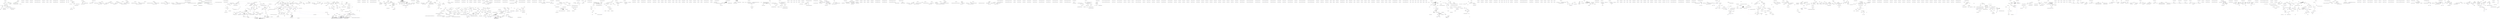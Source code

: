 digraph  {
n0 [cluster="Ninject.Planning.Targets.ITarget.GetConstraints()", label="Entry Ninject.Planning.Targets.ITarget.GetConstraints()", span="11-11"];
n1 [cluster="Ninject.Planning.Targets.ITarget.GetConstraints()", label="Exit Ninject.Planning.Targets.ITarget.GetConstraints()", span="11-11"];
n2 [cluster="Ninject.Planning.Targets.ITarget.ResolveWithin(Ninject.Activation.IContext)", label="Entry Ninject.Planning.Targets.ITarget.ResolveWithin(Ninject.Activation.IContext)", span="12-12"];
n3 [cluster="Ninject.Planning.Targets.ITarget.ResolveWithin(Ninject.Activation.IContext)", label="Exit Ninject.Planning.Targets.ITarget.ResolveWithin(Ninject.Activation.IContext)", span="12-12"];
m1_2 [cluster="Ninject.Planning.Bindings.IBinding.GetScope(Ninject.Activation.IContext)", file="ActivationCacheStrategy.cs", label="Entry Ninject.Planning.Bindings.IBinding.GetScope(Ninject.Activation.IContext)", span="16-16"];
m1_3 [cluster="Ninject.Planning.Bindings.IBinding.GetScope(Ninject.Activation.IContext)", file="ActivationCacheStrategy.cs", label="Exit Ninject.Planning.Bindings.IBinding.GetScope(Ninject.Activation.IContext)", span="16-16"];
m1_4 [cluster="Ninject.Planning.Bindings.IBinding.Matches(Ninject.Activation.IRequest)", file="ActivationCacheStrategy.cs", label="Entry Ninject.Planning.Bindings.IBinding.Matches(Ninject.Activation.IRequest)", span="17-17"];
m1_5 [cluster="Ninject.Planning.Bindings.IBinding.Matches(Ninject.Activation.IRequest)", file="ActivationCacheStrategy.cs", label="Exit Ninject.Planning.Bindings.IBinding.Matches(Ninject.Activation.IRequest)", span="17-17"];
m1_0 [cluster="Ninject.Planning.Bindings.IBinding.GetProvider(Ninject.Activation.IContext)", file="ActivationCacheStrategy.cs", label="Entry Ninject.Planning.Bindings.IBinding.GetProvider(Ninject.Activation.IContext)", span="15-15"];
m1_1 [cluster="Ninject.Planning.Bindings.IBinding.GetProvider(Ninject.Activation.IContext)", file="ActivationCacheStrategy.cs", label="Exit Ninject.Planning.Bindings.IBinding.GetProvider(Ninject.Activation.IContext)", span="15-15"];
m2_6 [cluster="Ninject.ActivationException.ActivationException(System.Runtime.Serialization.SerializationInfo, System.Runtime.Serialization.StreamingContext)", file="ActivationException.cs", label="Entry Ninject.ActivationException.ActivationException(System.Runtime.Serialization.SerializationInfo, System.Runtime.Serialization.StreamingContext)", span="50-50"];
m2_7 [cluster="Ninject.ActivationException.ActivationException(System.Runtime.Serialization.SerializationInfo, System.Runtime.Serialization.StreamingContext)", file="ActivationException.cs", label="Exit Ninject.ActivationException.ActivationException(System.Runtime.Serialization.SerializationInfo, System.Runtime.Serialization.StreamingContext)", span="50-50"];
m2_4 [cluster="Ninject.ActivationException.ActivationException(string, System.Exception)", file="ActivationException.cs", label="Entry Ninject.ActivationException.ActivationException(string, System.Exception)", span="40-40"];
m2_5 [cluster="Ninject.ActivationException.ActivationException(string, System.Exception)", file="ActivationException.cs", label="Exit Ninject.ActivationException.ActivationException(string, System.Exception)", span="40-40"];
m2_2 [cluster="Ninject.ActivationException.ActivationException(string)", file="ActivationException.cs", label="Entry Ninject.ActivationException.ActivationException(string)", span="30-30"];
m2_3 [cluster="Ninject.ActivationException.ActivationException(string)", file="ActivationException.cs", label="Exit Ninject.ActivationException.ActivationException(string)", span="30-30"];
m2_0 [cluster="Ninject.ActivationException.ActivationException()", file="ActivationException.cs", label="Entry Ninject.ActivationException.ActivationException()", span="22-22"];
m2_1 [cluster="Ninject.ActivationException.ActivationException()", file="ActivationException.cs", label="Exit Ninject.ActivationException.ActivationException()", span="22-22"];
m3_0 [cluster="Ninject.Activation.Strategies.ActivationStrategy.Activate(Ninject.Activation.IContext, Ninject.Activation.InstanceReference)", file="ActivationStrategy.cs", label="Entry Ninject.Activation.Strategies.ActivationStrategy.Activate(Ninject.Activation.IContext, Ninject.Activation.InstanceReference)", span="23-23"];
m3_1 [cluster="Ninject.Activation.Strategies.ActivationStrategy.Activate(Ninject.Activation.IContext, Ninject.Activation.InstanceReference)", file="ActivationStrategy.cs", label="Exit Ninject.Activation.Strategies.ActivationStrategy.Activate(Ninject.Activation.IContext, Ninject.Activation.InstanceReference)", span="23-23"];
m3_2 [cluster="Ninject.Activation.Strategies.ActivationStrategy.Deactivate(Ninject.Activation.IContext, Ninject.Activation.InstanceReference)", file="ActivationStrategy.cs", label="Entry Ninject.Activation.Strategies.ActivationStrategy.Deactivate(Ninject.Activation.IContext, Ninject.Activation.InstanceReference)", span="32-32"];
m3_3 [cluster="Ninject.Activation.Strategies.ActivationStrategy.Deactivate(Ninject.Activation.IContext, Ninject.Activation.InstanceReference)", file="ActivationStrategy.cs", label="Exit Ninject.Activation.Strategies.ActivationStrategy.Deactivate(Ninject.Activation.IContext, Ninject.Activation.InstanceReference)", span="32-32"];
m5_0 [cluster="Ninject.IStartable.Start()", file="AssemblyNameRetriever.cs", label="Entry Ninject.IStartable.Start()", span="33-33"];
m5_1 [cluster="Ninject.IStartable.Start()", file="AssemblyNameRetriever.cs", label="Exit Ninject.IStartable.Start()", span="33-33"];
m5_2 [cluster="Ninject.IStartable.Stop()", file="AssemblyNameRetriever.cs", label="Entry Ninject.IStartable.Stop()", span="38-38"];
m5_3 [cluster="Ninject.IStartable.Stop()", file="AssemblyNameRetriever.cs", label="Exit Ninject.IStartable.Stop()", span="38-38"];
m6_12 [cluster="Unk.Create", file="Binding.cs", label="Entry Unk.Create", span=""];
m6_3 [cluster="Mock<IContext>.cstr", file="Binding.cs", label="Entry Mock<IContext>.cstr", span=""];
m6_13 [cluster="Unk.ShouldBeSameAs", file="Binding.cs", label="Entry Unk.ShouldBeSameAs", span=""];
m6_4 [cluster="Ninject.Tests.Unit.ConstantProviderTests.WhenCreateIsCalled.ProviderReturnsConstantValue()", file="Binding.cs", label="Entry Ninject.Tests.Unit.ConstantProviderTests.WhenCreateIsCalled.ProviderReturnsConstantValue()", span="24-24"];
m6_5 [cluster="Ninject.Tests.Unit.ConstantProviderTests.WhenCreateIsCalled.ProviderReturnsConstantValue()", file="Binding.cs", label="var sword = new Sword()", span="26-26"];
m6_6 [cluster="Ninject.Tests.Unit.ConstantProviderTests.WhenCreateIsCalled.ProviderReturnsConstantValue()", file="Binding.cs", label="provider = new ConstantProvider<Sword>(sword)", span="27-27"];
m6_8 [cluster="Ninject.Tests.Unit.ConstantProviderTests.WhenCreateIsCalled.ProviderReturnsConstantValue()", file="Binding.cs", label="result.ShouldBeSameAs(sword)", span="31-31"];
m6_7 [cluster="Ninject.Tests.Unit.ConstantProviderTests.WhenCreateIsCalled.ProviderReturnsConstantValue()", file="Binding.cs", label="var result = provider.Create(contextMock.Object)", span="29-29"];
m6_9 [cluster="Ninject.Tests.Unit.ConstantProviderTests.WhenCreateIsCalled.ProviderReturnsConstantValue()", file="Binding.cs", label="Exit Ninject.Tests.Unit.ConstantProviderTests.WhenCreateIsCalled.ProviderReturnsConstantValue()", span="24-24"];
m6_0 [cluster="Ninject.Tests.Unit.ConstantProviderTests.ConstantProviderContext.ConstantProviderContext()", file="Binding.cs", label="Entry Ninject.Tests.Unit.ConstantProviderTests.ConstantProviderContext.ConstantProviderContext()", span="15-15"];
m6_1 [cluster="Ninject.Tests.Unit.ConstantProviderTests.ConstantProviderContext.ConstantProviderContext()", file="Binding.cs", label="contextMock = new Mock<IContext>()", span="17-17"];
m6_2 [cluster="Ninject.Tests.Unit.ConstantProviderTests.ConstantProviderContext.ConstantProviderContext()", file="Binding.cs", label="Exit Ninject.Tests.Unit.ConstantProviderTests.ConstantProviderContext.ConstantProviderContext()", span="15-15"];
m6_10 [cluster="Ninject.Tests.Fakes.Sword.Sword()", file="Binding.cs", label="Entry Ninject.Tests.Fakes.Sword.Sword()", span="4-4"];
m6_11 [cluster="Ninject.Activation.Providers.ConstantProvider<T>.ConstantProvider(T)", file="Binding.cs", label="Entry Ninject.Activation.Providers.ConstantProvider<T>.ConstantProvider(T)", span="37-37"];
m6_14 [file="Binding.cs", label="Ninject.Tests.Unit.ConstantProviderTests.ConstantProviderContext", span=""];
m6_15 [file="Binding.cs", label="Ninject.Tests.Unit.ConstantProviderTests.WhenCreateIsCalled", span=""];
m8_3 [cluster="Ninject.Activation.Strategies.MethodInjectionStrategy.Activate(Ninject.Activation.IContext)", file="BindingBuilder.cs", label="Entry Ninject.Activation.Strategies.MethodInjectionStrategy.Activate(Ninject.Activation.IContext)", span="49-49"];
m8_0 [cluster="Ninject.Syntax.ExtensionsForICustomAttributeProvider.GetOneAttribute<T>(System.Reflection.ICustomAttributeProvider)", file="BindingBuilder.cs", label="Entry Ninject.Syntax.ExtensionsForICustomAttributeProvider.GetOneAttribute<T>(System.Reflection.ICustomAttributeProvider)", span="9-9"];
m8_1 [cluster="Ninject.Syntax.ExtensionsForICustomAttributeProvider.GetOneAttribute<T>(System.Reflection.ICustomAttributeProvider)", color=green, community=0, file="BindingBuilder.cs", label="0: return member.GetAttributes<T>().SingleOrDefault();", span="12-12"];
m8_2 [cluster="Ninject.Syntax.ExtensionsForICustomAttributeProvider.GetOneAttribute<T>(System.Reflection.ICustomAttributeProvider)", file="BindingBuilder.cs", label="Exit Ninject.Syntax.ExtensionsForICustomAttributeProvider.GetOneAttribute<T>(System.Reflection.ICustomAttributeProvider)", span="9-9"];
m8_4 [cluster="Ninject.Activation.Strategies.MethodInjectionStrategy.Activate(Ninject.Activation.IContext)", file="BindingBuilder.cs", label="context.Plan.GetAll<MethodInjectionDirective>()", span="51-51"];
m8_9 [cluster="Ninject.Planning.IPlan.GetAll<TDirective>()", file="BindingBuilder.cs", label="Entry Ninject.Planning.IPlan.GetAll<TDirective>()", span="59-59"];
m8_8 [cluster="Ninject.Activation.Strategies.MethodInjectionStrategy.Activate(Ninject.Activation.IContext)", file="BindingBuilder.cs", label="Exit Ninject.Activation.Strategies.MethodInjectionStrategy.Activate(Ninject.Activation.IContext)", span="49-49"];
m8_13 [cluster="Unk.Invoke", file="BindingBuilder.cs", label="Entry Unk.Invoke", span=""];
m8_6 [cluster="Ninject.Syntax.ExtensionsForICustomAttributeProvider.GetOneAttribute(System.Reflection.ICustomAttributeProvider, System.Type)", color=green, community=0, file="BindingBuilder.cs", label="0: return member.GetAttributes(type).SingleOrDefault();", span="17-17"];
m8_7 [cluster="Ninject.Syntax.ExtensionsForICustomAttributeProvider.GetOneAttribute(System.Reflection.ICustomAttributeProvider, System.Type)", file="BindingBuilder.cs", label="Exit Ninject.Syntax.ExtensionsForICustomAttributeProvider.GetOneAttribute(System.Reflection.ICustomAttributeProvider, System.Type)", span="15-15"];
m8_5 [cluster="Ninject.Syntax.ExtensionsForICustomAttributeProvider.GetOneAttribute(System.Reflection.ICustomAttributeProvider, System.Type)", file="BindingBuilder.cs", label="Entry Ninject.Syntax.ExtensionsForICustomAttributeProvider.GetOneAttribute(System.Reflection.ICustomAttributeProvider, System.Type)", span="15-15"];
m8_10 [cluster="Ninject.Injection.IInjectorFactory.GetMethodInjector(System.Reflection.MethodInfo)", file="BindingBuilder.cs", label="Entry Ninject.Injection.IInjectorFactory.GetMethodInjector(System.Reflection.MethodInfo)", span="48-48"];
m8_14 [cluster="lambda expression", file="BindingBuilder.cs", label="Entry lambda expression", span="54-54"];
m8_15 [cluster="lambda expression", file="BindingBuilder.cs", label="target.ResolveWithin(context)", span="54-54"];
m8_16 [cluster="lambda expression", file="BindingBuilder.cs", label="Exit lambda expression", span="54-54"];
m8_12 [cluster="Unk.ToArray", file="BindingBuilder.cs", label="Entry Unk.ToArray", span=""];
m8_11 [cluster="Unk.Select", file="BindingBuilder.cs", label="Entry Unk.Select", span=""];
m8_18 [file="BindingBuilder.cs", label="Ninject.Activation.Strategies.MethodInjectionStrategy", span=""];
m8_19 [file="BindingBuilder.cs", label="Ninject.Activation.IContext", span=""];
m9_14 [cluster="Ninject.Planning.Bindings.BindingBuilder<T1, T2, T3, T4>.ToProvider<TProvider>()", file="BindingBuilder{T1,T2,T3,T4}.cs", label="Entry Ninject.Planning.Bindings.BindingBuilder<T1, T2, T3, T4>.ToProvider<TProvider>()", span="75-75"];
m9_15 [cluster="Ninject.Planning.Bindings.BindingBuilder<T1, T2, T3, T4>.ToProvider<TProvider>()", file="BindingBuilder{T1,T2,T3,T4}.cs", label="return this.ToProviderInternal<TProvider, object>();", span="78-78"];
m9_16 [cluster="Ninject.Planning.Bindings.BindingBuilder<T1, T2, T3, T4>.ToProvider<TProvider>()", file="BindingBuilder{T1,T2,T3,T4}.cs", label="Exit Ninject.Planning.Bindings.BindingBuilder<T1, T2, T3, T4>.ToProvider<TProvider>()", span="75-75"];
m9_36 [cluster="Ninject.Planning.Bindings.BindingBuilder.InternalToConfiguration<TImplementation>(TImplementation)", file="BindingBuilder{T1,T2,T3,T4}.cs", label="Entry Ninject.Planning.Bindings.BindingBuilder.InternalToConfiguration<TImplementation>(TImplementation)", span="85-85"];
m9_28 [cluster="Ninject.Planning.Bindings.BindingBuilder.InternalToProvider<TImplementation>(Ninject.Activation.IProvider<TImplementation>)", file="BindingBuilder{T1,T2,T3,T4}.cs", label="Entry Ninject.Planning.Bindings.BindingBuilder.InternalToProvider<TImplementation>(Ninject.Activation.IProvider<TImplementation>)", span="114-114"];
m9_32 [cluster="Ninject.Planning.Bindings.BindingBuilder.InternalToMethod<TImplementation>(System.Func<Ninject.Activation.IContext, TImplementation>)", file="BindingBuilder{T1,T2,T3,T4}.cs", label="Entry Ninject.Planning.Bindings.BindingBuilder.InternalToMethod<TImplementation>(System.Func<Ninject.Activation.IContext, TImplementation>)", span="100-100"];
m9_13 [cluster="Ninject.Planning.Bindings.BindingBuilder.InternalToConstructor<TImplementation>(System.Linq.Expressions.Expression<System.Func<Ninject.Syntax.IConstructorArgumentSyntax, TImplementation>>)", file="BindingBuilder{T1,T2,T3,T4}.cs", label="Entry Ninject.Planning.Bindings.BindingBuilder.InternalToConstructor<TImplementation>(System.Linq.Expressions.Expression<System.Func<Ninject.Syntax.IConstructorArgumentSyntax, TImplementation>>)", span="159-159"];
m9_21 [cluster="Ninject.Planning.Bindings.BindingBuilder<T1, T2, T3, T4>.ToProvider(System.Type)", file="BindingBuilder{T1,T2,T3,T4}.cs", label="Entry Ninject.Planning.Bindings.BindingBuilder<T1, T2, T3, T4>.ToProvider(System.Type)", span="101-101"];
m9_22 [cluster="Ninject.Planning.Bindings.BindingBuilder<T1, T2, T3, T4>.ToProvider(System.Type)", file="BindingBuilder{T1,T2,T3,T4}.cs", label="return this.ToProviderInternal<object>(providerType);", span="103-103"];
m9_23 [cluster="Ninject.Planning.Bindings.BindingBuilder<T1, T2, T3, T4>.ToProvider(System.Type)", file="BindingBuilder{T1,T2,T3,T4}.cs", label="Exit Ninject.Planning.Bindings.BindingBuilder<T1, T2, T3, T4>.ToProvider(System.Type)", span="101-101"];
m9_6 [cluster="Ninject.Planning.Bindings.BindingBuilder<T1, T2, T3, T4>.To(System.Type)", file="BindingBuilder{T1,T2,T3,T4}.cs", label="Entry Ninject.Planning.Bindings.BindingBuilder<T1, T2, T3, T4>.To(System.Type)", span="51-51"];
m9_7 [cluster="Ninject.Planning.Bindings.BindingBuilder<T1, T2, T3, T4>.To(System.Type)", file="BindingBuilder{T1,T2,T3,T4}.cs", label="return this.InternalTo<object>(implementation);", span="53-53"];
m9_8 [cluster="Ninject.Planning.Bindings.BindingBuilder<T1, T2, T3, T4>.To(System.Type)", file="BindingBuilder{T1,T2,T3,T4}.cs", label="Exit Ninject.Planning.Bindings.BindingBuilder<T1, T2, T3, T4>.To(System.Type)", span="51-51"];
m9_17 [cluster="Ninject.Planning.Bindings.BindingBuilder.ToProviderInternal<TProvider, TImplementation>()", file="BindingBuilder{T1,T2,T3,T4}.cs", label="Entry Ninject.Planning.Bindings.BindingBuilder.ToProviderInternal<TProvider, TImplementation>()", span="129-129"];
m9_24 [cluster="Ninject.Planning.Bindings.BindingBuilder.ToProviderInternal<T>(System.Type)", file="BindingBuilder{T1,T2,T3,T4}.cs", label="Entry Ninject.Planning.Bindings.BindingBuilder.ToProviderInternal<T>(System.Type)", span="145-145"];
m9_25 [cluster="Ninject.Planning.Bindings.BindingBuilder<T1, T2, T3, T4>.ToProvider<TImplementation>(Ninject.Activation.IProvider<TImplementation>)", file="BindingBuilder{T1,T2,T3,T4}.cs", label="Entry Ninject.Planning.Bindings.BindingBuilder<T1, T2, T3, T4>.ToProvider<TImplementation>(Ninject.Activation.IProvider<TImplementation>)", span="112-112"];
m9_26 [cluster="Ninject.Planning.Bindings.BindingBuilder<T1, T2, T3, T4>.ToProvider<TImplementation>(Ninject.Activation.IProvider<TImplementation>)", file="BindingBuilder{T1,T2,T3,T4}.cs", label="return this.InternalToProvider(provider);", span="115-115"];
m9_27 [cluster="Ninject.Planning.Bindings.BindingBuilder<T1, T2, T3, T4>.ToProvider<TImplementation>(Ninject.Activation.IProvider<TImplementation>)", file="BindingBuilder{T1,T2,T3,T4}.cs", label="Exit Ninject.Planning.Bindings.BindingBuilder<T1, T2, T3, T4>.ToProvider<TImplementation>(Ninject.Activation.IProvider<TImplementation>)", span="112-112"];
m9_29 [cluster="Ninject.Planning.Bindings.BindingBuilder<T1, T2, T3, T4>.ToMethod<TImplementation>(System.Func<Ninject.Activation.IContext, TImplementation>)", file="BindingBuilder{T1,T2,T3,T4}.cs", label="Entry Ninject.Planning.Bindings.BindingBuilder<T1, T2, T3, T4>.ToMethod<TImplementation>(System.Func<Ninject.Activation.IContext, TImplementation>)", span="124-124"];
m9_30 [cluster="Ninject.Planning.Bindings.BindingBuilder<T1, T2, T3, T4>.ToMethod<TImplementation>(System.Func<Ninject.Activation.IContext, TImplementation>)", file="BindingBuilder{T1,T2,T3,T4}.cs", label="return this.InternalToMethod(method);", span="127-127"];
m9_31 [cluster="Ninject.Planning.Bindings.BindingBuilder<T1, T2, T3, T4>.ToMethod<TImplementation>(System.Func<Ninject.Activation.IContext, TImplementation>)", file="BindingBuilder{T1,T2,T3,T4}.cs", label="Exit Ninject.Planning.Bindings.BindingBuilder<T1, T2, T3, T4>.ToMethod<TImplementation>(System.Func<Ninject.Activation.IContext, TImplementation>)", span="124-124"];
m9_18 [cluster="Ninject.Planning.Bindings.BindingBuilder<T1, T2, T3, T4>.ToProvider<TProvider, TImplementation>()", file="BindingBuilder{T1,T2,T3,T4}.cs", label="Entry Ninject.Planning.Bindings.BindingBuilder<T1, T2, T3, T4>.ToProvider<TProvider, TImplementation>()", span="88-88"];
m9_19 [cluster="Ninject.Planning.Bindings.BindingBuilder<T1, T2, T3, T4>.ToProvider<TProvider, TImplementation>()", file="BindingBuilder{T1,T2,T3,T4}.cs", label="return this.ToProviderInternal<TProvider, TImplementation>();", span="92-92"];
m9_20 [cluster="Ninject.Planning.Bindings.BindingBuilder<T1, T2, T3, T4>.ToProvider<TProvider, TImplementation>()", file="BindingBuilder{T1,T2,T3,T4}.cs", label="Exit Ninject.Planning.Bindings.BindingBuilder<T1, T2, T3, T4>.ToProvider<TProvider, TImplementation>()", span="88-88"];
m9_33 [cluster="Ninject.Planning.Bindings.BindingBuilder<T1, T2, T3, T4>.ToConstant<TImplementation>(TImplementation)", file="BindingBuilder{T1,T2,T3,T4}.cs", label="Entry Ninject.Planning.Bindings.BindingBuilder<T1, T2, T3, T4>.ToConstant<TImplementation>(TImplementation)", span="136-136"];
m9_34 [cluster="Ninject.Planning.Bindings.BindingBuilder<T1, T2, T3, T4>.ToConstant<TImplementation>(TImplementation)", file="BindingBuilder{T1,T2,T3,T4}.cs", label="return this.InternalToConfiguration(value);", span="139-139"];
m9_35 [cluster="Ninject.Planning.Bindings.BindingBuilder<T1, T2, T3, T4>.ToConstant<TImplementation>(TImplementation)", file="BindingBuilder{T1,T2,T3,T4}.cs", label="Exit Ninject.Planning.Bindings.BindingBuilder<T1, T2, T3, T4>.ToConstant<TImplementation>(TImplementation)", span="136-136"];
m9_0 [cluster="Ninject.Planning.Bindings.BindingBuilder<T1, T2, T3, T4>.BindingBuilder(Ninject.Planning.Bindings.IBindingConfiguration, Ninject.IKernel, string)", file="BindingBuilder{T1,T2,T3,T4}.cs", label="Entry Ninject.Planning.Bindings.BindingBuilder<T1, T2, T3, T4>.BindingBuilder(Ninject.Planning.Bindings.IBindingConfiguration, Ninject.IKernel, string)", span="30-30"];
m9_1 [cluster="Ninject.Planning.Bindings.BindingBuilder<T1, T2, T3, T4>.BindingBuilder(Ninject.Planning.Bindings.IBindingConfiguration, Ninject.IKernel, string)", file="BindingBuilder{T1,T2,T3,T4}.cs", label="Exit Ninject.Planning.Bindings.BindingBuilder<T1, T2, T3, T4>.BindingBuilder(Ninject.Planning.Bindings.IBindingConfiguration, Ninject.IKernel, string)", span="30-30"];
m9_5 [cluster="Ninject.Planning.Bindings.BindingBuilder.InternalTo<TImplementation>()", file="BindingBuilder{T1,T2,T3,T4}.cs", label="Entry Ninject.Planning.Bindings.BindingBuilder.InternalTo<TImplementation>()", span="60-60"];
m9_2 [cluster="Ninject.Planning.Bindings.BindingBuilder<T1, T2, T3, T4>.To<TImplementation>()", file="BindingBuilder{T1,T2,T3,T4}.cs", label="Entry Ninject.Planning.Bindings.BindingBuilder<T1, T2, T3, T4>.To<TImplementation>()", span="40-40"];
m9_3 [cluster="Ninject.Planning.Bindings.BindingBuilder<T1, T2, T3, T4>.To<TImplementation>()", file="BindingBuilder{T1,T2,T3,T4}.cs", label="return this.InternalTo<TImplementation>();", span="43-43"];
m9_4 [cluster="Ninject.Planning.Bindings.BindingBuilder<T1, T2, T3, T4>.To<TImplementation>()", file="BindingBuilder{T1,T2,T3,T4}.cs", label="Exit Ninject.Planning.Bindings.BindingBuilder<T1, T2, T3, T4>.To<TImplementation>()", span="40-40"];
m9_9 [cluster="Ninject.Planning.Bindings.BindingBuilder.InternalTo<T>(System.Type)", file="BindingBuilder{T1,T2,T3,T4}.cs", label="Entry Ninject.Planning.Bindings.BindingBuilder.InternalTo<T>(System.Type)", span="71-71"];
m9_10 [cluster="Ninject.Planning.Bindings.BindingBuilder<T1, T2, T3, T4>.ToConstructor<TImplementation>(System.Linq.Expressions.Expression<System.Func<Ninject.Syntax.IConstructorArgumentSyntax, TImplementation>>)", file="BindingBuilder{T1,T2,T3,T4}.cs", label="Entry Ninject.Planning.Bindings.BindingBuilder<T1, T2, T3, T4>.ToConstructor<TImplementation>(System.Linq.Expressions.Expression<System.Func<Ninject.Syntax.IConstructorArgumentSyntax, TImplementation>>)", span="62-62"];
m9_11 [cluster="Ninject.Planning.Bindings.BindingBuilder<T1, T2, T3, T4>.ToConstructor<TImplementation>(System.Linq.Expressions.Expression<System.Func<Ninject.Syntax.IConstructorArgumentSyntax, TImplementation>>)", file="BindingBuilder{T1,T2,T3,T4}.cs", label="return this.InternalToConstructor(newExpression);", span="66-66"];
m9_12 [cluster="Ninject.Planning.Bindings.BindingBuilder<T1, T2, T3, T4>.ToConstructor<TImplementation>(System.Linq.Expressions.Expression<System.Func<Ninject.Syntax.IConstructorArgumentSyntax, TImplementation>>)", file="BindingBuilder{T1,T2,T3,T4}.cs", label="Exit Ninject.Planning.Bindings.BindingBuilder<T1, T2, T3, T4>.ToConstructor<TImplementation>(System.Linq.Expressions.Expression<System.Func<Ninject.Syntax.IConstructorArgumentSyntax, TImplementation>>)", span="62-62"];
m9_37 [file="BindingBuilder{T1,T2,T3,T4}.cs", label="Ninject.Planning.Bindings.BindingBuilder<T1, T2, T3, T4>", span=""];
m10_3 [cluster="Ninject.Tests.Integration.EnumerableDependenciesTests.EnumerableDependenciesContext.SetUp()", file="BindingBuilder{T1,T2,T3}.cs", label="Entry Ninject.Tests.Integration.EnumerableDependenciesTests.EnumerableDependenciesContext.SetUp()", span="13-13"];
m10_4 [cluster="Ninject.Tests.Integration.EnumerableDependenciesTests.EnumerableDependenciesContext.SetUp()", color=green, community=0, file="BindingBuilder{T1,T2,T3}.cs", label="0: this.Kernel = new StandardKernel()", span="15-15"];
m10_5 [cluster="Ninject.Tests.Integration.EnumerableDependenciesTests.EnumerableDependenciesContext.SetUp()", file="BindingBuilder{T1,T2,T3}.cs", label="Exit Ninject.Tests.Integration.EnumerableDependenciesTests.EnumerableDependenciesContext.SetUp()", span="13-13"];
m10_0 [cluster="Ninject.Tests.Integration.EnumerableDependenciesTests.EnumerableDependenciesContext.EnumerableDependenciesContext()", file="BindingBuilder{T1,T2,T3}.cs", label="Entry Ninject.Tests.Integration.EnumerableDependenciesTests.EnumerableDependenciesContext.EnumerableDependenciesContext()", span="6-6"];
m10_1 [cluster="Ninject.Tests.Integration.EnumerableDependenciesTests.EnumerableDependenciesContext.EnumerableDependenciesContext()", color=green, community=0, file="BindingBuilder{T1,T2,T3}.cs", label="0: this.SetUp()", span="8-8"];
m10_2 [cluster="Ninject.Tests.Integration.EnumerableDependenciesTests.EnumerableDependenciesContext.EnumerableDependenciesContext()", file="BindingBuilder{T1,T2,T3}.cs", label="Exit Ninject.Tests.Integration.EnumerableDependenciesTests.EnumerableDependenciesContext.EnumerableDependenciesContext()", span="6-6"];
m10_6 [cluster="Ninject.StandardKernel.StandardKernel(params Ninject.Modules.INinjectModule[])", file="BindingBuilder{T1,T2,T3}.cs", label="Entry Ninject.StandardKernel.StandardKernel(params Ninject.Modules.INinjectModule[])", span="45-45"];
m10_7 [cluster="Ninject.Tests.Integration.EnumerableDependenciesTests.EnumerableDependenciesContext.VerifyInjection(Ninject.Tests.Integration.EnumerableDependenciesTests.Fakes.IParent)", file="BindingBuilder{T1,T2,T3}.cs", label="Entry Ninject.Tests.Integration.EnumerableDependenciesTests.EnumerableDependenciesContext.VerifyInjection(Ninject.Tests.Integration.EnumerableDependenciesTests.Fakes.IParent)", span="18-18"];
m10_8 [cluster="Ninject.Tests.Integration.EnumerableDependenciesTests.EnumerableDependenciesContext.VerifyInjection(Ninject.Tests.Integration.EnumerableDependenciesTests.Fakes.IParent)", file="BindingBuilder{T1,T2,T3}.cs", label="Exit Ninject.Tests.Integration.EnumerableDependenciesTests.EnumerableDependenciesContext.VerifyInjection(Ninject.Tests.Integration.EnumerableDependenciesTests.Fakes.IParent)", span="18-18"];
m10_9 [file="BindingBuilder{T1,T2,T3}.cs", label="Ninject.Tests.Integration.EnumerableDependenciesTests.EnumerableDependenciesContext", span=""];
m12_76 [cluster="Ninject.Infrastructure.Introspection.ExceptionFormatter.ModuleWithSameNameIsAlreadyLoaded(Ninject.Modules.INinjectModule, Ninject.Modules.INinjectModule)", file="BindingBuilder{T1}.cs", label="Entry Ninject.Infrastructure.Introspection.ExceptionFormatter.ModuleWithSameNameIsAlreadyLoaded(Ninject.Modules.INinjectModule, Ninject.Modules.INinjectModule)", span="26-26"];
m12_97 [cluster="Ninject.Infrastructure.Introspection.ExceptionFormatter.NoModuleLoadedWithTheSpecifiedName(string)", file="BindingBuilder{T1}.cs", label="Entry Ninject.Infrastructure.Introspection.ExceptionFormatter.NoModuleLoadedWithTheSpecifiedName(string)", span="44-44"];
m12_48 [cluster="Ninject.Infrastructure.Multimap<K, V>.Add(K, V)", file="BindingBuilder{T1}.cs", label="Entry Ninject.Infrastructure.Multimap<K, V>.Add(K, V)", span="64-64"];
m12_78 [cluster="System.Collections.Generic.Dictionary<TKey, TValue>.Add(TKey, TValue)", file="BindingBuilder{T1}.cs", label="Entry System.Collections.Generic.Dictionary<TKey, TValue>.Add(TKey, TValue)", span="0-0"];
m12_117 [cluster="Ninject.Planning.IPlanner.GetPlan(System.Type)", file="BindingBuilder{T1}.cs", label="Entry Ninject.Planning.IPlanner.GetPlan(System.Type)", span="33-33"];
m12_100 [cluster="Ninject.KernelBase.Inject(object, params Ninject.Parameters.IParameter[])", file="BindingBuilder{T1}.cs", label="Entry Ninject.KernelBase.Inject(object, params Ninject.Parameters.IParameter[])", span="249-249"];
m12_101 [cluster="Ninject.KernelBase.Inject(object, params Ninject.Parameters.IParameter[])", file="BindingBuilder{T1}.cs", label="Ensure.ArgumentNotNull(instance, ''instance'')", span="251-251"];
m12_102 [cluster="Ninject.KernelBase.Inject(object, params Ninject.Parameters.IParameter[])", file="BindingBuilder{T1}.cs", label="Ensure.ArgumentNotNull(parameters, ''parameters'')", span="252-252"];
m12_103 [cluster="Ninject.KernelBase.Inject(object, params Ninject.Parameters.IParameter[])", file="BindingBuilder{T1}.cs", label="Type service = instance.GetType()", span="254-254"];
m12_107 [cluster="Ninject.KernelBase.Inject(object, params Ninject.Parameters.IParameter[])", file="BindingBuilder{T1}.cs", label="var request = CreateRequest(service, null, parameters, false, false)", span="260-260"];
m12_110 [cluster="Ninject.KernelBase.Inject(object, params Ninject.Parameters.IParameter[])", file="BindingBuilder{T1}.cs", label="var reference = new InstanceReference { Instance = instance }", span="265-265"];
m12_104 [cluster="Ninject.KernelBase.Inject(object, params Ninject.Parameters.IParameter[])", file="BindingBuilder{T1}.cs", label="var planner = Components.Get<IPlanner>()", span="256-256"];
m12_106 [cluster="Ninject.KernelBase.Inject(object, params Ninject.Parameters.IParameter[])", file="BindingBuilder{T1}.cs", label="var binding = new Binding(service)", span="259-259"];
m12_109 [cluster="Ninject.KernelBase.Inject(object, params Ninject.Parameters.IParameter[])", file="BindingBuilder{T1}.cs", label="context.Plan = planner.GetPlan(service)", span="263-263"];
m12_105 [cluster="Ninject.KernelBase.Inject(object, params Ninject.Parameters.IParameter[])", file="BindingBuilder{T1}.cs", label="var pipeline = Components.Get<IPipeline>()", span="257-257"];
m12_111 [cluster="Ninject.KernelBase.Inject(object, params Ninject.Parameters.IParameter[])", file="BindingBuilder{T1}.cs", label="pipeline.Activate(context, reference)", span="266-266"];
m12_108 [cluster="Ninject.KernelBase.Inject(object, params Ninject.Parameters.IParameter[])", file="BindingBuilder{T1}.cs", label="var context = CreateContext(request, binding)", span="261-261"];
m12_112 [cluster="Ninject.KernelBase.Inject(object, params Ninject.Parameters.IParameter[])", file="BindingBuilder{T1}.cs", label="Exit Ninject.KernelBase.Inject(object, params Ninject.Parameters.IParameter[])", span="249-249"];
m12_222 [cluster="Ninject.KernelBase.System.IServiceProvider.GetService(System.Type)", file="BindingBuilder{T1}.cs", label="Entry Ninject.KernelBase.System.IServiceProvider.GetService(System.Type)", span="445-445"];
m12_223 [cluster="Ninject.KernelBase.System.IServiceProvider.GetService(System.Type)", file="BindingBuilder{T1}.cs", label="return this.Get(service);", span="447-447"];
m12_224 [cluster="Ninject.KernelBase.System.IServiceProvider.GetService(System.Type)", file="BindingBuilder{T1}.cs", label="Exit Ninject.KernelBase.System.IServiceProvider.GetService(System.Type)", span="445-445"];
m12_6 [cluster="Ninject.KernelBase.KernelBase(Ninject.Components.IComponentContainer, Ninject.INinjectSettings, params Ninject.Modules.INinjectModule[])", file="BindingBuilder{T1}.cs", label="Entry Ninject.KernelBase.KernelBase(Ninject.Components.IComponentContainer, Ninject.INinjectSettings, params Ninject.Modules.INinjectModule[])", span="78-78"];
m12_7 [cluster="Ninject.KernelBase.KernelBase(Ninject.Components.IComponentContainer, Ninject.INinjectSettings, params Ninject.Modules.INinjectModule[])", file="BindingBuilder{T1}.cs", label="Ensure.ArgumentNotNull(components, ''components'')", span="80-80"];
m12_8 [cluster="Ninject.KernelBase.KernelBase(Ninject.Components.IComponentContainer, Ninject.INinjectSettings, params Ninject.Modules.INinjectModule[])", file="BindingBuilder{T1}.cs", label="Ensure.ArgumentNotNull(settings, ''settings'')", span="81-81"];
m12_9 [cluster="Ninject.KernelBase.KernelBase(Ninject.Components.IComponentContainer, Ninject.INinjectSettings, params Ninject.Modules.INinjectModule[])", file="BindingBuilder{T1}.cs", label="Ensure.ArgumentNotNull(modules, ''modules'')", span="82-82"];
m12_10 [cluster="Ninject.KernelBase.KernelBase(Ninject.Components.IComponentContainer, Ninject.INinjectSettings, params Ninject.Modules.INinjectModule[])", file="BindingBuilder{T1}.cs", label="Settings = settings", span="84-84"];
m12_11 [cluster="Ninject.KernelBase.KernelBase(Ninject.Components.IComponentContainer, Ninject.INinjectSettings, params Ninject.Modules.INinjectModule[])", file="BindingBuilder{T1}.cs", label="Components = components", span="86-86"];
m12_12 [cluster="Ninject.KernelBase.KernelBase(Ninject.Components.IComponentContainer, Ninject.INinjectSettings, params Ninject.Modules.INinjectModule[])", file="BindingBuilder{T1}.cs", label="components.Kernel = this", span="87-87"];
m12_17 [cluster="Ninject.KernelBase.KernelBase(Ninject.Components.IComponentContainer, Ninject.INinjectSettings, params Ninject.Modules.INinjectModule[])", file="BindingBuilder{T1}.cs", label="Load(modules)", span="100-100"];
m12_13 [cluster="Ninject.KernelBase.KernelBase(Ninject.Components.IComponentContainer, Ninject.INinjectSettings, params Ninject.Modules.INinjectModule[])", file="BindingBuilder{T1}.cs", label="AddComponents()", span="89-89"];
m12_14 [cluster="Ninject.KernelBase.KernelBase(Ninject.Components.IComponentContainer, Ninject.INinjectSettings, params Ninject.Modules.INinjectModule[])", file="BindingBuilder{T1}.cs", label="OnePerRequestModule.StartManaging(this)", span="92-92"];
m12_15 [cluster="Ninject.KernelBase.KernelBase(Ninject.Components.IComponentContainer, Ninject.INinjectSettings, params Ninject.Modules.INinjectModule[])", file="BindingBuilder{T1}.cs", label="Settings.LoadExtensions", span="96-96"];
m12_16 [cluster="Ninject.KernelBase.KernelBase(Ninject.Components.IComponentContainer, Ninject.INinjectSettings, params Ninject.Modules.INinjectModule[])", file="BindingBuilder{T1}.cs", label="Load(new[] { Settings.ExtensionSearchPattern })", span="97-97"];
m12_18 [cluster="Ninject.KernelBase.KernelBase(Ninject.Components.IComponentContainer, Ninject.INinjectSettings, params Ninject.Modules.INinjectModule[])", file="BindingBuilder{T1}.cs", label="Exit Ninject.KernelBase.KernelBase(Ninject.Components.IComponentContainer, Ninject.INinjectSettings, params Ninject.Modules.INinjectModule[])", span="78-78"];
m12_49 [cluster="Ninject.KernelBase.RemoveBinding(Ninject.Planning.Bindings.IBinding)", file="BindingBuilder{T1}.cs", label="Entry Ninject.KernelBase.RemoveBinding(Ninject.Planning.Bindings.IBinding)", span="153-153"];
m12_50 [cluster="Ninject.KernelBase.RemoveBinding(Ninject.Planning.Bindings.IBinding)", file="BindingBuilder{T1}.cs", label="Ensure.ArgumentNotNull(binding, ''binding'')", span="155-155"];
m12_51 [cluster="Ninject.KernelBase.RemoveBinding(Ninject.Planning.Bindings.IBinding)", file="BindingBuilder{T1}.cs", label="_bindings.Remove(binding.Service, binding)", span="157-157"];
m12_52 [cluster="Ninject.KernelBase.RemoveBinding(Ninject.Planning.Bindings.IBinding)", file="BindingBuilder{T1}.cs", label=_bindingCache, span="159-159"];
m12_53 [cluster="Ninject.KernelBase.RemoveBinding(Ninject.Planning.Bindings.IBinding)", file="BindingBuilder{T1}.cs", label="_bindingCache.Clear()", span="160-160"];
m12_54 [cluster="Ninject.KernelBase.RemoveBinding(Ninject.Planning.Bindings.IBinding)", file="BindingBuilder{T1}.cs", label="Exit Ninject.KernelBase.RemoveBinding(Ninject.Planning.Bindings.IBinding)", span="153-153"];
m12_126 [cluster="Ninject.KernelBase.CanResolve(Ninject.Activation.IRequest)", file="BindingBuilder{T1}.cs", label="Entry Ninject.KernelBase.CanResolve(Ninject.Activation.IRequest)", span="286-286"];
m12_127 [cluster="Ninject.KernelBase.CanResolve(Ninject.Activation.IRequest)", file="BindingBuilder{T1}.cs", label="Ensure.ArgumentNotNull(request, ''request'')", span="288-288"];
m12_129 [cluster="Ninject.KernelBase.CanResolve(Ninject.Activation.IRequest)", file="BindingBuilder{T1}.cs", label="return resolvers.SelectMany(r => r.Resolve(_bindings, request.Service)).Any();", span="290-290"];
m12_128 [cluster="Ninject.KernelBase.CanResolve(Ninject.Activation.IRequest)", file="BindingBuilder{T1}.cs", label="var resolvers = Components.GetAll<IBindingResolver>()", span="289-289"];
m12_130 [cluster="Ninject.KernelBase.CanResolve(Ninject.Activation.IRequest)", file="BindingBuilder{T1}.cs", label="Exit Ninject.KernelBase.CanResolve(Ninject.Activation.IRequest)", span="286-286"];
m12_21 [cluster="Ninject.OnePerRequestModule.StartManaging(Ninject.IKernel)", file="BindingBuilder{T1}.cs", label="Entry Ninject.OnePerRequestModule.StartManaging(Ninject.IKernel)", span="42-42"];
m12_23 [cluster="Ninject.KernelBase.Load(System.Collections.Generic.IEnumerable<Ninject.Modules.INinjectModule>)", file="BindingBuilder{T1}.cs", label="Entry Ninject.KernelBase.Load(System.Collections.Generic.IEnumerable<Ninject.Modules.INinjectModule>)", span="187-187"];
m12_66 [cluster="Ninject.KernelBase.Load(System.Collections.Generic.IEnumerable<Ninject.Modules.INinjectModule>)", file="BindingBuilder{T1}.cs", label="Ensure.ArgumentNotNull(modules, ''modules'')", span="189-189"];
m12_67 [cluster="Ninject.KernelBase.Load(System.Collections.Generic.IEnumerable<Ninject.Modules.INinjectModule>)", file="BindingBuilder{T1}.cs", label=modules, span="191-191"];
m12_68 [cluster="Ninject.KernelBase.Load(System.Collections.Generic.IEnumerable<Ninject.Modules.INinjectModule>)", file="BindingBuilder{T1}.cs", label="INinjectModule existingModule", span="193-193"];
m12_69 [cluster="Ninject.KernelBase.Load(System.Collections.Generic.IEnumerable<Ninject.Modules.INinjectModule>)", file="BindingBuilder{T1}.cs", label="_modules.TryGetValue(module.Name, out existingModule)", span="195-195"];
m12_70 [cluster="Ninject.KernelBase.Load(System.Collections.Generic.IEnumerable<Ninject.Modules.INinjectModule>)", file="BindingBuilder{T1}.cs", label="throw new NotSupportedException(ExceptionFormatter.ModuleWithSameNameIsAlreadyLoaded(module, existingModule));", span="196-196"];
m12_71 [cluster="Ninject.KernelBase.Load(System.Collections.Generic.IEnumerable<Ninject.Modules.INinjectModule>)", file="BindingBuilder{T1}.cs", label="module.OnLoad(this)", span="198-198"];
m12_72 [cluster="Ninject.KernelBase.Load(System.Collections.Generic.IEnumerable<Ninject.Modules.INinjectModule>)", file="BindingBuilder{T1}.cs", label="_modules.Add(module.Name, module)", span="200-200"];
m12_73 [cluster="Ninject.KernelBase.Load(System.Collections.Generic.IEnumerable<Ninject.Modules.INinjectModule>)", file="BindingBuilder{T1}.cs", label="Exit Ninject.KernelBase.Load(System.Collections.Generic.IEnumerable<Ninject.Modules.INinjectModule>)", span="187-187"];
m12_62 [cluster="Ninject.KernelBase.GetModules()", file="BindingBuilder{T1}.cs", label="Entry Ninject.KernelBase.GetModules()", span="178-178"];
m12_63 [cluster="Ninject.KernelBase.GetModules()", file="BindingBuilder{T1}.cs", label="return _modules.Values.ToArray();", span="180-180"];
m12_64 [cluster="Ninject.KernelBase.GetModules()", file="BindingBuilder{T1}.cs", label="Exit Ninject.KernelBase.GetModules()", span="178-178"];
m12_24 [cluster="Ninject.KernelBase.Dispose(bool)", file="BindingBuilder{T1}.cs", label="Entry Ninject.KernelBase.Dispose(bool)", span="106-106"];
m12_25 [cluster="Ninject.KernelBase.Dispose(bool)", file="BindingBuilder{T1}.cs", label="disposing && !IsDisposed", span="108-108"];
m12_29 [cluster="Ninject.KernelBase.Dispose(bool)", file="BindingBuilder{T1}.cs", label="base.Dispose(disposing)", span="118-118"];
m12_26 [cluster="Ninject.KernelBase.Dispose(bool)", file="BindingBuilder{T1}.cs", label="OnePerRequestModule.StopManaging(this)", span="111-111"];
m12_27 [cluster="Ninject.KernelBase.Dispose(bool)", file="BindingBuilder{T1}.cs", label="Components != null", span="114-114"];
m12_28 [cluster="Ninject.KernelBase.Dispose(bool)", file="BindingBuilder{T1}.cs", label="Components.Dispose()", span="115-115"];
m12_30 [cluster="Ninject.KernelBase.Dispose(bool)", file="BindingBuilder{T1}.cs", label="Exit Ninject.KernelBase.Dispose(bool)", span="106-106"];
m12_113 [cluster="object.GetType()", file="BindingBuilder{T1}.cs", label="Entry object.GetType()", span="0-0"];
m12_168 [cluster="Ninject.Activation.IRequest.Matches(Ninject.Planning.Bindings.IBinding)", file="BindingBuilder{T1}.cs", label="Entry Ninject.Activation.IRequest.Matches(Ninject.Planning.Bindings.IBinding)", span="80-80"];
m12_42 [cluster="Ninject.KernelBase.AddBinding(Ninject.Planning.Bindings.IBinding)", file="BindingBuilder{T1}.cs", label="Entry Ninject.KernelBase.AddBinding(Ninject.Planning.Bindings.IBinding)", span="139-139"];
m12_43 [cluster="Ninject.KernelBase.AddBinding(Ninject.Planning.Bindings.IBinding)", file="BindingBuilder{T1}.cs", label="Ensure.ArgumentNotNull(binding, ''binding'')", span="141-141"];
m12_44 [cluster="Ninject.KernelBase.AddBinding(Ninject.Planning.Bindings.IBinding)", file="BindingBuilder{T1}.cs", label="_bindings.Add(binding.Service, binding)", span="143-143"];
m12_45 [cluster="Ninject.KernelBase.AddBinding(Ninject.Planning.Bindings.IBinding)", file="BindingBuilder{T1}.cs", label=_bindingCache, span="145-145"];
m12_46 [cluster="Ninject.KernelBase.AddBinding(Ninject.Planning.Bindings.IBinding)", file="BindingBuilder{T1}.cs", label="_bindingCache.Clear()", span="146-146"];
m12_47 [cluster="Ninject.KernelBase.AddBinding(Ninject.Planning.Bindings.IBinding)", file="BindingBuilder{T1}.cs", label="Exit Ninject.KernelBase.AddBinding(Ninject.Planning.Bindings.IBinding)", span="139-139"];
m12_153 [cluster="Ninject.ActivationException.ActivationException(string)", file="BindingBuilder{T1}.cs", label="Entry Ninject.ActivationException.ActivationException(string)", span="35-35"];
m12_55 [cluster="Ninject.Infrastructure.Multimap<K, V>.Remove(K, V)", file="BindingBuilder{T1}.cs", label="Entry Ninject.Infrastructure.Multimap<K, V>.Remove(K, V)", span="78-78"];
m12_61 [cluster="System.Collections.Generic.Dictionary<TKey, TValue>.ContainsKey(TKey)", file="BindingBuilder{T1}.cs", label="Entry System.Collections.Generic.Dictionary<TKey, TValue>.ContainsKey(TKey)", span="0-0"];
m12_138 [cluster="Ninject.KernelBase.Resolve(Ninject.Activation.IRequest)", file="BindingBuilder{T1}.cs", label="Entry Ninject.KernelBase.Resolve(Ninject.Activation.IRequest)", span="299-299"];
m12_139 [cluster="Ninject.KernelBase.Resolve(Ninject.Activation.IRequest)", file="BindingBuilder{T1}.cs", label="Ensure.ArgumentNotNull(request, ''request'')", span="301-301"];
m12_140 [cluster="Ninject.KernelBase.Resolve(Ninject.Activation.IRequest)", file="BindingBuilder{T1}.cs", label="request.Service == typeof(IKernel)", span="303-303"];
m12_142 [cluster="Ninject.KernelBase.Resolve(Ninject.Activation.IRequest)", file="BindingBuilder{T1}.cs", label="!CanResolve(request) && !HandleMissingBinding(request.Service)", span="306-306"];
m12_143 [cluster="Ninject.KernelBase.Resolve(Ninject.Activation.IRequest)", file="BindingBuilder{T1}.cs", label="request.IsOptional", span="308-308"];
m12_145 [cluster="Ninject.KernelBase.Resolve(Ninject.Activation.IRequest)", file="BindingBuilder{T1}.cs", label="throw new ActivationException(ExceptionFormatter.CouldNotResolveBinding(request));", span="311-311"];
m12_146 [cluster="Ninject.KernelBase.Resolve(Ninject.Activation.IRequest)", file="BindingBuilder{T1}.cs", label="var bindings = GetBindings(request.Service)\r\n				.OrderBy(binding => binding.IsConditional ? 0 : 1)\r\n				.Where(binding => binding.Matches(request) && request.Matches(binding))", span="314-316"];
m12_147 [cluster="Ninject.KernelBase.Resolve(Ninject.Activation.IRequest)", file="BindingBuilder{T1}.cs", label="request.IsUnique && bindings.Count() > 1", span="318-318"];
m12_148 [cluster="Ninject.KernelBase.Resolve(Ninject.Activation.IRequest)", file="BindingBuilder{T1}.cs", label="throw new ActivationException(ExceptionFormatter.CouldNotUniquelyResolveBinding(request));", span="320-320"];
m12_149 [cluster="Ninject.KernelBase.Resolve(Ninject.Activation.IRequest)", file="BindingBuilder{T1}.cs", label="return bindings\r\n				.Select(binding => CreateContext(request, binding))\r\n				.Select(context => context.Resolve());", span="323-325"];
m12_141 [cluster="Ninject.KernelBase.Resolve(Ninject.Activation.IRequest)", file="BindingBuilder{T1}.cs", label="return new[] { this };", span="304-304"];
m12_144 [cluster="Ninject.KernelBase.Resolve(Ninject.Activation.IRequest)", file="BindingBuilder{T1}.cs", label="return Enumerable.Empty<object>();", span="309-309"];
m12_150 [cluster="Ninject.KernelBase.Resolve(Ninject.Activation.IRequest)", file="BindingBuilder{T1}.cs", label="Exit Ninject.KernelBase.Resolve(Ninject.Activation.IRequest)", span="299-299"];
m12_116 [cluster="Ninject.KernelBase.CreateContext(Ninject.Activation.IRequest, Ninject.Planning.Bindings.IBinding)", file="BindingBuilder{T1}.cs", label="Entry Ninject.KernelBase.CreateContext(Ninject.Activation.IRequest, Ninject.Planning.Bindings.IBinding)", span="437-437"];
m12_217 [cluster="Ninject.KernelBase.CreateContext(Ninject.Activation.IRequest, Ninject.Planning.Bindings.IBinding)", file="BindingBuilder{T1}.cs", label="Ensure.ArgumentNotNull(request, ''request'')", span="439-439"];
m12_218 [cluster="Ninject.KernelBase.CreateContext(Ninject.Activation.IRequest, Ninject.Planning.Bindings.IBinding)", file="BindingBuilder{T1}.cs", label="Ensure.ArgumentNotNull(binding, ''binding'')", span="440-440"];
m12_219 [cluster="Ninject.KernelBase.CreateContext(Ninject.Activation.IRequest, Ninject.Planning.Bindings.IBinding)", file="BindingBuilder{T1}.cs", label="return new Context(this, request, binding, Components.Get<ICache>(), Components.Get<IPlanner>(), Components.Get<IPipeline>());", span="442-442"];
m12_220 [cluster="Ninject.KernelBase.CreateContext(Ninject.Activation.IRequest, Ninject.Planning.Bindings.IBinding)", file="BindingBuilder{T1}.cs", label="Exit Ninject.KernelBase.CreateContext(Ninject.Activation.IRequest, Ninject.Planning.Bindings.IBinding)", span="437-437"];
m12_56 [cluster="Ninject.KernelBase.HasModule(string)", file="BindingBuilder{T1}.cs", label="Entry Ninject.KernelBase.HasModule(string)", span="168-168"];
m12_57 [cluster="Ninject.KernelBase.HasModule(string)", file="BindingBuilder{T1}.cs", label="Ensure.ArgumentNotNullOrEmpty(name, ''name'')", span="170-170"];
m12_58 [cluster="Ninject.KernelBase.HasModule(string)", file="BindingBuilder{T1}.cs", label="return _modules.ContainsKey(name);", span="171-171"];
m12_59 [cluster="Ninject.KernelBase.HasModule(string)", file="BindingBuilder{T1}.cs", label="Exit Ninject.KernelBase.HasModule(string)", span="168-168"];
m12_176 [cluster="Unk.Resolve", file="BindingBuilder{T1}.cs", label="Entry Unk.Resolve", span=""];
m12_82 [cluster="Ninject.Components.IComponentContainer.Get<T>()", file="BindingBuilder{T1}.cs", label="Entry Ninject.Components.IComponentContainer.Get<T>()", span="52-52"];
m12_156 [cluster="System.Collections.Generic.IEnumerable<TSource>.OrderBy<TSource, TKey>(System.Func<TSource, TKey>)", file="BindingBuilder{T1}.cs", label="Entry System.Collections.Generic.IEnumerable<TSource>.OrderBy<TSource, TKey>(System.Func<TSource, TKey>)", span="0-0"];
m12_201 [cluster="Ninject.KernelBase.CreateBindingBuilder<T>(Ninject.Planning.Bindings.IBinding)", file="BindingBuilder{T1}.cs", label="Entry Ninject.KernelBase.CreateBindingBuilder<T>(Ninject.Planning.Bindings.IBinding)", span="384-384"];
m12_202 [cluster="Ninject.KernelBase.CreateBindingBuilder<T>(Ninject.Planning.Bindings.IBinding)", file="BindingBuilder{T1}.cs", label="return new BindingBuilder<T>(binding, this);", span="386-386"];
m12_203 [cluster="Ninject.KernelBase.CreateBindingBuilder<T>(Ninject.Planning.Bindings.IBinding)", file="BindingBuilder{T1}.cs", label="Exit Ninject.KernelBase.CreateBindingBuilder<T>(Ninject.Planning.Bindings.IBinding)", span="384-384"];
m12_98 [cluster="Ninject.Modules.INinjectModule.OnUnload(Ninject.IKernel)", file="BindingBuilder{T1}.cs", label="Entry Ninject.Modules.INinjectModule.OnUnload(Ninject.IKernel)", span="37-37"];
m12_133 [cluster="System.Collections.Generic.IEnumerable<TSource>.Any<TSource>()", file="BindingBuilder{T1}.cs", label="Entry System.Collections.Generic.IEnumerable<TSource>.Any<TSource>()", span="0-0"];
m12_190 [cluster="System.Collections.Generic.IEnumerable<T>.Map<T>(System.Action<T>)", file="BindingBuilder{T1}.cs", label="Entry System.Collections.Generic.IEnumerable<T>.Map<T>(System.Action<T>)", span="19-19"];
m12_181 [cluster="Ninject.Activation.Request.Request(System.Type, System.Func<Ninject.Planning.Bindings.IBindingMetadata, bool>, System.Collections.Generic.IEnumerable<Ninject.Parameters.IParameter>, System.Func<object>, bool, bool)", file="BindingBuilder{T1}.cs", label="Entry Ninject.Activation.Request.Request(System.Type, System.Func<Ninject.Planning.Bindings.IBindingMetadata, bool>, System.Collections.Generic.IEnumerable<Ninject.Parameters.IParameter>, System.Func<object>, bool, bool)", span="93-93"];
m12_120 [cluster="Ninject.KernelBase.Release(object)", file="BindingBuilder{T1}.cs", label="Entry Ninject.KernelBase.Release(object)", span="274-274"];
m12_121 [cluster="Ninject.KernelBase.Release(object)", file="BindingBuilder{T1}.cs", label="Ensure.ArgumentNotNull(instance, ''instance'')", span="276-276"];
m12_123 [cluster="Ninject.KernelBase.Release(object)", file="BindingBuilder{T1}.cs", label="return cache.Release(instance);", span="278-278"];
m12_122 [cluster="Ninject.KernelBase.Release(object)", file="BindingBuilder{T1}.cs", label="var cache = Components.Get<ICache>()", span="277-277"];
m12_124 [cluster="Ninject.KernelBase.Release(object)", file="BindingBuilder{T1}.cs", label="Exit Ninject.KernelBase.Release(object)", span="274-274"];
m12_189 [cluster="Ninject.Infrastructure.Multimap<K, V>.ContainsKey(K)", file="BindingBuilder{T1}.cs", label="Entry Ninject.Infrastructure.Multimap<K, V>.ContainsKey(K)", span="113-113"];
m12_157 [cluster="Unk.Where", file="BindingBuilder{T1}.cs", label="Entry Unk.Where", span=""];
m12_19 [cluster="Ninject.Infrastructure.Ensure.ArgumentNotNull(object, string)", file="BindingBuilder{T1}.cs", label="Entry Ninject.Infrastructure.Ensure.ArgumentNotNull(object, string)", span="17-17"];
m12_83 [cluster="Ninject.Modules.IModuleLoader.LoadModules(System.Collections.Generic.IEnumerable<string>)", file="BindingBuilder{T1}.cs", label="Entry Ninject.Modules.IModuleLoader.LoadModules(System.Collections.Generic.IEnumerable<string>)", span="43-43"];
m12_137 [cluster="Ninject.Planning.Bindings.Resolvers.IBindingResolver.Resolve(Ninject.Infrastructure.Multimap<System.Type, Ninject.Planning.Bindings.IBinding>, System.Type)", file="BindingBuilder{T1}.cs", label="Entry Ninject.Planning.Bindings.Resolvers.IBindingResolver.Resolve(Ninject.Infrastructure.Multimap<System.Type, Ninject.Planning.Bindings.IBinding>, System.Type)", span="31-31"];
m12_132 [cluster="System.Collections.Generic.IEnumerable<TSource>.SelectMany<TSource, TResult>(System.Func<TSource, System.Collections.Generic.IEnumerable<TResult>>)", file="BindingBuilder{T1}.cs", label="Entry System.Collections.Generic.IEnumerable<TSource>.SelectMany<TSource, TResult>(System.Func<TSource, System.Collections.Generic.IEnumerable<TResult>>)", span="0-0"];
m12_74 [cluster="System.Collections.Generic.Dictionary<TKey, TValue>.TryGetValue(TKey, out TValue)", file="BindingBuilder{T1}.cs", label="Entry System.Collections.Generic.Dictionary<TKey, TValue>.TryGetValue(TKey, out TValue)", span="0-0"];
m12_131 [cluster="Ninject.Components.IComponentContainer.GetAll<T>()", file="BindingBuilder{T1}.cs", label="Entry Ninject.Components.IComponentContainer.GetAll<T>()", span="59-59"];
m12_33 [cluster="Ninject.Infrastructure.Disposal.DisposableObject.Dispose(bool)", file="BindingBuilder{T1}.cs", label="Entry Ninject.Infrastructure.Disposal.DisposableObject.Dispose(bool)", span="42-42"];
m12_172 [cluster="Unk.CreateContext", file="BindingBuilder{T1}.cs", label="Entry Unk.CreateContext", span=""];
m12_125 [cluster="Ninject.Activation.Caching.ICache.Release(object)", file="BindingBuilder{T1}.cs", label="Entry Ninject.Activation.Caching.ICache.Release(object)", span="45-45"];
m12_197 [cluster="Ninject.KernelBase.BeginBlock()", file="BindingBuilder{T1}.cs", label="Entry Ninject.KernelBase.BeginBlock()", span="373-373"];
m12_198 [cluster="Ninject.KernelBase.BeginBlock()", file="BindingBuilder{T1}.cs", label="return new ActivationBlock(this);", span="375-375"];
m12_199 [cluster="Ninject.KernelBase.BeginBlock()", file="BindingBuilder{T1}.cs", label="Exit Ninject.KernelBase.BeginBlock()", span="373-373"];
m12_2 [cluster="Ninject.KernelBase.KernelBase(params Ninject.Modules.INinjectModule[])", file="BindingBuilder{T1}.cs", label="Entry Ninject.KernelBase.KernelBase(params Ninject.Modules.INinjectModule[])", span="61-61"];
m12_3 [cluster="Ninject.KernelBase.KernelBase(params Ninject.Modules.INinjectModule[])", file="BindingBuilder{T1}.cs", label="Exit Ninject.KernelBase.KernelBase(params Ninject.Modules.INinjectModule[])", span="61-61"];
m12_22 [cluster="Ninject.KernelBase.Load(System.Collections.Generic.IEnumerable<string>)", file="BindingBuilder{T1}.cs", label="Entry Ninject.KernelBase.Load(System.Collections.Generic.IEnumerable<string>)", span="209-209"];
m12_79 [cluster="Ninject.KernelBase.Load(System.Collections.Generic.IEnumerable<string>)", file="BindingBuilder{T1}.cs", label="var moduleLoader = Components.Get<IModuleLoader>()", span="211-211"];
m12_80 [cluster="Ninject.KernelBase.Load(System.Collections.Generic.IEnumerable<string>)", file="BindingBuilder{T1}.cs", label="moduleLoader.LoadModules(filePatterns)", span="212-212"];
m12_81 [cluster="Ninject.KernelBase.Load(System.Collections.Generic.IEnumerable<string>)", file="BindingBuilder{T1}.cs", label="Exit Ninject.KernelBase.Load(System.Collections.Generic.IEnumerable<string>)", span="209-209"];
m12_221 [cluster="Ninject.Activation.Context.Context(Ninject.IKernel, Ninject.Activation.IRequest, Ninject.Planning.Bindings.IBinding, Ninject.Activation.Caching.ICache, Ninject.Planning.IPlanner, Ninject.Activation.IPipeline)", file="BindingBuilder{T1}.cs", label="Entry Ninject.Activation.Context.Context(Ninject.IKernel, Ninject.Activation.IRequest, Ninject.Planning.Bindings.IBinding, Ninject.Activation.Caching.ICache, Ninject.Planning.IPlanner, Ninject.Activation.IPipeline)", span="87-87"];
m12_225 [cluster="Ninject.Syntax.IResolutionRoot.Get(System.Type, params Ninject.Parameters.IParameter[])", file="BindingBuilder{T1}.cs", label="Entry Ninject.Syntax.IResolutionRoot.Get(System.Type, params Ninject.Parameters.IParameter[])", span="148-148"];
m12_75 [cluster="System.NotSupportedException.NotSupportedException(string)", file="BindingBuilder{T1}.cs", label="Entry System.NotSupportedException.NotSupportedException(string)", span="0-0"];
m12_158 [cluster="Unk.Count", file="BindingBuilder{T1}.cs", label="Entry Unk.Count", span=""];
m12_34 [cluster="Ninject.KernelBase.Unbind(System.Type)", file="BindingBuilder{T1}.cs", label="Entry Ninject.KernelBase.Unbind(System.Type)", span="125-125"];
m12_35 [cluster="Ninject.KernelBase.Unbind(System.Type)", file="BindingBuilder{T1}.cs", label="Ensure.ArgumentNotNull(service, ''service'')", span="127-127"];
m12_36 [cluster="Ninject.KernelBase.Unbind(System.Type)", file="BindingBuilder{T1}.cs", label="_bindings.RemoveAll(service)", span="129-129"];
m12_37 [cluster="Ninject.KernelBase.Unbind(System.Type)", file="BindingBuilder{T1}.cs", label=_bindingCache, span="131-131"];
m12_38 [cluster="Ninject.KernelBase.Unbind(System.Type)", file="BindingBuilder{T1}.cs", label="_bindingCache.Clear()", span="132-132"];
m12_39 [cluster="Ninject.KernelBase.Unbind(System.Type)", file="BindingBuilder{T1}.cs", label="Exit Ninject.KernelBase.Unbind(System.Type)", span="125-125"];
m12_41 [cluster="Ninject.Infrastructure.Multimap<K, V>.Clear()", file="BindingBuilder{T1}.cs", label="Entry Ninject.Infrastructure.Multimap<K, V>.Clear()", span="103-103"];
m12_118 [cluster="Ninject.Activation.InstanceReference.InstanceReference()", file="BindingBuilder{T1}.cs", label="Entry Ninject.Activation.InstanceReference.InstanceReference()", span="22-22"];
m12_31 [cluster="Ninject.OnePerRequestModule.StopManaging(Ninject.IKernel)", file="BindingBuilder{T1}.cs", label="Entry Ninject.OnePerRequestModule.StopManaging(Ninject.IKernel)", span="51-51"];
m12_194 [cluster="lambda expression", file="BindingBuilder{T1}.cs", label="Entry lambda expression", span="362-362"];
m12_135 [cluster="lambda expression", file="BindingBuilder{T1}.cs", label="r.Resolve(_bindings, request.Service)", span="290-290"];
m12_134 [cluster="lambda expression", file="BindingBuilder{T1}.cs", label="Entry lambda expression", span="290-290"];
m12_136 [cluster="lambda expression", file="BindingBuilder{T1}.cs", label="Exit lambda expression", span="290-290"];
m12_165 [cluster="lambda expression", file="BindingBuilder{T1}.cs", label="binding.Matches(request) && request.Matches(binding)", span="316-316"];
m12_170 [cluster="lambda expression", file="BindingBuilder{T1}.cs", label="CreateContext(request, binding)", span="324-324"];
m12_161 [cluster="lambda expression", file="BindingBuilder{T1}.cs", label="Entry lambda expression", span="315-315"];
m12_164 [cluster="lambda expression", file="BindingBuilder{T1}.cs", label="Entry lambda expression", span="316-316"];
m12_169 [cluster="lambda expression", file="BindingBuilder{T1}.cs", label="Entry lambda expression", span="324-324"];
m12_173 [cluster="lambda expression", file="BindingBuilder{T1}.cs", label="Entry lambda expression", span="325-325"];
m12_162 [cluster="lambda expression", file="BindingBuilder{T1}.cs", label="binding.IsConditional ? 0 : 1", span="315-315"];
m12_163 [cluster="lambda expression", file="BindingBuilder{T1}.cs", label="Exit lambda expression", span="315-315"];
m12_166 [cluster="lambda expression", file="BindingBuilder{T1}.cs", label="Exit lambda expression", span="316-316"];
m12_171 [cluster="lambda expression", file="BindingBuilder{T1}.cs", label="Exit lambda expression", span="324-324"];
m12_174 [cluster="lambda expression", file="BindingBuilder{T1}.cs", label="context.Resolve()", span="325-325"];
m12_175 [cluster="lambda expression", file="BindingBuilder{T1}.cs", label="Exit lambda expression", span="325-325"];
m12_192 [cluster="lambda expression", file="BindingBuilder{T1}.cs", label="resolver.Resolve(_bindings, service)", span="361-361"];
m12_195 [cluster="lambda expression", file="BindingBuilder{T1}.cs", label="_bindingCache.Add(service, binding)", span="362-362"];
m12_191 [cluster="lambda expression", file="BindingBuilder{T1}.cs", label="Entry lambda expression", span="361-361"];
m12_193 [cluster="lambda expression", file="BindingBuilder{T1}.cs", label="Exit lambda expression", span="361-361"];
m12_196 [cluster="lambda expression", file="BindingBuilder{T1}.cs", label="Exit lambda expression", span="362-362"];
m12_20 [cluster="Ninject.KernelBase.AddComponents()", file="BindingBuilder{T1}.cs", label="Entry Ninject.KernelBase.AddComponents()", span="392-392"];
m12_205 [cluster="Ninject.KernelBase.AddComponents()", file="BindingBuilder{T1}.cs", label="Exit Ninject.KernelBase.AddComponents()", span="392-392"];
m12_60 [cluster="Ninject.Infrastructure.Ensure.ArgumentNotNullOrEmpty(string, string)", file="BindingBuilder{T1}.cs", label="Entry Ninject.Infrastructure.Ensure.ArgumentNotNullOrEmpty(string, string)", span="22-22"];
m12_89 [cluster="Ninject.KernelBase.Unload(string)", file="BindingBuilder{T1}.cs", label="Entry Ninject.KernelBase.Unload(string)", span="230-230"];
m12_90 [cluster="Ninject.KernelBase.Unload(string)", file="BindingBuilder{T1}.cs", label="Ensure.ArgumentNotNullOrEmpty(name, ''name'')", span="232-232"];
m12_92 [cluster="Ninject.KernelBase.Unload(string)", file="BindingBuilder{T1}.cs", label="!_modules.TryGetValue(name, out module)", span="236-236"];
m12_93 [cluster="Ninject.KernelBase.Unload(string)", file="BindingBuilder{T1}.cs", label="throw new NotSupportedException(ExceptionFormatter.NoModuleLoadedWithTheSpecifiedName(name));", span="237-237"];
m12_95 [cluster="Ninject.KernelBase.Unload(string)", file="BindingBuilder{T1}.cs", label="_modules.Remove(name)", span="241-241"];
m12_91 [cluster="Ninject.KernelBase.Unload(string)", file="BindingBuilder{T1}.cs", label="INinjectModule module", span="234-234"];
m12_94 [cluster="Ninject.KernelBase.Unload(string)", file="BindingBuilder{T1}.cs", label="module.OnUnload(this)", span="239-239"];
m12_96 [cluster="Ninject.KernelBase.Unload(string)", file="BindingBuilder{T1}.cs", label="Exit Ninject.KernelBase.Unload(string)", span="230-230"];
m12_115 [cluster="Ninject.KernelBase.CreateRequest(System.Type, System.Func<Ninject.Planning.Bindings.IBindingMetadata, bool>, System.Collections.Generic.IEnumerable<Ninject.Parameters.IParameter>, bool, bool)", file="BindingBuilder{T1}.cs", label="Entry Ninject.KernelBase.CreateRequest(System.Type, System.Func<Ninject.Planning.Bindings.IBindingMetadata, bool>, System.Collections.Generic.IEnumerable<Ninject.Parameters.IParameter>, bool, bool)", span="337-337"];
m12_177 [cluster="Ninject.KernelBase.CreateRequest(System.Type, System.Func<Ninject.Planning.Bindings.IBindingMetadata, bool>, System.Collections.Generic.IEnumerable<Ninject.Parameters.IParameter>, bool, bool)", file="BindingBuilder{T1}.cs", label="Ensure.ArgumentNotNull(service, ''service'')", span="339-339"];
m12_178 [cluster="Ninject.KernelBase.CreateRequest(System.Type, System.Func<Ninject.Planning.Bindings.IBindingMetadata, bool>, System.Collections.Generic.IEnumerable<Ninject.Parameters.IParameter>, bool, bool)", file="BindingBuilder{T1}.cs", label="Ensure.ArgumentNotNull(parameters, ''parameters'')", span="340-340"];
m12_179 [cluster="Ninject.KernelBase.CreateRequest(System.Type, System.Func<Ninject.Planning.Bindings.IBindingMetadata, bool>, System.Collections.Generic.IEnumerable<Ninject.Parameters.IParameter>, bool, bool)", file="BindingBuilder{T1}.cs", label="return new Request(service, constraint, parameters, null, isOptional, isUnique);", span="342-342"];
m12_180 [cluster="Ninject.KernelBase.CreateRequest(System.Type, System.Func<Ninject.Planning.Bindings.IBindingMetadata, bool>, System.Collections.Generic.IEnumerable<Ninject.Parameters.IParameter>, bool, bool)", file="BindingBuilder{T1}.cs", label="Exit Ninject.KernelBase.CreateRequest(System.Type, System.Func<Ninject.Planning.Bindings.IBindingMetadata, bool>, System.Collections.Generic.IEnumerable<Ninject.Parameters.IParameter>, bool, bool)", span="337-337"];
m12_155 [cluster="Ninject.KernelBase.GetBindings(System.Type)", file="BindingBuilder{T1}.cs", label="Entry Ninject.KernelBase.GetBindings(System.Type)", span="350-350"];
m12_182 [cluster="Ninject.KernelBase.GetBindings(System.Type)", file="BindingBuilder{T1}.cs", label="Ensure.ArgumentNotNull(service, ''service'')", span="352-352"];
m12_184 [cluster="Ninject.KernelBase.GetBindings(System.Type)", file="BindingBuilder{T1}.cs", label="!_bindingCache.ContainsKey(service)", span="356-356"];
m12_186 [cluster="Ninject.KernelBase.GetBindings(System.Type)", file="BindingBuilder{T1}.cs", label="resolvers\r\n						.SelectMany(resolver => resolver.Resolve(_bindings, service))\r\n						.Map(binding => _bindingCache.Add(service, binding))", span="360-362"];
m12_187 [cluster="Ninject.KernelBase.GetBindings(System.Type)", file="BindingBuilder{T1}.cs", label="return _bindingCache[service];", span="365-365"];
m12_183 [cluster="Ninject.KernelBase.GetBindings(System.Type)", file="BindingBuilder{T1}.cs", label=_bindingCache, span="354-354"];
m12_185 [cluster="Ninject.KernelBase.GetBindings(System.Type)", file="BindingBuilder{T1}.cs", label="var resolvers = Components.GetAll<IBindingResolver>()", span="358-358"];
m12_188 [cluster="Ninject.KernelBase.GetBindings(System.Type)", file="BindingBuilder{T1}.cs", label="Exit Ninject.KernelBase.GetBindings(System.Type)", span="350-350"];
m12_160 [cluster="Unk.Select", file="BindingBuilder{T1}.cs", label="Entry Unk.Select", span=""];
m12_213 [cluster="Ninject.KernelBase.TypeIsSelfBindable(System.Type)", file="BindingBuilder{T1}.cs", label="Entry Ninject.KernelBase.TypeIsSelfBindable(System.Type)", span="422-422"];
m12_215 [cluster="Ninject.KernelBase.TypeIsSelfBindable(System.Type)", file="BindingBuilder{T1}.cs", label="return !service.IsInterface\r\n				&& !service.IsAbstract\r\n				&& !service.IsValueType\r\n				&& service != typeof(string)\r\n				&& !service.ContainsGenericParameters;", span="424-428"];
m12_216 [cluster="Ninject.KernelBase.TypeIsSelfBindable(System.Type)", file="BindingBuilder{T1}.cs", label="Exit Ninject.KernelBase.TypeIsSelfBindable(System.Type)", span="422-422"];
m12_88 [cluster="System.Reflection.Assembly.GetNinjectModules()", file="BindingBuilder{T1}.cs", label="Entry System.Reflection.Assembly.GetNinjectModules()", span="27-27"];
m12_40 [cluster="Ninject.Infrastructure.Multimap<K, V>.RemoveAll(K)", file="BindingBuilder{T1}.cs", label="Entry Ninject.Infrastructure.Multimap<K, V>.RemoveAll(K)", span="94-94"];
m12_119 [cluster="Ninject.Activation.IPipeline.Activate(Ninject.Activation.IContext, Ninject.Activation.InstanceReference)", file="BindingBuilder{T1}.cs", label="Entry Ninject.Activation.IPipeline.Activate(Ninject.Activation.IContext, Ninject.Activation.InstanceReference)", span="33-33"];
m12_77 [cluster="Ninject.Modules.INinjectModule.OnLoad(Ninject.IKernel)", file="BindingBuilder{T1}.cs", label="Entry Ninject.Modules.INinjectModule.OnLoad(Ninject.IKernel)", span="31-31"];
m12_154 [cluster="Ninject.Infrastructure.Introspection.ExceptionFormatter.CouldNotResolveBinding(Ninject.Activation.IRequest)", file="BindingBuilder{T1}.cs", label="Entry Ninject.Infrastructure.Introspection.ExceptionFormatter.CouldNotResolveBinding(Ninject.Activation.IRequest)", span="75-75"];
m12_159 [cluster="Ninject.Infrastructure.Introspection.ExceptionFormatter.CouldNotUniquelyResolveBinding(Ninject.Activation.IRequest)", file="BindingBuilder{T1}.cs", label="Entry Ninject.Infrastructure.Introspection.ExceptionFormatter.CouldNotUniquelyResolveBinding(Ninject.Activation.IRequest)", span="58-58"];
m12_84 [cluster="Ninject.KernelBase.Load(System.Collections.Generic.IEnumerable<System.Reflection.Assembly>)", file="BindingBuilder{T1}.cs", label="Entry Ninject.KernelBase.Load(System.Collections.Generic.IEnumerable<System.Reflection.Assembly>)", span="219-219"];
m12_85 [cluster="Ninject.KernelBase.Load(System.Collections.Generic.IEnumerable<System.Reflection.Assembly>)", file="BindingBuilder{T1}.cs", label=assemblies, span="221-221"];
m12_86 [cluster="Ninject.KernelBase.Load(System.Collections.Generic.IEnumerable<System.Reflection.Assembly>)", file="BindingBuilder{T1}.cs", label="Load(assembly.GetNinjectModules())", span="222-222"];
m12_87 [cluster="Ninject.KernelBase.Load(System.Collections.Generic.IEnumerable<System.Reflection.Assembly>)", file="BindingBuilder{T1}.cs", label="Exit Ninject.KernelBase.Load(System.Collections.Generic.IEnumerable<System.Reflection.Assembly>)", span="219-219"];
m12_167 [cluster="Ninject.Planning.Bindings.IBinding.Matches(Ninject.Activation.IRequest)", file="BindingBuilder{T1}.cs", label="Entry Ninject.Planning.Bindings.IBinding.Matches(Ninject.Activation.IRequest)", span="98-98"];
m12_4 [cluster="Ninject.KernelBase.KernelBase(Ninject.INinjectSettings, params Ninject.Modules.INinjectModule[])", file="BindingBuilder{T1}.cs", label="Entry Ninject.KernelBase.KernelBase(Ninject.INinjectSettings, params Ninject.Modules.INinjectModule[])", span="69-69"];
m12_5 [cluster="Ninject.KernelBase.KernelBase(Ninject.INinjectSettings, params Ninject.Modules.INinjectModule[])", file="BindingBuilder{T1}.cs", label="Exit Ninject.KernelBase.KernelBase(Ninject.INinjectSettings, params Ninject.Modules.INinjectModule[])", span="69-69"];
m12_204 [cluster="Ninject.Planning.Bindings.BindingBuilder<T>.BindingBuilder(Ninject.Planning.Bindings.IBinding, Ninject.IKernel)", file="BindingBuilder{T1}.cs", label="Entry Ninject.Planning.Bindings.BindingBuilder<T>.BindingBuilder(Ninject.Planning.Bindings.IBinding, Ninject.IKernel)", span="50-50"];
m12_114 [cluster="Ninject.Planning.Bindings.Binding.Binding(System.Type)", file="BindingBuilder{T1}.cs", label="Entry Ninject.Planning.Bindings.Binding.Binding(System.Type)", span="86-86"];
m12_99 [cluster="System.Collections.Generic.Dictionary<TKey, TValue>.Remove(TKey)", file="BindingBuilder{T1}.cs", label="Entry System.Collections.Generic.Dictionary<TKey, TValue>.Remove(TKey)", span="0-0"];
m12_32 [cluster="System.IDisposable.Dispose()", file="BindingBuilder{T1}.cs", label="Entry System.IDisposable.Dispose()", span="0-0"];
m12_200 [cluster="Ninject.Activation.Blocks.ActivationBlock.ActivationBlock(Ninject.Syntax.IResolutionRoot)", file="BindingBuilder{T1}.cs", label="Entry Ninject.Activation.Blocks.ActivationBlock.ActivationBlock(Ninject.Syntax.IResolutionRoot)", span="36-36"];
m12_65 [cluster="System.Collections.Generic.IEnumerable<TSource>.ToArray<TSource>()", file="BindingBuilder{T1}.cs", label="Entry System.Collections.Generic.IEnumerable<TSource>.ToArray<TSource>()", span="0-0"];
m12_151 [cluster="Ninject.KernelBase.HandleMissingBinding(System.Type)", file="BindingBuilder{T1}.cs", label="Entry Ninject.KernelBase.HandleMissingBinding(System.Type)", span="399-399"];
m12_206 [cluster="Ninject.KernelBase.HandleMissingBinding(System.Type)", file="BindingBuilder{T1}.cs", label="Ensure.ArgumentNotNull(service, ''service'')", span="401-401"];
m12_207 [cluster="Ninject.KernelBase.HandleMissingBinding(System.Type)", file="BindingBuilder{T1}.cs", label="!TypeIsSelfBindable(service)", span="403-403"];
m12_209 [cluster="Ninject.KernelBase.HandleMissingBinding(System.Type)", file="BindingBuilder{T1}.cs", label="var binding = new Binding(service)\r\n			{\r\n				ProviderCallback = StandardProvider.GetCreationCallback(service),\r\n				IsImplicit = true\r\n			}", span="406-410"];
m12_208 [cluster="Ninject.KernelBase.HandleMissingBinding(System.Type)", file="BindingBuilder{T1}.cs", label="return false;", span="404-404"];
m12_210 [cluster="Ninject.KernelBase.HandleMissingBinding(System.Type)", file="BindingBuilder{T1}.cs", label="AddBinding(binding)", span="412-412"];
m12_211 [cluster="Ninject.KernelBase.HandleMissingBinding(System.Type)", file="BindingBuilder{T1}.cs", label="return true;", span="414-414"];
m12_212 [cluster="Ninject.KernelBase.HandleMissingBinding(System.Type)", file="BindingBuilder{T1}.cs", label="Exit Ninject.KernelBase.HandleMissingBinding(System.Type)", span="399-399"];
m12_214 [cluster="Ninject.Activation.Providers.StandardProvider.GetCreationCallback(System.Type)", file="BindingBuilder{T1}.cs", label="Entry Ninject.Activation.Providers.StandardProvider.GetCreationCallback(System.Type)", span="117-117"];
m12_152 [cluster="System.Linq.Enumerable.Empty<TResult>()", file="BindingBuilder{T1}.cs", label="Entry System.Linq.Enumerable.Empty<TResult>()", span="0-0"];
m12_0 [cluster="Ninject.KernelBase.KernelBase()", file="BindingBuilder{T1}.cs", label="Entry Ninject.KernelBase.KernelBase()", span="54-54"];
m12_1 [cluster="Ninject.KernelBase.KernelBase()", file="BindingBuilder{T1}.cs", label="Exit Ninject.KernelBase.KernelBase()", span="54-54"];
m12_226 [file="BindingBuilder{T1}.cs", label="Ninject.KernelBase", span=""];
m12_227 [file="BindingBuilder{T1}.cs", label="Ninject.Activation.IRequest", span=""];
m12_228 [file="BindingBuilder{T1}.cs", label="Ninject.Activation.IRequest", span=""];
m12_229 [file="BindingBuilder{T1}.cs", label="System.Type", span=""];
m13_0 [cluster="Ninject.Planning.Bindings.Resolvers.IBindingResolver.Resolve(Ninject.Infrastructure.Multimap<System.Type, Ninject.Planning.Bindings.IBinding>, System.Type)", file="BindingConfiguration.cs", label="Entry Ninject.Planning.Bindings.Resolvers.IBindingResolver.Resolve(Ninject.Infrastructure.Multimap<System.Type, Ninject.Planning.Bindings.IBinding>, System.Type)", span="26-26"];
m13_1 [cluster="Ninject.Planning.Bindings.Resolvers.IBindingResolver.Resolve(Ninject.Infrastructure.Multimap<System.Type, Ninject.Planning.Bindings.IBinding>, System.Type)", file="BindingConfiguration.cs", label="Exit Ninject.Planning.Bindings.Resolvers.IBindingResolver.Resolve(Ninject.Infrastructure.Multimap<System.Type, Ninject.Planning.Bindings.IBinding>, System.Type)", span="26-26"];
m15_5 [cluster="System.Collections.Generic.Dictionary<TKey, TValue>.ContainsKey(TKey)", file="BindingMetadata.cs", label="Entry System.Collections.Generic.Dictionary<TKey, TValue>.ContainsKey(TKey)", span="0-0"];
m15_14 [cluster="Ninject.Planning.Bindings.BindingMetadata.Set(string, object)", file="BindingMetadata.cs", label="Entry Ninject.Planning.Bindings.BindingMetadata.Set(string, object)", span="70-70"];
m15_15 [cluster="Ninject.Planning.Bindings.BindingMetadata.Set(string, object)", file="BindingMetadata.cs", label="Ensure.ArgumentNotNullOrEmpty(key, ''key'')", span="72-72"];
m15_16 [cluster="Ninject.Planning.Bindings.BindingMetadata.Set(string, object)", file="BindingMetadata.cs", label="this.values[key] = value", span="74-74"];
m15_17 [cluster="Ninject.Planning.Bindings.BindingMetadata.Set(string, object)", file="BindingMetadata.cs", label="Exit Ninject.Planning.Bindings.BindingMetadata.Set(string, object)", span="70-70"];
m15_10 [cluster="Ninject.Planning.Bindings.BindingMetadata.Get<T>(string, T)", file="BindingMetadata.cs", label="Entry Ninject.Planning.Bindings.BindingMetadata.Get<T>(string, T)", span="58-58"];
m15_11 [cluster="Ninject.Planning.Bindings.BindingMetadata.Get<T>(string, T)", file="BindingMetadata.cs", label="Ensure.ArgumentNotNullOrEmpty(key, ''key'')", span="60-60"];
m15_12 [cluster="Ninject.Planning.Bindings.BindingMetadata.Get<T>(string, T)", file="BindingMetadata.cs", label="return this.values.ContainsKey(key) ? (T)this.values[key] : defaultValue;", span="62-62"];
m15_13 [cluster="Ninject.Planning.Bindings.BindingMetadata.Get<T>(string, T)", file="BindingMetadata.cs", label="Exit Ninject.Planning.Bindings.BindingMetadata.Get<T>(string, T)", span="58-58"];
m15_6 [cluster="Ninject.Planning.Bindings.BindingMetadata.Get<T>(string)", file="BindingMetadata.cs", label="Entry Ninject.Planning.Bindings.BindingMetadata.Get<T>(string)", span="44-44"];
m15_7 [cluster="Ninject.Planning.Bindings.BindingMetadata.Get<T>(string)", file="BindingMetadata.cs", label="Ensure.ArgumentNotNullOrEmpty(key, ''key'')", span="46-46"];
m15_8 [cluster="Ninject.Planning.Bindings.BindingMetadata.Get<T>(string)", file="BindingMetadata.cs", label="return this.Get(key, default(T));", span="48-48"];
m15_9 [cluster="Ninject.Planning.Bindings.BindingMetadata.Get<T>(string)", file="BindingMetadata.cs", label="Exit Ninject.Planning.Bindings.BindingMetadata.Get<T>(string)", span="44-44"];
m15_4 [cluster="Ninject.Infrastructure.Ensure.ArgumentNotNullOrEmpty(string, string)", file="BindingMetadata.cs", label="Entry Ninject.Infrastructure.Ensure.ArgumentNotNullOrEmpty(string, string)", span="35-35"];
m15_0 [cluster="Ninject.Planning.Bindings.BindingMetadata.Has(string)", file="BindingMetadata.cs", label="Entry Ninject.Planning.Bindings.BindingMetadata.Has(string)", span="31-31"];
m15_1 [cluster="Ninject.Planning.Bindings.BindingMetadata.Has(string)", file="BindingMetadata.cs", label="Ensure.ArgumentNotNullOrEmpty(key, ''key'')", span="33-33"];
m15_2 [cluster="Ninject.Planning.Bindings.BindingMetadata.Has(string)", file="BindingMetadata.cs", label="return this.values.ContainsKey(key);", span="35-35"];
m15_3 [cluster="Ninject.Planning.Bindings.BindingMetadata.Has(string)", file="BindingMetadata.cs", label="Exit Ninject.Planning.Bindings.BindingMetadata.Has(string)", span="31-31"];
m15_18 [file="BindingMetadata.cs", label="Ninject.Planning.Bindings.BindingMetadata", span=""];
m16_7 [cluster="System.Collections.Generic.List<T>.List()", file="BindingPrecedenceComparer.cs", label="Entry System.Collections.Generic.List<T>.List()", span="0-0"];
m16_8 [cluster="System.Func<T, TResult>.Invoke(T)", file="BindingPrecedenceComparer.cs", label="Entry System.Func<T, TResult>.Invoke(T)", span="0-0"];
m16_9 [cluster="Unk.func", file="BindingPrecedenceComparer.cs", label="Entry Unk.func", span=""];
m16_20 [cluster="lambda expression", file="BindingPrecedenceComparer.cs", label="Entry lambda expression", span="39-39"];
m16_12 [cluster="lambda expression", file="BindingPrecedenceComparer.cs", label="b != null", span="36-36"];
m16_15 [cluster="lambda expression", file="BindingPrecedenceComparer.cs", label="b.IsConditional", span="37-37"];
m16_18 [cluster="lambda expression", file="BindingPrecedenceComparer.cs", label="!b.Service.ContainsGenericParameters", span="38-38"];
m16_21 [cluster="lambda expression", file="BindingPrecedenceComparer.cs", label="!b.IsImplicit", span="39-39"];
m16_11 [cluster="lambda expression", file="BindingPrecedenceComparer.cs", label="Entry lambda expression", span="36-36"];
m16_13 [cluster="lambda expression", file="BindingPrecedenceComparer.cs", label="Exit lambda expression", span="36-36"];
m16_14 [cluster="lambda expression", file="BindingPrecedenceComparer.cs", label="Entry lambda expression", span="37-37"];
m16_16 [cluster="lambda expression", file="BindingPrecedenceComparer.cs", label="Exit lambda expression", span="37-37"];
m16_17 [cluster="lambda expression", file="BindingPrecedenceComparer.cs", label="Entry lambda expression", span="38-38"];
m16_19 [cluster="lambda expression", file="BindingPrecedenceComparer.cs", label="Exit lambda expression", span="38-38"];
m16_22 [cluster="lambda expression", file="BindingPrecedenceComparer.cs", label="Exit lambda expression", span="39-39"];
m16_0 [cluster="Ninject.Planning.Bindings.BindingPrecedenceComparer.Compare(Ninject.Planning.Bindings.IBinding, Ninject.Planning.Bindings.IBinding)", file="BindingPrecedenceComparer.cs", label="Entry Ninject.Planning.Bindings.BindingPrecedenceComparer.Compare(Ninject.Planning.Bindings.IBinding, Ninject.Planning.Bindings.IBinding)", span="26-26"];
m16_1 [cluster="Ninject.Planning.Bindings.BindingPrecedenceComparer.Compare(Ninject.Planning.Bindings.IBinding, Ninject.Planning.Bindings.IBinding)", file="BindingPrecedenceComparer.cs", label="x == y", span="28-28"];
m16_4 [cluster="Ninject.Planning.Bindings.BindingPrecedenceComparer.Compare(Ninject.Planning.Bindings.IBinding, Ninject.Planning.Bindings.IBinding)", file="BindingPrecedenceComparer.cs", label="var q = from func in funcs\r\n                    let xVal = func(x)\r\n                    where xVal != func(y)\r\n                    select xVal ? 1 : -1", span="42-45"];
m16_2 [cluster="Ninject.Planning.Bindings.BindingPrecedenceComparer.Compare(Ninject.Planning.Bindings.IBinding, Ninject.Planning.Bindings.IBinding)", file="BindingPrecedenceComparer.cs", label="return 0;", span="30-30"];
m16_3 [cluster="Ninject.Planning.Bindings.BindingPrecedenceComparer.Compare(Ninject.Planning.Bindings.IBinding, Ninject.Planning.Bindings.IBinding)", file="BindingPrecedenceComparer.cs", label="var funcs = new List<Func<IBinding, bool>>\r\n                            {\r\n                                b => b != null,       // null bindings should never happen, but just in case\r\n                                b => b.IsConditional, // conditional bindings > unconditional\r\n                                b => !b.Service.ContainsGenericParameters, // closed generics > open generics\r\n                                b => !b.IsImplicit,   // explicit bindings > implicit\r\n                            }", span="34-40"];
m16_5 [cluster="Ninject.Planning.Bindings.BindingPrecedenceComparer.Compare(Ninject.Planning.Bindings.IBinding, Ninject.Planning.Bindings.IBinding)", file="BindingPrecedenceComparer.cs", label="return q.FirstOrDefault();", span="49-49"];
m16_6 [cluster="Ninject.Planning.Bindings.BindingPrecedenceComparer.Compare(Ninject.Planning.Bindings.IBinding, Ninject.Planning.Bindings.IBinding)", file="BindingPrecedenceComparer.cs", label="Exit Ninject.Planning.Bindings.BindingPrecedenceComparer.Compare(Ninject.Planning.Bindings.IBinding, Ninject.Planning.Bindings.IBinding)", span="26-26"];
m16_10 [cluster="Unk.FirstOrDefault", file="BindingPrecedenceComparer.cs", label="Entry Unk.FirstOrDefault", span=""];
m17_0 [cluster="Ninject.Tests.Integration.StandardKernelTests.StandardKernelContext.StandardKernelContext()", file="BindingRoot.cs", label="Entry Ninject.Tests.Integration.StandardKernelTests.StandardKernelContext.StandardKernelContext()", span="12-12"];
m17_1 [cluster="Ninject.Tests.Integration.StandardKernelTests.StandardKernelContext.StandardKernelContext()", color=green, community=0, file="BindingRoot.cs", label="0: kernel = new StandardKernel()", span="14-14"];
m17_2 [cluster="Ninject.Tests.Integration.StandardKernelTests.StandardKernelContext.StandardKernelContext()", file="BindingRoot.cs", label="Exit Ninject.Tests.Integration.StandardKernelTests.StandardKernelContext.StandardKernelContext()", span="12-12"];
m17_3 [cluster="Ninject.StandardKernel.StandardKernel(params Ninject.Modules.IModule[])", file="BindingRoot.cs", label="Entry Ninject.StandardKernel.StandardKernel(params Ninject.Modules.IModule[])", span="42-42"];
m17_183 [file="BindingRoot.cs", label="Ninject.Tests.Integration.StandardKernelTests.StandardKernelContext", span=""];
m20_8 [cluster="System.Func<T, TResult>.Invoke(T)", file="CallbackProvider.cs", label="Entry System.Func<T, TResult>.Invoke(T)", span="0-0"];
m20_5 [cluster="Ninject.Activation.Providers.CallbackProvider<T>.CreateInstance(Ninject.Activation.IContext)", file="CallbackProvider.cs", label="Entry Ninject.Activation.Providers.CallbackProvider<T>.CreateInstance(Ninject.Activation.IContext)", span="40-40"];
m20_6 [cluster="Ninject.Activation.Providers.CallbackProvider<T>.CreateInstance(Ninject.Activation.IContext)", file="CallbackProvider.cs", label="return this.Method(context);", span="42-42"];
m20_7 [cluster="Ninject.Activation.Providers.CallbackProvider<T>.CreateInstance(Ninject.Activation.IContext)", file="CallbackProvider.cs", label="Exit Ninject.Activation.Providers.CallbackProvider<T>.CreateInstance(Ninject.Activation.IContext)", span="40-40"];
m20_4 [cluster="Ninject.Infrastructure.Ensure.ArgumentNotNull(object, string)", file="CallbackProvider.cs", label="Entry Ninject.Infrastructure.Ensure.ArgumentNotNull(object, string)", span="22-22"];
m20_0 [cluster="Ninject.Activation.Providers.CallbackProvider<T>.CallbackProvider(System.Func<Ninject.Activation.IContext, T>)", file="CallbackProvider.cs", label="Entry Ninject.Activation.Providers.CallbackProvider<T>.CallbackProvider(System.Func<Ninject.Activation.IContext, T>)", span="23-23"];
m20_1 [cluster="Ninject.Activation.Providers.CallbackProvider<T>.CallbackProvider(System.Func<Ninject.Activation.IContext, T>)", file="CallbackProvider.cs", label="Ensure.ArgumentNotNull(method, ''method'')", span="25-25"];
m20_2 [cluster="Ninject.Activation.Providers.CallbackProvider<T>.CallbackProvider(System.Func<Ninject.Activation.IContext, T>)", file="CallbackProvider.cs", label="this.Method = method", span="27-27"];
m20_3 [cluster="Ninject.Activation.Providers.CallbackProvider<T>.CallbackProvider(System.Func<Ninject.Activation.IContext, T>)", file="CallbackProvider.cs", label="Exit Ninject.Activation.Providers.CallbackProvider<T>.CallbackProvider(System.Func<Ninject.Activation.IContext, T>)", span="23-23"];
m20_9 [file="CallbackProvider.cs", label="Ninject.Activation.Providers.CallbackProvider<T>", span=""];
m21_77 [cluster="Ninject.Planning.IPlanner.GetPlan(System.Type)", file="CircularDependenciesTests.cs", label="Entry Ninject.Planning.IPlanner.GetPlan(System.Type)", span="40-40"];
m21_32 [cluster="System.Collections.Generic.Dictionary<TKey, TValue>.Add(TKey, TValue)", file="CircularDependenciesTests.cs", label="Entry System.Collections.Generic.Dictionary<TKey, TValue>.Add(TKey, TValue)", span="0-0"];
m21_55 [cluster="Ninject.Infrastructure.Multimap<K, V>.Add(K, V)", file="CircularDependenciesTests.cs", label="Entry Ninject.Infrastructure.Multimap<K, V>.Add(K, V)", span="69-69"];
m21_62 [cluster="Ninject.KernelBase.Inject(object, params Ninject.Parameters.IParameter[])", file="CircularDependenciesTests.cs", label="Entry Ninject.KernelBase.Inject(object, params Ninject.Parameters.IParameter[])", span="206-206"];
m21_63 [cluster="Ninject.KernelBase.Inject(object, params Ninject.Parameters.IParameter[])", file="CircularDependenciesTests.cs", label="Type service = instance.GetType()", span="208-208"];
m21_67 [cluster="Ninject.KernelBase.Inject(object, params Ninject.Parameters.IParameter[])", file="CircularDependenciesTests.cs", label="var request = CreateRequest(service, null, parameters, false)", span="214-214"];
m21_70 [cluster="Ninject.KernelBase.Inject(object, params Ninject.Parameters.IParameter[])", file="CircularDependenciesTests.cs", label="context.Instance = instance", span="218-218"];
m21_64 [cluster="Ninject.KernelBase.Inject(object, params Ninject.Parameters.IParameter[])", file="CircularDependenciesTests.cs", label="var planner = Components.Get<IPlanner>()", span="210-210"];
m21_66 [cluster="Ninject.KernelBase.Inject(object, params Ninject.Parameters.IParameter[])", file="CircularDependenciesTests.cs", label="var binding = new Binding(service) { ScopeCallback = StandardScopeCallbacks.Transient }", span="213-213"];
m21_69 [cluster="Ninject.KernelBase.Inject(object, params Ninject.Parameters.IParameter[])", file="CircularDependenciesTests.cs", label="context.Plan = planner.GetPlan(service)", span="217-217"];
m21_65 [cluster="Ninject.KernelBase.Inject(object, params Ninject.Parameters.IParameter[])", file="CircularDependenciesTests.cs", label="var pipeline = Components.Get<IPipeline>()", span="211-211"];
m21_71 [cluster="Ninject.KernelBase.Inject(object, params Ninject.Parameters.IParameter[])", file="CircularDependenciesTests.cs", label="pipeline.Activate(context)", span="220-220"];
m21_68 [cluster="Ninject.KernelBase.Inject(object, params Ninject.Parameters.IParameter[])", file="CircularDependenciesTests.cs", label="var context = CreateContext(request, binding)", span="215-215"];
m21_72 [cluster="Ninject.KernelBase.Inject(object, params Ninject.Parameters.IParameter[])", file="CircularDependenciesTests.cs", label="Exit Ninject.KernelBase.Inject(object, params Ninject.Parameters.IParameter[])", span="206-206"];
m21_57 [cluster="Ninject.KernelBase.RemoveBinding(Ninject.Planning.Bindings.IBinding)", file="CircularDependenciesTests.cs", label="Entry Ninject.KernelBase.RemoveBinding(Ninject.Planning.Bindings.IBinding)", span="195-195"];
m21_58 [cluster="Ninject.KernelBase.RemoveBinding(Ninject.Planning.Bindings.IBinding)", color=red, community=0, file="CircularDependenciesTests.cs", label="0: _bindings.Remove(binding.Service, binding)", span="197-197"];
m21_59 [cluster="Ninject.KernelBase.RemoveBinding(Ninject.Planning.Bindings.IBinding)", file="CircularDependenciesTests.cs", label="BindingRemoved.Raise(this, new BindingEventArgs(binding))", span="198-198"];
m21_60 [cluster="Ninject.KernelBase.RemoveBinding(Ninject.Planning.Bindings.IBinding)", file="CircularDependenciesTests.cs", label="Exit Ninject.KernelBase.RemoveBinding(Ninject.Planning.Bindings.IBinding)", span="195-195"];
m21_79 [cluster="Ninject.KernelBase.CanResolve(Ninject.Activation.IRequest)", file="CircularDependenciesTests.cs", label="Entry Ninject.KernelBase.CanResolve(Ninject.Activation.IRequest)", span="228-228"];
m21_80 [cluster="Ninject.KernelBase.CanResolve(Ninject.Activation.IRequest)", file="CircularDependenciesTests.cs", label="_bindings.ContainsKey(request.Service)", span="230-230"];
m21_82 [cluster="Ninject.KernelBase.CanResolve(Ninject.Activation.IRequest)", file="CircularDependenciesTests.cs", label="request.Service.IsGenericType && _bindings.ContainsKey(request.Service.GetGenericTypeDefinition())", span="233-233"];
m21_81 [cluster="Ninject.KernelBase.CanResolve(Ninject.Activation.IRequest)", file="CircularDependenciesTests.cs", label="return true;", span="231-231"];
m21_83 [cluster="Ninject.KernelBase.CanResolve(Ninject.Activation.IRequest)", file="CircularDependenciesTests.cs", label="return true;", span="234-234"];
m21_84 [cluster="Ninject.KernelBase.CanResolve(Ninject.Activation.IRequest)", file="CircularDependenciesTests.cs", label="return false;", span="236-236"];
m21_85 [cluster="Ninject.KernelBase.CanResolve(Ninject.Activation.IRequest)", file="CircularDependenciesTests.cs", label="Exit Ninject.KernelBase.CanResolve(Ninject.Activation.IRequest)", span="228-228"];
m21_36 [cluster="Ninject.KernelBase.UnloadModule(System.Type)", file="CircularDependenciesTests.cs", label="Entry Ninject.KernelBase.UnloadModule(System.Type)", span="153-153"];
m21_37 [cluster="Ninject.KernelBase.UnloadModule(System.Type)", file="CircularDependenciesTests.cs", label="IModule module = _modules[moduleType]", span="155-155"];
m21_39 [cluster="Ninject.KernelBase.UnloadModule(System.Type)", file="CircularDependenciesTests.cs", label="_modules.Remove(moduleType)", span="158-158"];
m21_38 [cluster="Ninject.KernelBase.UnloadModule(System.Type)", file="CircularDependenciesTests.cs", label="module.OnUnload(this)", span="157-157"];
m21_40 [cluster="Ninject.KernelBase.UnloadModule(System.Type)", file="CircularDependenciesTests.cs", label="ModuleUnloaded.Raise(this, new ModuleEventArgs(module))", span="160-160"];
m21_41 [cluster="Ninject.KernelBase.UnloadModule(System.Type)", file="CircularDependenciesTests.cs", label="Exit Ninject.KernelBase.UnloadModule(System.Type)", span="153-153"];
m21_31 [cluster="object.GetType()", file="CircularDependenciesTests.cs", label="Entry object.GetType()", span="0-0"];
m21_15 [cluster="Ninject.KernelBase.Dispose(bool)", file="CircularDependenciesTests.cs", label="Entry Ninject.KernelBase.Dispose(bool)", span="119-119"];
m21_16 [cluster="Ninject.KernelBase.Dispose(bool)", file="CircularDependenciesTests.cs", label="disposing && !IsDisposed && Components != null", span="121-121"];
m21_18 [cluster="Ninject.KernelBase.Dispose(bool)", file="CircularDependenciesTests.cs", label="base.Dispose(disposing)", span="124-124"];
m21_17 [cluster="Ninject.KernelBase.Dispose(bool)", file="CircularDependenciesTests.cs", label="Components.Dispose()", span="122-122"];
m21_19 [cluster="Ninject.KernelBase.Dispose(bool)", file="CircularDependenciesTests.cs", label="Exit Ninject.KernelBase.Dispose(bool)", span="119-119"];
m21_47 [cluster="Ninject.KernelBase.RegisterBindingAndCreateBuilder<T>(System.Type)", file="CircularDependenciesTests.cs", label="Entry Ninject.KernelBase.RegisterBindingAndCreateBuilder<T>(System.Type)", span="336-336"];
m21_140 [cluster="Ninject.KernelBase.RegisterBindingAndCreateBuilder<T>(System.Type)", file="CircularDependenciesTests.cs", label="var binding = new Binding(service)", span="338-338"];
m21_141 [cluster="Ninject.KernelBase.RegisterBindingAndCreateBuilder<T>(System.Type)", file="CircularDependenciesTests.cs", label="AddBinding(binding)", span="339-339"];
m21_142 [cluster="Ninject.KernelBase.RegisterBindingAndCreateBuilder<T>(System.Type)", file="CircularDependenciesTests.cs", label="return new BindingBuilder<T>(binding);", span="340-340"];
m21_143 [cluster="Ninject.KernelBase.RegisterBindingAndCreateBuilder<T>(System.Type)", file="CircularDependenciesTests.cs", label="Exit Ninject.KernelBase.RegisterBindingAndCreateBuilder<T>(System.Type)", span="336-336"];
m21_75 [cluster="Ninject.KernelBase.CreateRequest(System.Type, System.Func<Ninject.Planning.Bindings.IBindingMetadata, bool>, System.Collections.Generic.IEnumerable<Ninject.Parameters.IParameter>, bool)", file="CircularDependenciesTests.cs", label="Entry Ninject.KernelBase.CreateRequest(System.Type, System.Func<Ninject.Planning.Bindings.IBindingMetadata, bool>, System.Collections.Generic.IEnumerable<Ninject.Parameters.IParameter>, bool)", span="271-271"];
m21_118 [cluster="Ninject.KernelBase.CreateRequest(System.Type, System.Func<Ninject.Planning.Bindings.IBindingMetadata, bool>, System.Collections.Generic.IEnumerable<Ninject.Parameters.IParameter>, bool)", file="CircularDependenciesTests.cs", label="return new Request(service, constraint, parameters, null, isOptional);", span="273-273"];
m21_119 [cluster="Ninject.KernelBase.CreateRequest(System.Type, System.Func<Ninject.Planning.Bindings.IBindingMetadata, bool>, System.Collections.Generic.IEnumerable<Ninject.Parameters.IParameter>, bool)", file="CircularDependenciesTests.cs", label="Exit Ninject.KernelBase.CreateRequest(System.Type, System.Func<Ninject.Planning.Bindings.IBindingMetadata, bool>, System.Collections.Generic.IEnumerable<Ninject.Parameters.IParameter>, bool)", span="271-271"];
m21_51 [cluster="Ninject.KernelBase.AddBinding(Ninject.Planning.Bindings.IBinding)", file="CircularDependenciesTests.cs", label="Entry Ninject.KernelBase.AddBinding(Ninject.Planning.Bindings.IBinding)", span="185-185"];
m21_52 [cluster="Ninject.KernelBase.AddBinding(Ninject.Planning.Bindings.IBinding)", file="CircularDependenciesTests.cs", label="_bindings.Add(binding.Service, binding)", span="187-187"];
m21_53 [cluster="Ninject.KernelBase.AddBinding(Ninject.Planning.Bindings.IBinding)", file="CircularDependenciesTests.cs", label="BindingAdded.Raise(this, new BindingEventArgs(binding))", span="188-188"];
m21_54 [cluster="Ninject.KernelBase.AddBinding(Ninject.Planning.Bindings.IBinding)", file="CircularDependenciesTests.cs", label="Exit Ninject.KernelBase.AddBinding(Ninject.Planning.Bindings.IBinding)", span="185-185"];
m21_33 [cluster="Ninject.Modules.IModule.OnLoad(Ninject.IKernel)", file="CircularDependenciesTests.cs", label="Entry Ninject.Modules.IModule.OnLoad(Ninject.IKernel)", span="37-37"];
m21_61 [cluster="Ninject.Infrastructure.Multimap<K, V>.Remove(K, V)", file="CircularDependenciesTests.cs", label="Entry Ninject.Infrastructure.Multimap<K, V>.Remove(K, V)", span="80-80"];
m21_100 [cluster="Ninject.ActivationException.ActivationException(string)", file="CircularDependenciesTests.cs", label="Entry Ninject.ActivationException.ActivationException(string)", span="42-42"];
m21_109 [cluster="Ninject.Activation.IRequest.Matches(Ninject.Planning.Bindings.IBinding)", file="CircularDependenciesTests.cs", label="Entry Ninject.Activation.IRequest.Matches(Ninject.Planning.Bindings.IBinding)", span="77-77"];
m21_34 [cluster="Ninject.Events.ModuleEventArgs.ModuleEventArgs(Ninject.Modules.IModule)", file="CircularDependenciesTests.cs", label="Entry Ninject.Events.ModuleEventArgs.ModuleEventArgs(Ninject.Modules.IModule)", span="37-37"];
m21_25 [cluster="System.Collections.Generic.Dictionary<TKey, TValue>.ContainsKey(TKey)", file="CircularDependenciesTests.cs", label="Entry System.Collections.Generic.Dictionary<TKey, TValue>.ContainsKey(TKey)", span="0-0"];
m21_26 [cluster="Ninject.KernelBase.LoadModule(Ninject.Modules.IModule)", file="CircularDependenciesTests.cs", label="Entry Ninject.KernelBase.LoadModule(Ninject.Modules.IModule)", span="141-141"];
m21_27 [cluster="Ninject.KernelBase.LoadModule(Ninject.Modules.IModule)", file="CircularDependenciesTests.cs", label="_modules.Add(module.GetType(), module)", span="143-143"];
m21_28 [cluster="Ninject.KernelBase.LoadModule(Ninject.Modules.IModule)", file="CircularDependenciesTests.cs", label="module.OnLoad(this)", span="144-144"];
m21_29 [cluster="Ninject.KernelBase.LoadModule(Ninject.Modules.IModule)", file="CircularDependenciesTests.cs", label="ModuleLoaded.Raise(this, new ModuleEventArgs(module))", span="146-146"];
m21_30 [cluster="Ninject.KernelBase.LoadModule(Ninject.Modules.IModule)", file="CircularDependenciesTests.cs", label="Exit Ninject.KernelBase.LoadModule(Ninject.Modules.IModule)", span="141-141"];
m21_88 [cluster="Ninject.KernelBase.Resolve(Ninject.Activation.IRequest)", file="CircularDependenciesTests.cs", label="Entry Ninject.KernelBase.Resolve(Ninject.Activation.IRequest)", span="244-244"];
m21_89 [cluster="Ninject.KernelBase.Resolve(Ninject.Activation.IRequest)", file="CircularDependenciesTests.cs", label="request.Service == typeof(IKernel)", span="246-246"];
m21_91 [cluster="Ninject.KernelBase.Resolve(Ninject.Activation.IRequest)", file="CircularDependenciesTests.cs", label="!CanResolve(request) && !TryRegisterImplicitSelfBinding(request.Service)", span="249-249"];
m21_92 [cluster="Ninject.KernelBase.Resolve(Ninject.Activation.IRequest)", file="CircularDependenciesTests.cs", label="request.IsOptional", span="251-251"];
m21_94 [cluster="Ninject.KernelBase.Resolve(Ninject.Activation.IRequest)", file="CircularDependenciesTests.cs", label="throw new ActivationException(ExceptionFormatter.CouldNotResolveBinding(request));", span="254-254"];
m21_95 [cluster="Ninject.KernelBase.Resolve(Ninject.Activation.IRequest)", file="CircularDependenciesTests.cs", label="return GetBindings(request)\r\n				.Where(binding => binding.Matches(request) && request.Matches(binding))\r\n				.Select(binding => CreateContext(request, binding))\r\n				.Select(context => CreateHook(context));", span="257-260"];
m21_90 [cluster="Ninject.KernelBase.Resolve(Ninject.Activation.IRequest)", file="CircularDependenciesTests.cs", label="return new[] { new Hook(this) };", span="247-247"];
m21_93 [cluster="Ninject.KernelBase.Resolve(Ninject.Activation.IRequest)", file="CircularDependenciesTests.cs", label="return Enumerable.Empty<Hook>();", span="252-252"];
m21_96 [cluster="Ninject.KernelBase.Resolve(Ninject.Activation.IRequest)", file="CircularDependenciesTests.cs", label="Exit Ninject.KernelBase.Resolve(Ninject.Activation.IRequest)", span="244-244"];
m21_76 [cluster="Ninject.KernelBase.CreateContext(Ninject.Activation.IRequest, Ninject.Planning.Bindings.IBinding)", file="CircularDependenciesTests.cs", label="Entry Ninject.KernelBase.CreateContext(Ninject.Activation.IRequest, Ninject.Planning.Bindings.IBinding)", span="349-349"];
m21_145 [cluster="Ninject.KernelBase.CreateContext(Ninject.Activation.IRequest, Ninject.Planning.Bindings.IBinding)", file="CircularDependenciesTests.cs", label="return new Context(this, request, binding, Components.Get<ICache>(), Components.Get<IPlanner>(), Components.Get<IPipeline>());", span="351-351"];
m21_146 [cluster="Ninject.KernelBase.CreateContext(Ninject.Activation.IRequest, Ninject.Planning.Bindings.IBinding)", file="CircularDependenciesTests.cs", label="Exit Ninject.KernelBase.CreateContext(Ninject.Activation.IRequest, Ninject.Planning.Bindings.IBinding)", span="349-349"];
m21_73 [cluster="Ninject.Components.IComponentContainer.Get<T>()", file="CircularDependenciesTests.cs", label="Entry Ninject.Components.IComponentContainer.Get<T>()", span="59-59"];
m21_14 [cluster="System.Collections.Generic.IEnumerable<T>.Map<T>(System.Action<T>)", file="CircularDependenciesTests.cs", label="Entry System.Collections.Generic.IEnumerable<T>.Map<T>(System.Action<T>)", span="26-26"];
m21_86 [cluster="Ninject.Infrastructure.Multimap<K, V>.ContainsKey(K)", file="CircularDependenciesTests.cs", label="Entry Ninject.Infrastructure.Multimap<K, V>.ContainsKey(K)", span="111-111"];
m21_144 [cluster="Ninject.Planning.Bindings.BindingBuilder<T>.BindingBuilder(Ninject.Planning.Bindings.Binding)", file="CircularDependenciesTests.cs", label="Entry Ninject.Planning.Bindings.BindingBuilder<T>.BindingBuilder(Ninject.Planning.Bindings.Binding)", span="47-47"];
m21_103 [cluster="Unk.Where", file="CircularDependenciesTests.cs", label="Entry Unk.Where", span=""];
m21_97 [cluster="Ninject.Activation.Hook.Hook(object)", file="CircularDependenciesTests.cs", label="Entry Ninject.Activation.Hook.Hook(object)", span="42-42"];
m21_56 [cluster="Ninject.Events.BindingEventArgs.BindingEventArgs(Ninject.Planning.Bindings.IBinding)", file="CircularDependenciesTests.cs", label="Entry Ninject.Events.BindingEventArgs.BindingEventArgs(Ninject.Planning.Bindings.IBinding)", span="37-37"];
m21_113 [cluster="Unk.CreateContext", file="CircularDependenciesTests.cs", label="Entry Unk.CreateContext", span=""];
m21_151 [cluster="Ninject.Activation.Hook.Hook(System.Func<object>)", file="CircularDependenciesTests.cs", label="Entry Ninject.Activation.Hook.Hook(System.Func<object>)", span="33-33"];
m21_147 [cluster="Ninject.Activation.Context.Context(Ninject.IKernel, Ninject.Activation.IRequest, Ninject.Planning.Bindings.IBinding, Ninject.Activation.Caching.ICache, Ninject.Planning.IPlanner, Ninject.Activation.IPipeline)", file="CircularDependenciesTests.cs", label="Entry Ninject.Activation.Context.Context(Ninject.IKernel, Ninject.Activation.IRequest, Ninject.Planning.Bindings.IBinding, Ninject.Activation.Caching.ICache, Ninject.Planning.IPlanner, Ninject.Activation.IPipeline)", span="98-98"];
m21_21 [cluster="Ninject.Infrastructure.Disposal.DisposableObject.Dispose(bool)", file="CircularDependenciesTests.cs", label="Entry Ninject.Infrastructure.Disposal.DisposableObject.Dispose(bool)", span="44-44"];
m21_128 [cluster="Ninject.KernelBase.BeginBlock()", file="CircularDependenciesTests.cs", label="Entry Ninject.KernelBase.BeginBlock()", span="299-299"];
m21_129 [cluster="Ninject.KernelBase.BeginBlock()", file="CircularDependenciesTests.cs", label="return new ActivationBlock(this);", span="301-301"];
m21_130 [cluster="Ninject.KernelBase.BeginBlock()", file="CircularDependenciesTests.cs", label="Exit Ninject.KernelBase.BeginBlock()", span="299-299"];
m21_4 [cluster="Ninject.KernelBase.KernelBase(Ninject.INinjectSettings, System.Collections.Generic.IEnumerable<Ninject.Modules.IModule>)", file="CircularDependenciesTests.cs", label="Entry Ninject.KernelBase.KernelBase(Ninject.INinjectSettings, System.Collections.Generic.IEnumerable<Ninject.Modules.IModule>)", span="95-95"];
m21_5 [cluster="Ninject.KernelBase.KernelBase(Ninject.INinjectSettings, System.Collections.Generic.IEnumerable<Ninject.Modules.IModule>)", file="CircularDependenciesTests.cs", label="Exit Ninject.KernelBase.KernelBase(Ninject.INinjectSettings, System.Collections.Generic.IEnumerable<Ninject.Modules.IModule>)", span="95-95"];
m21_48 [cluster="Ninject.KernelBase.Bind(System.Type)", file="CircularDependenciesTests.cs", label="Entry Ninject.KernelBase.Bind(System.Type)", span="176-176"];
m21_49 [cluster="Ninject.KernelBase.Bind(System.Type)", file="CircularDependenciesTests.cs", label="return RegisterBindingAndCreateBuilder<object>(service);", span="178-178"];
m21_50 [cluster="Ninject.KernelBase.Bind(System.Type)", file="CircularDependenciesTests.cs", label="Exit Ninject.KernelBase.Bind(System.Type)", span="176-176"];
m21_102 [cluster="Ninject.KernelBase.GetBindings(Ninject.Activation.IRequest)", file="CircularDependenciesTests.cs", label="Entry Ninject.KernelBase.GetBindings(Ninject.Activation.IRequest)", span="281-281"];
m21_121 [cluster="Ninject.KernelBase.GetBindings(Ninject.Activation.IRequest)", file="CircularDependenciesTests.cs", label="_bindings[request.Service]", span="283-283"];
m21_122 [cluster="Ninject.KernelBase.GetBindings(Ninject.Activation.IRequest)", file="CircularDependenciesTests.cs", label="yield return binding;", span="284-284"];
m21_126 [cluster="Ninject.KernelBase.GetBindings(Ninject.Activation.IRequest)", file="CircularDependenciesTests.cs", label="yield return binding;", span="291-291"];
m21_123 [cluster="Ninject.KernelBase.GetBindings(Ninject.Activation.IRequest)", file="CircularDependenciesTests.cs", label="request.Service.IsGenericType", span="286-286"];
m21_124 [cluster="Ninject.KernelBase.GetBindings(Ninject.Activation.IRequest)", file="CircularDependenciesTests.cs", label="Type gtd = request.Service.GetGenericTypeDefinition()", span="288-288"];
m21_125 [cluster="Ninject.KernelBase.GetBindings(Ninject.Activation.IRequest)", file="CircularDependenciesTests.cs", label="_bindings[gtd]", span="290-290"];
m21_127 [cluster="Ninject.KernelBase.GetBindings(Ninject.Activation.IRequest)", file="CircularDependenciesTests.cs", label="Exit Ninject.KernelBase.GetBindings(Ninject.Activation.IRequest)", span="281-281"];
m21_22 [cluster="Ninject.KernelBase.HasModule(System.Type)", file="CircularDependenciesTests.cs", label="Entry Ninject.KernelBase.HasModule(System.Type)", span="132-132"];
m21_23 [cluster="Ninject.KernelBase.HasModule(System.Type)", file="CircularDependenciesTests.cs", label="return _modules.ContainsKey(moduleType);", span="134-134"];
m21_24 [cluster="Ninject.KernelBase.HasModule(System.Type)", file="CircularDependenciesTests.cs", label="Exit Ninject.KernelBase.HasModule(System.Type)", span="132-132"];
m21_2 [cluster="Ninject.KernelBase.KernelBase(System.Collections.Generic.IEnumerable<Ninject.Modules.IModule>)", file="CircularDependenciesTests.cs", label="Entry Ninject.KernelBase.KernelBase(System.Collections.Generic.IEnumerable<Ninject.Modules.IModule>)", span="87-87"];
m21_3 [cluster="Ninject.KernelBase.KernelBase(System.Collections.Generic.IEnumerable<Ninject.Modules.IModule>)", file="CircularDependenciesTests.cs", label="Exit Ninject.KernelBase.KernelBase(System.Collections.Generic.IEnumerable<Ninject.Modules.IModule>)", span="87-87"];
m21_114 [cluster="lambda expression", file="CircularDependenciesTests.cs", label="Entry lambda expression", span="260-260"];
m21_106 [cluster="lambda expression", file="CircularDependenciesTests.cs", label="binding.Matches(request) && request.Matches(binding)", span="258-258"];
m21_111 [cluster="lambda expression", file="CircularDependenciesTests.cs", label="CreateContext(request, binding)", span="259-259"];
m21_105 [cluster="lambda expression", file="CircularDependenciesTests.cs", label="Entry lambda expression", span="258-258"];
m21_110 [cluster="lambda expression", file="CircularDependenciesTests.cs", label="Entry lambda expression", span="259-259"];
m21_107 [cluster="lambda expression", file="CircularDependenciesTests.cs", label="Exit lambda expression", span="258-258"];
m21_112 [cluster="lambda expression", file="CircularDependenciesTests.cs", label="Exit lambda expression", span="259-259"];
m21_115 [cluster="lambda expression", file="CircularDependenciesTests.cs", label="CreateHook(context)", span="260-260"];
m21_116 [cluster="lambda expression", file="CircularDependenciesTests.cs", label="Exit lambda expression", span="260-260"];
m21_13 [cluster="Ninject.KernelBase.AddComponents()", file="CircularDependenciesTests.cs", label="Entry Ninject.KernelBase.AddComponents()", span="307-307"];
m21_132 [cluster="Ninject.KernelBase.AddComponents()", file="CircularDependenciesTests.cs", label="Exit Ninject.KernelBase.AddComponents()", span="307-307"];
m21_42 [cluster="Ninject.Modules.IModule.OnUnload(Ninject.IKernel)", file="CircularDependenciesTests.cs", label="Entry Ninject.Modules.IModule.OnUnload(Ninject.IKernel)", span="43-43"];
m21_78 [cluster="Ninject.Activation.IPipeline.Activate(Ninject.Activation.IContext)", file="CircularDependenciesTests.cs", label="Entry Ninject.Activation.IPipeline.Activate(Ninject.Activation.IContext)", span="39-39"];
m21_104 [cluster="Unk.Select", file="CircularDependenciesTests.cs", label="Entry Unk.Select", span=""];
m21_120 [cluster="Ninject.Activation.Request.Request(System.Type, System.Func<Ninject.Planning.Bindings.IBindingMetadata, bool>, System.Collections.Generic.IEnumerable<Ninject.Parameters.IParameter>, System.Func<object>, bool)", file="CircularDependenciesTests.cs", label="Entry Ninject.Activation.Request.Request(System.Type, System.Func<Ninject.Planning.Bindings.IBindingMetadata, bool>, System.Collections.Generic.IEnumerable<Ninject.Parameters.IParameter>, System.Func<object>, bool)", span="85-85"];
m21_98 [cluster="Ninject.KernelBase.TryRegisterImplicitSelfBinding(System.Type)", file="CircularDependenciesTests.cs", label="Entry Ninject.KernelBase.TryRegisterImplicitSelfBinding(System.Type)", span="314-314"];
m21_133 [cluster="Ninject.KernelBase.TryRegisterImplicitSelfBinding(System.Type)", file="CircularDependenciesTests.cs", label="service.IsInterface || service.IsAbstract || service.ContainsGenericParameters", span="316-316"];
m21_135 [cluster="Ninject.KernelBase.TryRegisterImplicitSelfBinding(System.Type)", file="CircularDependenciesTests.cs", label="var binding = new Binding(service)\r\n			{\r\n				ProviderCallback = StandardProvider.GetCreationCallback(service),\r\n				IsImplicit = true\r\n			}", span="319-323"];
m21_134 [cluster="Ninject.KernelBase.TryRegisterImplicitSelfBinding(System.Type)", file="CircularDependenciesTests.cs", label="return false;", span="317-317"];
m21_136 [cluster="Ninject.KernelBase.TryRegisterImplicitSelfBinding(System.Type)", file="CircularDependenciesTests.cs", label="AddBinding(binding)", span="325-325"];
m21_137 [cluster="Ninject.KernelBase.TryRegisterImplicitSelfBinding(System.Type)", file="CircularDependenciesTests.cs", label="return true;", span="327-327"];
m21_138 [cluster="Ninject.KernelBase.TryRegisterImplicitSelfBinding(System.Type)", file="CircularDependenciesTests.cs", label="Exit Ninject.KernelBase.TryRegisterImplicitSelfBinding(System.Type)", span="314-314"];
m21_6 [cluster="Ninject.KernelBase.KernelBase(Ninject.Components.IComponentContainer, Ninject.INinjectSettings, System.Collections.Generic.IEnumerable<Ninject.Modules.IModule>)", file="CircularDependenciesTests.cs", label="Entry Ninject.KernelBase.KernelBase(Ninject.Components.IComponentContainer, Ninject.INinjectSettings, System.Collections.Generic.IEnumerable<Ninject.Modules.IModule>)", span="104-104"];
m21_7 [cluster="Ninject.KernelBase.KernelBase(Ninject.Components.IComponentContainer, Ninject.INinjectSettings, System.Collections.Generic.IEnumerable<Ninject.Modules.IModule>)", file="CircularDependenciesTests.cs", label="Settings = settings", span="106-106"];
m21_8 [cluster="Ninject.KernelBase.KernelBase(Ninject.Components.IComponentContainer, Ninject.INinjectSettings, System.Collections.Generic.IEnumerable<Ninject.Modules.IModule>)", file="CircularDependenciesTests.cs", label="Components = components", span="108-108"];
m21_9 [cluster="Ninject.KernelBase.KernelBase(Ninject.Components.IComponentContainer, Ninject.INinjectSettings, System.Collections.Generic.IEnumerable<Ninject.Modules.IModule>)", file="CircularDependenciesTests.cs", label="components.Kernel = this", span="109-109"];
m21_11 [cluster="Ninject.KernelBase.KernelBase(Ninject.Components.IComponentContainer, Ninject.INinjectSettings, System.Collections.Generic.IEnumerable<Ninject.Modules.IModule>)", file="CircularDependenciesTests.cs", label="modules.Map(LoadModule)", span="113-113"];
m21_10 [cluster="Ninject.KernelBase.KernelBase(Ninject.Components.IComponentContainer, Ninject.INinjectSettings, System.Collections.Generic.IEnumerable<Ninject.Modules.IModule>)", file="CircularDependenciesTests.cs", label="AddComponents()", span="111-111"];
m21_12 [cluster="Ninject.KernelBase.KernelBase(Ninject.Components.IComponentContainer, Ninject.INinjectSettings, System.Collections.Generic.IEnumerable<Ninject.Modules.IModule>)", file="CircularDependenciesTests.cs", label="Exit Ninject.KernelBase.KernelBase(Ninject.Components.IComponentContainer, Ninject.INinjectSettings, System.Collections.Generic.IEnumerable<Ninject.Modules.IModule>)", span="104-104"];
m21_101 [cluster="Ninject.Infrastructure.Introspection.ExceptionFormatter.CouldNotResolveBinding(Ninject.Activation.IRequest)", file="CircularDependenciesTests.cs", label="Entry Ninject.Infrastructure.Introspection.ExceptionFormatter.CouldNotResolveBinding(Ninject.Activation.IRequest)", span="32-32"];
m21_87 [cluster="System.Type.GetGenericTypeDefinition()", file="CircularDependenciesTests.cs", label="Entry System.Type.GetGenericTypeDefinition()", span="0-0"];
m21_108 [cluster="Ninject.Planning.Bindings.IBinding.Matches(Ninject.Activation.IRequest)", file="CircularDependenciesTests.cs", label="Entry Ninject.Planning.Bindings.IBinding.Matches(Ninject.Activation.IRequest)", span="90-90"];
m21_74 [cluster="Ninject.Planning.Bindings.Binding.Binding(System.Type)", file="CircularDependenciesTests.cs", label="Entry Ninject.Planning.Bindings.Binding.Binding(System.Type)", span="85-85"];
m21_35 [cluster="System.EventHandler<T>.Raise<T>(object, T)", file="CircularDependenciesTests.cs", label="Entry System.EventHandler<T>.Raise<T>(object, T)", span="24-24"];
m21_43 [cluster="System.Collections.Generic.Dictionary<TKey, TValue>.Remove(TKey)", file="CircularDependenciesTests.cs", label="Entry System.Collections.Generic.Dictionary<TKey, TValue>.Remove(TKey)", span="0-0"];
m21_20 [cluster="System.IDisposable.Dispose()", file="CircularDependenciesTests.cs", label="Entry System.IDisposable.Dispose()", span="0-0"];
m21_44 [cluster="Ninject.KernelBase.Bind<T>()", file="CircularDependenciesTests.cs", label="Entry Ninject.KernelBase.Bind<T>()", span="167-167"];
m21_45 [cluster="Ninject.KernelBase.Bind<T>()", file="CircularDependenciesTests.cs", label="return RegisterBindingAndCreateBuilder<T>(typeof(T));", span="169-169"];
m21_46 [cluster="Ninject.KernelBase.Bind<T>()", file="CircularDependenciesTests.cs", label="Exit Ninject.KernelBase.Bind<T>()", span="167-167"];
m21_117 [cluster="Unk.CreateHook", file="CircularDependenciesTests.cs", label="Entry Unk.CreateHook", span=""];
m21_131 [cluster="Ninject.Activation.Blocks.ActivationBlock.ActivationBlock(Ninject.Syntax.IResolutionRoot)", file="CircularDependenciesTests.cs", label="Entry Ninject.Activation.Blocks.ActivationBlock.ActivationBlock(Ninject.Syntax.IResolutionRoot)", span="42-42"];
m21_139 [cluster="Ninject.Activation.Providers.StandardProvider.GetCreationCallback(System.Type)", file="CircularDependenciesTests.cs", label="Entry Ninject.Activation.Providers.StandardProvider.GetCreationCallback(System.Type)", span="114-114"];
m21_148 [cluster="Ninject.KernelBase.CreateHook(Ninject.Activation.IContext)", file="CircularDependenciesTests.cs", label="Entry Ninject.KernelBase.CreateHook(Ninject.Activation.IContext)", span="359-359"];
m21_149 [cluster="Ninject.KernelBase.CreateHook(Ninject.Activation.IContext)", file="CircularDependenciesTests.cs", label="return new Hook(context.Resolve);", span="361-361"];
m21_150 [cluster="Ninject.KernelBase.CreateHook(Ninject.Activation.IContext)", file="CircularDependenciesTests.cs", label="Exit Ninject.KernelBase.CreateHook(Ninject.Activation.IContext)", span="359-359"];
m21_99 [cluster="System.Linq.Enumerable.Empty<TResult>()", file="CircularDependenciesTests.cs", label="Entry System.Linq.Enumerable.Empty<TResult>()", span="0-0"];
m21_0 [cluster="Ninject.KernelBase.KernelBase()", file="CircularDependenciesTests.cs", label="Entry Ninject.KernelBase.KernelBase()", span="80-80"];
m21_1 [cluster="Ninject.KernelBase.KernelBase()", file="CircularDependenciesTests.cs", label="Exit Ninject.KernelBase.KernelBase()", span="80-80"];
m21_152 [file="CircularDependenciesTests.cs", label="Ninject.KernelBase", span=""];
m21_153 [file="CircularDependenciesTests.cs", label="Ninject.Activation.IRequest", span=""];
m22_2 [cluster="Ninject.Planning.Bindings.IBinding.GetScope(Ninject.Activation.IContext)", file="CompiledModuleLoaderPlugin.cs", label="Entry Ninject.Planning.Bindings.IBinding.GetScope(Ninject.Activation.IContext)", span="95-95"];
m22_3 [cluster="Ninject.Planning.Bindings.IBinding.GetScope(Ninject.Activation.IContext)", file="CompiledModuleLoaderPlugin.cs", label="Exit Ninject.Planning.Bindings.IBinding.GetScope(Ninject.Activation.IContext)", span="95-95"];
m22_4 [cluster="Ninject.Planning.Bindings.IBinding.Matches(Ninject.Activation.IRequest)", file="CompiledModuleLoaderPlugin.cs", label="Entry Ninject.Planning.Bindings.IBinding.Matches(Ninject.Activation.IRequest)", span="103-103"];
m22_5 [cluster="Ninject.Planning.Bindings.IBinding.Matches(Ninject.Activation.IRequest)", file="CompiledModuleLoaderPlugin.cs", label="Exit Ninject.Planning.Bindings.IBinding.Matches(Ninject.Activation.IRequest)", span="103-103"];
m22_0 [cluster="Ninject.Planning.Bindings.IBinding.GetProvider(Ninject.Activation.IContext)", file="CompiledModuleLoaderPlugin.cs", label="Entry Ninject.Planning.Bindings.IBinding.GetProvider(Ninject.Activation.IContext)", span="88-88"];
m22_1 [cluster="Ninject.Planning.Bindings.IBinding.GetProvider(Ninject.Activation.IContext)", file="CompiledModuleLoaderPlugin.cs", label="Exit Ninject.Planning.Bindings.IBinding.GetProvider(Ninject.Activation.IContext)", span="88-88"];
m24_0 [cluster="Ninject.Activation.Providers.ConstantProvider<T>.ConstantProvider(T)", file="ConstantProvider.cs", label="Entry Ninject.Activation.Providers.ConstantProvider<T>.ConstantProvider(T)", span="20-20"];
m24_1 [cluster="Ninject.Activation.Providers.ConstantProvider<T>.ConstantProvider(T)", file="ConstantProvider.cs", label="this.Value = value", span="22-22"];
m24_2 [cluster="Ninject.Activation.Providers.ConstantProvider<T>.ConstantProvider(T)", file="ConstantProvider.cs", label="Exit Ninject.Activation.Providers.ConstantProvider<T>.ConstantProvider(T)", span="20-20"];
m24_3 [cluster="Ninject.Activation.Providers.ConstantProvider<T>.CreateInstance(Ninject.Activation.IContext)", file="ConstantProvider.cs", label="Entry Ninject.Activation.Providers.ConstantProvider<T>.CreateInstance(Ninject.Activation.IContext)", span="35-35"];
m24_4 [cluster="Ninject.Activation.Providers.ConstantProvider<T>.CreateInstance(Ninject.Activation.IContext)", file="ConstantProvider.cs", label="return this.Value;", span="37-37"];
m24_5 [cluster="Ninject.Activation.Providers.ConstantProvider<T>.CreateInstance(Ninject.Activation.IContext)", file="ConstantProvider.cs", label="Exit Ninject.Activation.Providers.ConstantProvider<T>.CreateInstance(Ninject.Activation.IContext)", span="35-35"];
m24_6 [file="ConstantProvider.cs", label="Ninject.Activation.Providers.ConstantProvider<T>", span=""];
m25_0 [cluster="Ninject.ConstraintAttribute.Matches(Ninject.Planning.Bindings.IBindingMetadata)", file="ConstraintAttribute.cs", label="Entry Ninject.ConstraintAttribute.Matches(Ninject.Planning.Bindings.IBindingMetadata)", span="24-24"];
m25_1 [cluster="Ninject.ConstraintAttribute.Matches(Ninject.Planning.Bindings.IBindingMetadata)", file="ConstraintAttribute.cs", label="Exit Ninject.ConstraintAttribute.Matches(Ninject.Planning.Bindings.IBindingMetadata)", span="24-24"];
m26_4 [cluster="Ninject.Parameters.ConstructorArgument.ConstructorArgument(string, System.Func<Ninject.Activation.IContext, Ninject.Planning.Targets.ITarget, object>)", file="ConstructorArgument.cs", label="Entry Ninject.Parameters.ConstructorArgument.ConstructorArgument(string, System.Func<Ninject.Activation.IContext, Ninject.Planning.Targets.ITarget, object>)", span="45-45"];
m26_5 [cluster="Ninject.Parameters.ConstructorArgument.ConstructorArgument(string, System.Func<Ninject.Activation.IContext, Ninject.Planning.Targets.ITarget, object>)", file="ConstructorArgument.cs", label="Exit Ninject.Parameters.ConstructorArgument.ConstructorArgument(string, System.Func<Ninject.Activation.IContext, Ninject.Planning.Targets.ITarget, object>)", span="45-45"];
m26_8 [cluster="Ninject.Parameters.ConstructorArgument.ConstructorArgument(string, System.Func<Ninject.Activation.IContext, object>, bool)", file="ConstructorArgument.cs", label="Entry Ninject.Parameters.ConstructorArgument.ConstructorArgument(string, System.Func<Ninject.Activation.IContext, object>, bool)", span="67-67"];
m26_9 [cluster="Ninject.Parameters.ConstructorArgument.ConstructorArgument(string, System.Func<Ninject.Activation.IContext, object>, bool)", file="ConstructorArgument.cs", label="Exit Ninject.Parameters.ConstructorArgument.ConstructorArgument(string, System.Func<Ninject.Activation.IContext, object>, bool)", span="67-67"];
m26_12 [cluster="Ninject.Parameters.ConstructorArgument.AppliesToTarget(Ninject.Activation.IContext, Ninject.Planning.Targets.ITarget)", file="ConstructorArgument.cs", label="Entry Ninject.Parameters.ConstructorArgument.AppliesToTarget(Ninject.Activation.IContext, Ninject.Planning.Targets.ITarget)", span="94-94"];
m26_13 [cluster="Ninject.Parameters.ConstructorArgument.AppliesToTarget(Ninject.Activation.IContext, Ninject.Planning.Targets.ITarget)", file="ConstructorArgument.cs", label="return string.Equals(this.Name, target.Name);", span="96-96"];
m26_14 [cluster="Ninject.Parameters.ConstructorArgument.AppliesToTarget(Ninject.Activation.IContext, Ninject.Planning.Targets.ITarget)", file="ConstructorArgument.cs", label="Exit Ninject.Parameters.ConstructorArgument.AppliesToTarget(Ninject.Activation.IContext, Ninject.Planning.Targets.ITarget)", span="94-94"];
m26_10 [cluster="Ninject.Parameters.ConstructorArgument.ConstructorArgument(string, System.Func<Ninject.Activation.IContext, Ninject.Planning.Targets.ITarget, object>, bool)", file="ConstructorArgument.cs", label="Entry Ninject.Parameters.ConstructorArgument.ConstructorArgument(string, System.Func<Ninject.Activation.IContext, Ninject.Planning.Targets.ITarget, object>, bool)", span="78-78"];
m26_11 [cluster="Ninject.Parameters.ConstructorArgument.ConstructorArgument(string, System.Func<Ninject.Activation.IContext, Ninject.Planning.Targets.ITarget, object>, bool)", file="ConstructorArgument.cs", label="Exit Ninject.Parameters.ConstructorArgument.ConstructorArgument(string, System.Func<Ninject.Activation.IContext, Ninject.Planning.Targets.ITarget, object>, bool)", span="78-78"];
m26_6 [cluster="Ninject.Parameters.ConstructorArgument.ConstructorArgument(string, object, bool)", file="ConstructorArgument.cs", label="Entry Ninject.Parameters.ConstructorArgument.ConstructorArgument(string, object, bool)", span="56-56"];
m26_7 [cluster="Ninject.Parameters.ConstructorArgument.ConstructorArgument(string, object, bool)", file="ConstructorArgument.cs", label="Exit Ninject.Parameters.ConstructorArgument.ConstructorArgument(string, object, bool)", span="56-56"];
m26_2 [cluster="Ninject.Parameters.ConstructorArgument.ConstructorArgument(string, System.Func<Ninject.Activation.IContext, object>)", file="ConstructorArgument.cs", label="Entry Ninject.Parameters.ConstructorArgument.ConstructorArgument(string, System.Func<Ninject.Activation.IContext, object>)", span="35-35"];
m26_3 [cluster="Ninject.Parameters.ConstructorArgument.ConstructorArgument(string, System.Func<Ninject.Activation.IContext, object>)", file="ConstructorArgument.cs", label="Exit Ninject.Parameters.ConstructorArgument.ConstructorArgument(string, System.Func<Ninject.Activation.IContext, object>)", span="35-35"];
m26_15 [cluster="string.Equals(string, string)", file="ConstructorArgument.cs", label="Entry string.Equals(string, string)", span="0-0"];
m26_0 [cluster="Ninject.Parameters.ConstructorArgument.ConstructorArgument(string, object)", file="ConstructorArgument.cs", label="Entry Ninject.Parameters.ConstructorArgument.ConstructorArgument(string, object)", span="25-25"];
m26_1 [cluster="Ninject.Parameters.ConstructorArgument.ConstructorArgument(string, object)", file="ConstructorArgument.cs", label="Exit Ninject.Parameters.ConstructorArgument.ConstructorArgument(string, object)", span="25-25"];
m26_16 [file="ConstructorArgument.cs", label="Ninject.Parameters.ConstructorArgument", span=""];
m27_3 [cluster="System.Type.IsAssignableFrom(System.Type)", file="ConstructorInjectionDirective.cs", label="Entry System.Type.IsAssignableFrom(System.Type)", span="0-0"];
m27_4 [cluster="Ninject.Resolution.Strategies.KernelResolutionStrategy.Resolve(Ninject.Activation.IContext)", file="ConstructorInjectionDirective.cs", label="Entry Ninject.Resolution.Strategies.KernelResolutionStrategy.Resolve(Ninject.Activation.IContext)", span="13-13"];
m27_5 [cluster="Ninject.Resolution.Strategies.KernelResolutionStrategy.Resolve(Ninject.Activation.IContext)", file="ConstructorInjectionDirective.cs", label="return context.Kernel;", span="15-15"];
m27_6 [cluster="Ninject.Resolution.Strategies.KernelResolutionStrategy.Resolve(Ninject.Activation.IContext)", file="ConstructorInjectionDirective.cs", label="Exit Ninject.Resolution.Strategies.KernelResolutionStrategy.Resolve(Ninject.Activation.IContext)", span="13-13"];
m27_0 [cluster="Ninject.Resolution.Strategies.KernelResolutionStrategy.Supports(Ninject.Activation.IRequest)", file="ConstructorInjectionDirective.cs", label="Entry Ninject.Resolution.Strategies.KernelResolutionStrategy.Supports(Ninject.Activation.IRequest)", span="8-8"];
m27_1 [cluster="Ninject.Resolution.Strategies.KernelResolutionStrategy.Supports(Ninject.Activation.IRequest)", file="ConstructorInjectionDirective.cs", label="return typeof(IKernel).IsAssignableFrom(request.Service);", span="10-10"];
m27_2 [cluster="Ninject.Resolution.Strategies.KernelResolutionStrategy.Supports(Ninject.Activation.IRequest)", file="ConstructorInjectionDirective.cs", label="Exit Ninject.Resolution.Strategies.KernelResolutionStrategy.Supports(Ninject.Activation.IRequest)", span="8-8"];
m29_7 [cluster="Ninject.Planning.Strategies.ConstructorReflectionStrategy.Execute(Ninject.Planning.IPlan)", file="ConstructorReflectionStrategy.cs", label="Entry Ninject.Planning.Strategies.ConstructorReflectionStrategy.Execute(Ninject.Planning.IPlan)", span="53-53"];
m29_8 [cluster="Ninject.Planning.Strategies.ConstructorReflectionStrategy.Execute(Ninject.Planning.IPlan)", file="ConstructorReflectionStrategy.cs", label="Ensure.ArgumentNotNull(plan, ''plan'')", span="55-55"];
m29_9 [cluster="Ninject.Planning.Strategies.ConstructorReflectionStrategy.Execute(Ninject.Planning.IPlan)", file="ConstructorReflectionStrategy.cs", label="var constructors = this.Selector.SelectConstructorsForInjection(plan.Type)", span="57-57"];
m29_16 [cluster="Ninject.Planning.Strategies.ConstructorReflectionStrategy.Execute(Ninject.Planning.IPlan)", file="ConstructorReflectionStrategy.cs", label="plan.Add(directive)", span="73-73"];
m29_10 [cluster="Ninject.Planning.Strategies.ConstructorReflectionStrategy.Execute(Ninject.Planning.IPlan)", file="ConstructorReflectionStrategy.cs", label="constructors == null", span="58-58"];
m29_12 [cluster="Ninject.Planning.Strategies.ConstructorReflectionStrategy.Execute(Ninject.Planning.IPlan)", file="ConstructorReflectionStrategy.cs", label=constructors, span="63-63"];
m29_11 [cluster="Ninject.Planning.Strategies.ConstructorReflectionStrategy.Execute(Ninject.Planning.IPlan)", file="ConstructorReflectionStrategy.cs", label="return;", span="60-60"];
m29_13 [cluster="Ninject.Planning.Strategies.ConstructorReflectionStrategy.Execute(Ninject.Planning.IPlan)", file="ConstructorReflectionStrategy.cs", label="var hasInjectAttribute = constructor.HasAttribute(this.Settings.InjectAttribute)", span="65-65"];
m29_14 [cluster="Ninject.Planning.Strategies.ConstructorReflectionStrategy.Execute(Ninject.Planning.IPlan)", file="ConstructorReflectionStrategy.cs", label="var hasObsoleteAttribute = constructor.HasAttribute(typeof(ObsoleteAttribute))", span="66-66"];
m29_15 [cluster="Ninject.Planning.Strategies.ConstructorReflectionStrategy.Execute(Ninject.Planning.IPlan)", file="ConstructorReflectionStrategy.cs", label="var directive = new ConstructorInjectionDirective(constructor, this.InjectorFactory.Create(constructor))\r\n                {\r\n                    HasInjectAttribute = hasInjectAttribute,\r\n                    HasObsoleteAttribute = hasObsoleteAttribute,\r\n                }", span="67-71"];
m29_17 [cluster="Ninject.Planning.Strategies.ConstructorReflectionStrategy.Execute(Ninject.Planning.IPlan)", file="ConstructorReflectionStrategy.cs", label="Exit Ninject.Planning.Strategies.ConstructorReflectionStrategy.Execute(Ninject.Planning.IPlan)", span="53-53"];
m29_20 [cluster="Ninject.Planning.Directives.ConstructorInjectionDirective.ConstructorInjectionDirective(System.Reflection.ConstructorInfo, Ninject.Injection.ConstructorInjector)", file="ConstructorReflectionStrategy.cs", label="Entry Ninject.Planning.Directives.ConstructorInjectionDirective.ConstructorInjectionDirective(System.Reflection.ConstructorInfo, Ninject.Injection.ConstructorInjector)", span="23-23"];
m29_22 [cluster="Ninject.Planning.IPlan.Add(Ninject.Planning.Directives.IDirective)", file="ConstructorReflectionStrategy.cs", label="Entry Ninject.Planning.IPlan.Add(Ninject.Planning.Directives.IDirective)", span="34-34"];
m29_18 [cluster="Ninject.Selection.ISelector.SelectConstructorsForInjection(System.Type)", file="ConstructorReflectionStrategy.cs", label="Entry Ninject.Selection.ISelector.SelectConstructorsForInjection(System.Type)", span="36-36"];
m29_0 [cluster="Ninject.Planning.Strategies.ConstructorReflectionStrategy.ConstructorReflectionStrategy(Ninject.Selection.ISelector, Ninject.Injection.IInjectorFactory)", file="ConstructorReflectionStrategy.cs", label="Entry Ninject.Planning.Strategies.ConstructorReflectionStrategy.ConstructorReflectionStrategy(Ninject.Selection.ISelector, Ninject.Injection.IInjectorFactory)", span="29-29"];
m29_1 [cluster="Ninject.Planning.Strategies.ConstructorReflectionStrategy.ConstructorReflectionStrategy(Ninject.Selection.ISelector, Ninject.Injection.IInjectorFactory)", file="ConstructorReflectionStrategy.cs", label="Ensure.ArgumentNotNull(selector, ''selector'')", span="31-31"];
m29_2 [cluster="Ninject.Planning.Strategies.ConstructorReflectionStrategy.ConstructorReflectionStrategy(Ninject.Selection.ISelector, Ninject.Injection.IInjectorFactory)", file="ConstructorReflectionStrategy.cs", label="Ensure.ArgumentNotNull(injectorFactory, ''injectorFactory'')", span="32-32"];
m29_3 [cluster="Ninject.Planning.Strategies.ConstructorReflectionStrategy.ConstructorReflectionStrategy(Ninject.Selection.ISelector, Ninject.Injection.IInjectorFactory)", file="ConstructorReflectionStrategy.cs", label="this.Selector = selector", span="34-34"];
m29_4 [cluster="Ninject.Planning.Strategies.ConstructorReflectionStrategy.ConstructorReflectionStrategy(Ninject.Selection.ISelector, Ninject.Injection.IInjectorFactory)", file="ConstructorReflectionStrategy.cs", label="this.InjectorFactory = injectorFactory", span="35-35"];
m29_5 [cluster="Ninject.Planning.Strategies.ConstructorReflectionStrategy.ConstructorReflectionStrategy(Ninject.Selection.ISelector, Ninject.Injection.IInjectorFactory)", file="ConstructorReflectionStrategy.cs", label="Exit Ninject.Planning.Strategies.ConstructorReflectionStrategy.ConstructorReflectionStrategy(Ninject.Selection.ISelector, Ninject.Injection.IInjectorFactory)", span="29-29"];
m29_19 [cluster="System.Reflection.MemberInfo.HasAttribute(System.Type)", file="ConstructorReflectionStrategy.cs", label="Entry System.Reflection.MemberInfo.HasAttribute(System.Type)", span="65-65"];
m29_21 [cluster="Ninject.Injection.IInjectorFactory.Create(System.Reflection.ConstructorInfo)", file="ConstructorReflectionStrategy.cs", label="Entry Ninject.Injection.IInjectorFactory.Create(System.Reflection.ConstructorInfo)", span="23-23"];
m29_6 [cluster="Ninject.Infrastructure.Ensure.ArgumentNotNull(object, string)", file="ConstructorReflectionStrategy.cs", label="Entry Ninject.Infrastructure.Ensure.ArgumentNotNull(object, string)", span="22-22"];
m29_23 [file="ConstructorReflectionStrategy.cs", label="Ninject.Planning.Strategies.ConstructorReflectionStrategy", span=""];
m30_3 [cluster="Ninject.Infrastructure.Future<T>.implicit operator T(Ninject.Infrastructure.Future<T>)", file="Context.cs", label="Entry Ninject.Infrastructure.Future<T>.implicit operator T(Ninject.Infrastructure.Future<T>)", span="68-68"];
m30_4 [cluster="Ninject.Infrastructure.Future<T>.implicit operator T(Ninject.Infrastructure.Future<T>)", file="Context.cs", label="return future.Value;", span="70-70"];
m30_5 [cluster="Ninject.Infrastructure.Future<T>.implicit operator T(Ninject.Infrastructure.Future<T>)", file="Context.cs", label="Exit Ninject.Infrastructure.Future<T>.implicit operator T(Ninject.Infrastructure.Future<T>)", span="68-68"];
m30_0 [cluster="Ninject.Infrastructure.Future<T>.Future(System.Func<T>)", file="Context.cs", label="Entry Ninject.Infrastructure.Future<T>.Future(System.Func<T>)", span="58-58"];
m30_1 [cluster="Ninject.Infrastructure.Future<T>.Future(System.Func<T>)", file="Context.cs", label="Callback = callback", span="60-60"];
m30_2 [cluster="Ninject.Infrastructure.Future<T>.Future(System.Func<T>)", file="Context.cs", label="Exit Ninject.Infrastructure.Future<T>.Future(System.Func<T>)", span="58-58"];
m30_6 [file="Context.cs", label="Ninject.Infrastructure.Future<T>", span=""];
m32_16 [cluster="Ninject.Tests.Unit.MethodInjectionDirectiveBaseTests.Dummy.MethodA(int, string, Ninject.Tests.Fakes.IWeapon)", file="DisposableObject.cs", label="Entry Ninject.Tests.Unit.MethodInjectionDirectiveBaseTests.Dummy.MethodA(int, string, Ninject.Tests.Fakes.IWeapon)", span="41-41"];
m32_17 [cluster="Ninject.Tests.Unit.MethodInjectionDirectiveBaseTests.Dummy.MethodA(int, string, Ninject.Tests.Fakes.IWeapon)", file="DisposableObject.cs", label="Exit Ninject.Tests.Unit.MethodInjectionDirectiveBaseTests.Dummy.MethodA(int, string, Ninject.Tests.Fakes.IWeapon)", span="41-41"];
m32_0 [cluster="Ninject.Tests.Unit.MethodInjectionDirectiveBaseTests.WhenDirectiveIsCreated.CreatesTargetsForMethodParameters()", file="DisposableObject.cs", label="Entry Ninject.Tests.Unit.MethodInjectionDirectiveBaseTests.WhenDirectiveIsCreated.CreatesTargetsForMethodParameters()", span="17-17"];
m32_1 [cluster="Ninject.Tests.Unit.MethodInjectionDirectiveBaseTests.WhenDirectiveIsCreated.CreatesTargetsForMethodParameters()", file="DisposableObject.cs", label="var method = typeof(Dummy).GetMethod(''MethodA'')", span="19-19"];
m32_2 [cluster="Ninject.Tests.Unit.MethodInjectionDirectiveBaseTests.WhenDirectiveIsCreated.CreatesTargetsForMethodParameters()", file="DisposableObject.cs", label="directive = new FakeMethodInjectionDirective(method)", span="21-21"];
m32_3 [cluster="Ninject.Tests.Unit.MethodInjectionDirectiveBaseTests.WhenDirectiveIsCreated.CreatesTargetsForMethodParameters()", file="DisposableObject.cs", label="ITarget[] targets = directive.Targets", span="22-22"];
m32_4 [cluster="Ninject.Tests.Unit.MethodInjectionDirectiveBaseTests.WhenDirectiveIsCreated.CreatesTargetsForMethodParameters()", file="DisposableObject.cs", label="targets.Length.ShouldBe(3)", span="24-24"];
m32_5 [cluster="Ninject.Tests.Unit.MethodInjectionDirectiveBaseTests.WhenDirectiveIsCreated.CreatesTargetsForMethodParameters()", file="DisposableObject.cs", label="targets[0].Name.ShouldBe(''foo'')", span="25-25"];
m32_6 [cluster="Ninject.Tests.Unit.MethodInjectionDirectiveBaseTests.WhenDirectiveIsCreated.CreatesTargetsForMethodParameters()", file="DisposableObject.cs", label="targets[0].Type.ShouldBe(typeof(int))", span="26-26"];
m32_7 [cluster="Ninject.Tests.Unit.MethodInjectionDirectiveBaseTests.WhenDirectiveIsCreated.CreatesTargetsForMethodParameters()", file="DisposableObject.cs", label="targets[1].Name.ShouldBe(''bar'')", span="27-27"];
m32_8 [cluster="Ninject.Tests.Unit.MethodInjectionDirectiveBaseTests.WhenDirectiveIsCreated.CreatesTargetsForMethodParameters()", file="DisposableObject.cs", label="targets[1].Type.ShouldBe(typeof(string))", span="28-28"];
m32_9 [cluster="Ninject.Tests.Unit.MethodInjectionDirectiveBaseTests.WhenDirectiveIsCreated.CreatesTargetsForMethodParameters()", file="DisposableObject.cs", label="targets[2].Name.ShouldBe(''baz'')", span="29-29"];
m32_10 [cluster="Ninject.Tests.Unit.MethodInjectionDirectiveBaseTests.WhenDirectiveIsCreated.CreatesTargetsForMethodParameters()", file="DisposableObject.cs", label="targets[2].Type.ShouldBe(typeof(IWeapon))", span="30-30"];
m32_11 [cluster="Ninject.Tests.Unit.MethodInjectionDirectiveBaseTests.WhenDirectiveIsCreated.CreatesTargetsForMethodParameters()", file="DisposableObject.cs", label="Exit Ninject.Tests.Unit.MethodInjectionDirectiveBaseTests.WhenDirectiveIsCreated.CreatesTargetsForMethodParameters()", span="17-17"];
m32_14 [cluster="T.ShouldBe<T>(T)", file="DisposableObject.cs", label="Entry T.ShouldBe<T>(T)", span="59-59"];
m32_12 [cluster="System.Type.GetMethod(string)", file="DisposableObject.cs", label="Entry System.Type.GetMethod(string)", span="0-0"];
m32_13 [cluster="Ninject.Tests.Unit.MethodInjectionDirectiveBaseTests.FakeMethodInjectionDirective.FakeMethodInjectionDirective(System.Reflection.MethodInfo)", file="DisposableObject.cs", label="Entry Ninject.Tests.Unit.MethodInjectionDirectiveBaseTests.FakeMethodInjectionDirective.FakeMethodInjectionDirective(System.Reflection.MethodInfo)", span="36-36"];
m32_15 [cluster="Ninject.Tests.Unit.MethodInjectionDirectiveBaseTests.FakeMethodInjectionDirective.FakeMethodInjectionDirective(System.Reflection.MethodInfo)", file="DisposableObject.cs", label="Exit Ninject.Tests.Unit.MethodInjectionDirectiveBaseTests.FakeMethodInjectionDirective.FakeMethodInjectionDirective(System.Reflection.MethodInfo)", span="36-36"];
m32_18 [file="DisposableObject.cs", label="Ninject.Tests.Unit.MethodInjectionDirectiveBaseTests.WhenDirectiveIsCreated", span=""];
m33_10 [cluster="Ninject.Syntax.IBindingToSyntax.ToProvider<TProvider>()", file="DisposableStrategy.cs", label="Entry Ninject.Syntax.IBindingToSyntax.ToProvider<TProvider>()", span="12-12"];
m33_9 [cluster="Ninject.Syntax.IBindingInSyntax.InSingletonScope()", file="DisposableStrategy.cs", label="Entry Ninject.Syntax.IBindingInSyntax.InSingletonScope()", span="25-25"];
m33_7 [cluster="Ninject.Modules.StandardModule.Bind<T>()", file="DisposableStrategy.cs", label="Entry Ninject.Modules.StandardModule.Bind<T>()", span="44-44"];
m33_11 [cluster="Ninject.Syntax.IBindingInSyntax.InRequestScope()", file="DisposableStrategy.cs", label="Entry Ninject.Syntax.IBindingInSyntax.InRequestScope()", span="28-28"];
m33_0 [cluster="Ninject.Web.Mvc.MvcModule.Load()", file="DisposableStrategy.cs", label="Entry Ninject.Web.Mvc.MvcModule.Load()", span="9-9"];
m33_1 [cluster="Ninject.Web.Mvc.MvcModule.Load()", file="DisposableStrategy.cs", label="Bind<IControllerFactory>().To<NinjectControllerFactory>().InSingletonScope()", span="11-11"];
m33_2 [cluster="Ninject.Web.Mvc.MvcModule.Load()", file="DisposableStrategy.cs", label="Bind<IControllerRegistry>().To<ControllerRegistry>().InSingletonScope()", span="12-12"];
m33_3 [cluster="Ninject.Web.Mvc.MvcModule.Load()", file="DisposableStrategy.cs", label="Bind<IControllerNamer>().To<ControllerNamer>().InSingletonScope()", span="13-13"];
m33_4 [cluster="Ninject.Web.Mvc.MvcModule.Load()", file="DisposableStrategy.cs", label="Bind<HttpContext>().ToProvider<HttpContextProvider>().InRequestScope()", span="14-14"];
m33_5 [cluster="Ninject.Web.Mvc.MvcModule.Load()", file="DisposableStrategy.cs", label="Bind<HttpContextBase>().ToProvider<HttpContextBaseProvider>().InRequestScope()", span="15-15"];
m33_6 [cluster="Ninject.Web.Mvc.MvcModule.Load()", file="DisposableStrategy.cs", label="Exit Ninject.Web.Mvc.MvcModule.Load()", span="9-9"];
m33_8 [cluster="Ninject.Syntax.IBindingToSyntax.To<TImplementation>()", file="DisposableStrategy.cs", label="Entry Ninject.Syntax.IBindingToSyntax.To<TImplementation>()", span="10-10"];
m33_12 [file="DisposableStrategy.cs", label="Ninject.Web.Mvc.MvcModule", span=""];
m35_10 [cluster="System.ArgumentException.ArgumentException(string, string)", file="Ensure.cs", label="Entry System.ArgumentException.ArgumentException(string, string)", span="0-0"];
m35_9 [cluster="string.IsNullOrEmpty(string)", file="Ensure.cs", label="Entry string.IsNullOrEmpty(string)", span="0-0"];
m35_4 [cluster="System.ArgumentNullException.ArgumentNullException(string, string)", file="Ensure.cs", label="Entry System.ArgumentNullException.ArgumentNullException(string, string)", span="0-0"];
m35_5 [cluster="Ninject.Infrastructure.Ensure.ArgumentNotNullOrEmpty(string, string)", file="Ensure.cs", label="Entry Ninject.Infrastructure.Ensure.ArgumentNotNullOrEmpty(string, string)", span="35-35"];
m35_6 [cluster="Ninject.Infrastructure.Ensure.ArgumentNotNullOrEmpty(string, string)", file="Ensure.cs", label="string.IsNullOrEmpty(argument)", span="37-37"];
m35_7 [cluster="Ninject.Infrastructure.Ensure.ArgumentNotNullOrEmpty(string, string)", file="Ensure.cs", label="throw new ArgumentException(''Cannot be null or empty'', name);", span="39-39"];
m35_8 [cluster="Ninject.Infrastructure.Ensure.ArgumentNotNullOrEmpty(string, string)", file="Ensure.cs", label="Exit Ninject.Infrastructure.Ensure.ArgumentNotNullOrEmpty(string, string)", span="35-35"];
m35_0 [cluster="Ninject.Infrastructure.Ensure.ArgumentNotNull(object, string)", file="Ensure.cs", label="Entry Ninject.Infrastructure.Ensure.ArgumentNotNull(object, string)", span="22-22"];
m35_1 [cluster="Ninject.Infrastructure.Ensure.ArgumentNotNull(object, string)", file="Ensure.cs", label="argument == null", span="24-24"];
m35_2 [cluster="Ninject.Infrastructure.Ensure.ArgumentNotNull(object, string)", file="Ensure.cs", label="throw new ArgumentNullException(name, ''Cannot be null'');", span="26-26"];
m35_3 [cluster="Ninject.Infrastructure.Ensure.ArgumentNotNull(object, string)", file="Ensure.cs", label="Exit Ninject.Infrastructure.Ensure.ArgumentNotNull(object, string)", span="22-22"];
m36_24 [cluster="Ninject.Syntax.IBindingInSyntax.InScope(System.Func<Ninject.Activation.IContext, object>)", file="ExceptionFormatter.cs", label="Entry Ninject.Syntax.IBindingInSyntax.InScope(System.Func<Ninject.Activation.IContext, object>)", span="28-28"];
m36_25 [cluster="Ninject.Syntax.IBindingInSyntax.InScope(System.Func<Ninject.Activation.IContext, object>)", file="ExceptionFormatter.cs", label="Exit Ninject.Syntax.IBindingInSyntax.InScope(System.Func<Ninject.Activation.IContext, object>)", span="28-28"];
m36_6 [cluster="Ninject.Syntax.IBindingToSyntax.ToProvider<TProvider>()", file="ExceptionFormatter.cs", label="Entry Ninject.Syntax.IBindingToSyntax.ToProvider<TProvider>()", span="11-11"];
m36_7 [cluster="Ninject.Syntax.IBindingToSyntax.ToProvider<TProvider>()", file="ExceptionFormatter.cs", label="Exit Ninject.Syntax.IBindingToSyntax.ToProvider<TProvider>()", span="11-11"];
m36_34 [cluster="Ninject.Syntax.IBindingWithSyntax.WithPropertyValue(string, System.Func<Ninject.Activation.IContext, object>)", file="ExceptionFormatter.cs", label="Entry Ninject.Syntax.IBindingWithSyntax.WithPropertyValue(string, System.Func<Ninject.Activation.IContext, object>)", span="41-41"];
m36_35 [cluster="Ninject.Syntax.IBindingWithSyntax.WithPropertyValue(string, System.Func<Ninject.Activation.IContext, object>)", file="ExceptionFormatter.cs", label="Exit Ninject.Syntax.IBindingWithSyntax.WithPropertyValue(string, System.Func<Ninject.Activation.IContext, object>)", span="41-41"];
m36_10 [cluster="Ninject.Syntax.IBindingToSyntax.ToMethod<T>(System.Func<Ninject.Activation.IContext, T>)", file="ExceptionFormatter.cs", label="Entry Ninject.Syntax.IBindingToSyntax.ToMethod<T>(System.Func<Ninject.Activation.IContext, T>)", span="13-13"];
m36_11 [cluster="Ninject.Syntax.IBindingToSyntax.ToMethod<T>(System.Func<Ninject.Activation.IContext, T>)", file="ExceptionFormatter.cs", label="Exit Ninject.Syntax.IBindingToSyntax.ToMethod<T>(System.Func<Ninject.Activation.IContext, T>)", span="13-13"];
m36_14 [cluster="Ninject.Syntax.IBindingWhenSyntax.When(System.Func<Ninject.Activation.IRequest, bool>)", file="ExceptionFormatter.cs", label="Entry Ninject.Syntax.IBindingWhenSyntax.When(System.Func<Ninject.Activation.IRequest, bool>)", span="19-19"];
m36_15 [cluster="Ninject.Syntax.IBindingWhenSyntax.When(System.Func<Ninject.Activation.IRequest, bool>)", file="ExceptionFormatter.cs", label="Exit Ninject.Syntax.IBindingWhenSyntax.When(System.Func<Ninject.Activation.IRequest, bool>)", span="19-19"];
m36_16 [cluster="Ninject.Syntax.IBindingInSyntax.InSingletonScope()", file="ExceptionFormatter.cs", label="Entry Ninject.Syntax.IBindingInSyntax.InSingletonScope()", span="24-24"];
m36_17 [cluster="Ninject.Syntax.IBindingInSyntax.InSingletonScope()", file="ExceptionFormatter.cs", label="Exit Ninject.Syntax.IBindingInSyntax.InSingletonScope()", span="24-24"];
m36_38 [cluster="Ninject.Syntax.IBindingWithSyntax.WithMetadata(string, object)", file="ExceptionFormatter.cs", label="Entry Ninject.Syntax.IBindingWithSyntax.WithMetadata(string, object)", span="43-43"];
m36_39 [cluster="Ninject.Syntax.IBindingWithSyntax.WithMetadata(string, object)", file="ExceptionFormatter.cs", label="Exit Ninject.Syntax.IBindingWithSyntax.WithMetadata(string, object)", span="43-43"];
m36_20 [cluster="Ninject.Syntax.IBindingInSyntax.InThreadScope()", file="ExceptionFormatter.cs", label="Entry Ninject.Syntax.IBindingInSyntax.InThreadScope()", span="26-26"];
m36_21 [cluster="Ninject.Syntax.IBindingInSyntax.InThreadScope()", file="ExceptionFormatter.cs", label="Exit Ninject.Syntax.IBindingInSyntax.InThreadScope()", span="26-26"];
m36_28 [cluster="Ninject.Syntax.IBindingWithSyntax.WithConstructorArgument(string, object)", file="ExceptionFormatter.cs", label="Entry Ninject.Syntax.IBindingWithSyntax.WithConstructorArgument(string, object)", span="38-38"];
m36_29 [cluster="Ninject.Syntax.IBindingWithSyntax.WithConstructorArgument(string, object)", file="ExceptionFormatter.cs", label="Exit Ninject.Syntax.IBindingWithSyntax.WithConstructorArgument(string, object)", span="38-38"];
m36_26 [cluster="Ninject.Syntax.IBindingNamedSyntax.Named(string)", file="ExceptionFormatter.cs", label="Entry Ninject.Syntax.IBindingNamedSyntax.Named(string)", span="33-33"];
m36_27 [cluster="Ninject.Syntax.IBindingNamedSyntax.Named(string)", file="ExceptionFormatter.cs", label="Exit Ninject.Syntax.IBindingNamedSyntax.Named(string)", span="33-33"];
m36_18 [cluster="Ninject.Syntax.IBindingInSyntax.InTransientScope()", file="ExceptionFormatter.cs", label="Entry Ninject.Syntax.IBindingInSyntax.InTransientScope()", span="25-25"];
m36_19 [cluster="Ninject.Syntax.IBindingInSyntax.InTransientScope()", file="ExceptionFormatter.cs", label="Exit Ninject.Syntax.IBindingInSyntax.InTransientScope()", span="25-25"];
m36_22 [cluster="Ninject.Syntax.IBindingInSyntax.InRequestScope()", file="ExceptionFormatter.cs", label="Entry Ninject.Syntax.IBindingInSyntax.InRequestScope()", span="27-27"];
m36_23 [cluster="Ninject.Syntax.IBindingInSyntax.InRequestScope()", file="ExceptionFormatter.cs", label="Exit Ninject.Syntax.IBindingInSyntax.InRequestScope()", span="27-27"];
m36_36 [cluster="Ninject.Syntax.IBindingWithSyntax.WithParameter(Ninject.Parameters.IParameter)", file="ExceptionFormatter.cs", label="Entry Ninject.Syntax.IBindingWithSyntax.WithParameter(Ninject.Parameters.IParameter)", span="42-42"];
m36_37 [cluster="Ninject.Syntax.IBindingWithSyntax.WithParameter(Ninject.Parameters.IParameter)", file="ExceptionFormatter.cs", label="Exit Ninject.Syntax.IBindingWithSyntax.WithParameter(Ninject.Parameters.IParameter)", span="42-42"];
m36_0 [cluster="Ninject.Syntax.IBindingToSyntax.ToSelf()", file="ExceptionFormatter.cs", label="Entry Ninject.Syntax.IBindingToSyntax.ToSelf()", span="8-8"];
m36_1 [cluster="Ninject.Syntax.IBindingToSyntax.ToSelf()", file="ExceptionFormatter.cs", label="Exit Ninject.Syntax.IBindingToSyntax.ToSelf()", span="8-8"];
m36_32 [cluster="Ninject.Syntax.IBindingWithSyntax.WithPropertyValue(string, object)", file="ExceptionFormatter.cs", label="Entry Ninject.Syntax.IBindingWithSyntax.WithPropertyValue(string, object)", span="40-40"];
m36_33 [cluster="Ninject.Syntax.IBindingWithSyntax.WithPropertyValue(string, object)", file="ExceptionFormatter.cs", label="Exit Ninject.Syntax.IBindingWithSyntax.WithPropertyValue(string, object)", span="40-40"];
m36_8 [cluster="Ninject.Syntax.IBindingToSyntax.ToProvider(Ninject.Activation.IProvider)", file="ExceptionFormatter.cs", label="Entry Ninject.Syntax.IBindingToSyntax.ToProvider(Ninject.Activation.IProvider)", span="12-12"];
m36_9 [cluster="Ninject.Syntax.IBindingToSyntax.ToProvider(Ninject.Activation.IProvider)", file="ExceptionFormatter.cs", label="Exit Ninject.Syntax.IBindingToSyntax.ToProvider(Ninject.Activation.IProvider)", span="12-12"];
m36_12 [cluster="Ninject.Syntax.IBindingToSyntax.ToConstant<T>(T)", file="ExceptionFormatter.cs", label="Entry Ninject.Syntax.IBindingToSyntax.ToConstant<T>(T)", span="14-14"];
m36_13 [cluster="Ninject.Syntax.IBindingToSyntax.ToConstant<T>(T)", file="ExceptionFormatter.cs", label="Exit Ninject.Syntax.IBindingToSyntax.ToConstant<T>(T)", span="14-14"];
m36_4 [cluster="Ninject.Syntax.IBindingToSyntax.To(System.Type)", file="ExceptionFormatter.cs", label="Entry Ninject.Syntax.IBindingToSyntax.To(System.Type)", span="10-10"];
m36_5 [cluster="Ninject.Syntax.IBindingToSyntax.To(System.Type)", file="ExceptionFormatter.cs", label="Exit Ninject.Syntax.IBindingToSyntax.To(System.Type)", span="10-10"];
m36_30 [cluster="Ninject.Syntax.IBindingWithSyntax.WithConstructorArgument(string, System.Func<Ninject.Activation.IContext, object>)", file="ExceptionFormatter.cs", label="Entry Ninject.Syntax.IBindingWithSyntax.WithConstructorArgument(string, System.Func<Ninject.Activation.IContext, object>)", span="39-39"];
m36_31 [cluster="Ninject.Syntax.IBindingWithSyntax.WithConstructorArgument(string, System.Func<Ninject.Activation.IContext, object>)", file="ExceptionFormatter.cs", label="Exit Ninject.Syntax.IBindingWithSyntax.WithConstructorArgument(string, System.Func<Ninject.Activation.IContext, object>)", span="39-39"];
m36_2 [cluster="Ninject.Syntax.IBindingToSyntax.To<TImplementation>()", file="ExceptionFormatter.cs", label="Entry Ninject.Syntax.IBindingToSyntax.To<TImplementation>()", span="9-9"];
m36_3 [cluster="Ninject.Syntax.IBindingToSyntax.To<TImplementation>()", file="ExceptionFormatter.cs", label="Exit Ninject.Syntax.IBindingToSyntax.To<TImplementation>()", span="9-9"];
m37_0 [cluster="Ninject.Infrastructure.Language.ExtensionsForAssembly.HasNinjectModules(System.Reflection.Assembly)", file="ExtensionsForAssembly.cs", label="Entry Ninject.Infrastructure.Language.ExtensionsForAssembly.HasNinjectModules(System.Reflection.Assembly)", span="26-26"];
m37_1 [cluster="Ninject.Infrastructure.Language.ExtensionsForAssembly.HasNinjectModules(System.Reflection.Assembly)", file="ExtensionsForAssembly.cs", label="return !assembly.IsDynamic && assembly.ExportedTypes.Any(IsLoadableModule);", span="28-28"];
m37_2 [cluster="Ninject.Infrastructure.Language.ExtensionsForAssembly.HasNinjectModules(System.Reflection.Assembly)", file="ExtensionsForAssembly.cs", label="Exit Ninject.Infrastructure.Language.ExtensionsForAssembly.HasNinjectModules(System.Reflection.Assembly)", span="26-26"];
m37_4 [cluster="Ninject.Infrastructure.Language.ExtensionsForAssembly.GetNinjectModules(System.Reflection.Assembly)", file="ExtensionsForAssembly.cs", label="Entry Ninject.Infrastructure.Language.ExtensionsForAssembly.GetNinjectModules(System.Reflection.Assembly)", span="36-36"];
m37_5 [cluster="Ninject.Infrastructure.Language.ExtensionsForAssembly.GetNinjectModules(System.Reflection.Assembly)", file="ExtensionsForAssembly.cs", label="return assembly.IsDynamic ?\r\n                Enumerable.Empty<INinjectModule>() :\r\n                assembly.ExportedTypes.Where(IsLoadableModule)\r\n                                      .Select(type => Activator.CreateInstance(type) as INinjectModule);", span="38-41"];
m37_6 [cluster="Ninject.Infrastructure.Language.ExtensionsForAssembly.GetNinjectModules(System.Reflection.Assembly)", file="ExtensionsForAssembly.cs", label="Exit Ninject.Infrastructure.Language.ExtensionsForAssembly.GetNinjectModules(System.Reflection.Assembly)", span="36-36"];
m37_3 [cluster="Unk.Any", file="ExtensionsForAssembly.cs", label="Entry Unk.Any", span=""];
m37_18 [cluster="System.Type.GetConstructor(System.Type[])", file="ExtensionsForAssembly.cs", label="Entry System.Type.GetConstructor(System.Type[])", span="0-0"];
m37_14 [cluster="Ninject.Infrastructure.Language.ExtensionsForAssembly.IsLoadableModule(System.Type)", file="ExtensionsForAssembly.cs", label="Entry Ninject.Infrastructure.Language.ExtensionsForAssembly.IsLoadableModule(System.Type)", span="44-44"];
m37_15 [cluster="Ninject.Infrastructure.Language.ExtensionsForAssembly.IsLoadableModule(System.Type)", file="ExtensionsForAssembly.cs", label="return typeof(INinjectModule).IsAssignableFrom(type)\r\n                && !type.IsAbstract\r\n                && !type.IsInterface\r\n                && type.GetConstructor(Type.EmptyTypes) != null;", span="46-49"];
m37_16 [cluster="Ninject.Infrastructure.Language.ExtensionsForAssembly.IsLoadableModule(System.Type)", file="ExtensionsForAssembly.cs", label="Exit Ninject.Infrastructure.Language.ExtensionsForAssembly.IsLoadableModule(System.Type)", span="44-44"];
m37_17 [cluster="System.Type.IsAssignableFrom(System.Type)", file="ExtensionsForAssembly.cs", label="Entry System.Type.IsAssignableFrom(System.Type)", span="0-0"];
m37_13 [cluster="Unk.CreateInstance", file="ExtensionsForAssembly.cs", label="Entry Unk.CreateInstance", span=""];
m37_10 [cluster="lambda expression", file="ExtensionsForAssembly.cs", label="Entry lambda expression", span="41-41"];
m37_11 [cluster="lambda expression", file="ExtensionsForAssembly.cs", label="Activator.CreateInstance(type) as INinjectModule", span="41-41"];
m37_12 [cluster="lambda expression", file="ExtensionsForAssembly.cs", label="Exit lambda expression", span="41-41"];
m37_8 [cluster="Unk.Where", file="ExtensionsForAssembly.cs", label="Entry Unk.Where", span=""];
m37_7 [cluster="System.Linq.Enumerable.Empty<TResult>()", file="ExtensionsForAssembly.cs", label="Entry System.Linq.Enumerable.Empty<TResult>()", span="0-0"];
m37_9 [cluster="Unk.Select", file="ExtensionsForAssembly.cs", label="Entry Unk.Select", span=""];
m38_15 [cluster="System.Reflection.ICustomAttributeProvider.GetCustomAttributes(System.Type, bool)", file="ExtensionsForICustomAttributeProvider.cs", label="Entry System.Reflection.ICustomAttributeProvider.GetCustomAttributes(System.Type, bool)", span="0-0"];
m38_6 [cluster="Unk.HasAttribute", file="ExtensionsForICustomAttributeProvider.cs", label="Entry Unk.HasAttribute", span=""];
m38_14 [cluster="Unk.GetCustomAttributesExtended", file="ExtensionsForICustomAttributeProvider.cs", label="Entry Unk.GetCustomAttributesExtended", span=""];
m38_7 [cluster="System.Reflection.ICustomAttributeProvider.IsDefined(System.Type, bool)", file="ExtensionsForICustomAttributeProvider.cs", label="Entry System.Reflection.ICustomAttributeProvider.IsDefined(System.Type, bool)", span="0-0"];
m38_0 [cluster="Ninject.Infrastructure.Language.ExtensionsForICustomAttributeProvider.HasAttribute(System.Reflection.ICustomAttributeProvider, System.Type)", file="ExtensionsForICustomAttributeProvider.cs", label="Entry Ninject.Infrastructure.Language.ExtensionsForICustomAttributeProvider.HasAttribute(System.Reflection.ICustomAttributeProvider, System.Type)", span="24-24"];
m38_1 [cluster="Ninject.Infrastructure.Language.ExtensionsForICustomAttributeProvider.HasAttribute(System.Reflection.ICustomAttributeProvider, System.Type)", file="ExtensionsForICustomAttributeProvider.cs", label="member is MemberInfo", span="26-26"];
m38_3 [cluster="Ninject.Infrastructure.Language.ExtensionsForICustomAttributeProvider.HasAttribute(System.Reflection.ICustomAttributeProvider, System.Type)", file="ExtensionsForICustomAttributeProvider.cs", label="return memberInfo.HasAttribute(type);", span="28-28"];
m38_5 [cluster="Ninject.Infrastructure.Language.ExtensionsForICustomAttributeProvider.HasAttribute(System.Reflection.ICustomAttributeProvider, System.Type)", file="ExtensionsForICustomAttributeProvider.cs", label="return member.IsDefined(type, true);", span="31-31"];
m38_2 [cluster="Ninject.Infrastructure.Language.ExtensionsForICustomAttributeProvider.HasAttribute(System.Reflection.ICustomAttributeProvider, System.Type)", file="ExtensionsForICustomAttributeProvider.cs", label=memberInfo, span="26-26"];
m38_4 [cluster="Ninject.Infrastructure.Language.ExtensionsForICustomAttributeProvider.HasAttribute(System.Reflection.ICustomAttributeProvider, System.Type)", file="ExtensionsForICustomAttributeProvider.cs", label="Exit Ninject.Infrastructure.Language.ExtensionsForICustomAttributeProvider.HasAttribute(System.Reflection.ICustomAttributeProvider, System.Type)", span="24-24"];
m38_8 [cluster="Ninject.Infrastructure.Language.ExtensionsForICustomAttributeProvider.GetCustomAttributesExtended(System.Reflection.ICustomAttributeProvider, System.Type, bool)", file="ExtensionsForICustomAttributeProvider.cs", label="Entry Ninject.Infrastructure.Language.ExtensionsForICustomAttributeProvider.GetCustomAttributesExtended(System.Reflection.ICustomAttributeProvider, System.Type, bool)", span="41-41"];
m38_9 [cluster="Ninject.Infrastructure.Language.ExtensionsForICustomAttributeProvider.GetCustomAttributesExtended(System.Reflection.ICustomAttributeProvider, System.Type, bool)", file="ExtensionsForICustomAttributeProvider.cs", label="member is MemberInfo", span="43-43"];
m38_11 [cluster="Ninject.Infrastructure.Language.ExtensionsForICustomAttributeProvider.GetCustomAttributesExtended(System.Reflection.ICustomAttributeProvider, System.Type, bool)", file="ExtensionsForICustomAttributeProvider.cs", label="return memberInfo.GetCustomAttributesExtended(attributeType, inherit);", span="45-45"];
m38_12 [cluster="Ninject.Infrastructure.Language.ExtensionsForICustomAttributeProvider.GetCustomAttributesExtended(System.Reflection.ICustomAttributeProvider, System.Type, bool)", file="ExtensionsForICustomAttributeProvider.cs", label="return member.GetCustomAttributes(attributeType, inherit);", span="48-48"];
m38_10 [cluster="Ninject.Infrastructure.Language.ExtensionsForICustomAttributeProvider.GetCustomAttributesExtended(System.Reflection.ICustomAttributeProvider, System.Type, bool)", file="ExtensionsForICustomAttributeProvider.cs", label=memberInfo, span="43-43"];
m38_13 [cluster="Ninject.Infrastructure.Language.ExtensionsForICustomAttributeProvider.GetCustomAttributesExtended(System.Reflection.ICustomAttributeProvider, System.Type, bool)", file="ExtensionsForICustomAttributeProvider.cs", label="Exit Ninject.Infrastructure.Language.ExtensionsForICustomAttributeProvider.GetCustomAttributesExtended(System.Reflection.ICustomAttributeProvider, System.Type, bool)", span="41-41"];
m39_0 [cluster="Ninject.Infrastructure.Language.ExtensionsForIEnumerable.CastSlow(System.Collections.IEnumerable, System.Type)", file="ExtensionsForIEnumerable.cs", label="Entry Ninject.Infrastructure.Language.ExtensionsForIEnumerable.CastSlow(System.Collections.IEnumerable, System.Type)", span="33-33"];
m39_1 [cluster="Ninject.Infrastructure.Language.ExtensionsForIEnumerable.CastSlow(System.Collections.IEnumerable, System.Type)", file="ExtensionsForIEnumerable.cs", label="var method = Cast.MakeGenericMethod(elementType)", span="35-35"];
m39_2 [cluster="Ninject.Infrastructure.Language.ExtensionsForIEnumerable.CastSlow(System.Collections.IEnumerable, System.Type)", file="ExtensionsForIEnumerable.cs", label="return method.Invoke(null, new[] { series }) as IEnumerable;", span="36-36"];
m39_3 [cluster="Ninject.Infrastructure.Language.ExtensionsForIEnumerable.CastSlow(System.Collections.IEnumerable, System.Type)", file="ExtensionsForIEnumerable.cs", label="Exit Ninject.Infrastructure.Language.ExtensionsForIEnumerable.CastSlow(System.Collections.IEnumerable, System.Type)", span="33-33"];
m39_5 [cluster="System.Reflection.MethodBase.Invoke(object, object[])", file="ExtensionsForIEnumerable.cs", label="Entry System.Reflection.MethodBase.Invoke(object, object[])", span="0-0"];
m39_4 [cluster="System.Reflection.MethodInfo.MakeGenericMethod(params System.Type[])", file="ExtensionsForIEnumerable.cs", label="Entry System.Reflection.MethodInfo.MakeGenericMethod(params System.Type[])", span="0-0"];
m39_10 [cluster="Ninject.Infrastructure.Language.ExtensionsForIEnumerable.ToListSlow(System.Collections.IEnumerable, System.Type)", file="ExtensionsForIEnumerable.cs", label="Entry Ninject.Infrastructure.Language.ExtensionsForIEnumerable.ToListSlow(System.Collections.IEnumerable, System.Type)", span="57-57"];
m39_11 [cluster="Ninject.Infrastructure.Language.ExtensionsForIEnumerable.ToListSlow(System.Collections.IEnumerable, System.Type)", file="ExtensionsForIEnumerable.cs", label="var method = ToList.MakeGenericMethod(elementType)", span="59-59"];
m39_12 [cluster="Ninject.Infrastructure.Language.ExtensionsForIEnumerable.ToListSlow(System.Collections.IEnumerable, System.Type)", file="ExtensionsForIEnumerable.cs", label="return method.Invoke(null, new[] { series }) as IList;", span="60-60"];
m39_13 [cluster="Ninject.Infrastructure.Language.ExtensionsForIEnumerable.ToListSlow(System.Collections.IEnumerable, System.Type)", file="ExtensionsForIEnumerable.cs", label="Exit Ninject.Infrastructure.Language.ExtensionsForIEnumerable.ToListSlow(System.Collections.IEnumerable, System.Type)", span="57-57"];
m39_6 [cluster="Ninject.Infrastructure.Language.ExtensionsForIEnumerable.ToArraySlow(System.Collections.IEnumerable, System.Type)", file="ExtensionsForIEnumerable.cs", label="Entry Ninject.Infrastructure.Language.ExtensionsForIEnumerable.ToArraySlow(System.Collections.IEnumerable, System.Type)", span="45-45"];
m39_7 [cluster="Ninject.Infrastructure.Language.ExtensionsForIEnumerable.ToArraySlow(System.Collections.IEnumerable, System.Type)", file="ExtensionsForIEnumerable.cs", label="var method = ToArray.MakeGenericMethod(elementType)", span="47-47"];
m39_8 [cluster="Ninject.Infrastructure.Language.ExtensionsForIEnumerable.ToArraySlow(System.Collections.IEnumerable, System.Type)", file="ExtensionsForIEnumerable.cs", label="return method.Invoke(null, new[] { series }) as Array;", span="48-48"];
m39_9 [cluster="Ninject.Infrastructure.Language.ExtensionsForIEnumerable.ToArraySlow(System.Collections.IEnumerable, System.Type)", file="ExtensionsForIEnumerable.cs", label="Exit Ninject.Infrastructure.Language.ExtensionsForIEnumerable.ToArraySlow(System.Collections.IEnumerable, System.Type)", span="45-45"];
m41_8 [cluster="Ninject.IKernel.GetBindings(Ninject.Activation.IRequest)", file="ExtensionsForMemberInfo.cs", label="Entry Ninject.IKernel.GetBindings(Ninject.Activation.IRequest)", span="87-87"];
m41_9 [cluster="Ninject.IKernel.GetBindings(Ninject.Activation.IRequest)", file="ExtensionsForMemberInfo.cs", label="Exit Ninject.IKernel.GetBindings(Ninject.Activation.IRequest)", span="87-87"];
m41_4 [cluster="Ninject.IKernel.UnloadModule(System.Type)", file="ExtensionsForMemberInfo.cs", label="Entry Ninject.IKernel.UnloadModule(System.Type)", span="73-73"];
m41_5 [cluster="Ninject.IKernel.UnloadModule(System.Type)", file="ExtensionsForMemberInfo.cs", label="Exit Ninject.IKernel.UnloadModule(System.Type)", span="73-73"];
m41_0 [cluster="Ninject.IKernel.HasModule(System.Type)", file="ExtensionsForMemberInfo.cs", label="Entry Ninject.IKernel.HasModule(System.Type)", span="61-61"];
m41_1 [cluster="Ninject.IKernel.HasModule(System.Type)", file="ExtensionsForMemberInfo.cs", label="Exit Ninject.IKernel.HasModule(System.Type)", span="61-61"];
m41_10 [cluster="Ninject.IKernel.BeginScope()", file="ExtensionsForMemberInfo.cs", label="Entry Ninject.IKernel.BeginScope()", span="93-93"];
m41_11 [cluster="Ninject.IKernel.BeginScope()", file="ExtensionsForMemberInfo.cs", label="Exit Ninject.IKernel.BeginScope()", span="93-93"];
m41_2 [cluster="Ninject.IKernel.LoadModule(Ninject.Modules.IModule)", file="ExtensionsForMemberInfo.cs", label="Entry Ninject.IKernel.LoadModule(Ninject.Modules.IModule)", span="67-67"];
m41_3 [cluster="Ninject.IKernel.LoadModule(Ninject.Modules.IModule)", file="ExtensionsForMemberInfo.cs", label="Exit Ninject.IKernel.LoadModule(Ninject.Modules.IModule)", span="67-67"];
m41_6 [cluster="Ninject.IKernel.Inject(object, params Ninject.Parameters.IParameter[])", file="ExtensionsForMemberInfo.cs", label="Entry Ninject.IKernel.Inject(object, params Ninject.Parameters.IParameter[])", span="80-80"];
m41_7 [cluster="Ninject.IKernel.Inject(object, params Ninject.Parameters.IParameter[])", file="ExtensionsForMemberInfo.cs", label="Exit Ninject.IKernel.Inject(object, params Ninject.Parameters.IParameter[])", span="80-80"];
m42_0 [cluster="Ninject.Infrastructure.Language.ExtensionsForTargetInvocationException.RethrowInnerException(System.Reflection.TargetInvocationException)", file="ExtensionsForTargetInvocationException.cs", label="Entry Ninject.Infrastructure.Language.ExtensionsForTargetInvocationException.RethrowInnerException(System.Reflection.TargetInvocationException)", span="22-22"];
m42_1 [cluster="Ninject.Infrastructure.Language.ExtensionsForTargetInvocationException.RethrowInnerException(System.Reflection.TargetInvocationException)", file="ExtensionsForTargetInvocationException.cs", label="var innerException = exception.InnerException", span="24-24"];
m42_2 [cluster="Ninject.Infrastructure.Language.ExtensionsForTargetInvocationException.RethrowInnerException(System.Reflection.TargetInvocationException)", file="ExtensionsForTargetInvocationException.cs", label="ExceptionDispatchInfo.Capture(innerException).Throw()", span="25-25"];
m42_3 [cluster="Ninject.Infrastructure.Language.ExtensionsForTargetInvocationException.RethrowInnerException(System.Reflection.TargetInvocationException)", file="ExtensionsForTargetInvocationException.cs", label="throw innerException;", span="27-27"];
m42_4 [cluster="Ninject.Infrastructure.Language.ExtensionsForTargetInvocationException.RethrowInnerException(System.Reflection.TargetInvocationException)", file="ExtensionsForTargetInvocationException.cs", label="Exit Ninject.Infrastructure.Language.ExtensionsForTargetInvocationException.RethrowInnerException(System.Reflection.TargetInvocationException)", span="22-22"];
m42_5 [cluster="System.Runtime.ExceptionServices.ExceptionDispatchInfo.Capture(System.Exception)", file="ExtensionsForTargetInvocationException.cs", label="Entry System.Runtime.ExceptionServices.ExceptionDispatchInfo.Capture(System.Exception)", span="0-0"];
m42_6 [cluster="System.Runtime.ExceptionServices.ExceptionDispatchInfo.Throw()", file="ExtensionsForTargetInvocationException.cs", label="Entry System.Runtime.ExceptionServices.ExceptionDispatchInfo.Throw()", span="0-0"];
m44_0 [cluster="Ninject.Selection.Heuristics.StandardPropertyInjectionHeuristic.ShouldInject(System.Reflection.PropertyInfo)", file="FormatExtensions.cs", label="Entry Ninject.Selection.Heuristics.StandardPropertyInjectionHeuristic.ShouldInject(System.Reflection.PropertyInfo)", span="36-36"];
m44_1 [cluster="Ninject.Selection.Heuristics.StandardPropertyInjectionHeuristic.ShouldInject(System.Reflection.PropertyInfo)", file="FormatExtensions.cs", label="return property.HasAttribute(Settings.InjectAttribute);", span="38-38"];
m44_2 [cluster="Ninject.Selection.Heuristics.StandardPropertyInjectionHeuristic.ShouldInject(System.Reflection.PropertyInfo)", file="FormatExtensions.cs", label="Exit Ninject.Selection.Heuristics.StandardPropertyInjectionHeuristic.ShouldInject(System.Reflection.PropertyInfo)", span="36-36"];
m44_3 [cluster="System.Reflection.ICustomAttributeProvider.HasAttribute(System.Type)", file="FormatExtensions.cs", label="Entry System.Reflection.ICustomAttributeProvider.HasAttribute(System.Type)", span="38-38"];
m44_4 [file="FormatExtensions.cs", label="Ninject.Selection.Heuristics.StandardPropertyInjectionHeuristic", span=""];
m45_5 [cluster="Ninject.Activation.Provider<T>.CreateInstance(Ninject.Activation.IContext)", file="GarbageCollectionCachePruner.cs", label="Entry Ninject.Activation.Provider<T>.CreateInstance(Ninject.Activation.IContext)", span="44-44"];
m45_6 [cluster="Ninject.Activation.Provider<T>.CreateInstance(Ninject.Activation.IContext)", file="GarbageCollectionCachePruner.cs", label="Exit Ninject.Activation.Provider<T>.CreateInstance(Ninject.Activation.IContext)", span="44-44"];
m45_4 [cluster="Ninject.Infrastructure.Ensure.ArgumentNotNull(object, string)", file="GarbageCollectionCachePruner.cs", label="Entry Ninject.Infrastructure.Ensure.ArgumentNotNull(object, string)", span="22-22"];
m45_0 [cluster="Ninject.Activation.Provider<T>.Create(Ninject.Activation.IContext)", file="GarbageCollectionCachePruner.cs", label="Entry Ninject.Activation.Provider<T>.Create(Ninject.Activation.IContext)", span="32-32"];
m45_1 [cluster="Ninject.Activation.Provider<T>.Create(Ninject.Activation.IContext)", file="GarbageCollectionCachePruner.cs", label="Ensure.ArgumentNotNull(context, ''context'')", span="34-34"];
m45_2 [cluster="Ninject.Activation.Provider<T>.Create(Ninject.Activation.IContext)", file="GarbageCollectionCachePruner.cs", label="return this.CreateInstance(context);", span="36-36"];
m45_3 [cluster="Ninject.Activation.Provider<T>.Create(Ninject.Activation.IContext)", file="GarbageCollectionCachePruner.cs", label="Exit Ninject.Activation.Provider<T>.Create(Ninject.Activation.IContext)", span="32-32"];
m45_7 [file="GarbageCollectionCachePruner.cs", label="Ninject.Activation.Provider<T>", span=""];
m46_4 [cluster="System.Action<T1, T2>.Invoke(T1, T2)", file="GlobalKernelRegistration.cs", label="Entry System.Action<T1, T2>.Invoke(T1, T2)", span="0-0"];
m46_0 [cluster="Ninject.Dynamic.Extensions.IDictionaryExtensions.ForEach(System.Collections.IDictionary, System.Action<object, object>)", file="GlobalKernelRegistration.cs", label="Entry Ninject.Dynamic.Extensions.IDictionaryExtensions.ForEach(System.Collections.IDictionary, System.Action<object, object>)", span="11-11"];
m46_1 [cluster="Ninject.Dynamic.Extensions.IDictionaryExtensions.ForEach(System.Collections.IDictionary, System.Action<object, object>)", file="GlobalKernelRegistration.cs", label="dictionary.Keys", span="13-13"];
m46_2 [cluster="Ninject.Dynamic.Extensions.IDictionaryExtensions.ForEach(System.Collections.IDictionary, System.Action<object, object>)", file="GlobalKernelRegistration.cs", label="iterator(key, dictionary[key])", span="15-15"];
m46_3 [cluster="Ninject.Dynamic.Extensions.IDictionaryExtensions.ForEach(System.Collections.IDictionary, System.Action<object, object>)", file="GlobalKernelRegistration.cs", label="Exit Ninject.Dynamic.Extensions.IDictionaryExtensions.ForEach(System.Collections.IDictionary, System.Action<object, object>)", span="11-11"];
m47_4 [cluster="Ninject.GlobalKernelRegistrationModule<TGlobalKernelRegistry>.Unload()", file="GlobalKernelRegistrationModule.cs", label="Entry Ninject.GlobalKernelRegistrationModule<TGlobalKernelRegistry>.Unload()", span="31-31"];
m47_5 [cluster="Ninject.GlobalKernelRegistrationModule<TGlobalKernelRegistry>.Unload()", file="GlobalKernelRegistrationModule.cs", label="GlobalKernelRegistration.UnregisterKernelForType(this.Kernel, typeof(TGlobalKernelRegistry))", span="33-33"];
m47_6 [cluster="Ninject.GlobalKernelRegistrationModule<TGlobalKernelRegistry>.Unload()", file="GlobalKernelRegistrationModule.cs", label="Exit Ninject.GlobalKernelRegistrationModule<TGlobalKernelRegistry>.Unload()", span="31-31"];
m47_3 [cluster="Ninject.GlobalKernelRegistration.RegisterKernelForType(Ninject.IKernel, System.Type)", file="GlobalKernelRegistrationModule.cs", label="Entry Ninject.GlobalKernelRegistration.RegisterKernelForType(Ninject.IKernel, System.Type)", span="30-30"];
m47_7 [cluster="Ninject.GlobalKernelRegistration.UnregisterKernelForType(Ninject.IKernel, System.Type)", file="GlobalKernelRegistrationModule.cs", label="Entry Ninject.GlobalKernelRegistration.UnregisterKernelForType(Ninject.IKernel, System.Type)", span="51-51"];
m47_0 [cluster="Ninject.GlobalKernelRegistrationModule<TGlobalKernelRegistry>.Load()", file="GlobalKernelRegistrationModule.cs", label="Entry Ninject.GlobalKernelRegistrationModule<TGlobalKernelRegistry>.Load()", span="23-23"];
m47_1 [cluster="Ninject.GlobalKernelRegistrationModule<TGlobalKernelRegistry>.Load()", file="GlobalKernelRegistrationModule.cs", label="GlobalKernelRegistration.RegisterKernelForType(this.Kernel, typeof(TGlobalKernelRegistry))", span="25-25"];
m47_2 [cluster="Ninject.GlobalKernelRegistrationModule<TGlobalKernelRegistry>.Load()", file="GlobalKernelRegistrationModule.cs", label="Exit Ninject.GlobalKernelRegistrationModule<TGlobalKernelRegistry>.Load()", span="23-23"];
m47_8 [file="GlobalKernelRegistrationModule.cs", label="Ninject.GlobalKernelRegistrationModule<TGlobalKernelRegistry>", span=""];
m49_4 [cluster="Ninject.Activation.Caching.IActivationCache.AddDeactivatedInstance(object)", file="IActivationCache.cs", label="Entry Ninject.Activation.Caching.IActivationCache.AddDeactivatedInstance(object)", span="32-32"];
m49_5 [cluster="Ninject.Activation.Caching.IActivationCache.AddDeactivatedInstance(object)", file="IActivationCache.cs", label="Exit Ninject.Activation.Caching.IActivationCache.AddDeactivatedInstance(object)", span="32-32"];
m49_8 [cluster="Ninject.Activation.Caching.IActivationCache.IsDeactivated(object)", file="IActivationCache.cs", label="Entry Ninject.Activation.Caching.IActivationCache.IsDeactivated(object)", span="50-50"];
m49_9 [cluster="Ninject.Activation.Caching.IActivationCache.IsDeactivated(object)", file="IActivationCache.cs", label="Exit Ninject.Activation.Caching.IActivationCache.IsDeactivated(object)", span="50-50"];
m49_0 [cluster="Ninject.Activation.Caching.IActivationCache.Clear()", file="IActivationCache.cs", label="Entry Ninject.Activation.Caching.IActivationCache.Clear()", span="20-20"];
m49_1 [cluster="Ninject.Activation.Caching.IActivationCache.Clear()", file="IActivationCache.cs", label="Exit Ninject.Activation.Caching.IActivationCache.Clear()", span="20-20"];
m49_6 [cluster="Ninject.Activation.Caching.IActivationCache.IsActivated(object)", file="IActivationCache.cs", label="Entry Ninject.Activation.Caching.IActivationCache.IsActivated(object)", span="41-41"];
m49_7 [cluster="Ninject.Activation.Caching.IActivationCache.IsActivated(object)", file="IActivationCache.cs", label="Exit Ninject.Activation.Caching.IActivationCache.IsActivated(object)", span="41-41"];
m49_2 [cluster="Ninject.Activation.Caching.IActivationCache.AddActivatedInstance(object)", file="IActivationCache.cs", label="Entry Ninject.Activation.Caching.IActivationCache.AddActivatedInstance(object)", span="26-26"];
m49_3 [cluster="Ninject.Activation.Caching.IActivationCache.AddActivatedInstance(object)", file="IActivationCache.cs", label="Exit Ninject.Activation.Caching.IActivationCache.AddActivatedInstance(object)", span="26-26"];
m50_2 [cluster="Ninject.Activation.Strategies.IActivationStrategy.Deactivate(Ninject.Activation.IContext, Ninject.Activation.InstanceReference)", file="IActivationStrategy.cs", label="Entry Ninject.Activation.Strategies.IActivationStrategy.Deactivate(Ninject.Activation.IContext, Ninject.Activation.InstanceReference)", span="30-30"];
m50_3 [cluster="Ninject.Activation.Strategies.IActivationStrategy.Deactivate(Ninject.Activation.IContext, Ninject.Activation.InstanceReference)", file="IActivationStrategy.cs", label="Exit Ninject.Activation.Strategies.IActivationStrategy.Deactivate(Ninject.Activation.IContext, Ninject.Activation.InstanceReference)", span="30-30"];
m50_0 [cluster="Ninject.Activation.Strategies.IActivationStrategy.Activate(Ninject.Activation.IContext, Ninject.Activation.InstanceReference)", file="IActivationStrategy.cs", label="Entry Ninject.Activation.Strategies.IActivationStrategy.Activate(Ninject.Activation.IContext, Ninject.Activation.InstanceReference)", span="23-23"];
m50_1 [cluster="Ninject.Activation.Strategies.IActivationStrategy.Activate(Ninject.Activation.IContext, Ninject.Activation.InstanceReference)", file="IActivationStrategy.cs", label="Exit Ninject.Activation.Strategies.IActivationStrategy.Activate(Ninject.Activation.IContext, Ninject.Activation.InstanceReference)", span="23-23"];
m51_0 [cluster="Ninject.Modules.IAssemblyNameRetriever.GetAssemblyNames(System.Collections.Generic.IEnumerable<string>, System.Predicate<System.Reflection.Assembly>)", file="IAssemblyNameRetriever.cs", label="Entry Ninject.Modules.IAssemblyNameRetriever.GetAssemblyNames(System.Collections.Generic.IEnumerable<string>, System.Predicate<System.Reflection.Assembly>)", span="27-27"];
m51_1 [cluster="Ninject.Modules.IAssemblyNameRetriever.GetAssemblyNames(System.Collections.Generic.IEnumerable<string>, System.Predicate<System.Reflection.Assembly>)", file="IAssemblyNameRetriever.cs", label="Exit Ninject.Modules.IAssemblyNameRetriever.GetAssemblyNames(System.Collections.Generic.IEnumerable<string>, System.Predicate<System.Reflection.Assembly>)", span="27-27"];
m53_33 [cluster="Ninject.Planning.Bindings.BindingBuilder<T1, T2, T3>.ToConstant<TImplementation>(TImplementation)", file="IBindingConfiguration.cs", label="Entry Ninject.Planning.Bindings.BindingBuilder<T1, T2, T3>.ToConstant<TImplementation>(TImplementation)", span="135-135"];
m53_34 [cluster="Ninject.Planning.Bindings.BindingBuilder<T1, T2, T3>.ToConstant<TImplementation>(TImplementation)", file="IBindingConfiguration.cs", label="return this.InternalToConfiguration(value);", span="138-138"];
m53_35 [cluster="Ninject.Planning.Bindings.BindingBuilder<T1, T2, T3>.ToConstant<TImplementation>(TImplementation)", file="IBindingConfiguration.cs", label="Exit Ninject.Planning.Bindings.BindingBuilder<T1, T2, T3>.ToConstant<TImplementation>(TImplementation)", span="135-135"];
m53_29 [cluster="Ninject.Planning.Bindings.BindingBuilder<T1, T2, T3>.ToMethod<TImplementation>(System.Func<Ninject.Activation.IContext, TImplementation>)", file="IBindingConfiguration.cs", label="Entry Ninject.Planning.Bindings.BindingBuilder<T1, T2, T3>.ToMethod<TImplementation>(System.Func<Ninject.Activation.IContext, TImplementation>)", span="123-123"];
m53_30 [cluster="Ninject.Planning.Bindings.BindingBuilder<T1, T2, T3>.ToMethod<TImplementation>(System.Func<Ninject.Activation.IContext, TImplementation>)", file="IBindingConfiguration.cs", label="return this.InternalToMethod(method);", span="126-126"];
m53_31 [cluster="Ninject.Planning.Bindings.BindingBuilder<T1, T2, T3>.ToMethod<TImplementation>(System.Func<Ninject.Activation.IContext, TImplementation>)", file="IBindingConfiguration.cs", label="Exit Ninject.Planning.Bindings.BindingBuilder<T1, T2, T3>.ToMethod<TImplementation>(System.Func<Ninject.Activation.IContext, TImplementation>)", span="123-123"];
m53_14 [cluster="Ninject.Planning.Bindings.BindingBuilder<T1, T2, T3>.ToProvider<TProvider>()", file="IBindingConfiguration.cs", label="Entry Ninject.Planning.Bindings.BindingBuilder<T1, T2, T3>.ToProvider<TProvider>()", span="74-74"];
m53_15 [cluster="Ninject.Planning.Bindings.BindingBuilder<T1, T2, T3>.ToProvider<TProvider>()", file="IBindingConfiguration.cs", label="return this.ToProviderInternal<TProvider, object>();", span="77-77"];
m53_16 [cluster="Ninject.Planning.Bindings.BindingBuilder<T1, T2, T3>.ToProvider<TProvider>()", file="IBindingConfiguration.cs", label="Exit Ninject.Planning.Bindings.BindingBuilder<T1, T2, T3>.ToProvider<TProvider>()", span="74-74"];
m53_36 [cluster="Ninject.Planning.Bindings.BindingBuilder.InternalToConfiguration<TImplementation>(TImplementation)", file="IBindingConfiguration.cs", label="Entry Ninject.Planning.Bindings.BindingBuilder.InternalToConfiguration<TImplementation>(TImplementation)", span="85-85"];
m53_28 [cluster="Ninject.Planning.Bindings.BindingBuilder.InternalToProvider<TImplementation>(Ninject.Activation.IProvider<TImplementation>)", file="IBindingConfiguration.cs", label="Entry Ninject.Planning.Bindings.BindingBuilder.InternalToProvider<TImplementation>(Ninject.Activation.IProvider<TImplementation>)", span="114-114"];
m53_32 [cluster="Ninject.Planning.Bindings.BindingBuilder.InternalToMethod<TImplementation>(System.Func<Ninject.Activation.IContext, TImplementation>)", file="IBindingConfiguration.cs", label="Entry Ninject.Planning.Bindings.BindingBuilder.InternalToMethod<TImplementation>(System.Func<Ninject.Activation.IContext, TImplementation>)", span="100-100"];
m53_18 [cluster="Ninject.Planning.Bindings.BindingBuilder<T1, T2, T3>.ToProvider<TProvider, TImplementation>()", file="IBindingConfiguration.cs", label="Entry Ninject.Planning.Bindings.BindingBuilder<T1, T2, T3>.ToProvider<TProvider, TImplementation>()", span="87-87"];
m53_19 [cluster="Ninject.Planning.Bindings.BindingBuilder<T1, T2, T3>.ToProvider<TProvider, TImplementation>()", file="IBindingConfiguration.cs", label="return this.ToProviderInternal<TProvider, TImplementation>();", span="91-91"];
m53_20 [cluster="Ninject.Planning.Bindings.BindingBuilder<T1, T2, T3>.ToProvider<TProvider, TImplementation>()", file="IBindingConfiguration.cs", label="Exit Ninject.Planning.Bindings.BindingBuilder<T1, T2, T3>.ToProvider<TProvider, TImplementation>()", span="87-87"];
m53_13 [cluster="Ninject.Planning.Bindings.BindingBuilder.InternalToConstructor<TImplementation>(System.Linq.Expressions.Expression<System.Func<Ninject.Syntax.IConstructorArgumentSyntax, TImplementation>>)", file="IBindingConfiguration.cs", label="Entry Ninject.Planning.Bindings.BindingBuilder.InternalToConstructor<TImplementation>(System.Linq.Expressions.Expression<System.Func<Ninject.Syntax.IConstructorArgumentSyntax, TImplementation>>)", span="159-159"];
m53_17 [cluster="Ninject.Planning.Bindings.BindingBuilder.ToProviderInternal<TProvider, TImplementation>()", file="IBindingConfiguration.cs", label="Entry Ninject.Planning.Bindings.BindingBuilder.ToProviderInternal<TProvider, TImplementation>()", span="129-129"];
m53_24 [cluster="Ninject.Planning.Bindings.BindingBuilder.ToProviderInternal<T>(System.Type)", file="IBindingConfiguration.cs", label="Entry Ninject.Planning.Bindings.BindingBuilder.ToProviderInternal<T>(System.Type)", span="145-145"];
m53_2 [cluster="Ninject.Planning.Bindings.BindingBuilder<T1, T2, T3>.To<TImplementation>()", file="IBindingConfiguration.cs", label="Entry Ninject.Planning.Bindings.BindingBuilder<T1, T2, T3>.To<TImplementation>()", span="39-39"];
m53_3 [cluster="Ninject.Planning.Bindings.BindingBuilder<T1, T2, T3>.To<TImplementation>()", file="IBindingConfiguration.cs", label="return this.InternalTo<TImplementation>();", span="42-42"];
m53_4 [cluster="Ninject.Planning.Bindings.BindingBuilder<T1, T2, T3>.To<TImplementation>()", file="IBindingConfiguration.cs", label="Exit Ninject.Planning.Bindings.BindingBuilder<T1, T2, T3>.To<TImplementation>()", span="39-39"];
m53_5 [cluster="Ninject.Planning.Bindings.BindingBuilder.InternalTo<TImplementation>()", file="IBindingConfiguration.cs", label="Entry Ninject.Planning.Bindings.BindingBuilder.InternalTo<TImplementation>()", span="60-60"];
m53_25 [cluster="Ninject.Planning.Bindings.BindingBuilder<T1, T2, T3>.ToProvider<TImplementation>(Ninject.Activation.IProvider<TImplementation>)", file="IBindingConfiguration.cs", label="Entry Ninject.Planning.Bindings.BindingBuilder<T1, T2, T3>.ToProvider<TImplementation>(Ninject.Activation.IProvider<TImplementation>)", span="111-111"];
m53_26 [cluster="Ninject.Planning.Bindings.BindingBuilder<T1, T2, T3>.ToProvider<TImplementation>(Ninject.Activation.IProvider<TImplementation>)", file="IBindingConfiguration.cs", label="return this.InternalToProvider(provider);", span="114-114"];
m53_27 [cluster="Ninject.Planning.Bindings.BindingBuilder<T1, T2, T3>.ToProvider<TImplementation>(Ninject.Activation.IProvider<TImplementation>)", file="IBindingConfiguration.cs", label="Exit Ninject.Planning.Bindings.BindingBuilder<T1, T2, T3>.ToProvider<TImplementation>(Ninject.Activation.IProvider<TImplementation>)", span="111-111"];
m53_21 [cluster="Ninject.Planning.Bindings.BindingBuilder<T1, T2, T3>.ToProvider(System.Type)", file="IBindingConfiguration.cs", label="Entry Ninject.Planning.Bindings.BindingBuilder<T1, T2, T3>.ToProvider(System.Type)", span="100-100"];
m53_22 [cluster="Ninject.Planning.Bindings.BindingBuilder<T1, T2, T3>.ToProvider(System.Type)", file="IBindingConfiguration.cs", label="return this.ToProviderInternal<object>(providerType);", span="102-102"];
m53_23 [cluster="Ninject.Planning.Bindings.BindingBuilder<T1, T2, T3>.ToProvider(System.Type)", file="IBindingConfiguration.cs", label="Exit Ninject.Planning.Bindings.BindingBuilder<T1, T2, T3>.ToProvider(System.Type)", span="100-100"];
m53_10 [cluster="Ninject.Planning.Bindings.BindingBuilder<T1, T2, T3>.ToConstructor<TImplementation>(System.Linq.Expressions.Expression<System.Func<Ninject.Syntax.IConstructorArgumentSyntax, TImplementation>>)", file="IBindingConfiguration.cs", label="Entry Ninject.Planning.Bindings.BindingBuilder<T1, T2, T3>.ToConstructor<TImplementation>(System.Linq.Expressions.Expression<System.Func<Ninject.Syntax.IConstructorArgumentSyntax, TImplementation>>)", span="61-61"];
m53_11 [cluster="Ninject.Planning.Bindings.BindingBuilder<T1, T2, T3>.ToConstructor<TImplementation>(System.Linq.Expressions.Expression<System.Func<Ninject.Syntax.IConstructorArgumentSyntax, TImplementation>>)", file="IBindingConfiguration.cs", label="return this.InternalToConstructor(newExpression);", span="65-65"];
m53_12 [cluster="Ninject.Planning.Bindings.BindingBuilder<T1, T2, T3>.ToConstructor<TImplementation>(System.Linq.Expressions.Expression<System.Func<Ninject.Syntax.IConstructorArgumentSyntax, TImplementation>>)", file="IBindingConfiguration.cs", label="Exit Ninject.Planning.Bindings.BindingBuilder<T1, T2, T3>.ToConstructor<TImplementation>(System.Linq.Expressions.Expression<System.Func<Ninject.Syntax.IConstructorArgumentSyntax, TImplementation>>)", span="61-61"];
m53_0 [cluster="Ninject.Planning.Bindings.BindingBuilder<T1, T2, T3>.BindingBuilder(Ninject.Planning.Bindings.IBindingConfiguration, Ninject.IKernel, string)", file="IBindingConfiguration.cs", label="Entry Ninject.Planning.Bindings.BindingBuilder<T1, T2, T3>.BindingBuilder(Ninject.Planning.Bindings.IBindingConfiguration, Ninject.IKernel, string)", span="29-29"];
m53_1 [cluster="Ninject.Planning.Bindings.BindingBuilder<T1, T2, T3>.BindingBuilder(Ninject.Planning.Bindings.IBindingConfiguration, Ninject.IKernel, string)", file="IBindingConfiguration.cs", label="Exit Ninject.Planning.Bindings.BindingBuilder<T1, T2, T3>.BindingBuilder(Ninject.Planning.Bindings.IBindingConfiguration, Ninject.IKernel, string)", span="29-29"];
m53_6 [cluster="Ninject.Planning.Bindings.BindingBuilder<T1, T2, T3>.To(System.Type)", file="IBindingConfiguration.cs", label="Entry Ninject.Planning.Bindings.BindingBuilder<T1, T2, T3>.To(System.Type)", span="50-50"];
m53_7 [cluster="Ninject.Planning.Bindings.BindingBuilder<T1, T2, T3>.To(System.Type)", file="IBindingConfiguration.cs", label="return this.InternalTo<object>(implementation);", span="52-52"];
m53_8 [cluster="Ninject.Planning.Bindings.BindingBuilder<T1, T2, T3>.To(System.Type)", file="IBindingConfiguration.cs", label="Exit Ninject.Planning.Bindings.BindingBuilder<T1, T2, T3>.To(System.Type)", span="50-50"];
m53_9 [cluster="Ninject.Planning.Bindings.BindingBuilder.InternalTo<T>(System.Type)", file="IBindingConfiguration.cs", label="Entry Ninject.Planning.Bindings.BindingBuilder.InternalTo<T>(System.Type)", span="71-71"];
m53_37 [file="IBindingConfiguration.cs", label="Ninject.Planning.Bindings.BindingBuilder<T1, T2, T3>", span=""];
m57_0 [cluster="Ninject.Modules.IAssemblyNameRetriever.GetAssemblyNames(System.Collections.Generic.IEnumerable<string>, System.Predicate<System.Reflection.Assembly>)", file="IBindingMetadata.cs", label="Entry Ninject.Modules.IAssemblyNameRetriever.GetAssemblyNames(System.Collections.Generic.IEnumerable<string>, System.Predicate<System.Reflection.Assembly>)", span="27-27"];
m57_1 [cluster="Ninject.Modules.IAssemblyNameRetriever.GetAssemblyNames(System.Collections.Generic.IEnumerable<string>, System.Predicate<System.Reflection.Assembly>)", file="IBindingMetadata.cs", label="Exit Ninject.Modules.IAssemblyNameRetriever.GetAssemblyNames(System.Collections.Generic.IEnumerable<string>, System.Predicate<System.Reflection.Assembly>)", span="27-27"];
m58_0 [cluster="Ninject.Syntax.IBindingNamedSyntax<T>.Named(string)", file="IBindingNamedSyntax.cs", label="Entry Ninject.Syntax.IBindingNamedSyntax<T>.Named(string)", span="22-22"];
m58_1 [cluster="Ninject.Syntax.IBindingNamedSyntax<T>.Named(string)", file="IBindingNamedSyntax.cs", label="Exit Ninject.Syntax.IBindingNamedSyntax<T>.Named(string)", span="22-22"];
m60_4 [cluster="Ninject.Syntax.IBindingOnSyntax<T>.OnActivation(System.Action<Ninject.Activation.IContext, T>)", file="IBindingOnSyntax.cs", label="Entry Ninject.Syntax.IBindingOnSyntax<T>.OnActivation(System.Action<Ninject.Activation.IContext, T>)", span="40-40"];
m60_5 [cluster="Ninject.Syntax.IBindingOnSyntax<T>.OnActivation(System.Action<Ninject.Activation.IContext, T>)", file="IBindingOnSyntax.cs", label="Exit Ninject.Syntax.IBindingOnSyntax<T>.OnActivation(System.Action<Ninject.Activation.IContext, T>)", span="40-40"];
m60_8 [cluster="Ninject.Syntax.IBindingOnSyntax<T>.OnDeactivation(System.Action<T>)", file="IBindingOnSyntax.cs", label="Entry Ninject.Syntax.IBindingOnSyntax<T>.OnDeactivation(System.Action<T>)", span="55-55"];
m60_9 [cluster="Ninject.Syntax.IBindingOnSyntax<T>.OnDeactivation(System.Action<T>)", file="IBindingOnSyntax.cs", label="Exit Ninject.Syntax.IBindingOnSyntax<T>.OnDeactivation(System.Action<T>)", span="55-55"];
m60_12 [cluster="Ninject.Syntax.IBindingOnSyntax<T>.OnDeactivation(System.Action<Ninject.Activation.IContext, T>)", file="IBindingOnSyntax.cs", label="Entry Ninject.Syntax.IBindingOnSyntax<T>.OnDeactivation(System.Action<Ninject.Activation.IContext, T>)", span="70-70"];
m60_13 [cluster="Ninject.Syntax.IBindingOnSyntax<T>.OnDeactivation(System.Action<Ninject.Activation.IContext, T>)", file="IBindingOnSyntax.cs", label="Exit Ninject.Syntax.IBindingOnSyntax<T>.OnDeactivation(System.Action<Ninject.Activation.IContext, T>)", span="70-70"];
m60_2 [cluster="Ninject.Syntax.IBindingOnSyntax<T>.OnActivation<TImplementation>(System.Action<TImplementation>)", file="IBindingOnSyntax.cs", label="Entry Ninject.Syntax.IBindingOnSyntax<T>.OnActivation<TImplementation>(System.Action<TImplementation>)", span="33-33"];
m60_3 [cluster="Ninject.Syntax.IBindingOnSyntax<T>.OnActivation<TImplementation>(System.Action<TImplementation>)", file="IBindingOnSyntax.cs", label="Exit Ninject.Syntax.IBindingOnSyntax<T>.OnActivation<TImplementation>(System.Action<TImplementation>)", span="33-33"];
m60_6 [cluster="Ninject.Syntax.IBindingOnSyntax<T>.OnActivation<TImplementation>(System.Action<Ninject.Activation.IContext, TImplementation>)", file="IBindingOnSyntax.cs", label="Entry Ninject.Syntax.IBindingOnSyntax<T>.OnActivation<TImplementation>(System.Action<Ninject.Activation.IContext, TImplementation>)", span="48-48"];
m60_7 [cluster="Ninject.Syntax.IBindingOnSyntax<T>.OnActivation<TImplementation>(System.Action<Ninject.Activation.IContext, TImplementation>)", file="IBindingOnSyntax.cs", label="Exit Ninject.Syntax.IBindingOnSyntax<T>.OnActivation<TImplementation>(System.Action<Ninject.Activation.IContext, TImplementation>)", span="48-48"];
m60_10 [cluster="Ninject.Syntax.IBindingOnSyntax<T>.OnDeactivation<TImplementation>(System.Action<TImplementation>)", file="IBindingOnSyntax.cs", label="Entry Ninject.Syntax.IBindingOnSyntax<T>.OnDeactivation<TImplementation>(System.Action<TImplementation>)", span="63-63"];
m60_11 [cluster="Ninject.Syntax.IBindingOnSyntax<T>.OnDeactivation<TImplementation>(System.Action<TImplementation>)", file="IBindingOnSyntax.cs", label="Exit Ninject.Syntax.IBindingOnSyntax<T>.OnDeactivation<TImplementation>(System.Action<TImplementation>)", span="63-63"];
m60_14 [cluster="Ninject.Syntax.IBindingOnSyntax<T>.OnDeactivation<TImplementation>(System.Action<Ninject.Activation.IContext, TImplementation>)", file="IBindingOnSyntax.cs", label="Entry Ninject.Syntax.IBindingOnSyntax<T>.OnDeactivation<TImplementation>(System.Action<Ninject.Activation.IContext, TImplementation>)", span="78-78"];
m60_15 [cluster="Ninject.Syntax.IBindingOnSyntax<T>.OnDeactivation<TImplementation>(System.Action<Ninject.Activation.IContext, TImplementation>)", file="IBindingOnSyntax.cs", label="Exit Ninject.Syntax.IBindingOnSyntax<T>.OnDeactivation<TImplementation>(System.Action<Ninject.Activation.IContext, TImplementation>)", span="78-78"];
m60_0 [cluster="Ninject.Syntax.IBindingOnSyntax<T>.OnActivation(System.Action<T>)", file="IBindingOnSyntax.cs", label="Entry Ninject.Syntax.IBindingOnSyntax<T>.OnActivation(System.Action<T>)", span="25-25"];
m60_1 [cluster="Ninject.Syntax.IBindingOnSyntax<T>.OnActivation(System.Action<T>)", file="IBindingOnSyntax.cs", label="Exit Ninject.Syntax.IBindingOnSyntax<T>.OnActivation(System.Action<T>)", span="25-25"];
m62_0 [cluster="Ninject.Planning.Bindings.Resolvers.IBindingResolver.Resolve(Ninject.Infrastructure.Multimap<System.Type, Ninject.Planning.Bindings.IBinding>, System.Type)", file="IBindingResolver.cs", label="Entry Ninject.Planning.Bindings.Resolvers.IBindingResolver.Resolve(Ninject.Infrastructure.Multimap<System.Type, Ninject.Planning.Bindings.IBinding>, System.Type)", span="26-26"];
m62_1 [cluster="Ninject.Planning.Bindings.Resolvers.IBindingResolver.Resolve(Ninject.Infrastructure.Multimap<System.Type, Ninject.Planning.Bindings.IBinding>, System.Type)", file="IBindingResolver.cs", label="Exit Ninject.Planning.Bindings.Resolvers.IBindingResolver.Resolve(Ninject.Infrastructure.Multimap<System.Type, Ninject.Planning.Bindings.IBinding>, System.Type)", span="26-26"];
m63_0 [cluster="Ninject.Web.Mvc.HttpContextProvider.CreateInstance(Ninject.Activation.IContext)", file="IBindingRoot.cs", label="Entry Ninject.Web.Mvc.HttpContextProvider.CreateInstance(Ninject.Activation.IContext)", span="8-8"];
m63_1 [cluster="Ninject.Web.Mvc.HttpContextProvider.CreateInstance(Ninject.Activation.IContext)", file="IBindingRoot.cs", label="return HttpContext.Current;", span="10-10"];
m63_2 [cluster="Ninject.Web.Mvc.HttpContextProvider.CreateInstance(Ninject.Activation.IContext)", file="IBindingRoot.cs", label="Exit Ninject.Web.Mvc.HttpContextProvider.CreateInstance(Ninject.Activation.IContext)", span="8-8"];
m65_7 [cluster="Ninject.Infrastructure.Language.ExtensionsForIEnumerable.CastSlow(System.Collections.IEnumerable, System.Type)", file="IBindingToSyntax{T1,T2,T3,T4}.cs", label="Entry Ninject.Infrastructure.Language.ExtensionsForIEnumerable.CastSlow(System.Collections.IEnumerable, System.Type)", span="55-55"];
m65_8 [cluster="Ninject.Infrastructure.Language.ExtensionsForIEnumerable.CastSlow(System.Collections.IEnumerable, System.Type)", file="IBindingToSyntax{T1,T2,T3,T4}.cs", label="var method = Cast.MakeGenericMethod(elementType)", span="57-57"];
m65_9 [cluster="Ninject.Infrastructure.Language.ExtensionsForIEnumerable.CastSlow(System.Collections.IEnumerable, System.Type)", file="IBindingToSyntax{T1,T2,T3,T4}.cs", label="return method.Invoke(null, new[] { series }) as IEnumerable;", span="58-58"];
m65_10 [cluster="Ninject.Infrastructure.Language.ExtensionsForIEnumerable.CastSlow(System.Collections.IEnumerable, System.Type)", file="IBindingToSyntax{T1,T2,T3,T4}.cs", label="Exit Ninject.Infrastructure.Language.ExtensionsForIEnumerable.CastSlow(System.Collections.IEnumerable, System.Type)", span="55-55"];
m65_12 [cluster="System.Reflection.MethodBase.Invoke(object, object[])", file="IBindingToSyntax{T1,T2,T3,T4}.cs", label="Entry System.Reflection.MethodBase.Invoke(object, object[])", span="0-0"];
m65_11 [cluster="System.Reflection.MethodInfo.MakeGenericMethod(params System.Type[])", file="IBindingToSyntax{T1,T2,T3,T4}.cs", label="Entry System.Reflection.MethodInfo.MakeGenericMethod(params System.Type[])", span="0-0"];
m65_0 [cluster="Ninject.Infrastructure.Language.ExtensionsForIEnumerable.ExtensionsForIEnumerable()", file="IBindingToSyntax{T1,T2,T3,T4}.cs", label="Entry Ninject.Infrastructure.Language.ExtensionsForIEnumerable.ExtensionsForIEnumerable()", span="39-39"];
m65_1 [cluster="Ninject.Infrastructure.Language.ExtensionsForIEnumerable.ExtensionsForIEnumerable()", file="IBindingToSyntax{T1,T2,T3,T4}.cs", label="Cast = typeof(Enumerable).GetMethod(nameof(Cast))", span="41-41"];
m65_2 [cluster="Ninject.Infrastructure.Language.ExtensionsForIEnumerable.ExtensionsForIEnumerable()", file="IBindingToSyntax{T1,T2,T3,T4}.cs", label="ToArray = typeof(Enumerable).GetMethod(nameof(ToArray))", span="42-42"];
m65_3 [cluster="Ninject.Infrastructure.Language.ExtensionsForIEnumerable.ExtensionsForIEnumerable()", file="IBindingToSyntax{T1,T2,T3,T4}.cs", label="ToList = typeof(Enumerable).GetMethod(nameof(ToList))", span="43-43"];
m65_4 [cluster="Ninject.Infrastructure.Language.ExtensionsForIEnumerable.ExtensionsForIEnumerable()", file="IBindingToSyntax{T1,T2,T3,T4}.cs", label="Exit Ninject.Infrastructure.Language.ExtensionsForIEnumerable.ExtensionsForIEnumerable()", span="39-39"];
m65_13 [cluster="Ninject.Infrastructure.Language.ExtensionsForIEnumerable.ToArraySlow(System.Collections.IEnumerable, System.Type)", file="IBindingToSyntax{T1,T2,T3,T4}.cs", label="Entry Ninject.Infrastructure.Language.ExtensionsForIEnumerable.ToArraySlow(System.Collections.IEnumerable, System.Type)", span="67-67"];
m65_14 [cluster="Ninject.Infrastructure.Language.ExtensionsForIEnumerable.ToArraySlow(System.Collections.IEnumerable, System.Type)", file="IBindingToSyntax{T1,T2,T3,T4}.cs", label="var method = ToArray.MakeGenericMethod(elementType)", span="69-69"];
m65_15 [cluster="Ninject.Infrastructure.Language.ExtensionsForIEnumerable.ToArraySlow(System.Collections.IEnumerable, System.Type)", file="IBindingToSyntax{T1,T2,T3,T4}.cs", label="return method.Invoke(null, new[] { series }) as Array;", span="70-70"];
m65_16 [cluster="Ninject.Infrastructure.Language.ExtensionsForIEnumerable.ToArraySlow(System.Collections.IEnumerable, System.Type)", file="IBindingToSyntax{T1,T2,T3,T4}.cs", label="Exit Ninject.Infrastructure.Language.ExtensionsForIEnumerable.ToArraySlow(System.Collections.IEnumerable, System.Type)", span="67-67"];
m65_5 [cluster="Unk.nameof", file="IBindingToSyntax{T1,T2,T3,T4}.cs", label="Entry Unk.nameof", span=""];
m65_17 [cluster="Ninject.Infrastructure.Language.ExtensionsForIEnumerable.ToListSlow(System.Collections.IEnumerable, System.Type)", file="IBindingToSyntax{T1,T2,T3,T4}.cs", label="Entry Ninject.Infrastructure.Language.ExtensionsForIEnumerable.ToListSlow(System.Collections.IEnumerable, System.Type)", span="79-79"];
m65_18 [cluster="Ninject.Infrastructure.Language.ExtensionsForIEnumerable.ToListSlow(System.Collections.IEnumerable, System.Type)", file="IBindingToSyntax{T1,T2,T3,T4}.cs", label="var method = ToList.MakeGenericMethod(elementType)", span="81-81"];
m65_19 [cluster="Ninject.Infrastructure.Language.ExtensionsForIEnumerable.ToListSlow(System.Collections.IEnumerable, System.Type)", file="IBindingToSyntax{T1,T2,T3,T4}.cs", label="return method.Invoke(null, new[] { series }) as IList;", span="82-82"];
m65_20 [cluster="Ninject.Infrastructure.Language.ExtensionsForIEnumerable.ToListSlow(System.Collections.IEnumerable, System.Type)", file="IBindingToSyntax{T1,T2,T3,T4}.cs", label="Exit Ninject.Infrastructure.Language.ExtensionsForIEnumerable.ToListSlow(System.Collections.IEnumerable, System.Type)", span="79-79"];
m65_6 [cluster="System.Type.GetMethod(string)", file="IBindingToSyntax{T1,T2,T3,T4}.cs", label="Entry System.Type.GetMethod(string)", span="0-0"];
m67_16 [cluster="Ninject.Syntax.IBindingToSyntax<T1, T2>.ToConstructor<TImplementation>(System.Linq.Expressions.Expression<System.Func<Ninject.Syntax.IConstructorArgumentSyntax, TImplementation>>)", file="IBindingToSyntax{T1,T2}.cs", label="Entry Ninject.Syntax.IBindingToSyntax<T1, T2>.ToConstructor<TImplementation>(System.Linq.Expressions.Expression<System.Func<Ninject.Syntax.IConstructorArgumentSyntax, TImplementation>>)", span="98-98"];
m67_17 [cluster="Ninject.Syntax.IBindingToSyntax<T1, T2>.ToConstructor<TImplementation>(System.Linq.Expressions.Expression<System.Func<Ninject.Syntax.IConstructorArgumentSyntax, TImplementation>>)", file="IBindingToSyntax{T1,T2}.cs", label="Exit Ninject.Syntax.IBindingToSyntax<T1, T2>.ToConstructor<TImplementation>(System.Linq.Expressions.Expression<System.Func<Ninject.Syntax.IConstructorArgumentSyntax, TImplementation>>)", span="98-98"];
m67_6 [cluster="Ninject.Syntax.IBindingToSyntax<T1, T2>.ToProvider<TProvider, TImplementation>()", file="IBindingToSyntax{T1,T2}.cs", label="Entry Ninject.Syntax.IBindingToSyntax<T1, T2>.ToProvider<TProvider, TImplementation>()", span="52-52"];
m67_7 [cluster="Ninject.Syntax.IBindingToSyntax<T1, T2>.ToProvider<TProvider, TImplementation>()", file="IBindingToSyntax{T1,T2}.cs", label="Exit Ninject.Syntax.IBindingToSyntax<T1, T2>.ToProvider<TProvider, TImplementation>()", span="52-52"];
m67_10 [cluster="Ninject.Syntax.IBindingToSyntax<T1, T2>.ToProvider<TImplementation>(Ninject.Activation.IProvider<TImplementation>)", file="IBindingToSyntax{T1,T2}.cs", label="Entry Ninject.Syntax.IBindingToSyntax<T1, T2>.ToProvider<TImplementation>(Ninject.Activation.IProvider<TImplementation>)", span="70-70"];
m67_11 [cluster="Ninject.Syntax.IBindingToSyntax<T1, T2>.ToProvider<TImplementation>(Ninject.Activation.IProvider<TImplementation>)", file="IBindingToSyntax{T1,T2}.cs", label="Exit Ninject.Syntax.IBindingToSyntax<T1, T2>.ToProvider<TImplementation>(Ninject.Activation.IProvider<TImplementation>)", span="70-70"];
m67_8 [cluster="Ninject.Syntax.IBindingToSyntax<T1, T2>.ToProvider(System.Type)", file="IBindingToSyntax{T1,T2}.cs", label="Entry Ninject.Syntax.IBindingToSyntax<T1, T2>.ToProvider(System.Type)", span="62-62"];
m67_9 [cluster="Ninject.Syntax.IBindingToSyntax<T1, T2>.ToProvider(System.Type)", file="IBindingToSyntax{T1,T2}.cs", label="Exit Ninject.Syntax.IBindingToSyntax<T1, T2>.ToProvider(System.Type)", span="62-62"];
m67_4 [cluster="Ninject.Syntax.IBindingToSyntax<T1, T2>.ToProvider<TProvider>()", file="IBindingToSyntax{T1,T2}.cs", label="Entry Ninject.Syntax.IBindingToSyntax<T1, T2>.ToProvider<TProvider>()", span="42-42"];
m67_5 [cluster="Ninject.Syntax.IBindingToSyntax<T1, T2>.ToProvider<TProvider>()", file="IBindingToSyntax{T1,T2}.cs", label="Exit Ninject.Syntax.IBindingToSyntax<T1, T2>.ToProvider<TProvider>()", span="42-42"];
m67_2 [cluster="Ninject.Syntax.IBindingToSyntax<T1, T2>.To(System.Type)", file="IBindingToSyntax{T1,T2}.cs", label="Entry Ninject.Syntax.IBindingToSyntax<T1, T2>.To(System.Type)", span="34-34"];
m67_3 [cluster="Ninject.Syntax.IBindingToSyntax<T1, T2>.To(System.Type)", file="IBindingToSyntax{T1,T2}.cs", label="Exit Ninject.Syntax.IBindingToSyntax<T1, T2>.To(System.Type)", span="34-34"];
m67_12 [cluster="Ninject.Syntax.IBindingToSyntax<T1, T2>.ToMethod<TImplementation>(System.Func<Ninject.Activation.IContext, TImplementation>)", file="IBindingToSyntax{T1,T2}.cs", label="Entry Ninject.Syntax.IBindingToSyntax<T1, T2>.ToMethod<TImplementation>(System.Func<Ninject.Activation.IContext, TImplementation>)", span="79-79"];
m67_13 [cluster="Ninject.Syntax.IBindingToSyntax<T1, T2>.ToMethod<TImplementation>(System.Func<Ninject.Activation.IContext, TImplementation>)", file="IBindingToSyntax{T1,T2}.cs", label="Exit Ninject.Syntax.IBindingToSyntax<T1, T2>.ToMethod<TImplementation>(System.Func<Ninject.Activation.IContext, TImplementation>)", span="79-79"];
m67_0 [cluster="Ninject.Syntax.IBindingToSyntax<T1, T2>.To<TImplementation>()", file="IBindingToSyntax{T1,T2}.cs", label="Entry Ninject.Syntax.IBindingToSyntax<T1, T2>.To<TImplementation>()", span="26-26"];
m67_1 [cluster="Ninject.Syntax.IBindingToSyntax<T1, T2>.To<TImplementation>()", file="IBindingToSyntax{T1,T2}.cs", label="Exit Ninject.Syntax.IBindingToSyntax<T1, T2>.To<TImplementation>()", span="26-26"];
m67_14 [cluster="Ninject.Syntax.IBindingToSyntax<T1, T2>.ToConstant<TImplementation>(TImplementation)", file="IBindingToSyntax{T1,T2}.cs", label="Entry Ninject.Syntax.IBindingToSyntax<T1, T2>.ToConstant<TImplementation>(TImplementation)", span="89-89"];
m67_15 [cluster="Ninject.Syntax.IBindingToSyntax<T1, T2>.ToConstant<TImplementation>(TImplementation)", file="IBindingToSyntax{T1,T2}.cs", label="Exit Ninject.Syntax.IBindingToSyntax<T1, T2>.ToConstant<TImplementation>(TImplementation)", span="89-89"];
m70_8 [cluster="Ninject.Syntax.IBindingWhenSyntax<T>.WhenInjectedExactlyInto<TParent>()", file="IBindingWhenSyntax.cs", label="Entry Ninject.Syntax.IBindingWhenSyntax<T>.WhenInjectedExactlyInto<TParent>()", span="59-59"];
m70_9 [cluster="Ninject.Syntax.IBindingWhenSyntax<T>.WhenInjectedExactlyInto<TParent>()", file="IBindingWhenSyntax.cs", label="Exit Ninject.Syntax.IBindingWhenSyntax<T>.WhenInjectedExactlyInto<TParent>()", span="59-59"];
m70_6 [cluster="Ninject.Syntax.IBindingWhenSyntax<T>.WhenInjectedInto(params System.Type[])", file="IBindingWhenSyntax.cs", label="Entry Ninject.Syntax.IBindingWhenSyntax<T>.WhenInjectedInto(params System.Type[])", span="50-50"];
m70_7 [cluster="Ninject.Syntax.IBindingWhenSyntax<T>.WhenInjectedInto(params System.Type[])", file="IBindingWhenSyntax.cs", label="Exit Ninject.Syntax.IBindingWhenSyntax<T>.WhenInjectedInto(params System.Type[])", span="50-50"];
m70_34 [cluster="Ninject.Syntax.IBindingWhenSyntax<T>.WhenAnyAncestorMatches(System.Predicate<Ninject.Activation.IContext>)", file="IBindingWhenSyntax.cs", label="Entry Ninject.Syntax.IBindingWhenSyntax<T>.WhenAnyAncestorMatches(System.Predicate<Ninject.Activation.IContext>)", span="166-166"];
m70_35 [cluster="Ninject.Syntax.IBindingWhenSyntax<T>.WhenAnyAncestorMatches(System.Predicate<Ninject.Activation.IContext>)", file="IBindingWhenSyntax.cs", label="Exit Ninject.Syntax.IBindingWhenSyntax<T>.WhenAnyAncestorMatches(System.Predicate<Ninject.Activation.IContext>)", span="166-166"];
m70_36 [cluster="Ninject.Syntax.IBindingWhenSyntax<T>.WhenNoAncestorMatches(System.Predicate<Ninject.Activation.IContext>)", file="IBindingWhenSyntax.cs", label="Entry Ninject.Syntax.IBindingWhenSyntax<T>.WhenNoAncestorMatches(System.Predicate<Ninject.Activation.IContext>)", span="173-173"];
m70_37 [cluster="Ninject.Syntax.IBindingWhenSyntax<T>.WhenNoAncestorMatches(System.Predicate<Ninject.Activation.IContext>)", file="IBindingWhenSyntax.cs", label="Exit Ninject.Syntax.IBindingWhenSyntax<T>.WhenNoAncestorMatches(System.Predicate<Ninject.Activation.IContext>)", span="173-173"];
m70_16 [cluster="Ninject.Syntax.IBindingWhenSyntax<T>.WhenMemberHas<TAttribute>()", file="IBindingWhenSyntax.cs", label="Entry Ninject.Syntax.IBindingWhenSyntax<T>.WhenMemberHas<TAttribute>()", span="95-95"];
m70_17 [cluster="Ninject.Syntax.IBindingWhenSyntax<T>.WhenMemberHas<TAttribute>()", file="IBindingWhenSyntax.cs", label="Exit Ninject.Syntax.IBindingWhenSyntax<T>.WhenMemberHas<TAttribute>()", span="95-95"];
m70_26 [cluster="Ninject.Syntax.IBindingWhenSyntax<T>.WhenParentNamed(string)", file="IBindingWhenSyntax.cs", label="Entry Ninject.Syntax.IBindingWhenSyntax<T>.WhenParentNamed(string)", span="137-137"];
m70_27 [cluster="Ninject.Syntax.IBindingWhenSyntax<T>.WhenParentNamed(string)", file="IBindingWhenSyntax.cs", label="Exit Ninject.Syntax.IBindingWhenSyntax<T>.WhenParentNamed(string)", span="137-137"];
m70_18 [cluster="Ninject.Syntax.IBindingWhenSyntax<T>.WhenTargetHas<TAttribute>()", file="IBindingWhenSyntax.cs", label="Entry Ninject.Syntax.IBindingWhenSyntax<T>.WhenTargetHas<TAttribute>()", span="104-104"];
m70_19 [cluster="Ninject.Syntax.IBindingWhenSyntax<T>.WhenTargetHas<TAttribute>()", file="IBindingWhenSyntax.cs", label="Exit Ninject.Syntax.IBindingWhenSyntax<T>.WhenTargetHas<TAttribute>()", span="104-104"];
m70_4 [cluster="Ninject.Syntax.IBindingWhenSyntax<T>.WhenInjectedInto(System.Type)", file="IBindingWhenSyntax.cs", label="Entry Ninject.Syntax.IBindingWhenSyntax<T>.WhenInjectedInto(System.Type)", span="41-41"];
m70_5 [cluster="Ninject.Syntax.IBindingWhenSyntax<T>.WhenInjectedInto(System.Type)", file="IBindingWhenSyntax.cs", label="Exit Ninject.Syntax.IBindingWhenSyntax<T>.WhenInjectedInto(System.Type)", span="41-41"];
m70_0 [cluster="Ninject.Syntax.IBindingWhenSyntax<T>.When(System.Func<Ninject.Activation.IRequest, bool>)", file="IBindingWhenSyntax.cs", label="Entry Ninject.Syntax.IBindingWhenSyntax<T>.When(System.Func<Ninject.Activation.IRequest, bool>)", span="25-25"];
m70_1 [cluster="Ninject.Syntax.IBindingWhenSyntax<T>.When(System.Func<Ninject.Activation.IRequest, bool>)", file="IBindingWhenSyntax.cs", label="Exit Ninject.Syntax.IBindingWhenSyntax<T>.When(System.Func<Ninject.Activation.IRequest, bool>)", span="25-25"];
m70_12 [cluster="Ninject.Syntax.IBindingWhenSyntax<T>.WhenInjectedExactlyInto(params System.Type[])", file="IBindingWhenSyntax.cs", label="Entry Ninject.Syntax.IBindingWhenSyntax<T>.WhenInjectedExactlyInto(params System.Type[])", span="78-78"];
m70_13 [cluster="Ninject.Syntax.IBindingWhenSyntax<T>.WhenInjectedExactlyInto(params System.Type[])", file="IBindingWhenSyntax.cs", label="Exit Ninject.Syntax.IBindingWhenSyntax<T>.WhenInjectedExactlyInto(params System.Type[])", span="78-78"];
m70_20 [cluster="Ninject.Syntax.IBindingWhenSyntax<T>.WhenClassHas(System.Type)", file="IBindingWhenSyntax.cs", label="Entry Ninject.Syntax.IBindingWhenSyntax<T>.WhenClassHas(System.Type)", span="113-113"];
m70_21 [cluster="Ninject.Syntax.IBindingWhenSyntax<T>.WhenClassHas(System.Type)", file="IBindingWhenSyntax.cs", label="Exit Ninject.Syntax.IBindingWhenSyntax<T>.WhenClassHas(System.Type)", span="113-113"];
m70_22 [cluster="Ninject.Syntax.IBindingWhenSyntax<T>.WhenMemberHas(System.Type)", file="IBindingWhenSyntax.cs", label="Entry Ninject.Syntax.IBindingWhenSyntax<T>.WhenMemberHas(System.Type)", span="121-121"];
m70_23 [cluster="Ninject.Syntax.IBindingWhenSyntax<T>.WhenMemberHas(System.Type)", file="IBindingWhenSyntax.cs", label="Exit Ninject.Syntax.IBindingWhenSyntax<T>.WhenMemberHas(System.Type)", span="121-121"];
m70_24 [cluster="Ninject.Syntax.IBindingWhenSyntax<T>.WhenTargetHas(System.Type)", file="IBindingWhenSyntax.cs", label="Entry Ninject.Syntax.IBindingWhenSyntax<T>.WhenTargetHas(System.Type)", span="129-129"];
m70_25 [cluster="Ninject.Syntax.IBindingWhenSyntax<T>.WhenTargetHas(System.Type)", file="IBindingWhenSyntax.cs", label="Exit Ninject.Syntax.IBindingWhenSyntax<T>.WhenTargetHas(System.Type)", span="129-129"];
m70_30 [cluster="Ninject.Syntax.IBindingWhenSyntax<T>.WhenAnyAncestorNamed(string)", file="IBindingWhenSyntax.cs", label="Entry Ninject.Syntax.IBindingWhenSyntax<T>.WhenAnyAncestorNamed(string)", span="152-152"];
m70_31 [cluster="Ninject.Syntax.IBindingWhenSyntax<T>.WhenAnyAncestorNamed(string)", file="IBindingWhenSyntax.cs", label="Exit Ninject.Syntax.IBindingWhenSyntax<T>.WhenAnyAncestorNamed(string)", span="152-152"];
m70_28 [cluster="Ninject.Syntax.IBindingWhenSyntax<T>.WhenAnyAnchestorNamed(string)", file="IBindingWhenSyntax.cs", label="Entry Ninject.Syntax.IBindingWhenSyntax<T>.WhenAnyAnchestorNamed(string)", span="145-145"];
m70_29 [cluster="Ninject.Syntax.IBindingWhenSyntax<T>.WhenAnyAnchestorNamed(string)", file="IBindingWhenSyntax.cs", label="Exit Ninject.Syntax.IBindingWhenSyntax<T>.WhenAnyAnchestorNamed(string)", span="145-145"];
m70_14 [cluster="Ninject.Syntax.IBindingWhenSyntax<T>.WhenClassHas<TAttribute>()", file="IBindingWhenSyntax.cs", label="Entry Ninject.Syntax.IBindingWhenSyntax<T>.WhenClassHas<TAttribute>()", span="86-86"];
m70_15 [cluster="Ninject.Syntax.IBindingWhenSyntax<T>.WhenClassHas<TAttribute>()", file="IBindingWhenSyntax.cs", label="Exit Ninject.Syntax.IBindingWhenSyntax<T>.WhenClassHas<TAttribute>()", span="86-86"];
m70_32 [cluster="Ninject.Syntax.IBindingWhenSyntax<T>.WhenNoAncestorNamed(string)", file="IBindingWhenSyntax.cs", label="Entry Ninject.Syntax.IBindingWhenSyntax<T>.WhenNoAncestorNamed(string)", span="159-159"];
m70_33 [cluster="Ninject.Syntax.IBindingWhenSyntax<T>.WhenNoAncestorNamed(string)", file="IBindingWhenSyntax.cs", label="Exit Ninject.Syntax.IBindingWhenSyntax<T>.WhenNoAncestorNamed(string)", span="159-159"];
m70_2 [cluster="Ninject.Syntax.IBindingWhenSyntax<T>.WhenInjectedInto<TParent>()", file="IBindingWhenSyntax.cs", label="Entry Ninject.Syntax.IBindingWhenSyntax<T>.WhenInjectedInto<TParent>()", span="33-33"];
m70_3 [cluster="Ninject.Syntax.IBindingWhenSyntax<T>.WhenInjectedInto<TParent>()", file="IBindingWhenSyntax.cs", label="Exit Ninject.Syntax.IBindingWhenSyntax<T>.WhenInjectedInto<TParent>()", span="33-33"];
m70_10 [cluster="Ninject.Syntax.IBindingWhenSyntax<T>.WhenInjectedExactlyInto(System.Type)", file="IBindingWhenSyntax.cs", label="Entry Ninject.Syntax.IBindingWhenSyntax<T>.WhenInjectedExactlyInto(System.Type)", span="68-68"];
m70_11 [cluster="Ninject.Syntax.IBindingWhenSyntax<T>.WhenInjectedExactlyInto(System.Type)", file="IBindingWhenSyntax.cs", label="Exit Ninject.Syntax.IBindingWhenSyntax<T>.WhenInjectedExactlyInto(System.Type)", span="68-68"];
m72_20 [cluster="Ninject.Syntax.IBindingWithSyntax<T>.WithPropertyValue(string, System.Func<Ninject.Activation.IContext, object>)", file="IBindingWithSyntax.cs", label="Entry Ninject.Syntax.IBindingWithSyntax<T>.WithPropertyValue(string, System.Func<Ninject.Activation.IContext, object>)", span="108-108"];
m72_21 [cluster="Ninject.Syntax.IBindingWithSyntax<T>.WithPropertyValue(string, System.Func<Ninject.Activation.IContext, object>)", file="IBindingWithSyntax.cs", label="Exit Ninject.Syntax.IBindingWithSyntax<T>.WithPropertyValue(string, System.Func<Ninject.Activation.IContext, object>)", span="108-108"];
m72_14 [cluster="Ninject.Syntax.IBindingWithSyntax<T>.WithConstructorArgument<TValue>(System.Func<Ninject.Activation.IContext, Ninject.Planning.Targets.ITarget, TValue>)", file="IBindingWithSyntax.cs", label="Entry Ninject.Syntax.IBindingWithSyntax<T>.WithConstructorArgument<TValue>(System.Func<Ninject.Activation.IContext, Ninject.Planning.Targets.ITarget, TValue>)", span="84-84"];
m72_15 [cluster="Ninject.Syntax.IBindingWithSyntax<T>.WithConstructorArgument<TValue>(System.Func<Ninject.Activation.IContext, Ninject.Planning.Targets.ITarget, TValue>)", file="IBindingWithSyntax.cs", label="Exit Ninject.Syntax.IBindingWithSyntax<T>.WithConstructorArgument<TValue>(System.Func<Ninject.Activation.IContext, Ninject.Planning.Targets.ITarget, TValue>)", span="84-84"];
m72_2 [cluster="Ninject.Syntax.IBindingWithSyntax<T>.WithConstructorArgument(string, System.Func<Ninject.Activation.IContext, object>)", file="IBindingWithSyntax.cs", label="Entry Ninject.Syntax.IBindingWithSyntax<T>.WithConstructorArgument(string, System.Func<Ninject.Activation.IContext, object>)", span="36-36"];
m72_3 [cluster="Ninject.Syntax.IBindingWithSyntax<T>.WithConstructorArgument(string, System.Func<Ninject.Activation.IContext, object>)", file="IBindingWithSyntax.cs", label="Exit Ninject.Syntax.IBindingWithSyntax<T>.WithConstructorArgument(string, System.Func<Ninject.Activation.IContext, object>)", span="36-36"];
m72_22 [cluster="Ninject.Syntax.IBindingWithSyntax<T>.WithPropertyValue(string, System.Func<Ninject.Activation.IContext, Ninject.Planning.Targets.ITarget, object>)", file="IBindingWithSyntax.cs", label="Entry Ninject.Syntax.IBindingWithSyntax<T>.WithPropertyValue(string, System.Func<Ninject.Activation.IContext, Ninject.Planning.Targets.ITarget, object>)", span="116-116"];
m72_23 [cluster="Ninject.Syntax.IBindingWithSyntax<T>.WithPropertyValue(string, System.Func<Ninject.Activation.IContext, Ninject.Planning.Targets.ITarget, object>)", file="IBindingWithSyntax.cs", label="Exit Ninject.Syntax.IBindingWithSyntax<T>.WithPropertyValue(string, System.Func<Ninject.Activation.IContext, Ninject.Planning.Targets.ITarget, object>)", span="116-116"];
m72_12 [cluster="Ninject.Syntax.IBindingWithSyntax<T>.WithConstructorArgument(System.Type, System.Func<Ninject.Activation.IContext, object>)", file="IBindingWithSyntax.cs", label="Entry Ninject.Syntax.IBindingWithSyntax<T>.WithConstructorArgument(System.Type, System.Func<Ninject.Activation.IContext, object>)", span="76-76"];
m72_13 [cluster="Ninject.Syntax.IBindingWithSyntax<T>.WithConstructorArgument(System.Type, System.Func<Ninject.Activation.IContext, object>)", file="IBindingWithSyntax.cs", label="Exit Ninject.Syntax.IBindingWithSyntax<T>.WithConstructorArgument(System.Type, System.Func<Ninject.Activation.IContext, object>)", span="76-76"];
m72_24 [cluster="Ninject.Syntax.IBindingWithSyntax<T>.WithParameter(Ninject.Parameters.IParameter)", file="IBindingWithSyntax.cs", label="Entry Ninject.Syntax.IBindingWithSyntax<T>.WithParameter(Ninject.Parameters.IParameter)", span="123-123"];
m72_25 [cluster="Ninject.Syntax.IBindingWithSyntax<T>.WithParameter(Ninject.Parameters.IParameter)", file="IBindingWithSyntax.cs", label="Exit Ninject.Syntax.IBindingWithSyntax<T>.WithParameter(Ninject.Parameters.IParameter)", span="123-123"];
m72_8 [cluster="Ninject.Syntax.IBindingWithSyntax<T>.WithConstructorArgument(System.Type, object)", file="IBindingWithSyntax.cs", label="Entry Ninject.Syntax.IBindingWithSyntax<T>.WithConstructorArgument(System.Type, object)", span="60-60"];
m72_9 [cluster="Ninject.Syntax.IBindingWithSyntax<T>.WithConstructorArgument(System.Type, object)", file="IBindingWithSyntax.cs", label="Exit Ninject.Syntax.IBindingWithSyntax<T>.WithConstructorArgument(System.Type, object)", span="60-60"];
m72_10 [cluster="Ninject.Syntax.IBindingWithSyntax<T>.WithConstructorArgument<TValue>(System.Func<Ninject.Activation.IContext, TValue>)", file="IBindingWithSyntax.cs", label="Entry Ninject.Syntax.IBindingWithSyntax<T>.WithConstructorArgument<TValue>(System.Func<Ninject.Activation.IContext, TValue>)", span="68-68"];
m72_11 [cluster="Ninject.Syntax.IBindingWithSyntax<T>.WithConstructorArgument<TValue>(System.Func<Ninject.Activation.IContext, TValue>)", file="IBindingWithSyntax.cs", label="Exit Ninject.Syntax.IBindingWithSyntax<T>.WithConstructorArgument<TValue>(System.Func<Ninject.Activation.IContext, TValue>)", span="68-68"];
m72_26 [cluster="Ninject.Syntax.IBindingWithSyntax<T>.WithMetadata(string, object)", file="IBindingWithSyntax.cs", label="Entry Ninject.Syntax.IBindingWithSyntax<T>.WithMetadata(string, object)", span="131-131"];
m72_27 [cluster="Ninject.Syntax.IBindingWithSyntax<T>.WithMetadata(string, object)", file="IBindingWithSyntax.cs", label="Exit Ninject.Syntax.IBindingWithSyntax<T>.WithMetadata(string, object)", span="131-131"];
m72_4 [cluster="Ninject.Syntax.IBindingWithSyntax<T>.WithConstructorArgument(string, System.Func<Ninject.Activation.IContext, Ninject.Planning.Targets.ITarget, object>)", file="IBindingWithSyntax.cs", label="Entry Ninject.Syntax.IBindingWithSyntax<T>.WithConstructorArgument(string, System.Func<Ninject.Activation.IContext, Ninject.Planning.Targets.ITarget, object>)", span="44-44"];
m72_5 [cluster="Ninject.Syntax.IBindingWithSyntax<T>.WithConstructorArgument(string, System.Func<Ninject.Activation.IContext, Ninject.Planning.Targets.ITarget, object>)", file="IBindingWithSyntax.cs", label="Exit Ninject.Syntax.IBindingWithSyntax<T>.WithConstructorArgument(string, System.Func<Ninject.Activation.IContext, Ninject.Planning.Targets.ITarget, object>)", span="44-44"];
m72_16 [cluster="Ninject.Syntax.IBindingWithSyntax<T>.WithConstructorArgument(System.Type, System.Func<Ninject.Activation.IContext, Ninject.Planning.Targets.ITarget, object>)", file="IBindingWithSyntax.cs", label="Entry Ninject.Syntax.IBindingWithSyntax<T>.WithConstructorArgument(System.Type, System.Func<Ninject.Activation.IContext, Ninject.Planning.Targets.ITarget, object>)", span="92-92"];
m72_17 [cluster="Ninject.Syntax.IBindingWithSyntax<T>.WithConstructorArgument(System.Type, System.Func<Ninject.Activation.IContext, Ninject.Planning.Targets.ITarget, object>)", file="IBindingWithSyntax.cs", label="Exit Ninject.Syntax.IBindingWithSyntax<T>.WithConstructorArgument(System.Type, System.Func<Ninject.Activation.IContext, Ninject.Planning.Targets.ITarget, object>)", span="92-92"];
m72_18 [cluster="Ninject.Syntax.IBindingWithSyntax<T>.WithPropertyValue(string, object)", file="IBindingWithSyntax.cs", label="Entry Ninject.Syntax.IBindingWithSyntax<T>.WithPropertyValue(string, object)", span="100-100"];
m72_19 [cluster="Ninject.Syntax.IBindingWithSyntax<T>.WithPropertyValue(string, object)", file="IBindingWithSyntax.cs", label="Exit Ninject.Syntax.IBindingWithSyntax<T>.WithPropertyValue(string, object)", span="100-100"];
m72_0 [cluster="Ninject.Syntax.IBindingWithSyntax<T>.WithConstructorArgument(string, object)", file="IBindingWithSyntax.cs", label="Entry Ninject.Syntax.IBindingWithSyntax<T>.WithConstructorArgument(string, object)", span="28-28"];
m72_1 [cluster="Ninject.Syntax.IBindingWithSyntax<T>.WithConstructorArgument(string, object)", file="IBindingWithSyntax.cs", label="Exit Ninject.Syntax.IBindingWithSyntax<T>.WithConstructorArgument(string, object)", span="28-28"];
m72_6 [cluster="Ninject.Syntax.IBindingWithSyntax<T>.WithConstructorArgument<TValue>(TValue)", file="IBindingWithSyntax.cs", label="Entry Ninject.Syntax.IBindingWithSyntax<T>.WithConstructorArgument<TValue>(TValue)", span="52-52"];
m72_7 [cluster="Ninject.Syntax.IBindingWithSyntax<T>.WithConstructorArgument<TValue>(TValue)", file="IBindingWithSyntax.cs", label="Exit Ninject.Syntax.IBindingWithSyntax<T>.WithConstructorArgument<TValue>(TValue)", span="52-52"];
m73_6 [cluster="Ninject.Activation.Caching.ICache.Clear(object)", file="ICache.cs", label="Entry Ninject.Activation.Caching.ICache.Clear(object)", span="48-48"];
m73_7 [cluster="Ninject.Activation.Caching.ICache.Clear(object)", file="ICache.cs", label="Exit Ninject.Activation.Caching.ICache.Clear(object)", span="48-48"];
m73_4 [cluster="Ninject.Activation.Caching.ICache.Release(object)", file="ICache.cs", label="Entry Ninject.Activation.Caching.ICache.Release(object)", span="41-41"];
m73_5 [cluster="Ninject.Activation.Caching.ICache.Release(object)", file="ICache.cs", label="Exit Ninject.Activation.Caching.ICache.Release(object)", span="41-41"];
m73_2 [cluster="Ninject.Activation.Caching.ICache.TryGet(Ninject.Activation.IContext)", file="ICache.cs", label="Entry Ninject.Activation.Caching.ICache.TryGet(Ninject.Activation.IContext)", span="34-34"];
m73_3 [cluster="Ninject.Activation.Caching.ICache.TryGet(Ninject.Activation.IContext)", file="ICache.cs", label="Exit Ninject.Activation.Caching.ICache.TryGet(Ninject.Activation.IContext)", span="34-34"];
m73_0 [cluster="Ninject.Activation.Caching.ICache.Remember(Ninject.Activation.IContext, Ninject.Activation.InstanceReference)", file="ICache.cs", label="Entry Ninject.Activation.Caching.ICache.Remember(Ninject.Activation.IContext, Ninject.Activation.InstanceReference)", span="27-27"];
m73_1 [cluster="Ninject.Activation.Caching.ICache.Remember(Ninject.Activation.IContext, Ninject.Activation.InstanceReference)", file="ICache.cs", label="Exit Ninject.Activation.Caching.ICache.Remember(Ninject.Activation.IContext, Ninject.Activation.InstanceReference)", span="27-27"];
m73_8 [cluster="Ninject.Activation.Caching.ICache.Clear()", file="ICache.cs", label="Entry Ninject.Activation.Caching.ICache.Clear()", span="53-53"];
m73_9 [cluster="Ninject.Activation.Caching.ICache.Clear()", file="ICache.cs", label="Exit Ninject.Activation.Caching.ICache.Clear()", span="53-53"];
m74_0 [cluster="Ninject.Activation.Caching.ICachePruner.Start(Ninject.Activation.Caching.IPruneable)", file="ICachePruner.cs", label="Entry Ninject.Activation.Caching.ICachePruner.Start(Ninject.Activation.Caching.IPruneable)", span="21-21"];
m74_1 [cluster="Ninject.Activation.Caching.ICachePruner.Start(Ninject.Activation.Caching.IPruneable)", file="ICachePruner.cs", label="Exit Ninject.Activation.Caching.ICachePruner.Start(Ninject.Activation.Caching.IPruneable)", span="21-21"];
m74_2 [cluster="Ninject.Activation.Caching.ICachePruner.Stop()", file="ICachePruner.cs", label="Entry Ninject.Activation.Caching.ICachePruner.Stop()", span="26-26"];
m74_3 [cluster="Ninject.Activation.Caching.ICachePruner.Stop()", file="ICachePruner.cs", label="Exit Ninject.Activation.Caching.ICachePruner.Stop()", span="26-26"];
m75_6 [cluster="Ninject.Components.IComponentContainer.Remove<T, TImplementation>()", file="IComponentContainer.cs", label="Entry Ninject.Components.IComponentContainer.Remove<T, TImplementation>()", span="50-50"];
m75_7 [cluster="Ninject.Components.IComponentContainer.Remove<T, TImplementation>()", file="IComponentContainer.cs", label="Exit Ninject.Components.IComponentContainer.Remove<T, TImplementation>()", span="50-50"];
m75_10 [cluster="Ninject.Components.IComponentContainer.GetAll<T>()", file="IComponentContainer.cs", label="Entry Ninject.Components.IComponentContainer.GetAll<T>()", span="67-67"];
m75_11 [cluster="Ninject.Components.IComponentContainer.GetAll<T>()", file="IComponentContainer.cs", label="Exit Ninject.Components.IComponentContainer.GetAll<T>()", span="67-67"];
m75_14 [cluster="Ninject.Components.IComponentContainer.GetAll(System.Type)", file="IComponentContainer.cs", label="Entry Ninject.Components.IComponentContainer.GetAll(System.Type)", span="82-82"];
m75_15 [cluster="Ninject.Components.IComponentContainer.GetAll(System.Type)", file="IComponentContainer.cs", label="Exit Ninject.Components.IComponentContainer.GetAll(System.Type)", span="82-82"];
m75_8 [cluster="Ninject.Components.IComponentContainer.Get<T>()", file="IComponentContainer.cs", label="Entry Ninject.Components.IComponentContainer.Get<T>()", span="59-59"];
m75_9 [cluster="Ninject.Components.IComponentContainer.Get<T>()", file="IComponentContainer.cs", label="Exit Ninject.Components.IComponentContainer.Get<T>()", span="59-59"];
m75_16 [cluster="Ninject.Components.IComponentContainer.AddTransient<TComponent, TImplementation>()", file="IComponentContainer.cs", label="Entry Ninject.Components.IComponentContainer.AddTransient<TComponent, TImplementation>()", span="89-89"];
m75_17 [cluster="Ninject.Components.IComponentContainer.AddTransient<TComponent, TImplementation>()", file="IComponentContainer.cs", label="Exit Ninject.Components.IComponentContainer.AddTransient<TComponent, TImplementation>()", span="89-89"];
m75_0 [cluster="Ninject.Components.IComponentContainer.Add<TComponent, TImplementation>()", file="IComponentContainer.cs", label="Entry Ninject.Components.IComponentContainer.Add<TComponent, TImplementation>()", span="28-28"];
m75_1 [cluster="Ninject.Components.IComponentContainer.Add<TComponent, TImplementation>()", file="IComponentContainer.cs", label="Exit Ninject.Components.IComponentContainer.Add<TComponent, TImplementation>()", span="28-28"];
m75_4 [cluster="Ninject.Components.IComponentContainer.RemoveAll(System.Type)", file="IComponentContainer.cs", label="Entry Ninject.Components.IComponentContainer.RemoveAll(System.Type)", span="43-43"];
m75_5 [cluster="Ninject.Components.IComponentContainer.RemoveAll(System.Type)", file="IComponentContainer.cs", label="Exit Ninject.Components.IComponentContainer.RemoveAll(System.Type)", span="43-43"];
m75_2 [cluster="Ninject.Components.IComponentContainer.RemoveAll<T>()", file="IComponentContainer.cs", label="Entry Ninject.Components.IComponentContainer.RemoveAll<T>()", span="36-36"];
m75_3 [cluster="Ninject.Components.IComponentContainer.RemoveAll<T>()", file="IComponentContainer.cs", label="Exit Ninject.Components.IComponentContainer.RemoveAll<T>()", span="36-36"];
m75_12 [cluster="Ninject.Components.IComponentContainer.Get(System.Type)", file="IComponentContainer.cs", label="Entry Ninject.Components.IComponentContainer.Get(System.Type)", span="75-75"];
m75_13 [cluster="Ninject.Components.IComponentContainer.Get(System.Type)", file="IComponentContainer.cs", label="Exit Ninject.Components.IComponentContainer.Get(System.Type)", span="75-75"];
m76_0 [cluster="Ninject.Parameters.IConstructorArgument.AppliesToTarget(Ninject.Activation.IContext, Ninject.Planning.Targets.ITarget)", file="IConstructorArgument.cs", label="Entry Ninject.Parameters.IConstructorArgument.AppliesToTarget(Ninject.Activation.IContext, Ninject.Planning.Targets.ITarget)", span="27-27"];
m76_1 [cluster="Ninject.Parameters.IConstructorArgument.AppliesToTarget(Ninject.Activation.IContext, Ninject.Planning.Targets.ITarget)", file="IConstructorArgument.cs", label="Exit Ninject.Parameters.IConstructorArgument.AppliesToTarget(Ninject.Activation.IContext, Ninject.Planning.Targets.ITarget)", span="27-27"];
m77_0 [cluster="Ninject.Syntax.IConstructorArgumentSyntax.Inject<T>()", file="IConstructorArgumentSyntax.cs", label="Entry Ninject.Syntax.IConstructorArgumentSyntax.Inject<T>()", span="28-28"];
m77_1 [cluster="Ninject.Syntax.IConstructorArgumentSyntax.Inject<T>()", file="IConstructorArgumentSyntax.cs", label="Exit Ninject.Syntax.IConstructorArgumentSyntax.Inject<T>()", span="28-28"];
m78_0 [cluster="Ninject.Selection.Heuristics.IConstructorScorer.Score(Ninject.Activation.IContext, Ninject.Planning.Directives.ConstructorInjectionDirective)", file="IConstructorScorer.cs", label="Entry Ninject.Selection.Heuristics.IConstructorScorer.Score(Ninject.Activation.IContext, Ninject.Planning.Directives.ConstructorInjectionDirective)", span="25-25"];
m78_1 [cluster="Ninject.Selection.Heuristics.IConstructorScorer.Score(Ninject.Activation.IContext, Ninject.Planning.Directives.ConstructorInjectionDirective)", file="IConstructorScorer.cs", label="Exit Ninject.Selection.Heuristics.IConstructorScorer.Score(Ninject.Activation.IContext, Ninject.Planning.Directives.ConstructorInjectionDirective)", span="25-25"];
m79_4 [cluster="Ninject.Activation.IContext.Resolve()", file="IContext.cs", label="Entry Ninject.Activation.IContext.Resolve()", span="78-78"];
m79_5 [cluster="Ninject.Activation.IContext.Resolve()", file="IContext.cs", label="Exit Ninject.Activation.IContext.Resolve()", span="78-78"];
m79_0 [cluster="Ninject.Activation.IContext.GetProvider()", file="IContext.cs", label="Entry Ninject.Activation.IContext.GetProvider()", span="66-66"];
m79_1 [cluster="Ninject.Activation.IContext.GetProvider()", file="IContext.cs", label="Exit Ninject.Activation.IContext.GetProvider()", span="66-66"];
m79_2 [cluster="Ninject.Activation.IContext.GetScope()", file="IContext.cs", label="Entry Ninject.Activation.IContext.GetScope()", span="72-72"];
m79_3 [cluster="Ninject.Activation.IContext.GetScope()", file="IContext.cs", label="Exit Ninject.Activation.IContext.GetScope()", span="72-72"];
m82_4 [cluster="Ninject.Syntax.IFluentSyntax.ToString()", file="IFluentSyntax.cs", label="Entry Ninject.Syntax.IFluentSyntax.ToString()", span="43-43"];
m82_5 [cluster="Ninject.Syntax.IFluentSyntax.ToString()", file="IFluentSyntax.cs", label="Exit Ninject.Syntax.IFluentSyntax.ToString()", span="43-43"];
m82_2 [cluster="Ninject.Syntax.IFluentSyntax.GetHashCode()", file="IFluentSyntax.cs", label="Entry Ninject.Syntax.IFluentSyntax.GetHashCode()", span="34-34"];
m82_3 [cluster="Ninject.Syntax.IFluentSyntax.GetHashCode()", file="IFluentSyntax.cs", label="Exit Ninject.Syntax.IFluentSyntax.GetHashCode()", span="34-34"];
m82_6 [cluster="Ninject.Syntax.IFluentSyntax.Equals(object)", file="IFluentSyntax.cs", label="Entry Ninject.Syntax.IFluentSyntax.Equals(object)", span="53-53"];
m82_7 [cluster="Ninject.Syntax.IFluentSyntax.Equals(object)", file="IFluentSyntax.cs", label="Exit Ninject.Syntax.IFluentSyntax.Equals(object)", span="53-53"];
m82_0 [cluster="Ninject.Syntax.IFluentSyntax.GetType()", file="IFluentSyntax.cs", label="Entry Ninject.Syntax.IFluentSyntax.GetType()", span="25-25"];
m82_1 [cluster="Ninject.Syntax.IFluentSyntax.GetType()", file="IFluentSyntax.cs", label="Exit Ninject.Syntax.IFluentSyntax.GetType()", span="25-25"];
m87_25 [cluster="System.Collections.Generic.List<T>.List()", file="IInitializable.cs", label="Entry System.Collections.Generic.List<T>.List()", span="0-0"];
m87_39 [cluster="Unk.Any", file="IInitializable.cs", label="Entry Unk.Any", span=""];
m87_35 [cluster="System.Reflection.MemberInfo.GetPropertyFromDeclaredType(System.Reflection.PropertyInfo, System.Reflection.BindingFlags)", file="IInitializable.cs", label="Entry System.Reflection.MemberInfo.GetPropertyFromDeclaredType(System.Reflection.PropertyInfo, System.Reflection.BindingFlags)", span="99-99"];
m87_49 [cluster="System.Reflection.PropertyInfo.IsPrivate()", file="IInitializable.cs", label="Entry System.Reflection.PropertyInfo.IsPrivate()", span="153-153"];
m87_43 [cluster="Unk.ShouldInject", file="IInitializable.cs", label="Entry Unk.ShouldInject", span=""];
m87_14 [cluster="Ninject.Selection.Selector.SelectPropertiesForInjection(System.Type)", file="IInitializable.cs", label="Entry Ninject.Selection.Selector.SelectPropertiesForInjection(System.Type)", span="96-96"];
m87_15 [cluster="Ninject.Selection.Selector.SelectPropertiesForInjection(System.Type)", file="IInitializable.cs", label="Ensure.ArgumentNotNull(type, ''type'')", span="98-98"];
m87_17 [cluster="Ninject.Selection.Selector.SelectPropertiesForInjection(System.Type)", file="IInitializable.cs", label="properties.AddRange(\r\n                type.GetProperties(this.Flags)\r\n                       .Select(p => p.GetPropertyFromDeclaredType(p, this.Flags))\r\n                       .Where(p => this.InjectionHeuristics.Any(h => h.ShouldInject(p))))", span="102-105"];
m87_19 [cluster="Ninject.Selection.Selector.SelectPropertiesForInjection(System.Type)", file="IInitializable.cs", label="Type parentType = type\r\n#if WINRT\r\n                    .GetTypeInfo()\r\n#endif\r\n                    .BaseType", span="115-119"];
m87_21 [cluster="Ninject.Selection.Selector.SelectPropertiesForInjection(System.Type)", file="IInitializable.cs", label="properties.AddRange(this.GetPrivateProperties(type\r\n#if WINRT\r\n.GetTypeInfo()\r\n#endif\r\n                        .BaseType))", span="127-131"];
m87_16 [cluster="Ninject.Selection.Selector.SelectPropertiesForInjection(System.Type)", file="IInitializable.cs", label="List<PropertyInfo> properties = new List<PropertyInfo>()", span="99-99"];
m87_23 [cluster="Ninject.Selection.Selector.SelectPropertiesForInjection(System.Type)", file="IInitializable.cs", label="return properties;", span="136-136"];
m87_18 [cluster="Ninject.Selection.Selector.SelectPropertiesForInjection(System.Type)", file="IInitializable.cs", label="this.Settings.InjectParentPrivateProperties", span="113-113"];
m87_20 [cluster="Ninject.Selection.Selector.SelectPropertiesForInjection(System.Type)", file="IInitializable.cs", label="parentType != null", span="120-120"];
m87_22 [cluster="Ninject.Selection.Selector.SelectPropertiesForInjection(System.Type)", file="IInitializable.cs", label="parentType = parentType\r\n#if WINRT\r\n.GetTypeInfo()\r\n#endif\r\n                    .BaseType", span="121-125"];
m87_24 [cluster="Ninject.Selection.Selector.SelectPropertiesForInjection(System.Type)", file="IInitializable.cs", label="Exit Ninject.Selection.Selector.SelectPropertiesForInjection(System.Type)", span="96-96"];
m87_29 [cluster="Unk.AddRange", file="IInitializable.cs", label="Entry Unk.AddRange", span=""];
m87_60 [cluster="System.Type.GetMethods(System.Reflection.BindingFlags)", file="IInitializable.cs", label="Entry System.Type.GetMethods(System.Reflection.BindingFlags)", span="0-0"];
m87_56 [cluster="Ninject.Selection.Selector.SelectMethodsForInjection(System.Type)", file="IInitializable.cs", label="Entry Ninject.Selection.Selector.SelectMethodsForInjection(System.Type)", span="157-157"];
m87_57 [cluster="Ninject.Selection.Selector.SelectMethodsForInjection(System.Type)", file="IInitializable.cs", label="Ensure.ArgumentNotNull(type, ''type'')", span="159-159"];
m87_58 [cluster="Ninject.Selection.Selector.SelectMethodsForInjection(System.Type)", file="IInitializable.cs", label="return type.GetMethods(Flags).Where(m => InjectionHeuristics.Any(h => h.ShouldInject(m)));", span="163-163"];
m87_59 [cluster="Ninject.Selection.Selector.SelectMethodsForInjection(System.Type)", file="IInitializable.cs", label="Exit Ninject.Selection.Selector.SelectMethodsForInjection(System.Type)", span="157-157"];
m87_28 [cluster="Unk.Where", file="IInitializable.cs", label="Entry Unk.Where", span=""];
m87_6 [cluster="Ninject.Infrastructure.Ensure.ArgumentNotNull(object, string)", file="IInitializable.cs", label="Entry Ninject.Infrastructure.Ensure.ArgumentNotNull(object, string)", span="17-17"];
m87_7 [cluster="System.Collections.Generic.IEnumerable<TSource>.ToList<TSource>()", file="IInitializable.cs", label="Entry System.Collections.Generic.IEnumerable<TSource>.ToList<TSource>()", span="0-0"];
m87_26 [cluster="System.Type.GetProperties(System.Reflection.BindingFlags)", file="IInitializable.cs", label="Entry System.Type.GetProperties(System.Reflection.BindingFlags)", span="0-0"];
m87_30 [cluster="Ninject.Selection.Selector.GetPrivateProperties(System.Type)", file="IInitializable.cs", label="Entry Ninject.Selection.Selector.GetPrivateProperties(System.Type)", span="140-140"];
m87_44 [cluster="Ninject.Selection.Selector.GetPrivateProperties(System.Type)", file="IInitializable.cs", label="return type.GetProperties(this.Flags).Where(p => p.DeclaringType == type && p.IsPrivate())\r\n                .Where(p => this.InjectionHeuristics.Any(h => h.ShouldInject(p)));", span="143-144"];
m87_45 [cluster="Ninject.Selection.Selector.GetPrivateProperties(System.Type)", file="IInitializable.cs", label="Exit Ninject.Selection.Selector.GetPrivateProperties(System.Type)", span="140-140"];
m87_64 [cluster="lambda expression", file="IInitializable.cs", label="Entry lambda expression", span="163-163"];
m87_32 [cluster="lambda expression", file="IInitializable.cs", label="Entry lambda expression", span="104-104"];
m87_36 [cluster="lambda expression", file="IInitializable.cs", label="Entry lambda expression", span="105-105"];
m87_33 [cluster="lambda expression", file="IInitializable.cs", label="p.GetPropertyFromDeclaredType(p, this.Flags)", span="104-104"];
m87_34 [cluster="lambda expression", file="IInitializable.cs", label="Exit lambda expression", span="104-104"];
m87_37 [cluster="lambda expression", file="IInitializable.cs", label="this.InjectionHeuristics.Any(h => h.ShouldInject(p))", span="105-105"];
m87_41 [cluster="lambda expression", file="IInitializable.cs", label="h.ShouldInject(p)", span="105-105"];
m87_38 [cluster="lambda expression", file="IInitializable.cs", label="Exit lambda expression", span="105-105"];
m87_40 [cluster="lambda expression", file="IInitializable.cs", label="Entry lambda expression", span="105-105"];
m87_42 [cluster="lambda expression", file="IInitializable.cs", label="Exit lambda expression", span="105-105"];
m87_47 [cluster="lambda expression", file="IInitializable.cs", label="p.DeclaringType == type && p.IsPrivate()", span="143-143"];
m87_46 [cluster="lambda expression", file="IInitializable.cs", label="Entry lambda expression", span="143-143"];
m87_50 [cluster="lambda expression", file="IInitializable.cs", label="Entry lambda expression", span="144-144"];
m87_48 [cluster="lambda expression", file="IInitializable.cs", label="Exit lambda expression", span="143-143"];
m87_51 [cluster="lambda expression", file="IInitializable.cs", label="this.InjectionHeuristics.Any(h => h.ShouldInject(p))", span="144-144"];
m87_54 [cluster="lambda expression", file="IInitializable.cs", label="h.ShouldInject(p)", span="144-144"];
m87_52 [cluster="lambda expression", file="IInitializable.cs", label="Exit lambda expression", span="144-144"];
m87_53 [cluster="lambda expression", file="IInitializable.cs", label="Entry lambda expression", span="144-144"];
m87_55 [cluster="lambda expression", file="IInitializable.cs", label="Exit lambda expression", span="144-144"];
m87_61 [cluster="lambda expression", file="IInitializable.cs", label="Entry lambda expression", span="163-163"];
m87_62 [cluster="lambda expression", file="IInitializable.cs", label="InjectionHeuristics.Any(h => h.ShouldInject(m))", span="163-163"];
m87_65 [cluster="lambda expression", file="IInitializable.cs", label="h.ShouldInject(m)", span="163-163"];
m87_63 [cluster="lambda expression", file="IInitializable.cs", label="Exit lambda expression", span="163-163"];
m87_66 [cluster="lambda expression", file="IInitializable.cs", label="Exit lambda expression", span="163-163"];
m87_31 [cluster="System.Collections.Generic.List<T>.AddRange(System.Collections.Generic.IEnumerable<T>)", file="IInitializable.cs", label="Entry System.Collections.Generic.List<T>.AddRange(System.Collections.Generic.IEnumerable<T>)", span="0-0"];
m87_27 [cluster="Unk.Select", file="IInitializable.cs", label="Entry Unk.Select", span=""];
m87_8 [cluster="Ninject.Selection.Selector.SelectConstructorsForInjection(System.Type)", file="IInitializable.cs", label="Entry Ninject.Selection.Selector.SelectConstructorsForInjection(System.Type)", span="76-76"];
m87_9 [cluster="Ninject.Selection.Selector.SelectConstructorsForInjection(System.Type)", file="IInitializable.cs", label="Ensure.ArgumentNotNull(type, ''type'')", span="78-78"];
m87_10 [cluster="Ninject.Selection.Selector.SelectConstructorsForInjection(System.Type)", file="IInitializable.cs", label="var constructors = type.GetConstructors( Flags )", span="81-81"];
m87_11 [cluster="Ninject.Selection.Selector.SelectConstructorsForInjection(System.Type)", file="IInitializable.cs", label="return constructors.Length == 0 ? null : constructors;", span="82-82"];
m87_12 [cluster="Ninject.Selection.Selector.SelectConstructorsForInjection(System.Type)", file="IInitializable.cs", label="Exit Ninject.Selection.Selector.SelectConstructorsForInjection(System.Type)", span="76-76"];
m87_67 [cluster="Ninject.Selection.Heuristics.IInjectionHeuristic.ShouldInject(System.Reflection.MemberInfo)", file="IInitializable.cs", label="Entry Ninject.Selection.Heuristics.IInjectionHeuristic.ShouldInject(System.Reflection.MemberInfo)", span="27-27"];
m87_13 [cluster="System.Type.GetConstructors(System.Reflection.BindingFlags)", file="IInitializable.cs", label="Entry System.Type.GetConstructors(System.Reflection.BindingFlags)", span="0-0"];
m87_0 [cluster="Ninject.Selection.Selector.Selector(Ninject.Selection.Heuristics.IConstructorScorer, System.Collections.Generic.IEnumerable<Ninject.Selection.Heuristics.IInjectionHeuristic>)", file="IInitializable.cs", label="Entry Ninject.Selection.Selector.Selector(Ninject.Selection.Heuristics.IConstructorScorer, System.Collections.Generic.IEnumerable<Ninject.Selection.Heuristics.IInjectionHeuristic>)", span="62-62"];
m87_1 [cluster="Ninject.Selection.Selector.Selector(Ninject.Selection.Heuristics.IConstructorScorer, System.Collections.Generic.IEnumerable<Ninject.Selection.Heuristics.IInjectionHeuristic>)", file="IInitializable.cs", label="Ensure.ArgumentNotNull(constructorScorer, ''constructorScorer'')", span="64-64"];
m87_2 [cluster="Ninject.Selection.Selector.Selector(Ninject.Selection.Heuristics.IConstructorScorer, System.Collections.Generic.IEnumerable<Ninject.Selection.Heuristics.IInjectionHeuristic>)", file="IInitializable.cs", label="Ensure.ArgumentNotNull(injectionHeuristics, ''injectionHeuristics'')", span="65-65"];
m87_3 [cluster="Ninject.Selection.Selector.Selector(Ninject.Selection.Heuristics.IConstructorScorer, System.Collections.Generic.IEnumerable<Ninject.Selection.Heuristics.IInjectionHeuristic>)", file="IInitializable.cs", label="ConstructorScorer = constructorScorer", span="67-67"];
m87_4 [cluster="Ninject.Selection.Selector.Selector(Ninject.Selection.Heuristics.IConstructorScorer, System.Collections.Generic.IEnumerable<Ninject.Selection.Heuristics.IInjectionHeuristic>)", file="IInitializable.cs", label="InjectionHeuristics = injectionHeuristics.ToList()", span="68-68"];
m87_5 [cluster="Ninject.Selection.Selector.Selector(Ninject.Selection.Heuristics.IConstructorScorer, System.Collections.Generic.IEnumerable<Ninject.Selection.Heuristics.IInjectionHeuristic>)", file="IInitializable.cs", label="Exit Ninject.Selection.Selector.Selector(Ninject.Selection.Heuristics.IConstructorScorer, System.Collections.Generic.IEnumerable<Ninject.Selection.Heuristics.IInjectionHeuristic>)", span="62-62"];
m87_68 [file="IInitializable.cs", label="Ninject.Selection.Selector", span=""];
m87_69 [file="IInitializable.cs", label="?", span=""];
m87_70 [file="IInitializable.cs", label="System.Type", span=""];
m87_71 [file="IInitializable.cs", label="?", span=""];
m87_72 [file="IInitializable.cs", label="System.Reflection.MethodInfo", span=""];
m88_0 [cluster="Ninject.Syntax.IBindingNamedSyntax<T>.Named(string)", file="IInjectionHeuristic.cs", label="Entry Ninject.Syntax.IBindingNamedSyntax<T>.Named(string)", span="37-37"];
m88_1 [cluster="Ninject.Syntax.IBindingNamedSyntax<T>.Named(string)", file="IInjectionHeuristic.cs", label="Exit Ninject.Syntax.IBindingNamedSyntax<T>.Named(string)", span="37-37"];
m89_2 [cluster="Ninject.Injection.IInjectorFactory.Create(System.Reflection.PropertyInfo)", file="IInjectorFactory.cs", label="Entry Ninject.Injection.IInjectorFactory.Create(System.Reflection.PropertyInfo)", span="30-30"];
m89_3 [cluster="Ninject.Injection.IInjectorFactory.Create(System.Reflection.PropertyInfo)", file="IInjectorFactory.cs", label="Exit Ninject.Injection.IInjectorFactory.Create(System.Reflection.PropertyInfo)", span="30-30"];
m89_4 [cluster="Ninject.Injection.IInjectorFactory.Create(System.Reflection.MethodInfo)", file="IInjectorFactory.cs", label="Entry Ninject.Injection.IInjectorFactory.Create(System.Reflection.MethodInfo)", span="37-37"];
m89_5 [cluster="Ninject.Injection.IInjectorFactory.Create(System.Reflection.MethodInfo)", file="IInjectorFactory.cs", label="Exit Ninject.Injection.IInjectorFactory.Create(System.Reflection.MethodInfo)", span="37-37"];
m89_0 [cluster="Ninject.Injection.IInjectorFactory.Create(System.Reflection.ConstructorInfo)", file="IInjectorFactory.cs", label="Entry Ninject.Injection.IInjectorFactory.Create(System.Reflection.ConstructorInfo)", span="23-23"];
m89_1 [cluster="Ninject.Injection.IInjectorFactory.Create(System.Reflection.ConstructorInfo)", file="IInjectorFactory.cs", label="Exit Ninject.Injection.IInjectorFactory.Create(System.Reflection.ConstructorInfo)", span="23-23"];
m90_4 [cluster="Ninject.IKernel.Load(System.Collections.Generic.IEnumerable<Ninject.Modules.INinjectModule>)", file="IKernel.cs", label="Entry Ninject.IKernel.Load(System.Collections.Generic.IEnumerable<Ninject.Modules.INinjectModule>)", span="52-52"];
m90_5 [cluster="Ninject.IKernel.Load(System.Collections.Generic.IEnumerable<Ninject.Modules.INinjectModule>)", file="IKernel.cs", label="Exit Ninject.IKernel.Load(System.Collections.Generic.IEnumerable<Ninject.Modules.INinjectModule>)", span="52-52"];
m90_2 [cluster="Ninject.IKernel.HasModule(string)", file="IKernel.cs", label="Entry Ninject.IKernel.HasModule(string)", span="46-46"];
m90_3 [cluster="Ninject.IKernel.HasModule(string)", file="IKernel.cs", label="Exit Ninject.IKernel.HasModule(string)", span="46-46"];
m90_12 [cluster="Ninject.IKernel.GetBindings(System.Type)", file="IKernel.cs", label="Entry Ninject.IKernel.GetBindings(System.Type)", span="77-77"];
m90_13 [cluster="Ninject.IKernel.GetBindings(System.Type)", file="IKernel.cs", label="Exit Ninject.IKernel.GetBindings(System.Type)", span="77-77"];
m90_10 [cluster="Ninject.IKernel.Unload(string)", file="IKernel.cs", label="Entry Ninject.IKernel.Unload(string)", span="70-70"];
m90_11 [cluster="Ninject.IKernel.Unload(string)", file="IKernel.cs", label="Exit Ninject.IKernel.Unload(string)", span="70-70"];
m90_0 [cluster="Ninject.IKernel.GetModules()", file="IKernel.cs", label="Entry Ninject.IKernel.GetModules()", span="39-39"];
m90_1 [cluster="Ninject.IKernel.GetModules()", file="IKernel.cs", label="Exit Ninject.IKernel.GetModules()", span="39-39"];
m90_14 [cluster="Ninject.IKernel.BeginBlock()", file="IKernel.cs", label="Entry Ninject.IKernel.BeginBlock()", span="83-83"];
m90_15 [cluster="Ninject.IKernel.BeginBlock()", file="IKernel.cs", label="Exit Ninject.IKernel.BeginBlock()", span="83-83"];
m90_6 [cluster="Ninject.IKernel.Load(System.Collections.Generic.IEnumerable<string>)", file="IKernel.cs", label="Entry Ninject.IKernel.Load(System.Collections.Generic.IEnumerable<string>)", span="58-58"];
m90_7 [cluster="Ninject.IKernel.Load(System.Collections.Generic.IEnumerable<string>)", file="IKernel.cs", label="Exit Ninject.IKernel.Load(System.Collections.Generic.IEnumerable<string>)", span="58-58"];
m90_8 [cluster="Ninject.IKernel.Load(System.Collections.Generic.IEnumerable<System.Reflection.Assembly>)", file="IKernel.cs", label="Entry Ninject.IKernel.Load(System.Collections.Generic.IEnumerable<System.Reflection.Assembly>)", span="64-64"];
m90_9 [cluster="Ninject.IKernel.Load(System.Collections.Generic.IEnumerable<System.Reflection.Assembly>)", file="IKernel.cs", label="Exit Ninject.IKernel.Load(System.Collections.Generic.IEnumerable<System.Reflection.Assembly>)", span="64-64"];
m91_0 [cluster="Ninject.Planning.Bindings.Resolvers.IMissingBindingResolver.Resolve(Ninject.Infrastructure.Multimap<System.Type, Ninject.Planning.Bindings.IBinding>, Ninject.Activation.IRequest)", file="IMissingBindingResolver.cs", label="Entry Ninject.Planning.Bindings.Resolvers.IMissingBindingResolver.Resolve(Ninject.Infrastructure.Multimap<System.Type, Ninject.Planning.Bindings.IBinding>, Ninject.Activation.IRequest)", span="28-28"];
m91_1 [cluster="Ninject.Planning.Bindings.Resolvers.IMissingBindingResolver.Resolve(Ninject.Infrastructure.Multimap<System.Type, Ninject.Planning.Bindings.IBinding>, Ninject.Activation.IRequest)", file="IMissingBindingResolver.cs", label="Exit Ninject.Planning.Bindings.Resolvers.IMissingBindingResolver.Resolve(Ninject.Infrastructure.Multimap<System.Type, Ninject.Planning.Bindings.IBinding>, Ninject.Activation.IRequest)", span="28-28"];
m92_0 [cluster="Ninject.Modules.IModuleLoader.LoadModules(System.Collections.Generic.IEnumerable<string>)", file="IModuleLoader.cs", label="Entry Ninject.Modules.IModuleLoader.LoadModules(System.Collections.Generic.IEnumerable<string>)", span="22-22"];
m92_1 [cluster="Ninject.Modules.IModuleLoader.LoadModules(System.Collections.Generic.IEnumerable<string>)", file="IModuleLoader.cs", label="Exit Ninject.Modules.IModuleLoader.LoadModules(System.Collections.Generic.IEnumerable<string>)", span="22-22"];
m93_0 [cluster="Ninject.Modules.IModuleLoaderPlugin.LoadModules(System.Collections.Generic.IEnumerable<string>)", file="IModuleLoaderPlugin.cs", label="Entry Ninject.Modules.IModuleLoaderPlugin.LoadModules(System.Collections.Generic.IEnumerable<string>)", span="48-48"];
m93_1 [cluster="Ninject.Modules.IModuleLoaderPlugin.LoadModules(System.Collections.Generic.IEnumerable<string>)", file="IModuleLoaderPlugin.cs", label="Exit Ninject.Modules.IModuleLoaderPlugin.LoadModules(System.Collections.Generic.IEnumerable<string>)", span="48-48"];
m95_0 [cluster="Ninject.Modules.INinjectModule.OnLoad(Ninject.IKernel)", file="INinjectModule.cs", label="Entry Ninject.Modules.INinjectModule.OnLoad(Ninject.IKernel)", span="26-26"];
m95_1 [cluster="Ninject.Modules.INinjectModule.OnLoad(Ninject.IKernel)", file="INinjectModule.cs", label="Exit Ninject.Modules.INinjectModule.OnLoad(Ninject.IKernel)", span="26-26"];
m95_2 [cluster="Ninject.Modules.INinjectModule.OnUnload(Ninject.IKernel)", file="INinjectModule.cs", label="Entry Ninject.Modules.INinjectModule.OnUnload(Ninject.IKernel)", span="32-32"];
m95_3 [cluster="Ninject.Modules.INinjectModule.OnUnload(Ninject.IKernel)", file="INinjectModule.cs", label="Exit Ninject.Modules.INinjectModule.OnUnload(Ninject.IKernel)", span="32-32"];
m95_4 [cluster="Ninject.Modules.INinjectModule.OnVerifyRequiredModules()", file="INinjectModule.cs", label="Entry Ninject.Modules.INinjectModule.OnVerifyRequiredModules()", span="37-37"];
m95_5 [cluster="Ninject.Modules.INinjectModule.OnVerifyRequiredModules()", file="INinjectModule.cs", label="Exit Ninject.Modules.INinjectModule.OnVerifyRequiredModules()", span="37-37"];
m96_0 [cluster="Ninject.INinjectSettings.Get<T>(string, T)", file="INinjectSettings.cs", label="Entry Ninject.INinjectSettings.Get<T>(string, T)", span="91-91"];
m96_1 [cluster="Ninject.INinjectSettings.Get<T>(string, T)", file="INinjectSettings.cs", label="Exit Ninject.INinjectSettings.Get<T>(string, T)", span="91-91"];
m96_2 [cluster="Ninject.INinjectSettings.Set(string, object)", file="INinjectSettings.cs", label="Entry Ninject.INinjectSettings.Set(string, object)", span="98-98"];
m96_3 [cluster="Ninject.INinjectSettings.Set(string, object)", file="INinjectSettings.cs", label="Exit Ninject.INinjectSettings.Set(string, object)", span="98-98"];
m97_3 [cluster="Ninject.Activation.InstanceReference.IfInstanceIs<T>(System.Action<T>)", file="InitializableStrategy.cs", label="Entry Ninject.Activation.InstanceReference.IfInstanceIs<T>(System.Action<T>)", span="56-56"];
m97_4 [cluster="lambda expression", file="InitializableStrategy.cs", label="Entry lambda expression", span="22-22"];
m97_5 [cluster="lambda expression", file="InitializableStrategy.cs", label="x.Initialize()", span="22-22"];
m97_6 [cluster="lambda expression", file="InitializableStrategy.cs", label="Exit lambda expression", span="22-22"];
m97_7 [cluster="Ninject.IInitializable.Initialize()", file="InitializableStrategy.cs", label="Entry Ninject.IInitializable.Initialize()", span="18-18"];
m97_0 [cluster="Ninject.Activation.Strategies.InitializableStrategy.Activate(Ninject.Activation.IContext, Ninject.Activation.InstanceReference)", file="InitializableStrategy.cs", label="Entry Ninject.Activation.Strategies.InitializableStrategy.Activate(Ninject.Activation.IContext, Ninject.Activation.InstanceReference)", span="20-20"];
m97_1 [cluster="Ninject.Activation.Strategies.InitializableStrategy.Activate(Ninject.Activation.IContext, Ninject.Activation.InstanceReference)", file="InitializableStrategy.cs", label="reference.IfInstanceIs<IInitializable>(x => x.Initialize())", span="22-22"];
m97_2 [cluster="Ninject.Activation.Strategies.InitializableStrategy.Activate(Ninject.Activation.IContext, Ninject.Activation.InstanceReference)", file="InitializableStrategy.cs", label="Exit Ninject.Activation.Strategies.InitializableStrategy.Activate(Ninject.Activation.IContext, Ninject.Activation.InstanceReference)", span="20-20"];
m100_6 [cluster="System.Runtime.Remoting.RemotingServices.GetRealProxy(object)", file="InstanceReference.cs", label="Entry System.Runtime.Remoting.RemotingServices.GetRealProxy(object)", span="0-0"];
m100_5 [cluster="System.Runtime.Remoting.RemotingServices.IsTransparentProxy(object)", file="InstanceReference.cs", label="Entry System.Runtime.Remoting.RemotingServices.IsTransparentProxy(object)", span="0-0"];
m100_12 [cluster="Ninject.Activation.InstanceReference.IfInstanceIs<T>(System.Action<T>)", file="InstanceReference.cs", label="Entry Ninject.Activation.InstanceReference.IfInstanceIs<T>(System.Action<T>)", span="56-56"];
m100_13 [cluster="Ninject.Activation.InstanceReference.IfInstanceIs<T>(System.Action<T>)", file="InstanceReference.cs", label="this.Is<T>()", span="58-58"];
m100_14 [cluster="Ninject.Activation.InstanceReference.IfInstanceIs<T>(System.Action<T>)", file="InstanceReference.cs", label="action((T)this.Instance)", span="60-60"];
m100_15 [cluster="Ninject.Activation.InstanceReference.IfInstanceIs<T>(System.Action<T>)", file="InstanceReference.cs", label="Exit Ninject.Activation.InstanceReference.IfInstanceIs<T>(System.Action<T>)", span="56-56"];
m100_9 [cluster="Ninject.Activation.InstanceReference.As<T>()", file="InstanceReference.cs", label="Entry Ninject.Activation.InstanceReference.As<T>()", span="46-46"];
m100_10 [cluster="Ninject.Activation.InstanceReference.As<T>()", file="InstanceReference.cs", label="return (T)this.Instance;", span="48-48"];
m100_11 [cluster="Ninject.Activation.InstanceReference.As<T>()", file="InstanceReference.cs", label="Exit Ninject.Activation.InstanceReference.As<T>()", span="46-46"];
m100_16 [cluster="System.Action<T>.Invoke(T)", file="InstanceReference.cs", label="Entry System.Action<T>.Invoke(T)", span="0-0"];
m100_8 [cluster="System.Type.IsAssignableFrom(System.Type)", file="InstanceReference.cs", label="Entry System.Type.IsAssignableFrom(System.Type)", span="0-0"];
m100_7 [cluster="object.GetType()", file="InstanceReference.cs", label="Entry object.GetType()", span="0-0"];
m100_0 [cluster="Ninject.Activation.InstanceReference.Is<T>()", file="InstanceReference.cs", label="Entry Ninject.Activation.InstanceReference.Is<T>()", span="29-29"];
m100_1 [cluster="Ninject.Activation.InstanceReference.Is<T>()", file="InstanceReference.cs", label="System.Runtime.Remoting.RemotingServices.IsTransparentProxy(this.Instance)\r\n                && System.Runtime.Remoting.RemotingServices.GetRealProxy(this.Instance).GetType().Name == ''RemotingProxy''", span="32-33"];
m100_2 [cluster="Ninject.Activation.InstanceReference.Is<T>()", file="InstanceReference.cs", label="return typeof(T).IsAssignableFrom(this.Instance.GetType());", span="35-35"];
m100_3 [cluster="Ninject.Activation.InstanceReference.Is<T>()", file="InstanceReference.cs", label="return this.Instance is T;", span="38-38"];
m100_4 [cluster="Ninject.Activation.InstanceReference.Is<T>()", file="InstanceReference.cs", label="Exit Ninject.Activation.InstanceReference.Is<T>()", span="29-29"];
m100_17 [file="InstanceReference.cs", label="Ninject.Activation.InstanceReference", span=""];
m101_0 [cluster="Ninject.Parameters.IParameter.GetValue(Ninject.Activation.IContext, Ninject.Planning.Targets.ITarget)", file="IParameter.cs", label="Entry Ninject.Parameters.IParameter.GetValue(Ninject.Activation.IContext, Ninject.Planning.Targets.ITarget)", span="35-35"];
m101_1 [cluster="Ninject.Parameters.IParameter.GetValue(Ninject.Activation.IContext, Ninject.Planning.Targets.ITarget)", file="IParameter.cs", label="Exit Ninject.Parameters.IParameter.GetValue(Ninject.Activation.IContext, Ninject.Planning.Targets.ITarget)", span="35-35"];
m102_10 [cluster="System.ArgumentException.ArgumentException(string, string)", file="IPipeline.cs", label="Entry System.ArgumentException.ArgumentException(string, string)", span="0-0"];
m102_9 [cluster="string.IsNullOrEmpty(string)", file="IPipeline.cs", label="Entry string.IsNullOrEmpty(string)", span="0-0"];
m102_4 [cluster="System.ArgumentNullException.ArgumentNullException(string, string)", file="IPipeline.cs", label="Entry System.ArgumentNullException.ArgumentNullException(string, string)", span="0-0"];
m102_5 [cluster="Ninject.Infrastructure.Ensure.ArgumentNotNullOrEmpty(string, string)", file="IPipeline.cs", label="Entry Ninject.Infrastructure.Ensure.ArgumentNotNullOrEmpty(string, string)", span="35-35"];
m102_6 [cluster="Ninject.Infrastructure.Ensure.ArgumentNotNullOrEmpty(string, string)", file="IPipeline.cs", label="string.IsNullOrEmpty(argument)", span="37-37"];
m102_7 [cluster="Ninject.Infrastructure.Ensure.ArgumentNotNullOrEmpty(string, string)", file="IPipeline.cs", label="throw new ArgumentException(''Cannot be null or empty'', name);", span="39-39"];
m102_8 [cluster="Ninject.Infrastructure.Ensure.ArgumentNotNullOrEmpty(string, string)", file="IPipeline.cs", label="Exit Ninject.Infrastructure.Ensure.ArgumentNotNullOrEmpty(string, string)", span="35-35"];
m102_0 [cluster="Ninject.Infrastructure.Ensure.ArgumentNotNull(object, string)", file="IPipeline.cs", label="Entry Ninject.Infrastructure.Ensure.ArgumentNotNull(object, string)", span="22-22"];
m102_1 [cluster="Ninject.Infrastructure.Ensure.ArgumentNotNull(object, string)", file="IPipeline.cs", label="argument == null", span="24-24"];
m102_2 [cluster="Ninject.Infrastructure.Ensure.ArgumentNotNull(object, string)", file="IPipeline.cs", label="throw new ArgumentNullException(name, ''Cannot be null'');", span="26-26"];
m102_3 [cluster="Ninject.Infrastructure.Ensure.ArgumentNotNull(object, string)", file="IPipeline.cs", label="Exit Ninject.Infrastructure.Ensure.ArgumentNotNull(object, string)", span="22-22"];
m103_2 [cluster="Ninject.Planning.IPlan.Has<TDirective>()", file="IPlan.cs", label="Entry Ninject.Planning.IPlan.Has<TDirective>()", span="41-41"];
m103_3 [cluster="Ninject.Planning.IPlan.Has<TDirective>()", file="IPlan.cs", label="Exit Ninject.Planning.IPlan.Has<TDirective>()", span="41-41"];
m103_0 [cluster="Ninject.Planning.IPlan.Add(Ninject.Planning.Directives.IDirective)", file="IPlan.cs", label="Entry Ninject.Planning.IPlan.Add(Ninject.Planning.Directives.IDirective)", span="34-34"];
m103_1 [cluster="Ninject.Planning.IPlan.Add(Ninject.Planning.Directives.IDirective)", file="IPlan.cs", label="Exit Ninject.Planning.IPlan.Add(Ninject.Planning.Directives.IDirective)", span="34-34"];
m103_4 [cluster="Ninject.Planning.IPlan.GetOne<TDirective>()", file="IPlan.cs", label="Entry Ninject.Planning.IPlan.GetOne<TDirective>()", span="49-49"];
m103_5 [cluster="Ninject.Planning.IPlan.GetOne<TDirective>()", file="IPlan.cs", label="Exit Ninject.Planning.IPlan.GetOne<TDirective>()", span="49-49"];
m103_6 [cluster="Ninject.Planning.IPlan.GetAll<TDirective>()", file="IPlan.cs", label="Entry Ninject.Planning.IPlan.GetAll<TDirective>()", span="57-57"];
m103_7 [cluster="Ninject.Planning.IPlan.GetAll<TDirective>()", file="IPlan.cs", label="Exit Ninject.Planning.IPlan.GetAll<TDirective>()", span="57-57"];
m104_0 [cluster="Ninject.Planning.IPlanner.GetPlan(System.Type)", file="IPlanner.cs", label="Entry Ninject.Planning.IPlanner.GetPlan(System.Type)", span="30-30"];
m104_1 [cluster="Ninject.Planning.IPlanner.GetPlan(System.Type)", file="IPlanner.cs", label="Exit Ninject.Planning.IPlanner.GetPlan(System.Type)", span="30-30"];
m105_0 [cluster="Ninject.Planning.Strategies.IPlanningStrategy.Execute(Ninject.Planning.IPlan)", file="IPlanningStrategy.cs", label="Entry Ninject.Planning.Strategies.IPlanningStrategy.Execute(Ninject.Planning.IPlan)", span="21-21"];
m105_1 [cluster="Ninject.Planning.Strategies.IPlanningStrategy.Execute(Ninject.Planning.IPlan)", file="IPlanningStrategy.cs", label="Exit Ninject.Planning.Strategies.IPlanningStrategy.Execute(Ninject.Planning.IPlan)", span="21-21"];
m107_0 [cluster="Ninject.Activation.IProvider.Create(Ninject.Activation.IContext)", file="IProvider.cs", label="Entry Ninject.Activation.IProvider.Create(Ninject.Activation.IContext)", span="27-27"];
m107_1 [cluster="Ninject.Activation.IProvider.Create(Ninject.Activation.IContext)", file="IProvider.cs", label="Exit Ninject.Activation.IProvider.Create(Ninject.Activation.IContext)", span="27-27"];
m109_0 [cluster="Ninject.Activation.Caching.IPruneable.Prune()", file="IPruneable.cs", label="Entry Ninject.Activation.Caching.IPruneable.Prune()", span="18-18"];
m109_1 [cluster="Ninject.Activation.Caching.IPruneable.Prune()", file="IPruneable.cs", label="Exit Ninject.Activation.Caching.IPruneable.Prune()", span="18-18"];
m111_2 [cluster="Ninject.Activation.Caching.ICache.TryGet(Ninject.Activation.IContext)", file="IResolutionRoot.cs", label="Entry Ninject.Activation.Caching.ICache.TryGet(Ninject.Activation.IContext)", span="39-39"];
m111_3 [cluster="Ninject.Activation.Caching.ICache.TryGet(Ninject.Activation.IContext)", file="IResolutionRoot.cs", label="Exit Ninject.Activation.Caching.ICache.TryGet(Ninject.Activation.IContext)", span="39-39"];
m111_4 [cluster="Ninject.Activation.Caching.ICache.Prune()", file="IResolutionRoot.cs", label="Entry Ninject.Activation.Caching.ICache.Prune()", span="44-44"];
m111_5 [cluster="Ninject.Activation.Caching.ICache.Prune()", file="IResolutionRoot.cs", label="Exit Ninject.Activation.Caching.ICache.Prune()", span="44-44"];
m111_0 [cluster="Ninject.Activation.Caching.ICache.Remember(Ninject.Activation.IContext)", file="IResolutionRoot.cs", label="Entry Ninject.Activation.Caching.ICache.Remember(Ninject.Activation.IContext)", span="32-32"];
m111_1 [cluster="Ninject.Activation.Caching.ICache.Remember(Ninject.Activation.IContext)", file="IResolutionRoot.cs", label="Exit Ninject.Activation.Caching.ICache.Remember(Ninject.Activation.IContext)", span="32-32"];
m112_4 [cluster="Ninject.Selection.ISelector.SelectMethodsForInjection(System.Type)", file="ISelector.cs", label="Entry Ninject.Selection.ISelector.SelectMethodsForInjection(System.Type)", span="50-50"];
m112_5 [cluster="Ninject.Selection.ISelector.SelectMethodsForInjection(System.Type)", file="ISelector.cs", label="Exit Ninject.Selection.ISelector.SelectMethodsForInjection(System.Type)", span="50-50"];
m112_2 [cluster="Ninject.Selection.ISelector.SelectPropertiesForInjection(System.Type)", file="ISelector.cs", label="Entry Ninject.Selection.ISelector.SelectPropertiesForInjection(System.Type)", span="43-43"];
m112_3 [cluster="Ninject.Selection.ISelector.SelectPropertiesForInjection(System.Type)", file="ISelector.cs", label="Exit Ninject.Selection.ISelector.SelectPropertiesForInjection(System.Type)", span="43-43"];
m112_0 [cluster="Ninject.Selection.ISelector.SelectConstructorsForInjection(System.Type)", file="ISelector.cs", label="Entry Ninject.Selection.ISelector.SelectConstructorsForInjection(System.Type)", span="36-36"];
m112_1 [cluster="Ninject.Selection.ISelector.SelectConstructorsForInjection(System.Type)", file="ISelector.cs", label="Exit Ninject.Selection.ISelector.SelectConstructorsForInjection(System.Type)", span="36-36"];
m113_0 [cluster="Ninject.IStartable.Start()", file="IStartable.cs", label="Entry Ninject.IStartable.Start()", span="18-18"];
m113_1 [cluster="Ninject.IStartable.Start()", file="IStartable.cs", label="Exit Ninject.IStartable.Start()", span="18-18"];
m113_2 [cluster="Ninject.IStartable.Stop()", file="IStartable.cs", label="Entry Ninject.IStartable.Stop()", span="23-23"];
m113_3 [cluster="Ninject.IStartable.Stop()", file="IStartable.cs", label="Exit Ninject.IStartable.Stop()", span="23-23"];
m115_0 [cluster="Ninject.Selection.Heuristics.IConstructorScorer.Score(Ninject.Activation.IContext, Ninject.Planning.Directives.ConstructorInjectionDirective)", file="KernelBase.cs", label="Entry Ninject.Selection.Heuristics.IConstructorScorer.Score(Ninject.Activation.IContext, Ninject.Planning.Directives.ConstructorInjectionDirective)", span="40-40"];
m115_1 [cluster="Ninject.Selection.Heuristics.IConstructorScorer.Score(Ninject.Activation.IContext, Ninject.Planning.Directives.ConstructorInjectionDirective)", file="KernelBase.cs", label="Exit Ninject.Selection.Heuristics.IConstructorScorer.Score(Ninject.Activation.IContext, Ninject.Planning.Directives.ConstructorInjectionDirective)", span="40-40"];
m116_0 [cluster="Ninject.Planning.Directives.MethodInjectionDirective.MethodInjectionDirective(System.Reflection.MethodInfo, Ninject.Injection.MethodInjector)", file="MethodInjectionDirective.cs", label="Entry Ninject.Planning.Directives.MethodInjectionDirective.MethodInjectionDirective(System.Reflection.MethodInfo, Ninject.Injection.MethodInjector)", span="23-23"];
m116_1 [cluster="Ninject.Planning.Directives.MethodInjectionDirective.MethodInjectionDirective(System.Reflection.MethodInfo, Ninject.Injection.MethodInjector)", file="MethodInjectionDirective.cs", label="Exit Ninject.Planning.Directives.MethodInjectionDirective.MethodInjectionDirective(System.Reflection.MethodInfo, Ninject.Injection.MethodInjector)", span="23-23"];
m117_0 [cluster="Ninject.Activation.IPipeline.Activate(Ninject.Activation.IContext, Ninject.Activation.InstanceReference)", file="MethodInjectionDirectiveBase.cs", label="Entry Ninject.Activation.IPipeline.Activate(Ninject.Activation.IContext, Ninject.Activation.InstanceReference)", span="33-33"];
m117_1 [cluster="Ninject.Activation.IPipeline.Activate(Ninject.Activation.IContext, Ninject.Activation.InstanceReference)", file="MethodInjectionDirectiveBase.cs", label="Exit Ninject.Activation.IPipeline.Activate(Ninject.Activation.IContext, Ninject.Activation.InstanceReference)", span="33-33"];
m117_2 [cluster="Ninject.Activation.IPipeline.Deactivate(Ninject.Activation.IContext, Ninject.Activation.InstanceReference)", file="MethodInjectionDirectiveBase.cs", label="Entry Ninject.Activation.IPipeline.Deactivate(Ninject.Activation.IContext, Ninject.Activation.InstanceReference)", span="40-40"];
m117_3 [cluster="Ninject.Activation.IPipeline.Deactivate(Ninject.Activation.IContext, Ninject.Activation.InstanceReference)", file="MethodInjectionDirectiveBase.cs", label="Exit Ninject.Activation.IPipeline.Deactivate(Ninject.Activation.IContext, Ninject.Activation.InstanceReference)", span="40-40"];
m118_8 [cluster="Ninject.Activation.Strategies.StartableStrategy.Deactivate(Ninject.Activation.IContext, Ninject.Activation.InstanceReference)", file="MethodInjectionStrategy.cs", label="Entry Ninject.Activation.Strategies.StartableStrategy.Deactivate(Ninject.Activation.IContext, Ninject.Activation.InstanceReference)", span="46-46"];
m118_9 [cluster="Ninject.Activation.Strategies.StartableStrategy.Deactivate(Ninject.Activation.IContext, Ninject.Activation.InstanceReference)", file="MethodInjectionStrategy.cs", label="reference.IfInstanceIs<IStartable>(x => x.Stop())", span="48-48"];
m118_10 [cluster="Ninject.Activation.Strategies.StartableStrategy.Deactivate(Ninject.Activation.IContext, Ninject.Activation.InstanceReference)", file="MethodInjectionStrategy.cs", label="Exit Ninject.Activation.Strategies.StartableStrategy.Deactivate(Ninject.Activation.IContext, Ninject.Activation.InstanceReference)", span="46-46"];
m118_3 [cluster="Ninject.Activation.InstanceReference.IfInstanceIs<T>(System.Action<T>)", file="MethodInjectionStrategy.cs", label="Entry Ninject.Activation.InstanceReference.IfInstanceIs<T>(System.Action<T>)", span="71-71"];
m118_14 [cluster="Ninject.IStartable.Stop()", file="MethodInjectionStrategy.cs", label="Entry Ninject.IStartable.Stop()", span="38-38"];
m118_7 [cluster="Ninject.IStartable.Start()", file="MethodInjectionStrategy.cs", label="Entry Ninject.IStartable.Start()", span="33-33"];
m118_11 [cluster="lambda expression", file="MethodInjectionStrategy.cs", label="Entry lambda expression", span="48-48"];
m118_4 [cluster="lambda expression", file="MethodInjectionStrategy.cs", label="Entry lambda expression", span="38-38"];
m118_5 [cluster="lambda expression", file="MethodInjectionStrategy.cs", label="x.Start()", span="38-38"];
m118_6 [cluster="lambda expression", file="MethodInjectionStrategy.cs", label="Exit lambda expression", span="38-38"];
m118_12 [cluster="lambda expression", file="MethodInjectionStrategy.cs", label="x.Stop()", span="48-48"];
m118_13 [cluster="lambda expression", file="MethodInjectionStrategy.cs", label="Exit lambda expression", span="48-48"];
m118_0 [cluster="Ninject.Activation.Strategies.StartableStrategy.Activate(Ninject.Activation.IContext, Ninject.Activation.InstanceReference)", file="MethodInjectionStrategy.cs", label="Entry Ninject.Activation.Strategies.StartableStrategy.Activate(Ninject.Activation.IContext, Ninject.Activation.InstanceReference)", span="36-36"];
m118_1 [cluster="Ninject.Activation.Strategies.StartableStrategy.Activate(Ninject.Activation.IContext, Ninject.Activation.InstanceReference)", file="MethodInjectionStrategy.cs", label="reference.IfInstanceIs<IStartable>(x => x.Start())", span="38-38"];
m118_2 [cluster="Ninject.Activation.Strategies.StartableStrategy.Activate(Ninject.Activation.IContext, Ninject.Activation.InstanceReference)", file="MethodInjectionStrategy.cs", label="Exit Ninject.Activation.Strategies.StartableStrategy.Activate(Ninject.Activation.IContext, Ninject.Activation.InstanceReference)", span="36-36"];
m120_0 [cluster="Ninject.Tests.Fakes.Shield.Shield(Ninject.Tests.Fakes.ShieldColor)", file="MethodReflectionStrategy.cs", label="Entry Ninject.Tests.Fakes.Shield.Shield(Ninject.Tests.Fakes.ShieldColor)", span="15-15"];
m120_1 [cluster="Ninject.Tests.Fakes.Shield.Shield(Ninject.Tests.Fakes.ShieldColor)", file="MethodReflectionStrategy.cs", label="Color = color", span="17-17"];
m120_2 [cluster="Ninject.Tests.Fakes.Shield.Shield(Ninject.Tests.Fakes.ShieldColor)", file="MethodReflectionStrategy.cs", label="Exit Ninject.Tests.Fakes.Shield.Shield(Ninject.Tests.Fakes.ShieldColor)", span="15-15"];
m120_3 [file="MethodReflectionStrategy.cs", label="Ninject.Tests.Fakes.Shield", span=""];
m122_33 [cluster="Ninject.Modules.ModuleLoader.NormalizePath(string)", file="ModuleLoadExtensions.cs", label="Entry Ninject.Modules.ModuleLoader.NormalizePath(string)", span="152-152"];
m122_59 [cluster="Ninject.Modules.ModuleLoader.NormalizePath(string)", file="ModuleLoadExtensions.cs", label="path.StartsWith(''~'')", span="154-154"];
m122_60 [cluster="Ninject.Modules.ModuleLoader.NormalizePath(string)", file="ModuleLoadExtensions.cs", label="path = GetBaseDirectory() + path.Substring(1)", span="155-155"];
m122_61 [cluster="Ninject.Modules.ModuleLoader.NormalizePath(string)", file="ModuleLoadExtensions.cs", label="return new DirectoryInfo(path).FullName;", span="157-157"];
m122_62 [cluster="Ninject.Modules.ModuleLoader.NormalizePath(string)", file="ModuleLoadExtensions.cs", label="Exit Ninject.Modules.ModuleLoader.NormalizePath(string)", span="152-152"];
m122_51 [cluster="Unk.Any", file="ModuleLoadExtensions.cs", label="Entry Unk.Any", span=""];
m122_63 [cluster="string.StartsWith(string)", file="ModuleLoadExtensions.cs", label="Entry string.StartsWith(string)", span="0-0"];
m122_66 [cluster="System.IO.DirectoryInfo.DirectoryInfo(string)", file="ModuleLoadExtensions.cs", label="Entry System.IO.DirectoryInfo.DirectoryInfo(string)", span="0-0"];
m122_57 [cluster="System.Type.IsAssignableFrom(System.Type)", file="ModuleLoadExtensions.cs", label="Entry System.Type.IsAssignableFrom(System.Type)", span="0-0"];
m122_12 [cluster="System.Activator.CreateInstance(System.Type)", file="ModuleLoadExtensions.cs", label="Entry System.Activator.CreateInstance(System.Type)", span="0-0"];
m122_0 [cluster="Ninject.Modules.ModuleLoader.ModuleLoader(Ninject.IKernel)", file="ModuleLoadExtensions.cs", label="Entry Ninject.Modules.ModuleLoader.ModuleLoader(Ninject.IKernel)", span="43-43"];
m122_1 [cluster="Ninject.Modules.ModuleLoader.ModuleLoader(Ninject.IKernel)", file="ModuleLoadExtensions.cs", label="Kernel = kernel", span="45-45"];
m122_2 [cluster="Ninject.Modules.ModuleLoader.ModuleLoader(Ninject.IKernel)", file="ModuleLoadExtensions.cs", label="Exit Ninject.Modules.ModuleLoader.ModuleLoader(Ninject.IKernel)", span="43-43"];
m122_3 [cluster="Ninject.Modules.ModuleLoader.LoadModules(System.Reflection.Assembly)", file="ModuleLoadExtensions.cs", label="Entry Ninject.Modules.ModuleLoader.LoadModules(System.Reflection.Assembly)", span="52-52"];
m122_4 [cluster="Ninject.Modules.ModuleLoader.LoadModules(System.Reflection.Assembly)", file="ModuleLoadExtensions.cs", label="assembly.GetExportedTypes().Where(IsLoadableModule)", span="54-54"];
m122_5 [cluster="Ninject.Modules.ModuleLoader.LoadModules(System.Reflection.Assembly)", file="ModuleLoadExtensions.cs", label="Kernel.HasModule(type)", span="56-56"];
m122_6 [cluster="Ninject.Modules.ModuleLoader.LoadModules(System.Reflection.Assembly)", file="ModuleLoadExtensions.cs", label="var module = Activator.CreateInstance(type) as IModule", span="59-59"];
m122_7 [cluster="Ninject.Modules.ModuleLoader.LoadModules(System.Reflection.Assembly)", file="ModuleLoadExtensions.cs", label="Kernel.LoadModule(module)", span="60-60"];
m122_8 [cluster="Ninject.Modules.ModuleLoader.LoadModules(System.Reflection.Assembly)", file="ModuleLoadExtensions.cs", label="Exit Ninject.Modules.ModuleLoader.LoadModules(System.Reflection.Assembly)", span="52-52"];
m122_9 [cluster="System.Reflection.Assembly.GetExportedTypes()", file="ModuleLoadExtensions.cs", label="Entry System.Reflection.Assembly.GetExportedTypes()", span="0-0"];
m122_24 [cluster="Ninject.Modules.ModuleLoader.ScanAndLoadModules(string, System.Collections.Generic.IEnumerable<string>, bool)", file="ModuleLoadExtensions.cs", label="Entry Ninject.Modules.ModuleLoader.ScanAndLoadModules(string, System.Collections.Generic.IEnumerable<string>, bool)", span="91-91"];
m122_25 [cluster="Ninject.Modules.ModuleLoader.ScanAndLoadModules(string, System.Collections.Generic.IEnumerable<string>, bool)", file="ModuleLoadExtensions.cs", label="var searchOption = recursive ? SearchOption.AllDirectories : SearchOption.TopDirectoryOnly", span="93-93"];
m122_26 [cluster="Ninject.Modules.ModuleLoader.ScanAndLoadModules(string, System.Collections.Generic.IEnumerable<string>, bool)", file="ModuleLoadExtensions.cs", label="var normalizedPath = NormalizePath(path)", span="94-94"];
m122_27 [cluster="Ninject.Modules.ModuleLoader.ScanAndLoadModules(string, System.Collections.Generic.IEnumerable<string>, bool)", file="ModuleLoadExtensions.cs", label="var files = patterns.SelectMany(pattern => Directory.GetFiles(normalizedPath, pattern, searchOption))", span="95-95"];
m122_28 [cluster="Ninject.Modules.ModuleLoader.ScanAndLoadModules(string, System.Collections.Generic.IEnumerable<string>, bool)", file="ModuleLoadExtensions.cs", label="AppDomain temporaryDomain = CreateTemporaryAppDomain()", span="97-97"];
m122_29 [cluster="Ninject.Modules.ModuleLoader.ScanAndLoadModules(string, System.Collections.Generic.IEnumerable<string>, bool)", file="ModuleLoadExtensions.cs", label="FindAssembliesWithModules(temporaryDomain, files)", span="99-99"];
m122_31 [cluster="Ninject.Modules.ModuleLoader.ScanAndLoadModules(string, System.Collections.Generic.IEnumerable<string>, bool)", file="ModuleLoadExtensions.cs", label="AppDomain.Unload(temporaryDomain)", span="102-102"];
m122_30 [cluster="Ninject.Modules.ModuleLoader.ScanAndLoadModules(string, System.Collections.Generic.IEnumerable<string>, bool)", file="ModuleLoadExtensions.cs", label="LoadModules(Assembly.Load(assemblyName))", span="100-100"];
m122_32 [cluster="Ninject.Modules.ModuleLoader.ScanAndLoadModules(string, System.Collections.Generic.IEnumerable<string>, bool)", file="ModuleLoadExtensions.cs", label="Exit Ninject.Modules.ModuleLoader.ScanAndLoadModules(string, System.Collections.Generic.IEnumerable<string>, bool)", span="91-91"];
m122_13 [cluster="Ninject.IKernel.LoadModule(Ninject.Modules.IModule)", file="ModuleLoadExtensions.cs", label="Entry Ninject.IKernel.LoadModule(Ninject.Modules.IModule)", span="68-68"];
m122_72 [cluster="System.AppDomain.CreateDomain(string, System.Security.Policy.Evidence, string, string, bool)", file="ModuleLoadExtensions.cs", label="Entry System.AppDomain.CreateDomain(string, System.Security.Policy.Evidence, string, string, bool)", span="0-0"];
m122_36 [cluster="Ninject.Modules.ModuleLoader.FindAssembliesWithModules(System.AppDomain, System.Collections.Generic.IEnumerable<string>)", file="ModuleLoadExtensions.cs", label="Entry Ninject.Modules.ModuleLoader.FindAssembliesWithModules(System.AppDomain, System.Collections.Generic.IEnumerable<string>)", span="111-111"];
m122_42 [cluster="Ninject.Modules.ModuleLoader.FindAssembliesWithModules(System.AppDomain, System.Collections.Generic.IEnumerable<string>)", file="ModuleLoadExtensions.cs", label=files, span="113-113"];
m122_48 [cluster="Ninject.Modules.ModuleLoader.FindAssembliesWithModules(System.AppDomain, System.Collections.Generic.IEnumerable<string>)", file="ModuleLoadExtensions.cs", label="yield return assemblyName;", span="130-130"];
m122_45 [cluster="Ninject.Modules.ModuleLoader.FindAssembliesWithModules(System.AppDomain, System.Collections.Generic.IEnumerable<string>)", file="ModuleLoadExtensions.cs", label="assembly = temporaryDomain.Load(assemblyName)", span="121-121"];
m122_43 [cluster="Ninject.Modules.ModuleLoader.FindAssembliesWithModules(System.AppDomain, System.Collections.Generic.IEnumerable<string>)", file="ModuleLoadExtensions.cs", label="var assemblyName = new AssemblyName { CodeBase = file }", span="115-115"];
m122_44 [cluster="Ninject.Modules.ModuleLoader.FindAssembliesWithModules(System.AppDomain, System.Collections.Generic.IEnumerable<string>)", file="ModuleLoadExtensions.cs", label="Assembly assembly", span="117-117"];
m122_46 [cluster="Ninject.Modules.ModuleLoader.FindAssembliesWithModules(System.AppDomain, System.Collections.Generic.IEnumerable<string>)", file="ModuleLoadExtensions.cs", label=BadImageFormatException, span="123-123"];
m122_47 [cluster="Ninject.Modules.ModuleLoader.FindAssembliesWithModules(System.AppDomain, System.Collections.Generic.IEnumerable<string>)", file="ModuleLoadExtensions.cs", label="assembly.GetExportedTypes().Any(IsLoadableModule)", span="129-129"];
m122_49 [cluster="Ninject.Modules.ModuleLoader.FindAssembliesWithModules(System.AppDomain, System.Collections.Generic.IEnumerable<string>)", file="ModuleLoadExtensions.cs", label="Exit Ninject.Modules.ModuleLoader.FindAssembliesWithModules(System.AppDomain, System.Collections.Generic.IEnumerable<string>)", span="111-111"];
m122_14 [cluster="Ninject.Modules.ModuleLoader.LoadModules(string)", file="ModuleLoadExtensions.cs", label="Entry Ninject.Modules.ModuleLoader.LoadModules(string)", span="68-68"];
m122_15 [cluster="Ninject.Modules.ModuleLoader.LoadModules(string)", file="ModuleLoadExtensions.cs", label="AssemblyName name", span="70-70"];
m122_16 [cluster="Ninject.Modules.ModuleLoader.LoadModules(string)", file="ModuleLoadExtensions.cs", label="name = new AssemblyName(assemblyOrFileName)", span="74-74"];
m122_18 [cluster="Ninject.Modules.ModuleLoader.LoadModules(string)", file="ModuleLoadExtensions.cs", label="name = new AssemblyName { CodeBase = assemblyOrFileName }", span="78-78"];
m122_17 [cluster="Ninject.Modules.ModuleLoader.LoadModules(string)", file="ModuleLoadExtensions.cs", label=ArgumentException, span="76-76"];
m122_19 [cluster="Ninject.Modules.ModuleLoader.LoadModules(string)", file="ModuleLoadExtensions.cs", label="LoadModules(Assembly.Load(name))", span="81-81"];
m122_20 [cluster="Ninject.Modules.ModuleLoader.LoadModules(string)", file="ModuleLoadExtensions.cs", label="Exit Ninject.Modules.ModuleLoader.LoadModules(string)", span="68-68"];
m122_10 [cluster="Unk.Where", file="ModuleLoadExtensions.cs", label="Entry Unk.Where", span=""];
m122_64 [cluster="Ninject.Modules.ModuleLoader.GetBaseDirectory()", file="ModuleLoadExtensions.cs", label="Entry Ninject.Modules.ModuleLoader.GetBaseDirectory()", span="160-160"];
m122_67 [cluster="Ninject.Modules.ModuleLoader.GetBaseDirectory()", file="ModuleLoadExtensions.cs", label="return HttpContext.Current != null ? HttpContext.Current.Server.MapPath(''~'') : AppDomain.CurrentDomain.BaseDirectory;", span="162-162"];
m122_68 [cluster="Ninject.Modules.ModuleLoader.GetBaseDirectory()", file="ModuleLoadExtensions.cs", label="Exit Ninject.Modules.ModuleLoader.GetBaseDirectory()", span="160-160"];
m122_41 [cluster="System.IO.Directory.GetFiles(string, string, System.IO.SearchOption)", file="ModuleLoadExtensions.cs", label="Entry System.IO.Directory.GetFiles(string, string, System.IO.SearchOption)", span="0-0"];
m122_52 [cluster="Ninject.Modules.ModuleLoader.IsLoadableModule(System.Type)", file="ModuleLoadExtensions.cs", label="Entry Ninject.Modules.ModuleLoader.IsLoadableModule(System.Type)", span="139-139"];
m122_53 [cluster="Ninject.Modules.ModuleLoader.IsLoadableModule(System.Type)", file="ModuleLoadExtensions.cs", label="!typeof(IModule).IsAssignableFrom(type) || type.IsAbstract || type.IsInterface", span="141-141"];
m122_55 [cluster="Ninject.Modules.ModuleLoader.IsLoadableModule(System.Type)", file="ModuleLoadExtensions.cs", label="return type.GetConstructor(Type.EmptyTypes) != null;", span="144-144"];
m122_54 [cluster="Ninject.Modules.ModuleLoader.IsLoadableModule(System.Type)", file="ModuleLoadExtensions.cs", label="return false;", span="142-142"];
m122_56 [cluster="Ninject.Modules.ModuleLoader.IsLoadableModule(System.Type)", file="ModuleLoadExtensions.cs", label="Exit Ninject.Modules.ModuleLoader.IsLoadableModule(System.Type)", span="139-139"];
m122_34 [cluster="System.Collections.Generic.IEnumerable<TSource>.SelectMany<TSource, TResult>(System.Func<TSource, System.Collections.Generic.IEnumerable<TResult>>)", file="ModuleLoadExtensions.cs", label="Entry System.Collections.Generic.IEnumerable<TSource>.SelectMany<TSource, TResult>(System.Func<TSource, System.Collections.Generic.IEnumerable<TResult>>)", span="0-0"];
m122_11 [cluster="Ninject.IKernel.HasModule(System.Type)", file="ModuleLoadExtensions.cs", label="Entry Ninject.IKernel.HasModule(System.Type)", span="62-62"];
m122_35 [cluster="Ninject.Modules.ModuleLoader.CreateTemporaryAppDomain()", file="ModuleLoadExtensions.cs", label="Entry Ninject.Modules.ModuleLoader.CreateTemporaryAppDomain()", span="165-165"];
m122_70 [cluster="Ninject.Modules.ModuleLoader.CreateTemporaryAppDomain()", file="ModuleLoadExtensions.cs", label="return AppDomain.CreateDomain(\r\n				''NinjectModuleLoader'',\r\n				AppDomain.CurrentDomain.Evidence,\r\n				AppDomain.CurrentDomain.BaseDirectory,\r\n				AppDomain.CurrentDomain.RelativeSearchPath,\r\n				false);", span="167-172"];
m122_71 [cluster="Ninject.Modules.ModuleLoader.CreateTemporaryAppDomain()", file="ModuleLoadExtensions.cs", label="Exit Ninject.Modules.ModuleLoader.CreateTemporaryAppDomain()", span="165-165"];
m122_50 [cluster="System.AppDomain.Load(System.Reflection.AssemblyName)", file="ModuleLoadExtensions.cs", label="Entry System.AppDomain.Load(System.Reflection.AssemblyName)", span="0-0"];
m122_38 [cluster="lambda expression", file="ModuleLoadExtensions.cs", label="Entry lambda expression", span="95-95"];
m122_39 [cluster="lambda expression", file="ModuleLoadExtensions.cs", label="Directory.GetFiles(normalizedPath, pattern, searchOption)", span="95-95"];
m122_40 [cluster="lambda expression", file="ModuleLoadExtensions.cs", label="Exit lambda expression", span="95-95"];
m122_22 [cluster="System.Reflection.AssemblyName.AssemblyName()", file="ModuleLoadExtensions.cs", label="Entry System.Reflection.AssemblyName.AssemblyName()", span="0-0"];
m122_23 [cluster="System.Reflection.Assembly.Load(System.Reflection.AssemblyName)", file="ModuleLoadExtensions.cs", label="Entry System.Reflection.Assembly.Load(System.Reflection.AssemblyName)", span="0-0"];
m122_37 [cluster="System.AppDomain.Unload(System.AppDomain)", file="ModuleLoadExtensions.cs", label="Entry System.AppDomain.Unload(System.AppDomain)", span="0-0"];
m122_58 [cluster="System.Type.GetConstructor(System.Type[])", file="ModuleLoadExtensions.cs", label="Entry System.Type.GetConstructor(System.Type[])", span="0-0"];
m122_21 [cluster="System.Reflection.AssemblyName.AssemblyName(string)", file="ModuleLoadExtensions.cs", label="Entry System.Reflection.AssemblyName.AssemblyName(string)", span="0-0"];
m122_69 [cluster="Unk.MapPath", file="ModuleLoadExtensions.cs", label="Entry Unk.MapPath", span=""];
m122_65 [cluster="string.Substring(int)", file="ModuleLoadExtensions.cs", label="Entry string.Substring(int)", span="0-0"];
m122_73 [file="ModuleLoadExtensions.cs", label="Ninject.Modules.ModuleLoader", span=""];
m122_74 [file="ModuleLoadExtensions.cs", label=searchOption, span=""];
m122_75 [file="ModuleLoadExtensions.cs", label=normalizedPath, span=""];
m124_4 [cluster="Ninject.Infrastructure.Ensure.ArgumentNotNullOrEmpty(string, string)", file="NamedAttribute.cs", label="Entry Ninject.Infrastructure.Ensure.ArgumentNotNullOrEmpty(string, string)", span="35-35"];
m124_5 [cluster="Ninject.NamedAttribute.Matches(Ninject.Planning.Bindings.IBindingMetadata)", file="NamedAttribute.cs", label="Entry Ninject.NamedAttribute.Matches(Ninject.Planning.Bindings.IBindingMetadata)", span="40-40"];
m124_6 [cluster="Ninject.NamedAttribute.Matches(Ninject.Planning.Bindings.IBindingMetadata)", file="NamedAttribute.cs", label="Ensure.ArgumentNotNull(metadata, ''metadata'')", span="42-42"];
m124_7 [cluster="Ninject.NamedAttribute.Matches(Ninject.Planning.Bindings.IBindingMetadata)", file="NamedAttribute.cs", label="return metadata.Name == this.Name;", span="44-44"];
m124_8 [cluster="Ninject.NamedAttribute.Matches(Ninject.Planning.Bindings.IBindingMetadata)", file="NamedAttribute.cs", label="Exit Ninject.NamedAttribute.Matches(Ninject.Planning.Bindings.IBindingMetadata)", span="40-40"];
m124_0 [cluster="Ninject.NamedAttribute.NamedAttribute(string)", file="NamedAttribute.cs", label="Entry Ninject.NamedAttribute.NamedAttribute(string)", span="23-23"];
m124_1 [cluster="Ninject.NamedAttribute.NamedAttribute(string)", file="NamedAttribute.cs", label="Ensure.ArgumentNotNullOrEmpty(name, ''name'')", span="25-25"];
m124_2 [cluster="Ninject.NamedAttribute.NamedAttribute(string)", file="NamedAttribute.cs", label="this.Name = name", span="27-27"];
m124_3 [cluster="Ninject.NamedAttribute.NamedAttribute(string)", file="NamedAttribute.cs", label="Exit Ninject.NamedAttribute.NamedAttribute(string)", span="23-23"];
m124_9 [cluster="Ninject.Infrastructure.Ensure.ArgumentNotNull(object, string)", file="NamedAttribute.cs", label="Entry Ninject.Infrastructure.Ensure.ArgumentNotNull(object, string)", span="22-22"];
m124_10 [file="NamedAttribute.cs", label="Ninject.NamedAttribute", span=""];
m126_3 [cluster="Ninject.Resolution.PredicateConstraint.Matches(Ninject.Planning.Bindings.IBindingMetadata)", file="NinjectModule.cs", label="Entry Ninject.Resolution.PredicateConstraint.Matches(Ninject.Planning.Bindings.IBindingMetadata)", span="14-14"];
m126_10 [cluster="Ninject.Modules.NinjectModule.Load()", file="NinjectModule.cs", label="Ninject.Resolution.PredicateConstraint", span=""];
m126_23 [cluster="Ninject.Modules.NinjectModule.Load()", file="NinjectModule.cs", label="Exit Ninject.Modules.NinjectModule.Load()", span="97-97"];
m126_36 [cluster="System.Collections.Generic.ICollection<T>.Add(T)", file="NinjectModule.cs", label="Entry System.Collections.Generic.ICollection<T>.Add(T)", span="0-0"];
m126_6 [cluster="Ninject.Modules.NinjectModule.OnLoad(Ninject.IKernel)", file="NinjectModule.cs", label="this.Kernel = kernel", span="69-69"];
m126_18 [cluster="System.Collections.Generic.IEnumerable<T>.Map<T>(System.Action<T>)", file="NinjectModule.cs", label="Entry System.Collections.Generic.IEnumerable<T>.Map<T>(System.Action<T>)", span="25-25"];
m126_37 [cluster="Ninject.Modules.NinjectModule.RemoveBinding(Ninject.Planning.Bindings.IBinding)", file="NinjectModule.cs", label="Entry Ninject.Modules.NinjectModule.RemoveBinding(Ninject.Planning.Bindings.IBinding)", span="138-138"];
m126_38 [cluster="Ninject.Modules.NinjectModule.RemoveBinding(Ninject.Planning.Bindings.IBinding)", file="NinjectModule.cs", label="Ensure.ArgumentNotNull(binding, ''binding'')", span="140-140"];
m126_39 [cluster="Ninject.Modules.NinjectModule.RemoveBinding(Ninject.Planning.Bindings.IBinding)", file="NinjectModule.cs", label="this.Kernel.RemoveBinding(binding)", span="142-142"];
m126_40 [cluster="Ninject.Modules.NinjectModule.RemoveBinding(Ninject.Planning.Bindings.IBinding)", file="NinjectModule.cs", label="this.Bindings.Remove(binding)", span="143-143"];
m126_41 [cluster="Ninject.Modules.NinjectModule.RemoveBinding(Ninject.Planning.Bindings.IBinding)", file="NinjectModule.cs", label="Exit Ninject.Modules.NinjectModule.RemoveBinding(Ninject.Planning.Bindings.IBinding)", span="138-138"];
m126_19 [cluster="Ninject.Modules.NinjectModule.OnVerifyRequiredModules()", file="NinjectModule.cs", label="Entry Ninject.Modules.NinjectModule.OnVerifyRequiredModules()", span="89-89"];
m126_20 [cluster="Ninject.Modules.NinjectModule.OnVerifyRequiredModules()", file="NinjectModule.cs", label="this.VerifyRequiredModulesAreLoaded()", span="91-91"];
m126_21 [cluster="Ninject.Modules.NinjectModule.OnVerifyRequiredModules()", file="NinjectModule.cs", label="Exit Ninject.Modules.NinjectModule.OnVerifyRequiredModules()", span="89-89"];
m126_29 [cluster="Ninject.Syntax.IBindingRoot.Unbind(System.Type)", file="NinjectModule.cs", label="Entry Ninject.Syntax.IBindingRoot.Unbind(System.Type)", span="69-69"];
m126_30 [cluster="Ninject.Modules.NinjectModule.AddBinding(Ninject.Planning.Bindings.IBinding)", file="NinjectModule.cs", label="Entry Ninject.Modules.NinjectModule.AddBinding(Ninject.Planning.Bindings.IBinding)", span="126-126"];
m126_31 [cluster="Ninject.Modules.NinjectModule.AddBinding(Ninject.Planning.Bindings.IBinding)", file="NinjectModule.cs", label="Ensure.ArgumentNotNull(binding, ''binding'')", span="128-128"];
m126_32 [cluster="Ninject.Modules.NinjectModule.AddBinding(Ninject.Planning.Bindings.IBinding)", file="NinjectModule.cs", label="this.Kernel.AddBinding(binding)", span="130-130"];
m126_33 [cluster="Ninject.Modules.NinjectModule.AddBinding(Ninject.Planning.Bindings.IBinding)", file="NinjectModule.cs", label="this.Bindings.Add(binding)", span="131-131"];
m126_34 [cluster="Ninject.Modules.NinjectModule.AddBinding(Ninject.Planning.Bindings.IBinding)", file="NinjectModule.cs", label="Exit Ninject.Modules.NinjectModule.AddBinding(Ninject.Planning.Bindings.IBinding)", span="126-126"];
m126_9 [cluster="Ninject.Resolution.PredicateConstraint.implicit operator Ninject.Resolution.PredicateConstraint(System.Func<Ninject.Planning.Bindings.IBindingMetadata, bool>)", file="NinjectModule.cs", label="Exit Ninject.Resolution.PredicateConstraint.implicit operator Ninject.Resolution.PredicateConstraint(System.Func<Ninject.Planning.Bindings.IBindingMetadata, bool>)", span="19-19"];
m126_26 [cluster="Ninject.Modules.NinjectModule.Unbind(System.Type)", file="NinjectModule.cs", label="Entry Ninject.Modules.NinjectModule.Unbind(System.Type)", span="117-117"];
m126_27 [cluster="Ninject.Modules.NinjectModule.Unbind(System.Type)", file="NinjectModule.cs", label="this.Kernel.Unbind(service)", span="119-119"];
m126_28 [cluster="Ninject.Modules.NinjectModule.Unbind(System.Type)", file="NinjectModule.cs", label="Exit Ninject.Modules.NinjectModule.Unbind(System.Type)", span="117-117"];
m126_42 [cluster="Ninject.Syntax.IBindingRoot.RemoveBinding(Ninject.Planning.Bindings.IBinding)", file="NinjectModule.cs", label="Entry Ninject.Syntax.IBindingRoot.RemoveBinding(Ninject.Planning.Bindings.IBinding)", span="122-122"];
m126_7 [cluster="Ninject.Modules.NinjectModule.OnLoad(Ninject.IKernel)", file="NinjectModule.cs", label="this.Load()", span="70-70"];
m126_8 [cluster="Ninject.Modules.NinjectModule.OnLoad(Ninject.IKernel)", file="NinjectModule.cs", label="Exit Ninject.Modules.NinjectModule.OnLoad(Ninject.IKernel)", span="65-65"];
m126_22 [cluster="Ninject.Modules.NinjectModule.VerifyRequiredModulesAreLoaded()", file="NinjectModule.cs", label="Entry Ninject.Modules.NinjectModule.VerifyRequiredModulesAreLoaded()", span="109-109"];
m126_25 [cluster="Ninject.Modules.NinjectModule.VerifyRequiredModulesAreLoaded()", file="NinjectModule.cs", label="Exit Ninject.Modules.NinjectModule.VerifyRequiredModulesAreLoaded()", span="109-109"];
m126_4 [cluster="Ninject.Resolution.PredicateConstraint.Matches(Ninject.Planning.Bindings.IBindingMetadata)", color=green, community=0, file="NinjectModule.cs", label="0: return Predicate(metadata);", span="16-16"];
m126_5 [cluster="Ninject.Resolution.PredicateConstraint.Matches(Ninject.Planning.Bindings.IBindingMetadata)", file="NinjectModule.cs", label="Exit Ninject.Resolution.PredicateConstraint.Matches(Ninject.Planning.Bindings.IBindingMetadata)", span="14-14"];
m126_0 [cluster="Ninject.Modules.NinjectModule.NinjectModule()", file="NinjectModule.cs", label="Entry Ninject.Modules.NinjectModule.NinjectModule()", span="26-26"];
m126_1 [cluster="Ninject.Modules.NinjectModule.NinjectModule()", color=green, community=0, file="NinjectModule.cs", label="0: this.Bindings = new List<IBinding>()", span="28-28"];
m126_2 [cluster="Ninject.Modules.NinjectModule.NinjectModule()", file="NinjectModule.cs", label="Exit Ninject.Modules.NinjectModule.NinjectModule()", span="26-26"];
m126_17 [cluster="Ninject.Modules.NinjectModule.Unload()", file="NinjectModule.cs", label="Entry Ninject.Modules.NinjectModule.Unload()", span="102-102"];
m126_24 [cluster="Ninject.Modules.NinjectModule.Unload()", file="NinjectModule.cs", label="Exit Ninject.Modules.NinjectModule.Unload()", span="102-102"];
m126_43 [cluster="System.Collections.Generic.ICollection<T>.Remove(T)", file="NinjectModule.cs", label="Entry System.Collections.Generic.ICollection<T>.Remove(T)", span="0-0"];
m126_11 [cluster="Ninject.Modules.NinjectModule.OnUnload(Ninject.IKernel)", file="NinjectModule.cs", label="Entry Ninject.Modules.NinjectModule.OnUnload(Ninject.IKernel)", span="77-77"];
m126_12 [cluster="Ninject.Modules.NinjectModule.OnUnload(Ninject.IKernel)", file="NinjectModule.cs", label="Ensure.ArgumentNotNull(kernel, ''kernel'')", span="79-79"];
m126_13 [cluster="Ninject.Modules.NinjectModule.OnUnload(Ninject.IKernel)", file="NinjectModule.cs", label="this.Unload()", span="81-81"];
m126_14 [cluster="Ninject.Modules.NinjectModule.OnUnload(Ninject.IKernel)", file="NinjectModule.cs", label="this.Bindings.Map(this.Kernel.RemoveBinding)", span="82-82"];
m126_15 [cluster="Ninject.Modules.NinjectModule.OnUnload(Ninject.IKernel)", file="NinjectModule.cs", label="this.Kernel = null", span="83-83"];
m126_16 [cluster="Ninject.Modules.NinjectModule.OnUnload(Ninject.IKernel)", file="NinjectModule.cs", label="Exit Ninject.Modules.NinjectModule.OnUnload(Ninject.IKernel)", span="77-77"];
m126_35 [cluster="Ninject.Syntax.IBindingRoot.AddBinding(Ninject.Planning.Bindings.IBinding)", file="NinjectModule.cs", label="Entry Ninject.Syntax.IBindingRoot.AddBinding(Ninject.Planning.Bindings.IBinding)", span="116-116"];
m126_44 [file="NinjectModule.cs", label="Ninject.Modules.NinjectModule", span=""];
m127_0 [cluster="Ninject.NinjectSettings.Get<T>(string, T)", file="NinjectSettings.cs", label="Entry Ninject.NinjectSettings.Get<T>(string, T)", span="137-137"];
m127_1 [cluster="Ninject.NinjectSettings.Get<T>(string, T)", file="NinjectSettings.cs", label="return this.values.TryGetValue(key, out object value) ? (T)value : defaultValue;", span="139-139"];
m127_2 [cluster="Ninject.NinjectSettings.Get<T>(string, T)", file="NinjectSettings.cs", label="Exit Ninject.NinjectSettings.Get<T>(string, T)", span="137-137"];
m127_3 [cluster="Unk.TryGetValue", file="NinjectSettings.cs", label="Entry Unk.TryGetValue", span=""];
m127_4 [cluster="Ninject.NinjectSettings.Set(string, object)", file="NinjectSettings.cs", label="Entry Ninject.NinjectSettings.Set(string, object)", span="147-147"];
m127_5 [cluster="Ninject.NinjectSettings.Set(string, object)", file="NinjectSettings.cs", label="this.values[key] = value", span="149-149"];
m127_6 [cluster="Ninject.NinjectSettings.Set(string, object)", file="NinjectSettings.cs", label="Exit Ninject.NinjectSettings.Set(string, object)", span="147-147"];
m127_7 [file="NinjectSettings.cs", label="Ninject.NinjectSettings", span=""];
m128_15 [cluster="Unk.All", file="OpenGenericBindingResolver.cs", label="Entry Unk.All", span=""];
m128_16 [cluster="Unk.BeTrue", file="OpenGenericBindingResolver.cs", label="Entry Unk.BeTrue", span=""];
m128_10 [cluster="Ninject.IKernel.GetModules()", file="OpenGenericBindingResolver.cs", label="Entry Ninject.IKernel.GetModules()", span="40-40"];
m128_8 [cluster="System.Reflection.Assembly.GetExecutingAssembly()", file="OpenGenericBindingResolver.cs", label="Entry System.Reflection.Assembly.GetExecutingAssembly()", span="0-0"];
m128_0 [cluster="Ninject.Tests.Integration.ModuleLoadingTests.WhenLoadIsCalledWithAssemblies.ModulesContainedInAssembliesAreLoaded()", file="OpenGenericBindingResolver.cs", label="Entry Ninject.Tests.Integration.ModuleLoadingTests.WhenLoadIsCalledWithAssemblies.ModulesContainedInAssembliesAreLoaded()", span="12-12"];
m128_1 [cluster="Ninject.Tests.Integration.ModuleLoadingTests.WhenLoadIsCalledWithAssemblies.ModulesContainedInAssembliesAreLoaded()", file="OpenGenericBindingResolver.cs", label="var expectedModules = new[] { typeof(TestModule), typeof(TestModule2), typeof(OtherFakes.TestModule) }", span="14-14"];
m128_2 [cluster="Ninject.Tests.Integration.ModuleLoadingTests.WhenLoadIsCalledWithAssemblies.ModulesContainedInAssembliesAreLoaded()", file="OpenGenericBindingResolver.cs", label="var assembly = Assembly.GetExecutingAssembly()", span="15-15"];
m128_5 [cluster="Ninject.Tests.Integration.ModuleLoadingTests.WhenLoadIsCalledWithAssemblies.ModulesContainedInAssembliesAreLoaded()", file="OpenGenericBindingResolver.cs", label="modules.Select(m => m.GetType()).Should().BeEquivalentTo(expectedModules)", span="20-20"];
m128_3 [cluster="Ninject.Tests.Integration.ModuleLoadingTests.WhenLoadIsCalledWithAssemblies.ModulesContainedInAssembliesAreLoaded()", file="OpenGenericBindingResolver.cs", label="this.Kernel.Load(assembly)", span="17-17"];
m128_4 [cluster="Ninject.Tests.Integration.ModuleLoadingTests.WhenLoadIsCalledWithAssemblies.ModulesContainedInAssembliesAreLoaded()", file="OpenGenericBindingResolver.cs", label="var modules = this.Kernel.GetModules().ToArray()", span="18-18"];
m128_6 [cluster="Ninject.Tests.Integration.ModuleLoadingTests.WhenLoadIsCalledWithAssemblies.ModulesContainedInAssembliesAreLoaded()", file="OpenGenericBindingResolver.cs", label="modules.All(m => m.Kernel == this.Kernel).Should().BeTrue()", span="21-21"];
m128_7 [cluster="Ninject.Tests.Integration.ModuleLoadingTests.WhenLoadIsCalledWithAssemblies.ModulesContainedInAssembliesAreLoaded()", file="OpenGenericBindingResolver.cs", label="Exit Ninject.Tests.Integration.ModuleLoadingTests.WhenLoadIsCalledWithAssemblies.ModulesContainedInAssembliesAreLoaded()", span="12-12"];
m128_21 [cluster="lambda expression", file="OpenGenericBindingResolver.cs", label="Entry lambda expression", span="21-21"];
m128_17 [cluster="lambda expression", file="OpenGenericBindingResolver.cs", label="Entry lambda expression", span="20-20"];
m128_18 [cluster="lambda expression", file="OpenGenericBindingResolver.cs", label="m.GetType()", span="20-20"];
m128_19 [cluster="lambda expression", file="OpenGenericBindingResolver.cs", label="Exit lambda expression", span="20-20"];
m128_22 [cluster="lambda expression", file="OpenGenericBindingResolver.cs", label="m.Kernel == this.Kernel", span="21-21"];
m128_23 [cluster="lambda expression", file="OpenGenericBindingResolver.cs", label="Exit lambda expression", span="21-21"];
m128_20 [cluster="object.GetType()", file="OpenGenericBindingResolver.cs", label="Entry object.GetType()", span="0-0"];
m128_11 [cluster="System.Collections.Generic.IEnumerable<TSource>.ToArray<TSource>()", file="OpenGenericBindingResolver.cs", label="Entry System.Collections.Generic.IEnumerable<TSource>.ToArray<TSource>()", span="0-0"];
m128_9 [cluster="Ninject.IKernel.Load(params System.Reflection.Assembly[])", file="OpenGenericBindingResolver.cs", label="Entry Ninject.IKernel.Load(params System.Reflection.Assembly[])", span="57-57"];
m128_13 [cluster="Unk.Should", file="OpenGenericBindingResolver.cs", label="Entry Unk.Should", span=""];
m128_14 [cluster="Unk.BeEquivalentTo", file="OpenGenericBindingResolver.cs", label="Entry Unk.BeEquivalentTo", span=""];
m128_12 [cluster="Unk.Select", file="OpenGenericBindingResolver.cs", label="Entry Unk.Select", span=""];
m128_24 [file="OpenGenericBindingResolver.cs", label="Ninject.Tests.Integration.ModuleLoadingTests.WhenLoadIsCalledWithAssemblies", span=""];
m130_8 [cluster="Ninject.Syntax.IBindingWhenSyntax<T>.WhenInjectedExactlyInto<TParent>()", file="Parameter.cs", label="Entry Ninject.Syntax.IBindingWhenSyntax<T>.WhenInjectedExactlyInto<TParent>()", span="74-74"];
m130_9 [cluster="Ninject.Syntax.IBindingWhenSyntax<T>.WhenInjectedExactlyInto<TParent>()", file="Parameter.cs", label="Exit Ninject.Syntax.IBindingWhenSyntax<T>.WhenInjectedExactlyInto<TParent>()", span="74-74"];
m130_6 [cluster="Ninject.Syntax.IBindingWhenSyntax<T>.WhenInjectedInto(params System.Type[])", file="Parameter.cs", label="Entry Ninject.Syntax.IBindingWhenSyntax<T>.WhenInjectedInto(params System.Type[])", span="65-65"];
m130_7 [cluster="Ninject.Syntax.IBindingWhenSyntax<T>.WhenInjectedInto(params System.Type[])", file="Parameter.cs", label="Exit Ninject.Syntax.IBindingWhenSyntax<T>.WhenInjectedInto(params System.Type[])", span="65-65"];
m130_34 [cluster="Ninject.Syntax.IBindingWhenSyntax<T>.WhenAnyAncestorMatches(System.Predicate<Ninject.Activation.IContext>)", file="Parameter.cs", label="Entry Ninject.Syntax.IBindingWhenSyntax<T>.WhenAnyAncestorMatches(System.Predicate<Ninject.Activation.IContext>)", span="181-181"];
m130_35 [cluster="Ninject.Syntax.IBindingWhenSyntax<T>.WhenAnyAncestorMatches(System.Predicate<Ninject.Activation.IContext>)", file="Parameter.cs", label="Exit Ninject.Syntax.IBindingWhenSyntax<T>.WhenAnyAncestorMatches(System.Predicate<Ninject.Activation.IContext>)", span="181-181"];
m130_36 [cluster="Ninject.Syntax.IBindingWhenSyntax<T>.WhenNoAncestorMatches(System.Predicate<Ninject.Activation.IContext>)", file="Parameter.cs", label="Entry Ninject.Syntax.IBindingWhenSyntax<T>.WhenNoAncestorMatches(System.Predicate<Ninject.Activation.IContext>)", span="188-188"];
m130_37 [cluster="Ninject.Syntax.IBindingWhenSyntax<T>.WhenNoAncestorMatches(System.Predicate<Ninject.Activation.IContext>)", file="Parameter.cs", label="Exit Ninject.Syntax.IBindingWhenSyntax<T>.WhenNoAncestorMatches(System.Predicate<Ninject.Activation.IContext>)", span="188-188"];
m130_16 [cluster="Ninject.Syntax.IBindingWhenSyntax<T>.WhenMemberHas<TAttribute>()", file="Parameter.cs", label="Entry Ninject.Syntax.IBindingWhenSyntax<T>.WhenMemberHas<TAttribute>()", span="110-110"];
m130_17 [cluster="Ninject.Syntax.IBindingWhenSyntax<T>.WhenMemberHas<TAttribute>()", file="Parameter.cs", label="Exit Ninject.Syntax.IBindingWhenSyntax<T>.WhenMemberHas<TAttribute>()", span="110-110"];
m130_26 [cluster="Ninject.Syntax.IBindingWhenSyntax<T>.WhenParentNamed(string)", file="Parameter.cs", label="Entry Ninject.Syntax.IBindingWhenSyntax<T>.WhenParentNamed(string)", span="152-152"];
m130_27 [cluster="Ninject.Syntax.IBindingWhenSyntax<T>.WhenParentNamed(string)", file="Parameter.cs", label="Exit Ninject.Syntax.IBindingWhenSyntax<T>.WhenParentNamed(string)", span="152-152"];
m130_18 [cluster="Ninject.Syntax.IBindingWhenSyntax<T>.WhenTargetHas<TAttribute>()", file="Parameter.cs", label="Entry Ninject.Syntax.IBindingWhenSyntax<T>.WhenTargetHas<TAttribute>()", span="119-119"];
m130_19 [cluster="Ninject.Syntax.IBindingWhenSyntax<T>.WhenTargetHas<TAttribute>()", file="Parameter.cs", label="Exit Ninject.Syntax.IBindingWhenSyntax<T>.WhenTargetHas<TAttribute>()", span="119-119"];
m130_4 [cluster="Ninject.Syntax.IBindingWhenSyntax<T>.WhenInjectedInto(System.Type)", file="Parameter.cs", label="Entry Ninject.Syntax.IBindingWhenSyntax<T>.WhenInjectedInto(System.Type)", span="56-56"];
m130_5 [cluster="Ninject.Syntax.IBindingWhenSyntax<T>.WhenInjectedInto(System.Type)", file="Parameter.cs", label="Exit Ninject.Syntax.IBindingWhenSyntax<T>.WhenInjectedInto(System.Type)", span="56-56"];
m130_0 [cluster="Ninject.Syntax.IBindingWhenSyntax<T>.When(System.Func<Ninject.Activation.IRequest, bool>)", file="Parameter.cs", label="Entry Ninject.Syntax.IBindingWhenSyntax<T>.When(System.Func<Ninject.Activation.IRequest, bool>)", span="40-40"];
m130_1 [cluster="Ninject.Syntax.IBindingWhenSyntax<T>.When(System.Func<Ninject.Activation.IRequest, bool>)", file="Parameter.cs", label="Exit Ninject.Syntax.IBindingWhenSyntax<T>.When(System.Func<Ninject.Activation.IRequest, bool>)", span="40-40"];
m130_12 [cluster="Ninject.Syntax.IBindingWhenSyntax<T>.WhenInjectedExactlyInto(params System.Type[])", file="Parameter.cs", label="Entry Ninject.Syntax.IBindingWhenSyntax<T>.WhenInjectedExactlyInto(params System.Type[])", span="93-93"];
m130_13 [cluster="Ninject.Syntax.IBindingWhenSyntax<T>.WhenInjectedExactlyInto(params System.Type[])", file="Parameter.cs", label="Exit Ninject.Syntax.IBindingWhenSyntax<T>.WhenInjectedExactlyInto(params System.Type[])", span="93-93"];
m130_20 [cluster="Ninject.Syntax.IBindingWhenSyntax<T>.WhenClassHas(System.Type)", file="Parameter.cs", label="Entry Ninject.Syntax.IBindingWhenSyntax<T>.WhenClassHas(System.Type)", span="128-128"];
m130_21 [cluster="Ninject.Syntax.IBindingWhenSyntax<T>.WhenClassHas(System.Type)", file="Parameter.cs", label="Exit Ninject.Syntax.IBindingWhenSyntax<T>.WhenClassHas(System.Type)", span="128-128"];
m130_22 [cluster="Ninject.Syntax.IBindingWhenSyntax<T>.WhenMemberHas(System.Type)", file="Parameter.cs", label="Entry Ninject.Syntax.IBindingWhenSyntax<T>.WhenMemberHas(System.Type)", span="136-136"];
m130_23 [cluster="Ninject.Syntax.IBindingWhenSyntax<T>.WhenMemberHas(System.Type)", file="Parameter.cs", label="Exit Ninject.Syntax.IBindingWhenSyntax<T>.WhenMemberHas(System.Type)", span="136-136"];
m130_24 [cluster="Ninject.Syntax.IBindingWhenSyntax<T>.WhenTargetHas(System.Type)", file="Parameter.cs", label="Entry Ninject.Syntax.IBindingWhenSyntax<T>.WhenTargetHas(System.Type)", span="144-144"];
m130_25 [cluster="Ninject.Syntax.IBindingWhenSyntax<T>.WhenTargetHas(System.Type)", file="Parameter.cs", label="Exit Ninject.Syntax.IBindingWhenSyntax<T>.WhenTargetHas(System.Type)", span="144-144"];
m130_30 [cluster="Ninject.Syntax.IBindingWhenSyntax<T>.WhenAnyAncestorNamed(string)", file="Parameter.cs", label="Entry Ninject.Syntax.IBindingWhenSyntax<T>.WhenAnyAncestorNamed(string)", span="167-167"];
m130_31 [cluster="Ninject.Syntax.IBindingWhenSyntax<T>.WhenAnyAncestorNamed(string)", file="Parameter.cs", label="Exit Ninject.Syntax.IBindingWhenSyntax<T>.WhenAnyAncestorNamed(string)", span="167-167"];
m130_28 [cluster="Ninject.Syntax.IBindingWhenSyntax<T>.WhenAnyAnchestorNamed(string)", file="Parameter.cs", label="Entry Ninject.Syntax.IBindingWhenSyntax<T>.WhenAnyAnchestorNamed(string)", span="160-160"];
m130_29 [cluster="Ninject.Syntax.IBindingWhenSyntax<T>.WhenAnyAnchestorNamed(string)", file="Parameter.cs", label="Exit Ninject.Syntax.IBindingWhenSyntax<T>.WhenAnyAnchestorNamed(string)", span="160-160"];
m130_14 [cluster="Ninject.Syntax.IBindingWhenSyntax<T>.WhenClassHas<TAttribute>()", file="Parameter.cs", label="Entry Ninject.Syntax.IBindingWhenSyntax<T>.WhenClassHas<TAttribute>()", span="101-101"];
m130_15 [cluster="Ninject.Syntax.IBindingWhenSyntax<T>.WhenClassHas<TAttribute>()", file="Parameter.cs", label="Exit Ninject.Syntax.IBindingWhenSyntax<T>.WhenClassHas<TAttribute>()", span="101-101"];
m130_32 [cluster="Ninject.Syntax.IBindingWhenSyntax<T>.WhenNoAncestorNamed(string)", file="Parameter.cs", label="Entry Ninject.Syntax.IBindingWhenSyntax<T>.WhenNoAncestorNamed(string)", span="174-174"];
m130_33 [cluster="Ninject.Syntax.IBindingWhenSyntax<T>.WhenNoAncestorNamed(string)", file="Parameter.cs", label="Exit Ninject.Syntax.IBindingWhenSyntax<T>.WhenNoAncestorNamed(string)", span="174-174"];
m130_2 [cluster="Ninject.Syntax.IBindingWhenSyntax<T>.WhenInjectedInto<TParent>()", file="Parameter.cs", label="Entry Ninject.Syntax.IBindingWhenSyntax<T>.WhenInjectedInto<TParent>()", span="48-48"];
m130_3 [cluster="Ninject.Syntax.IBindingWhenSyntax<T>.WhenInjectedInto<TParent>()", file="Parameter.cs", label="Exit Ninject.Syntax.IBindingWhenSyntax<T>.WhenInjectedInto<TParent>()", span="48-48"];
m130_10 [cluster="Ninject.Syntax.IBindingWhenSyntax<T>.WhenInjectedExactlyInto(System.Type)", file="Parameter.cs", label="Entry Ninject.Syntax.IBindingWhenSyntax<T>.WhenInjectedExactlyInto(System.Type)", span="83-83"];
m130_11 [cluster="Ninject.Syntax.IBindingWhenSyntax<T>.WhenInjectedExactlyInto(System.Type)", file="Parameter.cs", label="Exit Ninject.Syntax.IBindingWhenSyntax<T>.WhenInjectedExactlyInto(System.Type)", span="83-83"];
m131_0 [cluster="Ninject.Planning.Targets.ParameterTarget.ParameterTarget(System.Reflection.MethodBase, System.Reflection.ParameterInfo)", file="ParameterTarget.cs", label="Entry Ninject.Planning.Targets.ParameterTarget.ParameterTarget(System.Reflection.MethodBase, System.Reflection.ParameterInfo)", span="23-23"];
m131_1 [cluster="Ninject.Planning.Targets.ParameterTarget.ParameterTarget(System.Reflection.MethodBase, System.Reflection.ParameterInfo)", file="ParameterTarget.cs", label="Exit Ninject.Planning.Targets.ParameterTarget.ParameterTarget(System.Reflection.MethodBase, System.Reflection.ParameterInfo)", span="23-23"];
m132_8 [cluster="Ninject.Activation.Pipeline.Activate(Ninject.Activation.IContext, Ninject.Activation.InstanceReference)", file="Pipeline.cs", label="Entry Ninject.Activation.Pipeline.Activate(Ninject.Activation.IContext, Ninject.Activation.InstanceReference)", span="52-52"];
m132_9 [cluster="Ninject.Activation.Pipeline.Activate(Ninject.Activation.IContext, Ninject.Activation.InstanceReference)", file="Pipeline.cs", label="Ensure.ArgumentNotNull(context, ''context'')", span="54-54"];
m132_10 [cluster="Ninject.Activation.Pipeline.Activate(Ninject.Activation.IContext, Ninject.Activation.InstanceReference)", file="Pipeline.cs", label="Ensure.ArgumentNotNull(reference, ''reference'')", span="55-55"];
m132_11 [cluster="Ninject.Activation.Pipeline.Activate(Ninject.Activation.IContext, Ninject.Activation.InstanceReference)", file="Pipeline.cs", label="!this.activationCache.IsActivated(reference.Instance)", span="57-57"];
m132_12 [cluster="Ninject.Activation.Pipeline.Activate(Ninject.Activation.IContext, Ninject.Activation.InstanceReference)", file="Pipeline.cs", label="this.Strategies.Map(s => s.Activate(context, reference))", span="59-59"];
m132_13 [cluster="Ninject.Activation.Pipeline.Activate(Ninject.Activation.IContext, Ninject.Activation.InstanceReference)", file="Pipeline.cs", label="Exit Ninject.Activation.Pipeline.Activate(Ninject.Activation.IContext, Ninject.Activation.InstanceReference)", span="52-52"];
m132_26 [cluster="Ninject.Activation.Caching.IActivationCache.IsDeactivated(object)", file="Pipeline.cs", label="Entry Ninject.Activation.Caching.IActivationCache.IsDeactivated(object)", span="50-50"];
m132_20 [cluster="Ninject.Activation.Pipeline.Deactivate(Ninject.Activation.IContext, Ninject.Activation.InstanceReference)", file="Pipeline.cs", label="Entry Ninject.Activation.Pipeline.Deactivate(Ninject.Activation.IContext, Ninject.Activation.InstanceReference)", span="68-68"];
m132_21 [cluster="Ninject.Activation.Pipeline.Deactivate(Ninject.Activation.IContext, Ninject.Activation.InstanceReference)", file="Pipeline.cs", label="Ensure.ArgumentNotNull(context, ''context'')", span="70-70"];
m132_22 [cluster="Ninject.Activation.Pipeline.Deactivate(Ninject.Activation.IContext, Ninject.Activation.InstanceReference)", file="Pipeline.cs", label="Ensure.ArgumentNotNull(reference, ''reference'')", span="71-71"];
m132_23 [cluster="Ninject.Activation.Pipeline.Deactivate(Ninject.Activation.IContext, Ninject.Activation.InstanceReference)", file="Pipeline.cs", label="!this.activationCache.IsDeactivated(reference.Instance)", span="73-73"];
m132_24 [cluster="Ninject.Activation.Pipeline.Deactivate(Ninject.Activation.IContext, Ninject.Activation.InstanceReference)", file="Pipeline.cs", label="this.Strategies.Map(s => s.Deactivate(context, reference))", span="75-75"];
m132_25 [cluster="Ninject.Activation.Pipeline.Deactivate(Ninject.Activation.IContext, Ninject.Activation.InstanceReference)", file="Pipeline.cs", label="Exit Ninject.Activation.Pipeline.Deactivate(Ninject.Activation.IContext, Ninject.Activation.InstanceReference)", span="68-68"];
m132_19 [cluster="Ninject.Activation.Strategies.IActivationStrategy.Activate(Ninject.Activation.IContext, Ninject.Activation.InstanceReference)", file="Pipeline.cs", label="Entry Ninject.Activation.Strategies.IActivationStrategy.Activate(Ninject.Activation.IContext, Ninject.Activation.InstanceReference)", span="23-23"];
m132_7 [cluster="System.Collections.Generic.IEnumerable<TSource>.ToList<TSource>()", file="Pipeline.cs", label="Entry System.Collections.Generic.IEnumerable<TSource>.ToList<TSource>()", span="0-0"];
m132_15 [cluster="System.Collections.Generic.IEnumerable<T>.Map<T>(System.Action<T>)", file="Pipeline.cs", label="Entry System.Collections.Generic.IEnumerable<T>.Map<T>(System.Action<T>)", span="25-25"];
m132_30 [cluster="Ninject.Activation.Strategies.IActivationStrategy.Deactivate(Ninject.Activation.IContext, Ninject.Activation.InstanceReference)", file="Pipeline.cs", label="Entry Ninject.Activation.Strategies.IActivationStrategy.Deactivate(Ninject.Activation.IContext, Ninject.Activation.InstanceReference)", span="30-30"];
m132_14 [cluster="Ninject.Activation.Caching.IActivationCache.IsActivated(object)", file="Pipeline.cs", label="Entry Ninject.Activation.Caching.IActivationCache.IsActivated(object)", span="41-41"];
m132_27 [cluster="lambda expression", file="Pipeline.cs", label="Entry lambda expression", span="75-75"];
m132_17 [cluster="lambda expression", file="Pipeline.cs", label="s.Activate(context, reference)", span="59-59"];
m132_16 [cluster="lambda expression", file="Pipeline.cs", label="Entry lambda expression", span="59-59"];
m132_18 [cluster="lambda expression", file="Pipeline.cs", label="Exit lambda expression", span="59-59"];
m132_28 [cluster="lambda expression", file="Pipeline.cs", label="s.Deactivate(context, reference)", span="75-75"];
m132_29 [cluster="lambda expression", file="Pipeline.cs", label="Exit lambda expression", span="75-75"];
m132_6 [cluster="Ninject.Infrastructure.Ensure.ArgumentNotNull(object, string)", file="Pipeline.cs", label="Entry Ninject.Infrastructure.Ensure.ArgumentNotNull(object, string)", span="22-22"];
m132_0 [cluster="Ninject.Activation.Pipeline.Pipeline(System.Collections.Generic.IEnumerable<Ninject.Activation.Strategies.IActivationStrategy>, Ninject.Activation.Caching.IActivationCache)", file="Pipeline.cs", label="Entry Ninject.Activation.Pipeline.Pipeline(System.Collections.Generic.IEnumerable<Ninject.Activation.Strategies.IActivationStrategy>, Ninject.Activation.Caching.IActivationCache)", span="33-33"];
m132_1 [cluster="Ninject.Activation.Pipeline.Pipeline(System.Collections.Generic.IEnumerable<Ninject.Activation.Strategies.IActivationStrategy>, Ninject.Activation.Caching.IActivationCache)", file="Pipeline.cs", label="Ensure.ArgumentNotNull(strategies, ''strategies'')", span="35-35"];
m132_2 [cluster="Ninject.Activation.Pipeline.Pipeline(System.Collections.Generic.IEnumerable<Ninject.Activation.Strategies.IActivationStrategy>, Ninject.Activation.Caching.IActivationCache)", file="Pipeline.cs", label="Ensure.ArgumentNotNull(activationCache, ''activationCache'')", span="36-36"];
m132_3 [cluster="Ninject.Activation.Pipeline.Pipeline(System.Collections.Generic.IEnumerable<Ninject.Activation.Strategies.IActivationStrategy>, Ninject.Activation.Caching.IActivationCache)", file="Pipeline.cs", label="this.Strategies = strategies.ToList()", span="38-38"];
m132_4 [cluster="Ninject.Activation.Pipeline.Pipeline(System.Collections.Generic.IEnumerable<Ninject.Activation.Strategies.IActivationStrategy>, Ninject.Activation.Caching.IActivationCache)", file="Pipeline.cs", label="this.activationCache = activationCache", span="39-39"];
m132_5 [cluster="Ninject.Activation.Pipeline.Pipeline(System.Collections.Generic.IEnumerable<Ninject.Activation.Strategies.IActivationStrategy>, Ninject.Activation.Caching.IActivationCache)", file="Pipeline.cs", label="Exit Ninject.Activation.Pipeline.Pipeline(System.Collections.Generic.IEnumerable<Ninject.Activation.Strategies.IActivationStrategy>, Ninject.Activation.Caching.IActivationCache)", span="33-33"];
m132_31 [file="Pipeline.cs", label="Ninject.Activation.Pipeline", span=""];
m132_32 [file="Pipeline.cs", label="Ninject.Activation.IContext", span=""];
m132_33 [file="Pipeline.cs", label="Ninject.Activation.InstanceReference", span=""];
m132_34 [file="Pipeline.cs", label="Ninject.Activation.IContext", span=""];
m132_35 [file="Pipeline.cs", label="Ninject.Activation.InstanceReference", span=""];
m133_15 [cluster="Ninject.Infrastructure.Disposal.DisposableObject.~DisposableObject()", file="Plan.cs", label="Entry Ninject.Infrastructure.Disposal.DisposableObject.~DisposableObject()", span="61-61"];
m133_16 [cluster="Ninject.Infrastructure.Disposal.DisposableObject.~DisposableObject()", file="Plan.cs", label="Dispose(false)", span="63-63"];
m133_17 [cluster="Ninject.Infrastructure.Disposal.DisposableObject.~DisposableObject()", file="Plan.cs", label="Exit Ninject.Infrastructure.Disposal.DisposableObject.~DisposableObject()", span="61-61"];
m133_3 [cluster="Ninject.Infrastructure.Disposal.DisposableObject.Dispose(bool)", file="Plan.cs", label="Entry Ninject.Infrastructure.Disposal.DisposableObject.Dispose(bool)", span="42-42"];
m133_4 [cluster="Ninject.Infrastructure.Disposal.DisposableObject.Dispose(bool)", file="Plan.cs", label=this, span="44-44"];
m133_5 [cluster="Ninject.Infrastructure.Disposal.DisposableObject.Dispose(bool)", file="Plan.cs", label="disposing && !IsDisposed", span="46-46"];
m133_6 [cluster="Ninject.Infrastructure.Disposal.DisposableObject.Dispose(bool)", file="Plan.cs", label="var evt = Disposed", span="48-48"];
m133_7 [cluster="Ninject.Infrastructure.Disposal.DisposableObject.Dispose(bool)", file="Plan.cs", label="evt != null", span="49-49"];
m133_8 [cluster="Ninject.Infrastructure.Disposal.DisposableObject.Dispose(bool)", file="Plan.cs", label="evt(this, EventArgs.Empty)", span="49-49"];
m133_9 [cluster="Ninject.Infrastructure.Disposal.DisposableObject.Dispose(bool)", file="Plan.cs", label="Disposed = null", span="50-50"];
m133_10 [cluster="Ninject.Infrastructure.Disposal.DisposableObject.Dispose(bool)", file="Plan.cs", label="IsDisposed = true", span="52-52"];
m133_11 [cluster="Ninject.Infrastructure.Disposal.DisposableObject.Dispose(bool)", file="Plan.cs", label="GC.SuppressFinalize(this)", span="53-53"];
m133_12 [cluster="Ninject.Infrastructure.Disposal.DisposableObject.Dispose(bool)", file="Plan.cs", label="Exit Ninject.Infrastructure.Disposal.DisposableObject.Dispose(bool)", span="42-42"];
m133_14 [cluster="System.GC.SuppressFinalize(object)", file="Plan.cs", label="Entry System.GC.SuppressFinalize(object)", span="0-0"];
m133_13 [cluster="System.EventHandler.Invoke(object, System.EventArgs)", file="Plan.cs", label="Entry System.EventHandler.Invoke(object, System.EventArgs)", span="0-0"];
m133_0 [cluster="Ninject.Infrastructure.Disposal.DisposableObject.Dispose()", file="Plan.cs", label="Entry Ninject.Infrastructure.Disposal.DisposableObject.Dispose()", span="34-34"];
m133_1 [cluster="Ninject.Infrastructure.Disposal.DisposableObject.Dispose()", file="Plan.cs", label="Dispose(true)", span="36-36"];
m133_2 [cluster="Ninject.Infrastructure.Disposal.DisposableObject.Dispose()", file="Plan.cs", label="Exit Ninject.Infrastructure.Disposal.DisposableObject.Dispose()", span="34-34"];
m133_18 [file="Plan.cs", label="Ninject.Infrastructure.Disposal.DisposableObject", span=""];
m134_12 [cluster="Ninject.Activation.Strategies.ActivationStrategyFor<T>.Deactivate(Ninject.Activation.IContext, T)", file="Planner.cs", label="Entry Ninject.Activation.Strategies.ActivationStrategyFor<T>.Deactivate(Ninject.Activation.IContext, T)", span="66-66"];
m134_14 [cluster="Ninject.Activation.Strategies.ActivationStrategyFor<T>.Deactivate(Ninject.Activation.IContext, T)", file="Planner.cs", label="Exit Ninject.Activation.Strategies.ActivationStrategyFor<T>.Deactivate(Ninject.Activation.IContext, T)", span="66-66"];
m134_6 [cluster="Ninject.Activation.Strategies.ActivationStrategyFor<T>.Activate(Ninject.Activation.IContext, T)", file="Planner.cs", label="Entry Ninject.Activation.Strategies.ActivationStrategyFor<T>.Activate(Ninject.Activation.IContext, T)", span="59-59"];
m134_13 [cluster="Ninject.Activation.Strategies.ActivationStrategyFor<T>.Activate(Ninject.Activation.IContext, T)", file="Planner.cs", label="Exit Ninject.Activation.Strategies.ActivationStrategyFor<T>.Activate(Ninject.Activation.IContext, T)", span="59-59"];
m134_7 [cluster="Ninject.Activation.Strategies.ActivationStrategyFor<T>.Deactivate(Ninject.Activation.IContext)", file="Planner.cs", label="Entry Ninject.Activation.Strategies.ActivationStrategyFor<T>.Deactivate(Ninject.Activation.IContext)", span="46-46"];
m134_8 [cluster="Ninject.Activation.Strategies.ActivationStrategyFor<T>.Deactivate(Ninject.Activation.IContext)", file="Planner.cs", label="Ensure.ArgumentNotNull(context, ''context'')", span="48-48"];
m134_9 [cluster="Ninject.Activation.Strategies.ActivationStrategyFor<T>.Deactivate(Ninject.Activation.IContext)", file="Planner.cs", label="context.Instance is T", span="50-50"];
m134_10 [cluster="Ninject.Activation.Strategies.ActivationStrategyFor<T>.Deactivate(Ninject.Activation.IContext)", file="Planner.cs", label="Deactivate(context, (T)context.Instance)", span="51-51"];
m134_11 [cluster="Ninject.Activation.Strategies.ActivationStrategyFor<T>.Deactivate(Ninject.Activation.IContext)", file="Planner.cs", label="Exit Ninject.Activation.Strategies.ActivationStrategyFor<T>.Deactivate(Ninject.Activation.IContext)", span="46-46"];
m134_5 [cluster="Ninject.Infrastructure.Ensure.ArgumentNotNull(object, string)", file="Planner.cs", label="Entry Ninject.Infrastructure.Ensure.ArgumentNotNull(object, string)", span="24-24"];
m134_0 [cluster="Ninject.Activation.Strategies.ActivationStrategyFor<T>.Activate(Ninject.Activation.IContext)", file="Planner.cs", label="Entry Ninject.Activation.Strategies.ActivationStrategyFor<T>.Activate(Ninject.Activation.IContext)", span="34-34"];
m134_1 [cluster="Ninject.Activation.Strategies.ActivationStrategyFor<T>.Activate(Ninject.Activation.IContext)", file="Planner.cs", label="Ensure.ArgumentNotNull(context, ''context'')", span="36-36"];
m134_2 [cluster="Ninject.Activation.Strategies.ActivationStrategyFor<T>.Activate(Ninject.Activation.IContext)", file="Planner.cs", label="context.Instance is T", span="38-38"];
m134_3 [cluster="Ninject.Activation.Strategies.ActivationStrategyFor<T>.Activate(Ninject.Activation.IContext)", file="Planner.cs", label="Activate(context, (T)context.Instance)", span="39-39"];
m134_4 [cluster="Ninject.Activation.Strategies.ActivationStrategyFor<T>.Activate(Ninject.Activation.IContext)", file="Planner.cs", label="Exit Ninject.Activation.Strategies.ActivationStrategyFor<T>.Activate(Ninject.Activation.IContext)", span="34-34"];
m134_15 [file="Planner.cs", label="Ninject.Activation.Strategies.ActivationStrategyFor<T>", span=""];
m135_7 [cluster="Ninject.Planning.Targets.PropertyTarget.PropertyTarget(System.Reflection.PropertyInfo)", file="PropertyInjectionDirective.cs", label="Entry Ninject.Planning.Targets.PropertyTarget.PropertyTarget(System.Reflection.PropertyInfo)", span="22-22"];
m135_4 [cluster="Ninject.Planning.Directives.PropertyInjectionDirective.CreateTarget(System.Reflection.PropertyInfo)", file="PropertyInjectionDirective.cs", label="Entry Ninject.Planning.Directives.PropertyInjectionDirective.CreateTarget(System.Reflection.PropertyInfo)", span="45-45"];
m135_5 [cluster="Ninject.Planning.Directives.PropertyInjectionDirective.CreateTarget(System.Reflection.PropertyInfo)", file="PropertyInjectionDirective.cs", label="return new PropertyTarget(propertyInfo);", span="47-47"];
m135_6 [cluster="Ninject.Planning.Directives.PropertyInjectionDirective.CreateTarget(System.Reflection.PropertyInfo)", file="PropertyInjectionDirective.cs", label="Exit Ninject.Planning.Directives.PropertyInjectionDirective.CreateTarget(System.Reflection.PropertyInfo)", span="45-45"];
m135_0 [cluster="Ninject.Planning.Directives.PropertyInjectionDirective.PropertyInjectionDirective(System.Reflection.PropertyInfo, Ninject.Injection.PropertyInjector)", file="PropertyInjectionDirective.cs", label="Entry Ninject.Planning.Directives.PropertyInjectionDirective.PropertyInjectionDirective(System.Reflection.PropertyInfo, Ninject.Injection.PropertyInjector)", span="24-24"];
m135_1 [cluster="Ninject.Planning.Directives.PropertyInjectionDirective.PropertyInjectionDirective(System.Reflection.PropertyInfo, Ninject.Injection.PropertyInjector)", file="PropertyInjectionDirective.cs", label="this.Injector = injector", span="26-26"];
m135_2 [cluster="Ninject.Planning.Directives.PropertyInjectionDirective.PropertyInjectionDirective(System.Reflection.PropertyInfo, Ninject.Injection.PropertyInjector)", file="PropertyInjectionDirective.cs", label="this.Target = this.CreateTarget(member)", span="27-27"];
m135_3 [cluster="Ninject.Planning.Directives.PropertyInjectionDirective.PropertyInjectionDirective(System.Reflection.PropertyInfo, Ninject.Injection.PropertyInjector)", file="PropertyInjectionDirective.cs", label="Exit Ninject.Planning.Directives.PropertyInjectionDirective.PropertyInjectionDirective(System.Reflection.PropertyInfo, Ninject.Injection.PropertyInjector)", span="24-24"];
m135_8 [file="PropertyInjectionDirective.cs", label="Ninject.Planning.Directives.PropertyInjectionDirective", span=""];
m138_8 [cluster="Ninject.IKernel.GetBindings(Ninject.Activation.IRequest)", file="PropertyReflectionStrategy.cs", label="Entry Ninject.IKernel.GetBindings(Ninject.Activation.IRequest)", span="98-98"];
m138_9 [cluster="Ninject.IKernel.GetBindings(Ninject.Activation.IRequest)", file="PropertyReflectionStrategy.cs", label="Exit Ninject.IKernel.GetBindings(Ninject.Activation.IRequest)", span="98-98"];
m138_4 [cluster="Ninject.IKernel.UnloadModule(System.Type)", file="PropertyReflectionStrategy.cs", label="Entry Ninject.IKernel.UnloadModule(System.Type)", span="84-84"];
m138_5 [cluster="Ninject.IKernel.UnloadModule(System.Type)", file="PropertyReflectionStrategy.cs", label="Exit Ninject.IKernel.UnloadModule(System.Type)", span="84-84"];
m138_0 [cluster="Ninject.IKernel.HasModule(System.Type)", file="PropertyReflectionStrategy.cs", label="Entry Ninject.IKernel.HasModule(System.Type)", span="72-72"];
m138_1 [cluster="Ninject.IKernel.HasModule(System.Type)", file="PropertyReflectionStrategy.cs", label="Exit Ninject.IKernel.HasModule(System.Type)", span="72-72"];
m138_2 [cluster="Ninject.IKernel.LoadModule(Ninject.Modules.IModule)", file="PropertyReflectionStrategy.cs", label="Entry Ninject.IKernel.LoadModule(Ninject.Modules.IModule)", span="78-78"];
m138_3 [cluster="Ninject.IKernel.LoadModule(Ninject.Modules.IModule)", file="PropertyReflectionStrategy.cs", label="Exit Ninject.IKernel.LoadModule(Ninject.Modules.IModule)", span="78-78"];
m138_10 [cluster="Ninject.IKernel.BeginBlock()", file="PropertyReflectionStrategy.cs", label="Entry Ninject.IKernel.BeginBlock()", span="104-104"];
m138_11 [cluster="Ninject.IKernel.BeginBlock()", file="PropertyReflectionStrategy.cs", label="Exit Ninject.IKernel.BeginBlock()", span="104-104"];
m138_6 [cluster="Ninject.IKernel.Inject(object, params Ninject.Parameters.IParameter[])", file="PropertyReflectionStrategy.cs", label="Entry Ninject.IKernel.Inject(object, params Ninject.Parameters.IParameter[])", span="91-91"];
m138_7 [cluster="Ninject.IKernel.Inject(object, params Ninject.Parameters.IParameter[])", file="PropertyReflectionStrategy.cs", label="Exit Ninject.IKernel.Inject(object, params Ninject.Parameters.IParameter[])", span="91-91"];
m139_41 [cluster="Ninject.Tests.ShouldExtensions.ShouldBeNull(object)", file="PropertyTarget.cs", label="Entry Ninject.Tests.ShouldExtensions.ShouldBeNull(object)", span="69-69"];
m139_42 [cluster="Ninject.Tests.ShouldExtensions.ShouldBeNull(object)", file="PropertyTarget.cs", label="Assert.Null(self)", span="71-71"];
m139_43 [cluster="Ninject.Tests.ShouldExtensions.ShouldBeNull(object)", file="PropertyTarget.cs", label="Exit Ninject.Tests.ShouldExtensions.ShouldBeNull(object)", span="69-69"];
m139_45 [cluster="Ninject.Tests.ShouldExtensions.ShouldNotBeNull(object)", file="PropertyTarget.cs", label="Entry Ninject.Tests.ShouldExtensions.ShouldNotBeNull(object)", span="74-74"];
m139_46 [cluster="Ninject.Tests.ShouldExtensions.ShouldNotBeNull(object)", file="PropertyTarget.cs", label="Assert.NotNull(self)", span="76-76"];
m139_47 [cluster="Ninject.Tests.ShouldExtensions.ShouldNotBeNull(object)", file="PropertyTarget.cs", label="Exit Ninject.Tests.ShouldExtensions.ShouldNotBeNull(object)", span="74-74"];
m139_52 [cluster="Unk.Same", file="PropertyTarget.cs", label="Entry Unk.Same", span=""];
m139_4 [cluster="Ninject.Tests.ShouldExtensions.ShouldContain(string, string, System.StringComparison)", file="PropertyTarget.cs", label="Entry Ninject.Tests.ShouldExtensions.ShouldContain(string, string, System.StringComparison)", span="14-14"];
m139_5 [cluster="Ninject.Tests.ShouldExtensions.ShouldContain(string, string, System.StringComparison)", file="PropertyTarget.cs", label="Assert.Contains(str, self, comparison)", span="16-16"];
m139_6 [cluster="Ninject.Tests.ShouldExtensions.ShouldContain(string, string, System.StringComparison)", file="PropertyTarget.cs", label="Exit Ninject.Tests.ShouldExtensions.ShouldContain(string, string, System.StringComparison)", span="14-14"];
m139_0 [cluster="Ninject.Tests.ShouldExtensions.ShouldContain(string, string)", file="PropertyTarget.cs", label="Entry Ninject.Tests.ShouldExtensions.ShouldContain(string, string)", span="9-9"];
m139_1 [cluster="Ninject.Tests.ShouldExtensions.ShouldContain(string, string)", file="PropertyTarget.cs", label="Assert.Contains(str, self)", span="11-11"];
m139_2 [cluster="Ninject.Tests.ShouldExtensions.ShouldContain(string, string)", file="PropertyTarget.cs", label="Exit Ninject.Tests.ShouldExtensions.ShouldContain(string, string)", span="9-9"];
m139_37 [cluster="Unk.Equal", file="PropertyTarget.cs", label="Entry Unk.Equal", span=""];
m139_85 [cluster="Unk.IsNotType", file="PropertyTarget.cs", label="Entry Unk.IsNotType", span=""];
m139_86 [cluster="Ninject.Tests.ShouldExtensions.ShouldBeThrownBy<T>(T, Assert.ThrowsDelegate)", file="PropertyTarget.cs", label="Entry Ninject.Tests.ShouldExtensions.ShouldBeThrownBy<T>(T, Assert.ThrowsDelegate)", span="129-129"];
m139_87 [cluster="Ninject.Tests.ShouldExtensions.ShouldBeThrownBy<T>(T, Assert.ThrowsDelegate)", file="PropertyTarget.cs", label="Assert.Throws<T>(method)", span="132-132"];
m139_88 [cluster="Ninject.Tests.ShouldExtensions.ShouldBeThrownBy<T>(T, Assert.ThrowsDelegate)", file="PropertyTarget.cs", label="Exit Ninject.Tests.ShouldExtensions.ShouldBeThrownBy<T>(T, Assert.ThrowsDelegate)", span="129-129"];
m139_38 [cluster="Ninject.Tests.ShouldExtensions.ShouldBe<T>(T, T, System.Collections.Generic.IComparer<T>)", file="PropertyTarget.cs", label="Entry Ninject.Tests.ShouldExtensions.ShouldBe<T>(T, T, System.Collections.Generic.IComparer<T>)", span="64-64"];
m139_39 [cluster="Ninject.Tests.ShouldExtensions.ShouldBe<T>(T, T, System.Collections.Generic.IComparer<T>)", file="PropertyTarget.cs", label="Assert.Equal(other, self, comparer)", span="66-66"];
m139_40 [cluster="Ninject.Tests.ShouldExtensions.ShouldBe<T>(T, T, System.Collections.Generic.IComparer<T>)", file="PropertyTarget.cs", label="Exit Ninject.Tests.ShouldExtensions.ShouldBe<T>(T, T, System.Collections.Generic.IComparer<T>)", span="64-64"];
m139_64 [cluster="Ninject.Tests.ShouldExtensions.ShouldBeFalse(bool)", file="PropertyTarget.cs", label="Entry Ninject.Tests.ShouldExtensions.ShouldBeFalse(bool)", span="99-99"];
m139_65 [cluster="Ninject.Tests.ShouldExtensions.ShouldBeFalse(bool)", file="PropertyTarget.cs", label="Assert.False(self)", span="101-101"];
m139_66 [cluster="Ninject.Tests.ShouldExtensions.ShouldBeFalse(bool)", file="PropertyTarget.cs", label="Exit Ninject.Tests.ShouldExtensions.ShouldBeFalse(bool)", span="99-99"];
m139_13 [cluster="Ninject.Tests.ShouldExtensions.ShouldNotContain(string, string)", file="PropertyTarget.cs", label="Entry Ninject.Tests.ShouldExtensions.ShouldNotContain(string, string)", span="29-29"];
m139_14 [cluster="Ninject.Tests.ShouldExtensions.ShouldNotContain(string, string)", file="PropertyTarget.cs", label="Assert.DoesNotContain(str, self)", span="31-31"];
m139_15 [cluster="Ninject.Tests.ShouldExtensions.ShouldNotContain(string, string)", file="PropertyTarget.cs", label="Exit Ninject.Tests.ShouldExtensions.ShouldNotContain(string, string)", span="29-29"];
m139_75 [cluster="Ninject.Tests.ShouldExtensions.ShouldBeInstanceOf(object, System.Type)", file="PropertyTarget.cs", label="Entry Ninject.Tests.ShouldExtensions.ShouldBeInstanceOf(object, System.Type)", span="114-114"];
m139_76 [cluster="Ninject.Tests.ShouldExtensions.ShouldBeInstanceOf(object, System.Type)", file="PropertyTarget.cs", label="Assert.IsType(type, self)", span="116-116"];
m139_77 [cluster="Ninject.Tests.ShouldExtensions.ShouldBeInstanceOf(object, System.Type)", file="PropertyTarget.cs", label="Exit Ninject.Tests.ShouldExtensions.ShouldBeInstanceOf(object, System.Type)", span="114-114"];
m139_74 [cluster="Unk.>", file="PropertyTarget.cs", label="Entry Unk.>", span=""];
m139_20 [cluster="Ninject.Tests.ShouldExtensions.ShouldNotContain<T>(System.Collections.Generic.IEnumerable<T>, T)", file="PropertyTarget.cs", label="Entry Ninject.Tests.ShouldExtensions.ShouldNotContain<T>(System.Collections.Generic.IEnumerable<T>, T)", span="39-39"];
m139_21 [cluster="Ninject.Tests.ShouldExtensions.ShouldNotContain<T>(System.Collections.Generic.IEnumerable<T>, T)", file="PropertyTarget.cs", label="Assert.DoesNotContain(item, series)", span="41-41"];
m139_22 [cluster="Ninject.Tests.ShouldExtensions.ShouldNotContain<T>(System.Collections.Generic.IEnumerable<T>, T)", file="PropertyTarget.cs", label="Exit Ninject.Tests.ShouldExtensions.ShouldNotContain<T>(System.Collections.Generic.IEnumerable<T>, T)", span="39-39"];
m139_23 [cluster="Ninject.Tests.ShouldExtensions.ShouldNotContain<T>(System.Collections.Generic.IEnumerable<T>, T, System.Collections.Generic.IComparer<T>)", file="PropertyTarget.cs", label="Entry Ninject.Tests.ShouldExtensions.ShouldNotContain<T>(System.Collections.Generic.IEnumerable<T>, T, System.Collections.Generic.IComparer<T>)", span="44-44"];
m139_24 [cluster="Ninject.Tests.ShouldExtensions.ShouldNotContain<T>(System.Collections.Generic.IEnumerable<T>, T, System.Collections.Generic.IComparer<T>)", file="PropertyTarget.cs", label="Assert.DoesNotContain(item, series, comparer)", span="46-46"];
m139_25 [cluster="Ninject.Tests.ShouldExtensions.ShouldNotContain<T>(System.Collections.Generic.IEnumerable<T>, T, System.Collections.Generic.IComparer<T>)", file="PropertyTarget.cs", label="Exit Ninject.Tests.ShouldExtensions.ShouldNotContain<T>(System.Collections.Generic.IEnumerable<T>, T, System.Collections.Generic.IComparer<T>)", span="44-44"];
m139_26 [cluster="Ninject.Tests.ShouldExtensions.ShouldBeEmpty(System.Collections.IEnumerable)", file="PropertyTarget.cs", label="Entry Ninject.Tests.ShouldExtensions.ShouldBeEmpty(System.Collections.IEnumerable)", span="49-49"];
m139_27 [cluster="Ninject.Tests.ShouldExtensions.ShouldBeEmpty(System.Collections.IEnumerable)", file="PropertyTarget.cs", label="Assert.Empty(series)", span="51-51"];
m139_28 [cluster="Ninject.Tests.ShouldExtensions.ShouldBeEmpty(System.Collections.IEnumerable)", file="PropertyTarget.cs", label="Exit Ninject.Tests.ShouldExtensions.ShouldBeEmpty(System.Collections.IEnumerable)", span="49-49"];
m139_67 [cluster="Unk.False", file="PropertyTarget.cs", label="Entry Unk.False", span=""];
m139_71 [cluster="Ninject.Tests.ShouldExtensions.ShouldBeInstanceOf<T>(object)", file="PropertyTarget.cs", label="Entry Ninject.Tests.ShouldExtensions.ShouldBeInstanceOf<T>(object)", span="109-109"];
m139_72 [cluster="Ninject.Tests.ShouldExtensions.ShouldBeInstanceOf<T>(object)", file="PropertyTarget.cs", label="Assert.IsType<T>(self)", span="111-111"];
m139_73 [cluster="Ninject.Tests.ShouldExtensions.ShouldBeInstanceOf<T>(object)", file="PropertyTarget.cs", label="Exit Ninject.Tests.ShouldExtensions.ShouldBeInstanceOf<T>(object)", span="109-109"];
m139_49 [cluster="Ninject.Tests.ShouldExtensions.ShouldBeSameAs(object, object)", file="PropertyTarget.cs", label="Entry Ninject.Tests.ShouldExtensions.ShouldBeSameAs(object, object)", span="79-79"];
m139_50 [cluster="Ninject.Tests.ShouldExtensions.ShouldBeSameAs(object, object)", file="PropertyTarget.cs", label="Assert.Same(other, self)", span="81-81"];
m139_51 [cluster="Ninject.Tests.ShouldExtensions.ShouldBeSameAs(object, object)", file="PropertyTarget.cs", label="Exit Ninject.Tests.ShouldExtensions.ShouldBeSameAs(object, object)", span="79-79"];
m139_79 [cluster="Ninject.Tests.ShouldExtensions.ShouldNotBeInstanceOf<T>(object)", file="PropertyTarget.cs", label="Entry Ninject.Tests.ShouldExtensions.ShouldNotBeInstanceOf<T>(object)", span="119-119"];
m139_80 [cluster="Ninject.Tests.ShouldExtensions.ShouldNotBeInstanceOf<T>(object)", file="PropertyTarget.cs", label="Assert.IsNotType<T>(self)", span="121-121"];
m139_81 [cluster="Ninject.Tests.ShouldExtensions.ShouldNotBeInstanceOf<T>(object)", file="PropertyTarget.cs", label="Exit Ninject.Tests.ShouldExtensions.ShouldNotBeInstanceOf<T>(object)", span="119-119"];
m139_17 [cluster="Ninject.Tests.ShouldExtensions.ShouldNotContain(string, string, System.StringComparison)", file="PropertyTarget.cs", label="Entry Ninject.Tests.ShouldExtensions.ShouldNotContain(string, string, System.StringComparison)", span="34-34"];
m139_18 [cluster="Ninject.Tests.ShouldExtensions.ShouldNotContain(string, string, System.StringComparison)", file="PropertyTarget.cs", label="Assert.DoesNotContain(str, self, comparison)", span="36-36"];
m139_19 [cluster="Ninject.Tests.ShouldExtensions.ShouldNotContain(string, string, System.StringComparison)", file="PropertyTarget.cs", label="Exit Ninject.Tests.ShouldExtensions.ShouldNotContain(string, string, System.StringComparison)", span="34-34"];
m139_68 [cluster="Ninject.Tests.ShouldExtensions.ShouldBeFalse(bool, string)", file="PropertyTarget.cs", label="Entry Ninject.Tests.ShouldExtensions.ShouldBeFalse(bool, string)", span="104-104"];
m139_69 [cluster="Ninject.Tests.ShouldExtensions.ShouldBeFalse(bool, string)", file="PropertyTarget.cs", label="Assert.False(self, message)", span="106-106"];
m139_70 [cluster="Ninject.Tests.ShouldExtensions.ShouldBeFalse(bool, string)", file="PropertyTarget.cs", label="Exit Ninject.Tests.ShouldExtensions.ShouldBeFalse(bool, string)", span="104-104"];
m139_48 [cluster="Unk.NotNull", file="PropertyTarget.cs", label="Entry Unk.NotNull", span=""];
m139_34 [cluster="Ninject.Tests.ShouldExtensions.ShouldBe<T>(T, T)", file="PropertyTarget.cs", label="Entry Ninject.Tests.ShouldExtensions.ShouldBe<T>(T, T)", span="59-59"];
m139_35 [cluster="Ninject.Tests.ShouldExtensions.ShouldBe<T>(T, T)", file="PropertyTarget.cs", label="Assert.Equal(other, self)", span="61-61"];
m139_36 [cluster="Ninject.Tests.ShouldExtensions.ShouldBe<T>(T, T)", file="PropertyTarget.cs", label="Exit Ninject.Tests.ShouldExtensions.ShouldBe<T>(T, T)", span="59-59"];
m139_44 [cluster="Unk.Null", file="PropertyTarget.cs", label="Entry Unk.Null", span=""];
m139_10 [cluster="Ninject.Tests.ShouldExtensions.ShouldContain<T>(System.Collections.Generic.IEnumerable<T>, T, System.Collections.Generic.IComparer<T>)", file="PropertyTarget.cs", label="Entry Ninject.Tests.ShouldExtensions.ShouldContain<T>(System.Collections.Generic.IEnumerable<T>, T, System.Collections.Generic.IComparer<T>)", span="24-24"];
m139_11 [cluster="Ninject.Tests.ShouldExtensions.ShouldContain<T>(System.Collections.Generic.IEnumerable<T>, T, System.Collections.Generic.IComparer<T>)", file="PropertyTarget.cs", label="Assert.Contains(item, series, comparer)", span="26-26"];
m139_12 [cluster="Ninject.Tests.ShouldExtensions.ShouldContain<T>(System.Collections.Generic.IEnumerable<T>, T, System.Collections.Generic.IComparer<T>)", file="PropertyTarget.cs", label="Exit Ninject.Tests.ShouldExtensions.ShouldContain<T>(System.Collections.Generic.IEnumerable<T>, T, System.Collections.Generic.IComparer<T>)", span="24-24"];
m139_30 [cluster="Ninject.Tests.ShouldExtensions.ShouldNotBeEmpty(System.Collections.IEnumerable)", file="PropertyTarget.cs", label="Entry Ninject.Tests.ShouldExtensions.ShouldNotBeEmpty(System.Collections.IEnumerable)", span="54-54"];
m139_31 [cluster="Ninject.Tests.ShouldExtensions.ShouldNotBeEmpty(System.Collections.IEnumerable)", file="PropertyTarget.cs", label="Assert.NotEmpty(series)", span="56-56"];
m139_32 [cluster="Ninject.Tests.ShouldExtensions.ShouldNotBeEmpty(System.Collections.IEnumerable)", file="PropertyTarget.cs", label="Exit Ninject.Tests.ShouldExtensions.ShouldNotBeEmpty(System.Collections.IEnumerable)", span="54-54"];
m139_61 [cluster="Ninject.Tests.ShouldExtensions.ShouldBeTrue(bool, string)", file="PropertyTarget.cs", label="Entry Ninject.Tests.ShouldExtensions.ShouldBeTrue(bool, string)", span="94-94"];
m139_62 [cluster="Ninject.Tests.ShouldExtensions.ShouldBeTrue(bool, string)", file="PropertyTarget.cs", label="Assert.True(self, message)", span="96-96"];
m139_63 [cluster="Ninject.Tests.ShouldExtensions.ShouldBeTrue(bool, string)", file="PropertyTarget.cs", label="Exit Ninject.Tests.ShouldExtensions.ShouldBeTrue(bool, string)", span="94-94"];
m139_3 [cluster="Unk.Contains", file="PropertyTarget.cs", label="Entry Unk.Contains", span=""];
m139_78 [cluster="Unk.IsType", file="PropertyTarget.cs", label="Entry Unk.IsType", span=""];
m139_53 [cluster="Ninject.Tests.ShouldExtensions.ShouldNotBeSameAs(object, object)", file="PropertyTarget.cs", label="Entry Ninject.Tests.ShouldExtensions.ShouldNotBeSameAs(object, object)", span="84-84"];
m139_54 [cluster="Ninject.Tests.ShouldExtensions.ShouldNotBeSameAs(object, object)", file="PropertyTarget.cs", label="Assert.NotSame(other, self)", span="86-86"];
m139_55 [cluster="Ninject.Tests.ShouldExtensions.ShouldNotBeSameAs(object, object)", file="PropertyTarget.cs", label="Exit Ninject.Tests.ShouldExtensions.ShouldNotBeSameAs(object, object)", span="84-84"];
m139_16 [cluster="Unk.DoesNotContain", file="PropertyTarget.cs", label="Entry Unk.DoesNotContain", span=""];
m139_33 [cluster="Unk.NotEmpty", file="PropertyTarget.cs", label="Entry Unk.NotEmpty", span=""];
m139_82 [cluster="Ninject.Tests.ShouldExtensions.ShouldNotBeInstanceOf(object, System.Type)", file="PropertyTarget.cs", label="Entry Ninject.Tests.ShouldExtensions.ShouldNotBeInstanceOf(object, System.Type)", span="124-124"];
m139_83 [cluster="Ninject.Tests.ShouldExtensions.ShouldNotBeInstanceOf(object, System.Type)", file="PropertyTarget.cs", label="Assert.IsNotType(type, self)", span="126-126"];
m139_84 [cluster="Ninject.Tests.ShouldExtensions.ShouldNotBeInstanceOf(object, System.Type)", file="PropertyTarget.cs", label="Exit Ninject.Tests.ShouldExtensions.ShouldNotBeInstanceOf(object, System.Type)", span="124-124"];
m139_60 [cluster="Unk.True", file="PropertyTarget.cs", label="Entry Unk.True", span=""];
m139_29 [cluster="Unk.Empty", file="PropertyTarget.cs", label="Entry Unk.Empty", span=""];
m139_57 [cluster="Ninject.Tests.ShouldExtensions.ShouldBeTrue(bool)", file="PropertyTarget.cs", label="Entry Ninject.Tests.ShouldExtensions.ShouldBeTrue(bool)", span="89-89"];
m139_58 [cluster="Ninject.Tests.ShouldExtensions.ShouldBeTrue(bool)", file="PropertyTarget.cs", label="Assert.True(self)", span="91-91"];
m139_59 [cluster="Ninject.Tests.ShouldExtensions.ShouldBeTrue(bool)", file="PropertyTarget.cs", label="Exit Ninject.Tests.ShouldExtensions.ShouldBeTrue(bool)", span="89-89"];
m139_56 [cluster="Unk.NotSame", file="PropertyTarget.cs", label="Entry Unk.NotSame", span=""];
m139_7 [cluster="Ninject.Tests.ShouldExtensions.ShouldContain<T>(System.Collections.Generic.IEnumerable<T>, T)", file="PropertyTarget.cs", label="Entry Ninject.Tests.ShouldExtensions.ShouldContain<T>(System.Collections.Generic.IEnumerable<T>, T)", span="19-19"];
m139_8 [cluster="Ninject.Tests.ShouldExtensions.ShouldContain<T>(System.Collections.Generic.IEnumerable<T>, T)", file="PropertyTarget.cs", label="Assert.Contains(item, series)", span="21-21"];
m139_9 [cluster="Ninject.Tests.ShouldExtensions.ShouldContain<T>(System.Collections.Generic.IEnumerable<T>, T)", file="PropertyTarget.cs", label="Exit Ninject.Tests.ShouldExtensions.ShouldContain<T>(System.Collections.Generic.IEnumerable<T>, T)", span="19-19"];
m140_0 [cluster="Ninject.Parameters.PropertyValue.PropertyValue(string, object)", file="PropertyValue.cs", label="Entry Ninject.Parameters.PropertyValue.PropertyValue(string, object)", span="24-24"];
m140_1 [cluster="Ninject.Parameters.PropertyValue.PropertyValue(string, object)", file="PropertyValue.cs", label="Exit Ninject.Parameters.PropertyValue.PropertyValue(string, object)", span="24-24"];
m140_2 [cluster="Ninject.Parameters.PropertyValue.PropertyValue(string, System.Func<Ninject.Activation.IContext, object>)", file="PropertyValue.cs", label="Entry Ninject.Parameters.PropertyValue.PropertyValue(string, System.Func<Ninject.Activation.IContext, object>)", span="34-34"];
m140_3 [cluster="Ninject.Parameters.PropertyValue.PropertyValue(string, System.Func<Ninject.Activation.IContext, object>)", file="PropertyValue.cs", label="Exit Ninject.Parameters.PropertyValue.PropertyValue(string, System.Func<Ninject.Activation.IContext, object>)", span="34-34"];
m140_4 [cluster="Ninject.Parameters.PropertyValue.PropertyValue(string, System.Func<Ninject.Activation.IContext, Ninject.Planning.Targets.ITarget, object>)", file="PropertyValue.cs", label="Entry Ninject.Parameters.PropertyValue.PropertyValue(string, System.Func<Ninject.Activation.IContext, Ninject.Planning.Targets.ITarget, object>)", span="44-44"];
m140_5 [cluster="Ninject.Parameters.PropertyValue.PropertyValue(string, System.Func<Ninject.Activation.IContext, Ninject.Planning.Targets.ITarget, object>)", file="PropertyValue.cs", label="Exit Ninject.Parameters.PropertyValue.PropertyValue(string, System.Func<Ninject.Activation.IContext, Ninject.Planning.Targets.ITarget, object>)", span="44-44"];
m141_5 [cluster="Ninject.Activation.Provider<T>.CreateInstance(Ninject.Activation.IContext)", file="Provider.cs", label="Entry Ninject.Activation.Provider<T>.CreateInstance(Ninject.Activation.IContext)", span="44-44"];
m141_6 [cluster="Ninject.Activation.Provider<T>.CreateInstance(Ninject.Activation.IContext)", file="Provider.cs", label="Exit Ninject.Activation.Provider<T>.CreateInstance(Ninject.Activation.IContext)", span="44-44"];
m141_4 [cluster="Ninject.Infrastructure.Ensure.ArgumentNotNull(object, string)", file="Provider.cs", label="Entry Ninject.Infrastructure.Ensure.ArgumentNotNull(object, string)", span="22-22"];
m141_0 [cluster="Ninject.Activation.Provider<T>.Create(Ninject.Activation.IContext)", file="Provider.cs", label="Entry Ninject.Activation.Provider<T>.Create(Ninject.Activation.IContext)", span="32-32"];
m141_1 [cluster="Ninject.Activation.Provider<T>.Create(Ninject.Activation.IContext)", file="Provider.cs", label="Ensure.ArgumentNotNull(context, ''context'')", span="34-34"];
m141_2 [cluster="Ninject.Activation.Provider<T>.Create(Ninject.Activation.IContext)", file="Provider.cs", label="return this.CreateInstance(context);", span="36-36"];
m141_3 [cluster="Ninject.Activation.Provider<T>.Create(Ninject.Activation.IContext)", file="Provider.cs", label="Exit Ninject.Activation.Provider<T>.Create(Ninject.Activation.IContext)", span="32-32"];
m141_7 [file="Provider.cs", label="Ninject.Activation.Provider<T>", span=""];
m142_0 [cluster="Ninject.Selection.Heuristics.IPropertyInjectionHeuristic.ShouldInject(System.Reflection.PropertyInfo)", file="ReferenceEqualWeakReference.cs", label="Entry Ninject.Selection.Heuristics.IPropertyInjectionHeuristic.ShouldInject(System.Reflection.PropertyInfo)", span="34-34"];
m142_1 [cluster="Ninject.Selection.Heuristics.IPropertyInjectionHeuristic.ShouldInject(System.Reflection.PropertyInfo)", file="ReferenceEqualWeakReference.cs", label="Exit Ninject.Selection.Heuristics.IPropertyInjectionHeuristic.ShouldInject(System.Reflection.PropertyInfo)", span="34-34"];
m143_7 [cluster="Ninject.Injection.ReflectionInjectorFactory.Create(System.Reflection.PropertyInfo)", file="ReflectionInjectorFactory.cs", label="Entry Ninject.Injection.ReflectionInjectorFactory.Create(System.Reflection.PropertyInfo)", span="33-33"];
m143_8 [cluster="Ninject.Injection.ReflectionInjectorFactory.Create(System.Reflection.PropertyInfo)", file="ReflectionInjectorFactory.cs", label="return (target, value) => property.SetValue(target, value, null);", span="35-35"];
m143_9 [cluster="Ninject.Injection.ReflectionInjectorFactory.Create(System.Reflection.PropertyInfo)", file="ReflectionInjectorFactory.cs", label="Exit Ninject.Injection.ReflectionInjectorFactory.Create(System.Reflection.PropertyInfo)", span="33-33"];
m143_0 [cluster="Ninject.Injection.ReflectionInjectorFactory.Create(System.Reflection.ConstructorInfo)", file="ReflectionInjectorFactory.cs", label="Entry Ninject.Injection.ReflectionInjectorFactory.Create(System.Reflection.ConstructorInfo)", span="23-23"];
m143_1 [cluster="Ninject.Injection.ReflectionInjectorFactory.Create(System.Reflection.ConstructorInfo)", file="ReflectionInjectorFactory.cs", label="return args => constructor.Invoke(args);", span="25-25"];
m143_2 [cluster="Ninject.Injection.ReflectionInjectorFactory.Create(System.Reflection.ConstructorInfo)", file="ReflectionInjectorFactory.cs", label="Exit Ninject.Injection.ReflectionInjectorFactory.Create(System.Reflection.ConstructorInfo)", span="23-23"];
m143_20 [cluster="System.Reflection.MethodBase.Invoke(object, object[])", file="ReflectionInjectorFactory.cs", label="Entry System.Reflection.MethodBase.Invoke(object, object[])", span="0-0"];
m143_6 [cluster="System.Reflection.ConstructorInfo.Invoke(object[])", file="ReflectionInjectorFactory.cs", label="Entry System.Reflection.ConstructorInfo.Invoke(object[])", span="0-0"];
m143_14 [cluster="Ninject.Injection.ReflectionInjectorFactory.Create(System.Reflection.MethodInfo)", file="ReflectionInjectorFactory.cs", label="Entry Ninject.Injection.ReflectionInjectorFactory.Create(System.Reflection.MethodInfo)", span="43-43"];
m143_15 [cluster="Ninject.Injection.ReflectionInjectorFactory.Create(System.Reflection.MethodInfo)", file="ReflectionInjectorFactory.cs", label="return (target, args) => method.Invoke(target, args);", span="45-45"];
m143_16 [cluster="Ninject.Injection.ReflectionInjectorFactory.Create(System.Reflection.MethodInfo)", file="ReflectionInjectorFactory.cs", label="Exit Ninject.Injection.ReflectionInjectorFactory.Create(System.Reflection.MethodInfo)", span="43-43"];
m143_17 [cluster="lambda expression", file="ReflectionInjectorFactory.cs", label="Entry lambda expression", span="45-45"];
m143_4 [cluster="lambda expression", file="ReflectionInjectorFactory.cs", label="constructor.Invoke(args)", span="25-25"];
m143_3 [cluster="lambda expression", file="ReflectionInjectorFactory.cs", label="Entry lambda expression", span="25-25"];
m143_5 [cluster="lambda expression", file="ReflectionInjectorFactory.cs", label="Exit lambda expression", span="25-25"];
m143_11 [cluster="lambda expression", file="ReflectionInjectorFactory.cs", label="property.SetValue(target, value, null)", span="35-35"];
m143_10 [cluster="lambda expression", file="ReflectionInjectorFactory.cs", label="Entry lambda expression", span="35-35"];
m143_12 [cluster="lambda expression", file="ReflectionInjectorFactory.cs", label="Exit lambda expression", span="35-35"];
m143_18 [cluster="lambda expression", file="ReflectionInjectorFactory.cs", label="method.Invoke(target, args)", span="45-45"];
m143_19 [cluster="lambda expression", file="ReflectionInjectorFactory.cs", label="Exit lambda expression", span="45-45"];
m143_13 [cluster="System.Reflection.PropertyInfo.SetValue(object, object, object[])", file="ReflectionInjectorFactory.cs", label="Entry System.Reflection.PropertyInfo.SetValue(object, object, object[])", span="0-0"];
m143_21 [file="ReflectionInjectorFactory.cs", label="System.Reflection.ConstructorInfo", span=""];
m143_22 [file="ReflectionInjectorFactory.cs", label="System.Reflection.PropertyInfo", span=""];
m143_23 [file="ReflectionInjectorFactory.cs", label="System.Reflection.MethodInfo", span=""];
m144_0 [cluster="Ninject.ConstraintAttribute.Matches(Ninject.Planning.Bindings.IBindingMetadata)", file="Request.cs", label="Entry Ninject.ConstraintAttribute.Matches(Ninject.Planning.Bindings.IBindingMetadata)", span="9-9"];
m144_1 [cluster="Ninject.ConstraintAttribute.Matches(Ninject.Planning.Bindings.IBindingMetadata)", file="Request.cs", label="Exit Ninject.ConstraintAttribute.Matches(Ninject.Planning.Bindings.IBindingMetadata)", span="9-9"];
m145_2 [cluster="Ninject.Syntax.IResolutionRoot.Resolve(System.Type, System.Func<Ninject.Planning.Bindings.IBindingMetadata, bool>, System.Collections.Generic.IEnumerable<Ninject.Parameters.IParameter>, bool)", file="ResolutionExtensions.cs", label="Entry Ninject.Syntax.IResolutionRoot.Resolve(System.Type, System.Func<Ninject.Planning.Bindings.IBindingMetadata, bool>, System.Collections.Generic.IEnumerable<Ninject.Parameters.IParameter>, bool)", span="46-46"];
m145_3 [cluster="Ninject.Syntax.IResolutionRoot.Resolve(System.Type, System.Func<Ninject.Planning.Bindings.IBindingMetadata, bool>, System.Collections.Generic.IEnumerable<Ninject.Parameters.IParameter>, bool)", file="ResolutionExtensions.cs", label="Exit Ninject.Syntax.IResolutionRoot.Resolve(System.Type, System.Func<Ninject.Planning.Bindings.IBindingMetadata, bool>, System.Collections.Generic.IEnumerable<Ninject.Parameters.IParameter>, bool)", span="46-46"];
m145_4 [cluster="Ninject.Syntax.IResolutionRoot.Resolve(Ninject.Activation.IRequest)", file="ResolutionExtensions.cs", label="Entry Ninject.Syntax.IResolutionRoot.Resolve(Ninject.Activation.IRequest)", span="53-53"];
m145_5 [cluster="Ninject.Syntax.IResolutionRoot.Resolve(Ninject.Activation.IRequest)", file="ResolutionExtensions.cs", label="Exit Ninject.Syntax.IResolutionRoot.Resolve(Ninject.Activation.IRequest)", span="53-53"];
m145_0 [cluster="Ninject.Syntax.IResolutionRoot.CanResolve(Ninject.Activation.IRequest)", file="ResolutionExtensions.cs", label="Entry Ninject.Syntax.IResolutionRoot.CanResolve(Ninject.Activation.IRequest)", span="36-36"];
m145_1 [cluster="Ninject.Syntax.IResolutionRoot.CanResolve(Ninject.Activation.IRequest)", file="ResolutionExtensions.cs", label="Exit Ninject.Syntax.IResolutionRoot.CanResolve(Ninject.Activation.IRequest)", span="36-36"];
m146_28 [cluster="System.Collections.Generic.List<T>.List()", file="Selector.cs", label="Entry System.Collections.Generic.List<T>.List()", span="0-0"];
m146_42 [cluster="Unk.Any", file="Selector.cs", label="Entry Unk.Any", span=""];
m146_15 [cluster="System.Type.IsSubclassOf(System.Type)", file="Selector.cs", label="Entry System.Type.IsSubclassOf(System.Type)", span="0-0"];
m146_38 [cluster="System.Reflection.MemberInfo.GetPropertyFromDeclaredType(System.Reflection.PropertyInfo, System.Reflection.BindingFlags)", file="Selector.cs", label="Entry System.Reflection.MemberInfo.GetPropertyFromDeclaredType(System.Reflection.PropertyInfo, System.Reflection.BindingFlags)", span="82-82"];
m146_64 [cluster="System.Reflection.PropertyInfo.IsPrivate()", file="Selector.cs", label="Entry System.Reflection.PropertyInfo.IsPrivate()", span="100-100"];
m146_46 [cluster="Unk.ShouldInject", file="Selector.cs", label="Entry Unk.ShouldInject", span=""];
m146_17 [cluster="Ninject.Selection.Selector.SelectPropertiesForInjection(System.Type)", file="Selector.cs", label="Entry Ninject.Selection.Selector.SelectPropertiesForInjection(System.Type)", span="88-88"];
m146_18 [cluster="Ninject.Selection.Selector.SelectPropertiesForInjection(System.Type)", file="Selector.cs", label="Ensure.ArgumentNotNull(type, ''type'')", span="90-90"];
m146_20 [cluster="Ninject.Selection.Selector.SelectPropertiesForInjection(System.Type)", file="Selector.cs", label="properties.AddRange(\r\n                type.GetProperties(this.Flags)\r\n                    .Select(p => p.GetPropertyFromDeclaredType(p, this.Flags))\r\n                    .Where(p => this.InjectionHeuristics.Any(h => p != null && h.ShouldInject(p))))", span="93-96"];
m146_22 [cluster="Ninject.Selection.Selector.SelectPropertiesForInjection(System.Type)", file="Selector.cs", label="Type parentType = type.BaseType", span="100-100"];
m146_19 [cluster="Ninject.Selection.Selector.SelectPropertiesForInjection(System.Type)", file="Selector.cs", label="var properties = new List<PropertyInfo>()", span="92-92"];
m146_24 [cluster="Ninject.Selection.Selector.SelectPropertiesForInjection(System.Type)", file="Selector.cs", label="properties.AddRange(this.GetPrivateProperties(parentType))", span="102-102"];
m146_26 [cluster="Ninject.Selection.Selector.SelectPropertiesForInjection(System.Type)", file="Selector.cs", label="return properties;", span="106-106"];
m146_21 [cluster="Ninject.Selection.Selector.SelectPropertiesForInjection(System.Type)", file="Selector.cs", label="this.Settings.InjectParentPrivateProperties", span="98-98"];
m146_23 [cluster="Ninject.Selection.Selector.SelectPropertiesForInjection(System.Type)", file="Selector.cs", label="parentType != null", span="100-100"];
m146_25 [cluster="Ninject.Selection.Selector.SelectPropertiesForInjection(System.Type)", file="Selector.cs", label="parentType = parentType.BaseType", span="100-100"];
m146_27 [cluster="Ninject.Selection.Selector.SelectPropertiesForInjection(System.Type)", file="Selector.cs", label="Exit Ninject.Selection.Selector.SelectPropertiesForInjection(System.Type)", span="88-88"];
m146_32 [cluster="Unk.AddRange", file="Selector.cs", label="Entry Unk.AddRange", span=""];
m146_51 [cluster="System.Type.GetMethods(System.Reflection.BindingFlags)", file="Selector.cs", label="Entry System.Type.GetMethods(System.Reflection.BindingFlags)", span="0-0"];
m146_47 [cluster="Ninject.Selection.Selector.SelectMethodsForInjection(System.Type)", file="Selector.cs", label="Entry Ninject.Selection.Selector.SelectMethodsForInjection(System.Type)", span="114-114"];
m146_48 [cluster="Ninject.Selection.Selector.SelectMethodsForInjection(System.Type)", file="Selector.cs", label="Ensure.ArgumentNotNull(type, ''type'')", span="116-116"];
m146_49 [cluster="Ninject.Selection.Selector.SelectMethodsForInjection(System.Type)", file="Selector.cs", label="return type.GetMethods(this.Flags).Where(m => this.InjectionHeuristics.Any(h => h.ShouldInject(m)));", span="118-118"];
m146_50 [cluster="Ninject.Selection.Selector.SelectMethodsForInjection(System.Type)", file="Selector.cs", label="Exit Ninject.Selection.Selector.SelectMethodsForInjection(System.Type)", span="114-114"];
m146_31 [cluster="Unk.Where", file="Selector.cs", label="Entry Unk.Where", span=""];
m146_6 [cluster="Ninject.Infrastructure.Ensure.ArgumentNotNull(object, string)", file="Selector.cs", label="Entry Ninject.Infrastructure.Ensure.ArgumentNotNull(object, string)", span="22-22"];
m146_7 [cluster="System.Collections.Generic.IEnumerable<TSource>.ToList<TSource>()", file="Selector.cs", label="Entry System.Collections.Generic.IEnumerable<TSource>.ToList<TSource>()", span="0-0"];
m146_29 [cluster="System.Type.GetProperties(System.Reflection.BindingFlags)", file="Selector.cs", label="Entry System.Type.GetProperties(System.Reflection.BindingFlags)", span="0-0"];
m146_33 [cluster="Ninject.Selection.Selector.GetPrivateProperties(System.Type)", file="Selector.cs", label="Entry Ninject.Selection.Selector.GetPrivateProperties(System.Type)", span="121-121"];
m146_59 [cluster="Ninject.Selection.Selector.GetPrivateProperties(System.Type)", file="Selector.cs", label="return type.GetProperties(this.Flags).Where(p => p.DeclaringType == type && p.IsPrivate())\r\n                .Where(p => this.InjectionHeuristics.Any(h => h.ShouldInject(p)));", span="123-124"];
m146_60 [cluster="Ninject.Selection.Selector.GetPrivateProperties(System.Type)", file="Selector.cs", label="Exit Ninject.Selection.Selector.GetPrivateProperties(System.Type)", span="121-121"];
m146_68 [cluster="lambda expression", file="Selector.cs", label="Entry lambda expression", span="124-124"];
m146_35 [cluster="lambda expression", file="Selector.cs", label="Entry lambda expression", span="95-95"];
m146_39 [cluster="lambda expression", file="Selector.cs", label="Entry lambda expression", span="96-96"];
m146_36 [cluster="lambda expression", file="Selector.cs", label="p.GetPropertyFromDeclaredType(p, this.Flags)", span="95-95"];
m146_37 [cluster="lambda expression", file="Selector.cs", label="Exit lambda expression", span="95-95"];
m146_40 [cluster="lambda expression", file="Selector.cs", label="this.InjectionHeuristics.Any(h => p != null && h.ShouldInject(p))", span="96-96"];
m146_44 [cluster="lambda expression", file="Selector.cs", label="p != null && h.ShouldInject(p)", span="96-96"];
m146_41 [cluster="lambda expression", file="Selector.cs", label="Exit lambda expression", span="96-96"];
m146_43 [cluster="lambda expression", file="Selector.cs", label="Entry lambda expression", span="96-96"];
m146_45 [cluster="lambda expression", file="Selector.cs", label="Exit lambda expression", span="96-96"];
m146_52 [cluster="lambda expression", file="Selector.cs", label="Entry lambda expression", span="118-118"];
m146_53 [cluster="lambda expression", file="Selector.cs", label="this.InjectionHeuristics.Any(h => h.ShouldInject(m))", span="118-118"];
m146_56 [cluster="lambda expression", file="Selector.cs", label="h.ShouldInject(m)", span="118-118"];
m146_54 [cluster="lambda expression", file="Selector.cs", label="Exit lambda expression", span="118-118"];
m146_55 [cluster="lambda expression", file="Selector.cs", label="Entry lambda expression", span="118-118"];
m146_57 [cluster="lambda expression", file="Selector.cs", label="Exit lambda expression", span="118-118"];
m146_62 [cluster="lambda expression", file="Selector.cs", label="p.DeclaringType == type && p.IsPrivate()", span="123-123"];
m146_61 [cluster="lambda expression", file="Selector.cs", label="Entry lambda expression", span="123-123"];
m146_65 [cluster="lambda expression", file="Selector.cs", label="Entry lambda expression", span="124-124"];
m146_63 [cluster="lambda expression", file="Selector.cs", label="Exit lambda expression", span="123-123"];
m146_66 [cluster="lambda expression", file="Selector.cs", label="this.InjectionHeuristics.Any(h => h.ShouldInject(p))", span="124-124"];
m146_69 [cluster="lambda expression", file="Selector.cs", label="h.ShouldInject(p)", span="124-124"];
m146_67 [cluster="lambda expression", file="Selector.cs", label="Exit lambda expression", span="124-124"];
m146_70 [cluster="lambda expression", file="Selector.cs", label="Exit lambda expression", span="124-124"];
m146_34 [cluster="System.Collections.Generic.List<T>.AddRange(System.Collections.Generic.IEnumerable<T>)", file="Selector.cs", label="Entry System.Collections.Generic.List<T>.AddRange(System.Collections.Generic.IEnumerable<T>)", span="0-0"];
m146_30 [cluster="Unk.Select", file="Selector.cs", label="Entry Unk.Select", span=""];
m146_8 [cluster="Ninject.Selection.Selector.SelectConstructorsForInjection(System.Type)", file="Selector.cs", label="Entry Ninject.Selection.Selector.SelectConstructorsForInjection(System.Type)", span="70-70"];
m146_9 [cluster="Ninject.Selection.Selector.SelectConstructorsForInjection(System.Type)", file="Selector.cs", label="Ensure.ArgumentNotNull(type, ''type'')", span="72-72"];
m146_10 [cluster="Ninject.Selection.Selector.SelectConstructorsForInjection(System.Type)", file="Selector.cs", label="type.IsSubclassOf(typeof(MulticastDelegate))", span="74-74"];
m146_12 [cluster="Ninject.Selection.Selector.SelectConstructorsForInjection(System.Type)", file="Selector.cs", label="var constructors = type.GetConstructors(this.Flags)", span="79-79"];
m146_11 [cluster="Ninject.Selection.Selector.SelectConstructorsForInjection(System.Type)", file="Selector.cs", label="return null;", span="76-76"];
m146_13 [cluster="Ninject.Selection.Selector.SelectConstructorsForInjection(System.Type)", file="Selector.cs", label="return constructors.Length == 0 ? null : constructors;", span="80-80"];
m146_14 [cluster="Ninject.Selection.Selector.SelectConstructorsForInjection(System.Type)", file="Selector.cs", label="Exit Ninject.Selection.Selector.SelectConstructorsForInjection(System.Type)", span="70-70"];
m146_58 [cluster="Ninject.Selection.Heuristics.IInjectionHeuristic.ShouldInject(System.Reflection.MemberInfo)", file="Selector.cs", label="Entry Ninject.Selection.Heuristics.IInjectionHeuristic.ShouldInject(System.Reflection.MemberInfo)", span="23-23"];
m146_16 [cluster="System.Type.GetConstructors(System.Reflection.BindingFlags)", file="Selector.cs", label="Entry System.Type.GetConstructors(System.Reflection.BindingFlags)", span="0-0"];
m146_0 [cluster="Ninject.Selection.Selector.Selector(Ninject.Selection.Heuristics.IConstructorScorer, System.Collections.Generic.IEnumerable<Ninject.Selection.Heuristics.IInjectionHeuristic>)", file="Selector.cs", label="Entry Ninject.Selection.Selector.Selector(Ninject.Selection.Heuristics.IConstructorScorer, System.Collections.Generic.IEnumerable<Ninject.Selection.Heuristics.IInjectionHeuristic>)", span="31-31"];
m146_1 [cluster="Ninject.Selection.Selector.Selector(Ninject.Selection.Heuristics.IConstructorScorer, System.Collections.Generic.IEnumerable<Ninject.Selection.Heuristics.IInjectionHeuristic>)", file="Selector.cs", label="Ensure.ArgumentNotNull(constructorScorer, ''constructorScorer'')", span="33-33"];
m146_2 [cluster="Ninject.Selection.Selector.Selector(Ninject.Selection.Heuristics.IConstructorScorer, System.Collections.Generic.IEnumerable<Ninject.Selection.Heuristics.IInjectionHeuristic>)", file="Selector.cs", label="Ensure.ArgumentNotNull(injectionHeuristics, ''injectionHeuristics'')", span="34-34"];
m146_3 [cluster="Ninject.Selection.Selector.Selector(Ninject.Selection.Heuristics.IConstructorScorer, System.Collections.Generic.IEnumerable<Ninject.Selection.Heuristics.IInjectionHeuristic>)", file="Selector.cs", label="this.ConstructorScorer = constructorScorer", span="36-36"];
m146_4 [cluster="Ninject.Selection.Selector.Selector(Ninject.Selection.Heuristics.IConstructorScorer, System.Collections.Generic.IEnumerable<Ninject.Selection.Heuristics.IInjectionHeuristic>)", file="Selector.cs", label="this.InjectionHeuristics = injectionHeuristics.ToList()", span="37-37"];
m146_5 [cluster="Ninject.Selection.Selector.Selector(Ninject.Selection.Heuristics.IConstructorScorer, System.Collections.Generic.IEnumerable<Ninject.Selection.Heuristics.IInjectionHeuristic>)", file="Selector.cs", label="Exit Ninject.Selection.Selector.Selector(Ninject.Selection.Heuristics.IConstructorScorer, System.Collections.Generic.IEnumerable<Ninject.Selection.Heuristics.IInjectionHeuristic>)", span="31-31"];
m146_71 [file="Selector.cs", label="Ninject.Selection.Selector", span=""];
m146_72 [file="Selector.cs", label="?", span=""];
m146_73 [file="Selector.cs", label="System.Reflection.MethodInfo", span=""];
m146_74 [file="Selector.cs", label="System.Type", span=""];
m146_75 [file="Selector.cs", label="?", span=""];
m148_3 [cluster="Ninject.Selection.Heuristics.SpecificConstructorSelector.Score(Ninject.Activation.IContext, Ninject.Planning.Directives.ConstructorInjectionDirective)", file="SpecificConstructorSelector.cs", label="Entry Ninject.Selection.Heuristics.SpecificConstructorSelector.Score(Ninject.Activation.IContext, Ninject.Planning.Directives.ConstructorInjectionDirective)", span="37-37"];
m148_4 [cluster="Ninject.Selection.Heuristics.SpecificConstructorSelector.Score(Ninject.Activation.IContext, Ninject.Planning.Directives.ConstructorInjectionDirective)", file="SpecificConstructorSelector.cs", label="return directive.Constructor.Equals(this.constructorInfo) ? 1 : 0;", span="39-39"];
m148_5 [cluster="Ninject.Selection.Heuristics.SpecificConstructorSelector.Score(Ninject.Activation.IContext, Ninject.Planning.Directives.ConstructorInjectionDirective)", file="SpecificConstructorSelector.cs", label="Exit Ninject.Selection.Heuristics.SpecificConstructorSelector.Score(Ninject.Activation.IContext, Ninject.Planning.Directives.ConstructorInjectionDirective)", span="37-37"];
m148_6 [cluster="System.Reflection.ConstructorInfo.Equals(object)", file="SpecificConstructorSelector.cs", label="Entry System.Reflection.ConstructorInfo.Equals(object)", span="0-0"];
m148_0 [cluster="Ninject.Selection.Heuristics.SpecificConstructorSelector.SpecificConstructorSelector(System.Reflection.ConstructorInfo)", file="SpecificConstructorSelector.cs", label="Entry Ninject.Selection.Heuristics.SpecificConstructorSelector.SpecificConstructorSelector(System.Reflection.ConstructorInfo)", span="26-26"];
m148_1 [cluster="Ninject.Selection.Heuristics.SpecificConstructorSelector.SpecificConstructorSelector(System.Reflection.ConstructorInfo)", file="SpecificConstructorSelector.cs", label="this.constructorInfo = constructorInfo", span="28-28"];
m148_2 [cluster="Ninject.Selection.Heuristics.SpecificConstructorSelector.SpecificConstructorSelector(System.Reflection.ConstructorInfo)", file="SpecificConstructorSelector.cs", label="Exit Ninject.Selection.Heuristics.SpecificConstructorSelector.SpecificConstructorSelector(System.Reflection.ConstructorInfo)", span="26-26"];
m148_7 [file="SpecificConstructorSelector.cs", label="Ninject.Selection.Heuristics.SpecificConstructorSelector", span=""];
m149_3 [cluster="System.Collections.Generic.IEnumerable<T>.ToEnumerable<T>()", file="StandardBindingResolver.cs", label="Entry System.Collections.Generic.IEnumerable<T>.ToEnumerable<T>()", span="39-39"];
m149_0 [cluster="Ninject.Planning.Bindings.Resolvers.StandardBindingResolver.Resolve(Ninject.Infrastructure.Multimap<System.Type, Ninject.Planning.Bindings.IBinding>, System.Type)", file="StandardBindingResolver.cs", label="Entry Ninject.Planning.Bindings.Resolvers.StandardBindingResolver.Resolve(Ninject.Infrastructure.Multimap<System.Type, Ninject.Planning.Bindings.IBinding>, System.Type)", span="27-27"];
m149_1 [cluster="Ninject.Planning.Bindings.Resolvers.StandardBindingResolver.Resolve(Ninject.Infrastructure.Multimap<System.Type, Ninject.Planning.Bindings.IBinding>, System.Type)", file="StandardBindingResolver.cs", label="return bindings[service].ToEnumerable();", span="29-29"];
m149_2 [cluster="Ninject.Planning.Bindings.Resolvers.StandardBindingResolver.Resolve(Ninject.Infrastructure.Multimap<System.Type, Ninject.Planning.Bindings.IBinding>, System.Type)", file="StandardBindingResolver.cs", label="Exit Ninject.Planning.Bindings.Resolvers.StandardBindingResolver.Resolve(Ninject.Infrastructure.Multimap<System.Type, Ninject.Planning.Bindings.IBinding>, System.Type)", span="27-27"];
m150_14 [cluster="Ninject.Syntax.IBindingToSyntax<T1, T2, T3, T4>.ToConstant<TImplementation>(TImplementation)", file="StandardConstructorScorer.cs", label="Entry Ninject.Syntax.IBindingToSyntax<T1, T2, T3, T4>.ToConstant<TImplementation>(TImplementation)", span="105-105"];
m150_15 [cluster="Ninject.Syntax.IBindingToSyntax<T1, T2, T3, T4>.ToConstant<TImplementation>(TImplementation)", file="StandardConstructorScorer.cs", label="Exit Ninject.Syntax.IBindingToSyntax<T1, T2, T3, T4>.ToConstant<TImplementation>(TImplementation)", span="105-105"];
m150_4 [cluster="Ninject.Syntax.IBindingToSyntax<T1, T2, T3, T4>.ToProvider<TProvider>()", file="StandardConstructorScorer.cs", label="Entry Ninject.Syntax.IBindingToSyntax<T1, T2, T3, T4>.ToProvider<TProvider>()", span="59-59"];
m150_5 [cluster="Ninject.Syntax.IBindingToSyntax<T1, T2, T3, T4>.ToProvider<TProvider>()", file="StandardConstructorScorer.cs", label="Exit Ninject.Syntax.IBindingToSyntax<T1, T2, T3, T4>.ToProvider<TProvider>()", span="59-59"];
m150_10 [cluster="Ninject.Syntax.IBindingToSyntax<T1, T2, T3, T4>.ToProvider<TImplementation>(Ninject.Activation.IProvider<TImplementation>)", file="StandardConstructorScorer.cs", label="Entry Ninject.Syntax.IBindingToSyntax<T1, T2, T3, T4>.ToProvider<TImplementation>(Ninject.Activation.IProvider<TImplementation>)", span="86-86"];
m150_11 [cluster="Ninject.Syntax.IBindingToSyntax<T1, T2, T3, T4>.ToProvider<TImplementation>(Ninject.Activation.IProvider<TImplementation>)", file="StandardConstructorScorer.cs", label="Exit Ninject.Syntax.IBindingToSyntax<T1, T2, T3, T4>.ToProvider<TImplementation>(Ninject.Activation.IProvider<TImplementation>)", span="86-86"];
m150_0 [cluster="Ninject.Syntax.IBindingToSyntax<T1, T2, T3, T4>.To<TImplementation>()", file="StandardConstructorScorer.cs", label="Entry Ninject.Syntax.IBindingToSyntax<T1, T2, T3, T4>.To<TImplementation>()", span="43-43"];
m150_1 [cluster="Ninject.Syntax.IBindingToSyntax<T1, T2, T3, T4>.To<TImplementation>()", file="StandardConstructorScorer.cs", label="Exit Ninject.Syntax.IBindingToSyntax<T1, T2, T3, T4>.To<TImplementation>()", span="43-43"];
m150_2 [cluster="Ninject.Syntax.IBindingToSyntax<T1, T2, T3, T4>.To(System.Type)", file="StandardConstructorScorer.cs", label="Entry Ninject.Syntax.IBindingToSyntax<T1, T2, T3, T4>.To(System.Type)", span="51-51"];
m150_3 [cluster="Ninject.Syntax.IBindingToSyntax<T1, T2, T3, T4>.To(System.Type)", file="StandardConstructorScorer.cs", label="Exit Ninject.Syntax.IBindingToSyntax<T1, T2, T3, T4>.To(System.Type)", span="51-51"];
m150_6 [cluster="Ninject.Syntax.IBindingToSyntax<T1, T2, T3, T4>.ToProvider<TProvider, TImplementation>()", file="StandardConstructorScorer.cs", label="Entry Ninject.Syntax.IBindingToSyntax<T1, T2, T3, T4>.ToProvider<TProvider, TImplementation>()", span="68-68"];
m150_7 [cluster="Ninject.Syntax.IBindingToSyntax<T1, T2, T3, T4>.ToProvider<TProvider, TImplementation>()", file="StandardConstructorScorer.cs", label="Exit Ninject.Syntax.IBindingToSyntax<T1, T2, T3, T4>.ToProvider<TProvider, TImplementation>()", span="68-68"];
m150_12 [cluster="Ninject.Syntax.IBindingToSyntax<T1, T2, T3, T4>.ToMethod<TImplementation>(System.Func<Ninject.Activation.IContext, TImplementation>)", file="StandardConstructorScorer.cs", label="Entry Ninject.Syntax.IBindingToSyntax<T1, T2, T3, T4>.ToMethod<TImplementation>(System.Func<Ninject.Activation.IContext, TImplementation>)", span="95-95"];
m150_13 [cluster="Ninject.Syntax.IBindingToSyntax<T1, T2, T3, T4>.ToMethod<TImplementation>(System.Func<Ninject.Activation.IContext, TImplementation>)", file="StandardConstructorScorer.cs", label="Exit Ninject.Syntax.IBindingToSyntax<T1, T2, T3, T4>.ToMethod<TImplementation>(System.Func<Ninject.Activation.IContext, TImplementation>)", span="95-95"];
m150_16 [cluster="Ninject.Syntax.IBindingToSyntax<T1, T2, T3, T4>.ToConstructor<TImplementation>(System.Linq.Expressions.Expression<System.Func<Ninject.Syntax.IConstructorArgumentSyntax, TImplementation>>)", file="StandardConstructorScorer.cs", label="Entry Ninject.Syntax.IBindingToSyntax<T1, T2, T3, T4>.ToConstructor<TImplementation>(System.Linq.Expressions.Expression<System.Func<Ninject.Syntax.IConstructorArgumentSyntax, TImplementation>>)", span="114-114"];
m150_17 [cluster="Ninject.Syntax.IBindingToSyntax<T1, T2, T3, T4>.ToConstructor<TImplementation>(System.Linq.Expressions.Expression<System.Func<Ninject.Syntax.IConstructorArgumentSyntax, TImplementation>>)", file="StandardConstructorScorer.cs", label="Exit Ninject.Syntax.IBindingToSyntax<T1, T2, T3, T4>.ToConstructor<TImplementation>(System.Linq.Expressions.Expression<System.Func<Ninject.Syntax.IConstructorArgumentSyntax, TImplementation>>)", span="114-114"];
m150_8 [cluster="Ninject.Syntax.IBindingToSyntax<T1, T2, T3, T4>.ToProvider(System.Type)", file="StandardConstructorScorer.cs", label="Entry Ninject.Syntax.IBindingToSyntax<T1, T2, T3, T4>.ToProvider(System.Type)", span="78-78"];
m150_9 [cluster="Ninject.Syntax.IBindingToSyntax<T1, T2, T3, T4>.ToProvider(System.Type)", file="StandardConstructorScorer.cs", label="Exit Ninject.Syntax.IBindingToSyntax<T1, T2, T3, T4>.ToProvider(System.Type)", span="78-78"];
m152_0 [cluster="Ninject.Selection.Heuristics.StandardConstructorScorer.Score(System.Reflection.ConstructorInfo)", file="StandardKernel.cs", label="Entry Ninject.Selection.Heuristics.StandardConstructorScorer.Score(System.Reflection.ConstructorInfo)", span="36-36"];
m152_1 [cluster="Ninject.Selection.Heuristics.StandardConstructorScorer.Score(System.Reflection.ConstructorInfo)", file="StandardKernel.cs", label="return constructor.HasAttribute(Settings.InjectAttribute) ? Int32.MaxValue : constructor.GetParameters().Length;", span="38-38"];
m152_2 [cluster="Ninject.Selection.Heuristics.StandardConstructorScorer.Score(System.Reflection.ConstructorInfo)", file="StandardKernel.cs", label="Exit Ninject.Selection.Heuristics.StandardConstructorScorer.Score(System.Reflection.ConstructorInfo)", span="36-36"];
m152_4 [cluster="System.Reflection.MethodBase.GetParameters()", file="StandardKernel.cs", label="Entry System.Reflection.MethodBase.GetParameters()", span="0-0"];
m152_3 [cluster="System.Reflection.ICustomAttributeProvider.HasAttribute(System.Type)", file="StandardKernel.cs", label="Entry System.Reflection.ICustomAttributeProvider.HasAttribute(System.Type)", span="38-38"];
m152_5 [file="StandardKernel.cs", label="Ninject.Selection.Heuristics.StandardConstructorScorer", span=""];
m155_8 [cluster="Ninject.Activation.Strategies.StartableStrategy.Deactivate(Ninject.Activation.IContext, Ninject.Activation.InstanceReference)", file="StartableStrategy.cs", label="Entry Ninject.Activation.Strategies.StartableStrategy.Deactivate(Ninject.Activation.IContext, Ninject.Activation.InstanceReference)", span="31-31"];
m155_9 [cluster="Ninject.Activation.Strategies.StartableStrategy.Deactivate(Ninject.Activation.IContext, Ninject.Activation.InstanceReference)", file="StartableStrategy.cs", label="reference.IfInstanceIs<IStartable>(x => x.Stop())", span="33-33"];
m155_10 [cluster="Ninject.Activation.Strategies.StartableStrategy.Deactivate(Ninject.Activation.IContext, Ninject.Activation.InstanceReference)", file="StartableStrategy.cs", label="Exit Ninject.Activation.Strategies.StartableStrategy.Deactivate(Ninject.Activation.IContext, Ninject.Activation.InstanceReference)", span="31-31"];
m155_3 [cluster="Ninject.Activation.InstanceReference.IfInstanceIs<T>(System.Action<T>)", file="StartableStrategy.cs", label="Entry Ninject.Activation.InstanceReference.IfInstanceIs<T>(System.Action<T>)", span="56-56"];
m155_14 [cluster="Ninject.IStartable.Stop()", file="StartableStrategy.cs", label="Entry Ninject.IStartable.Stop()", span="23-23"];
m155_7 [cluster="Ninject.IStartable.Start()", file="StartableStrategy.cs", label="Entry Ninject.IStartable.Start()", span="18-18"];
m155_11 [cluster="lambda expression", file="StartableStrategy.cs", label="Entry lambda expression", span="33-33"];
m155_4 [cluster="lambda expression", file="StartableStrategy.cs", label="Entry lambda expression", span="23-23"];
m155_5 [cluster="lambda expression", file="StartableStrategy.cs", label="x.Start()", span="23-23"];
m155_6 [cluster="lambda expression", file="StartableStrategy.cs", label="Exit lambda expression", span="23-23"];
m155_12 [cluster="lambda expression", file="StartableStrategy.cs", label="x.Stop()", span="33-33"];
m155_13 [cluster="lambda expression", file="StartableStrategy.cs", label="Exit lambda expression", span="33-33"];
m155_0 [cluster="Ninject.Activation.Strategies.StartableStrategy.Activate(Ninject.Activation.IContext, Ninject.Activation.InstanceReference)", file="StartableStrategy.cs", label="Entry Ninject.Activation.Strategies.StartableStrategy.Activate(Ninject.Activation.IContext, Ninject.Activation.InstanceReference)", span="21-21"];
m155_1 [cluster="Ninject.Activation.Strategies.StartableStrategy.Activate(Ninject.Activation.IContext, Ninject.Activation.InstanceReference)", file="StartableStrategy.cs", label="reference.IfInstanceIs<IStartable>(x => x.Start())", span="23-23"];
m155_2 [cluster="Ninject.Activation.Strategies.StartableStrategy.Activate(Ninject.Activation.IContext, Ninject.Activation.InstanceReference)", file="StartableStrategy.cs", label="Exit Ninject.Activation.Strategies.StartableStrategy.Activate(Ninject.Activation.IContext, Ninject.Activation.InstanceReference)", span="21-21"];
m158_0 [cluster="Ninject.Modules.IModuleLoader.LoadModules(System.Collections.Generic.IEnumerable<string>)", file="WeakConstructorArgument.cs", label="Entry Ninject.Modules.IModuleLoader.LoadModules(System.Collections.Generic.IEnumerable<string>)", span="43-43"];
m158_1 [cluster="Ninject.Modules.IModuleLoader.LoadModules(System.Collections.Generic.IEnumerable<string>)", file="WeakConstructorArgument.cs", label="Exit Ninject.Modules.IModuleLoader.LoadModules(System.Collections.Generic.IEnumerable<string>)", span="43-43"];
m159_5 [cluster="lambda expression", file="WeakPropertyValue.cs", label="Entry lambda expression", span="29-29"];
m159_6 [cluster="lambda expression", file="WeakPropertyValue.cs", label="this.weakReference.Target", span="29-29"];
m159_7 [cluster="lambda expression", file="WeakPropertyValue.cs", label="Exit lambda expression", span="29-29"];
m159_4 [cluster="System.WeakReference.WeakReference(object)", file="WeakPropertyValue.cs", label="Entry System.WeakReference.WeakReference(object)", span="0-0"];
m159_0 [cluster="Ninject.Parameters.WeakPropertyValue.WeakPropertyValue(string, object)", file="WeakPropertyValue.cs", label="Entry Ninject.Parameters.WeakPropertyValue.WeakPropertyValue(string, object)", span="25-25"];
m159_1 [cluster="Ninject.Parameters.WeakPropertyValue.WeakPropertyValue(string, object)", file="WeakPropertyValue.cs", label="this.weakReference = new WeakReference(value)", span="28-28"];
m159_2 [cluster="Ninject.Parameters.WeakPropertyValue.WeakPropertyValue(string, object)", file="WeakPropertyValue.cs", label="this.ValueCallback = (ctx, target) => this.weakReference.Target", span="29-29"];
m159_3 [cluster="Ninject.Parameters.WeakPropertyValue.WeakPropertyValue(string, object)", file="WeakPropertyValue.cs", label="Exit Ninject.Parameters.WeakPropertyValue.WeakPropertyValue(string, object)", span="25-25"];
m159_8 [file="WeakPropertyValue.cs", label="Ninject.Parameters.WeakPropertyValue", span=""];
m160_37 [cluster="string.Equals(string)", file="WeakReferenceEqualityComparer.cs", label="Entry string.Equals(string)", span="0-0"];
m160_19 [cluster="Ninject.Parameters.Parameter.GetValue(Ninject.Activation.IContext, Ninject.Planning.Targets.ITarget)", file="WeakReferenceEqualityComparer.cs", label="Entry Ninject.Parameters.Parameter.GetValue(Ninject.Activation.IContext, Ninject.Planning.Targets.ITarget)", span="92-92"];
m160_20 [cluster="Ninject.Parameters.Parameter.GetValue(Ninject.Activation.IContext, Ninject.Planning.Targets.ITarget)", file="WeakReferenceEqualityComparer.cs", label="return this.ValueCallback(context, target);", span="94-94"];
m160_21 [cluster="Ninject.Parameters.Parameter.GetValue(Ninject.Activation.IContext, Ninject.Planning.Targets.ITarget)", file="WeakReferenceEqualityComparer.cs", label="Exit Ninject.Parameters.Parameter.GetValue(Ninject.Activation.IContext, Ninject.Planning.Targets.ITarget)", span="92-92"];
m160_34 [cluster="string.GetHashCode()", file="WeakReferenceEqualityComparer.cs", label="Entry string.GetHashCode()", span="0-0"];
m160_33 [cluster="System.Type.GetHashCode()", file="WeakReferenceEqualityComparer.cs", label="Entry System.Type.GetHashCode()", span="0-0"];
m160_13 [cluster="System.Func<T, TResult>.Invoke(T)", file="WeakReferenceEqualityComparer.cs", label="Entry System.Func<T, TResult>.Invoke(T)", span="0-0"];
m160_0 [cluster="Ninject.Parameters.Parameter.Parameter(string, object, bool)", file="WeakReferenceEqualityComparer.cs", label="Entry Ninject.Parameters.Parameter.Parameter(string, object, bool)", span="40-40"];
m160_1 [cluster="Ninject.Parameters.Parameter.Parameter(string, object, bool)", file="WeakReferenceEqualityComparer.cs", label="Exit Ninject.Parameters.Parameter.Parameter(string, object, bool)", span="40-40"];
m160_29 [cluster="Ninject.Parameters.Parameter.GetHashCode()", file="WeakReferenceEqualityComparer.cs", label="Entry Ninject.Parameters.Parameter.GetHashCode()", span="112-112"];
m160_30 [cluster="Ninject.Parameters.Parameter.GetHashCode()", file="WeakReferenceEqualityComparer.cs", label="return this.GetType().GetHashCode() ^ this.Name.GetHashCode();", span="114-114"];
m160_31 [cluster="Ninject.Parameters.Parameter.GetHashCode()", file="WeakReferenceEqualityComparer.cs", label="Exit Ninject.Parameters.Parameter.GetHashCode()", span="112-112"];
m160_28 [cluster="object.Equals(object)", file="WeakReferenceEqualityComparer.cs", label="Entry object.Equals(object)", span="0-0"];
m160_32 [cluster="object.GetType()", file="WeakReferenceEqualityComparer.cs", label="Entry object.GetType()", span="0-0"];
m160_22 [cluster="System.Func<T1, T2, TResult>.Invoke(T1, T2)", file="WeakReferenceEqualityComparer.cs", label="Entry System.Func<T1, T2, TResult>.Invoke(T1, T2)", span="0-0"];
m160_23 [cluster="Ninject.Parameters.Parameter.Equals(object)", file="WeakReferenceEqualityComparer.cs", label="Entry Ninject.Parameters.Parameter.Equals(object)", span="102-102"];
m160_24 [cluster="Ninject.Parameters.Parameter.Equals(object)", file="WeakReferenceEqualityComparer.cs", label="var parameter = obj as IParameter", span="104-104"];
m160_25 [cluster="Ninject.Parameters.Parameter.Equals(object)", file="WeakReferenceEqualityComparer.cs", label="return parameter != null ? this.Equals(parameter) : base.Equals(obj);", span="105-105"];
m160_26 [cluster="Ninject.Parameters.Parameter.Equals(object)", file="WeakReferenceEqualityComparer.cs", label="Exit Ninject.Parameters.Parameter.Equals(object)", span="102-102"];
m160_10 [cluster="lambda expression", file="WeakReferenceEqualityComparer.cs", label="Entry lambda expression", span="54-54"];
m160_2 [cluster="lambda expression", file="WeakReferenceEqualityComparer.cs", label="Entry lambda expression", span="41-41"];
m160_3 [cluster="lambda expression", file="WeakReferenceEqualityComparer.cs", label=value, span="41-41"];
m160_4 [cluster="lambda expression", file="WeakReferenceEqualityComparer.cs", label="Exit lambda expression", span="41-41"];
m160_11 [cluster="lambda expression", file="WeakReferenceEqualityComparer.cs", label="valueCallback(ctx)", span="54-54"];
m160_12 [cluster="lambda expression", file="WeakReferenceEqualityComparer.cs", label="Exit lambda expression", span="54-54"];
m160_27 [cluster="Ninject.Parameters.Parameter.Equals(Ninject.Parameters.IParameter)", file="WeakReferenceEqualityComparer.cs", label="Entry Ninject.Parameters.Parameter.Equals(Ninject.Parameters.IParameter)", span="122-122"];
m160_35 [cluster="Ninject.Parameters.Parameter.Equals(Ninject.Parameters.IParameter)", file="WeakReferenceEqualityComparer.cs", label="return other.GetType() == this.GetType() && other.Name.Equals(this.Name);", span="124-124"];
m160_36 [cluster="Ninject.Parameters.Parameter.Equals(Ninject.Parameters.IParameter)", file="WeakReferenceEqualityComparer.cs", label="Exit Ninject.Parameters.Parameter.Equals(Ninject.Parameters.IParameter)", span="122-122"];
m160_5 [cluster="Ninject.Parameters.Parameter.Parameter(string, System.Func<Ninject.Activation.IContext, object>, bool)", file="WeakReferenceEqualityComparer.cs", label="Entry Ninject.Parameters.Parameter.Parameter(string, System.Func<Ninject.Activation.IContext, object>, bool)", span="51-51"];
m160_6 [cluster="Ninject.Parameters.Parameter.Parameter(string, System.Func<Ninject.Activation.IContext, object>, bool)", file="WeakReferenceEqualityComparer.cs", label="this.Name = name", span="53-53"];
m160_7 [cluster="Ninject.Parameters.Parameter.Parameter(string, System.Func<Ninject.Activation.IContext, object>, bool)", file="WeakReferenceEqualityComparer.cs", label="this.ValueCallback = (ctx, target) => valueCallback(ctx)", span="54-54"];
m160_8 [cluster="Ninject.Parameters.Parameter.Parameter(string, System.Func<Ninject.Activation.IContext, object>, bool)", file="WeakReferenceEqualityComparer.cs", label="this.ShouldInherit = shouldInherit", span="55-55"];
m160_9 [cluster="Ninject.Parameters.Parameter.Parameter(string, System.Func<Ninject.Activation.IContext, object>, bool)", file="WeakReferenceEqualityComparer.cs", label="Exit Ninject.Parameters.Parameter.Parameter(string, System.Func<Ninject.Activation.IContext, object>, bool)", span="51-51"];
m160_14 [cluster="Ninject.Parameters.Parameter.Parameter(string, System.Func<Ninject.Activation.IContext, Ninject.Planning.Targets.ITarget, object>, bool)", file="WeakReferenceEqualityComparer.cs", label="Entry Ninject.Parameters.Parameter.Parameter(string, System.Func<Ninject.Activation.IContext, Ninject.Planning.Targets.ITarget, object>, bool)", span="64-64"];
m160_15 [cluster="Ninject.Parameters.Parameter.Parameter(string, System.Func<Ninject.Activation.IContext, Ninject.Planning.Targets.ITarget, object>, bool)", file="WeakReferenceEqualityComparer.cs", label="this.Name = name", span="66-66"];
m160_16 [cluster="Ninject.Parameters.Parameter.Parameter(string, System.Func<Ninject.Activation.IContext, Ninject.Planning.Targets.ITarget, object>, bool)", file="WeakReferenceEqualityComparer.cs", label="this.ValueCallback = valueCallback", span="67-67"];
m160_17 [cluster="Ninject.Parameters.Parameter.Parameter(string, System.Func<Ninject.Activation.IContext, Ninject.Planning.Targets.ITarget, object>, bool)", file="WeakReferenceEqualityComparer.cs", label="this.ShouldInherit = shouldInherit", span="68-68"];
m160_18 [cluster="Ninject.Parameters.Parameter.Parameter(string, System.Func<Ninject.Activation.IContext, Ninject.Planning.Targets.ITarget, object>, bool)", file="WeakReferenceEqualityComparer.cs", label="Exit Ninject.Parameters.Parameter.Parameter(string, System.Func<Ninject.Activation.IContext, Ninject.Planning.Targets.ITarget, object>, bool)", span="64-64"];
m160_38 [file="WeakReferenceEqualityComparer.cs", label=object, span=""];
m160_39 [file="WeakReferenceEqualityComparer.cs", label="Ninject.Parameters.Parameter", span=""];
m160_40 [file="WeakReferenceEqualityComparer.cs", label="System.Func<Ninject.Activation.IContext, object>", span=""];
n0 -> n1  [key=0, style=solid];
n1 -> n0  [color=blue, key=0, style=bold];
n2 -> n3  [key=0, style=solid];
n3 -> n2  [color=blue, key=0, style=bold];
m1_2 -> m1_3  [key=0, style=solid];
m1_3 -> m1_2  [color=blue, key=0, style=bold];
m1_4 -> m1_5  [key=0, style=solid];
m1_5 -> m1_4  [color=blue, key=0, style=bold];
m1_0 -> m1_1  [key=0, style=solid];
m1_1 -> m1_0  [color=blue, key=0, style=bold];
m2_6 -> m2_7  [key=0, style=solid];
m2_7 -> m2_6  [color=blue, key=0, style=bold];
m2_4 -> m2_5  [key=0, style=solid];
m2_5 -> m2_4  [color=blue, key=0, style=bold];
m2_2 -> m2_3  [key=0, style=solid];
m2_3 -> m2_2  [color=blue, key=0, style=bold];
m2_0 -> m2_1  [key=0, style=solid];
m2_1 -> m2_0  [color=blue, key=0, style=bold];
m3_0 -> m3_1  [key=0, style=solid];
m3_1 -> m3_0  [color=blue, key=0, style=bold];
m3_2 -> m3_3  [key=0, style=solid];
m3_3 -> m3_2  [color=blue, key=0, style=bold];
m5_0 -> m5_1  [key=0, style=solid];
m5_1 -> m5_0  [color=blue, key=0, style=bold];
m5_2 -> m5_3  [key=0, style=solid];
m5_3 -> m5_2  [color=blue, key=0, style=bold];
m6_4 -> m6_5  [key=0, style=solid];
m6_5 -> m6_6  [key=0, style=solid];
m6_5 -> m6_10  [key=2, style=dotted];
m6_5 -> m6_8  [color=darkseagreen4, key=1, label=sword, style=dashed];
m6_6 -> m6_7  [key=0, style=solid];
m6_6 -> m6_11  [key=2, style=dotted];
m6_8 -> m6_9  [key=0, style=solid];
m6_8 -> m6_13  [key=2, style=dotted];
m6_7 -> m6_8  [key=0, style=solid];
m6_7 -> m6_12  [key=2, style=dotted];
m6_9 -> m6_4  [color=blue, key=0, style=bold];
m6_0 -> m6_1  [key=0, style=solid];
m6_1 -> m6_2  [key=0, style=solid];
m6_1 -> m6_3  [key=2, style=dotted];
m6_2 -> m6_0  [color=blue, key=0, style=bold];
m6_14 -> m6_1  [color=darkseagreen4, key=1, label="Ninject.Tests.Unit.ConstantProviderTests.ConstantProviderContext", style=dashed];
m6_15 -> m6_6  [color=darkseagreen4, key=1, label="Ninject.Tests.Unit.ConstantProviderTests.WhenCreateIsCalled", style=dashed];
m6_15 -> m6_7  [color=darkseagreen4, key=1, label="Ninject.Tests.Unit.ConstantProviderTests.WhenCreateIsCalled", style=dashed];
m8_3 -> m8_4  [key=0, style=solid];
m8_3 -> m8_6  [color=darkseagreen4, key=1, label="Ninject.Activation.IContext", style=dashed];
m8_3 -> m8_15  [color=darkseagreen4, key=1, label="Ninject.Activation.IContext", style=dashed];
m8_3 -> m8_7  [color=darkseagreen4, key=1, label="Ninject.Activation.IContext", style=dashed];
m8_0 -> m8_1  [color=green, key=0, style=solid];
m8_1 -> m8_2  [color=green, key=0, style=solid];
m8_1 -> m8_3  [color=green, key=2, style=dotted];
m8_1 -> m8_4  [color=green, key=2, style=dotted];
m8_2 -> m8_0  [color=blue, key=0, style=bold];
m8_4 -> m8_5  [key=0, style=solid];
m8_4 -> m8_8  [key=0, style=solid];
m8_4 -> m8_9  [key=2, style=dotted];
m8_4 -> m8_6  [color=darkseagreen4, key=1, label=directive, style=dashed];
m8_8 -> m8_3  [color=blue, key=0, style=bold];
m8_6 -> m8_7  [color=green, key=0, style=solid];
m8_6 -> m8_11  [key=2, style=dotted];
m8_6 -> m8_14  [color=darkseagreen4, key=1, label="lambda expression", style=dashed];
m8_6 -> m8_8  [color=green, key=2, style=dotted];
m8_6 -> m8_4  [color=green, key=2, style=dotted];
m8_7 -> m8_4  [key=0, style=solid];
m8_7 -> m8_12  [key=2, style=dotted];
m8_7 -> m8_13  [key=2, style=dotted];
m8_7 -> m8_5  [color=blue, key=0, style=bold];
m8_5 -> m8_6  [color=green, key=0, style=solid];
m8_5 -> m8_10  [key=2, style=dotted];
m8_5 -> m8_7  [color=darkseagreen4, key=1, label=injector, style=dashed];
m8_14 -> m8_15  [key=0, style=solid];
m8_15 -> m8_16  [key=0, style=solid];
m8_15 -> n2  [key=2, style=dotted];
m8_16 -> m8_14  [color=blue, key=0, style=bold];
m8_18 -> m8_1  [color=darkseagreen4, key=1, label="Ninject.Activation.Strategies.MethodInjectionStrategy", style=dashed];
m8_18 -> m8_5  [color=darkseagreen4, key=1, label="Ninject.Activation.Strategies.MethodInjectionStrategy", style=dashed];
m8_19 -> m8_15  [color=darkseagreen4, key=1, label="Ninject.Activation.IContext", style=dashed];
m9_14 -> m9_15  [key=0, style=solid];
m9_15 -> m9_16  [key=0, style=solid];
m9_15 -> m9_17  [key=2, style=dotted];
m9_16 -> m9_14  [color=blue, key=0, style=bold];
m9_21 -> m9_22  [key=0, style=solid];
m9_22 -> m9_23  [key=0, style=solid];
m9_22 -> m9_24  [key=2, style=dotted];
m9_23 -> m9_21  [color=blue, key=0, style=bold];
m9_6 -> m9_7  [key=0, style=solid];
m9_7 -> m9_8  [key=0, style=solid];
m9_7 -> m9_9  [key=2, style=dotted];
m9_8 -> m9_6  [color=blue, key=0, style=bold];
m9_25 -> m9_26  [key=0, style=solid];
m9_26 -> m9_27  [key=0, style=solid];
m9_26 -> m9_28  [key=2, style=dotted];
m9_27 -> m9_25  [color=blue, key=0, style=bold];
m9_29 -> m9_30  [key=0, style=solid];
m9_30 -> m9_31  [key=0, style=solid];
m9_30 -> m9_32  [key=2, style=dotted];
m9_31 -> m9_29  [color=blue, key=0, style=bold];
m9_18 -> m9_19  [key=0, style=solid];
m9_19 -> m9_20  [key=0, style=solid];
m9_19 -> m9_17  [key=2, style=dotted];
m9_20 -> m9_18  [color=blue, key=0, style=bold];
m9_33 -> m9_34  [key=0, style=solid];
m9_34 -> m9_35  [key=0, style=solid];
m9_34 -> m9_36  [key=2, style=dotted];
m9_35 -> m9_33  [color=blue, key=0, style=bold];
m9_0 -> m9_1  [key=0, style=solid];
m9_1 -> m9_0  [color=blue, key=0, style=bold];
m9_2 -> m9_3  [key=0, style=solid];
m9_3 -> m9_4  [key=0, style=solid];
m9_3 -> m9_5  [key=2, style=dotted];
m9_4 -> m9_2  [color=blue, key=0, style=bold];
m9_10 -> m9_11  [key=0, style=solid];
m9_11 -> m9_12  [key=0, style=solid];
m9_11 -> m9_13  [key=2, style=dotted];
m9_12 -> m9_10  [color=blue, key=0, style=bold];
m9_37 -> m9_3  [color=darkseagreen4, key=1, label="Ninject.Planning.Bindings.BindingBuilder<T1, T2, T3, T4>", style=dashed];
m9_37 -> m9_7  [color=darkseagreen4, key=1, label="Ninject.Planning.Bindings.BindingBuilder<T1, T2, T3, T4>", style=dashed];
m9_37 -> m9_11  [color=darkseagreen4, key=1, label="Ninject.Planning.Bindings.BindingBuilder<T1, T2, T3, T4>", style=dashed];
m9_37 -> m9_15  [color=darkseagreen4, key=1, label="Ninject.Planning.Bindings.BindingBuilder<T1, T2, T3, T4>", style=dashed];
m9_37 -> m9_19  [color=darkseagreen4, key=1, label="Ninject.Planning.Bindings.BindingBuilder<T1, T2, T3, T4>", style=dashed];
m9_37 -> m9_22  [color=darkseagreen4, key=1, label="Ninject.Planning.Bindings.BindingBuilder<T1, T2, T3, T4>", style=dashed];
m9_37 -> m9_26  [color=darkseagreen4, key=1, label="Ninject.Planning.Bindings.BindingBuilder<T1, T2, T3, T4>", style=dashed];
m9_37 -> m9_30  [color=darkseagreen4, key=1, label="Ninject.Planning.Bindings.BindingBuilder<T1, T2, T3, T4>", style=dashed];
m9_37 -> m9_34  [color=darkseagreen4, key=1, label="Ninject.Planning.Bindings.BindingBuilder<T1, T2, T3, T4>", style=dashed];
m10_3 -> m10_4  [color=green, key=0, style=solid];
m10_4 -> m10_5  [color=green, key=0, style=solid];
m10_4 -> m10_6  [color=green, key=2, style=dotted];
m10_5 -> m10_3  [color=blue, key=0, style=bold];
m10_0 -> m10_1  [color=green, key=0, style=solid];
m10_1 -> m10_2  [color=green, key=0, style=solid];
m10_1 -> m10_3  [color=green, key=2, style=dotted];
m10_2 -> m10_0  [color=blue, key=0, style=bold];
m10_7 -> m10_8  [key=0, style=solid];
m10_8 -> m10_7  [color=blue, key=0, style=bold];
m10_9 -> m10_1  [color=green, key=1, label="Ninject.Tests.Integration.EnumerableDependenciesTests.EnumerableDependenciesContext", style=dashed];
m10_9 -> m10_4  [color=green, key=1, label="Ninject.Tests.Integration.EnumerableDependenciesTests.EnumerableDependenciesContext", style=dashed];
m12_97 -> m12_6  [color=darkorchid, key=3, label="Property variable Ninject.INinjectSettings Settings", style=bold];
m12_100 -> m12_101  [key=0, style=solid];
m12_100 -> m12_102  [color=darkseagreen4, key=1, label="params Ninject.Parameters.IParameter[]", style=dashed];
m12_100 -> m12_103  [color=darkseagreen4, key=1, label=object, style=dashed];
m12_100 -> m12_107  [color=darkseagreen4, key=1, label="params Ninject.Parameters.IParameter[]", style=dashed];
m12_100 -> m12_110  [color=darkseagreen4, key=1, label=object, style=dashed];
m12_101 -> m12_102  [key=0, style=solid];
m12_101 -> m12_19  [key=2, style=dotted];
m12_102 -> m12_103  [key=0, style=solid];
m12_102 -> m12_19  [key=2, style=dotted];
m12_103 -> m12_104  [key=0, style=solid];
m12_103 -> m12_113  [key=2, style=dotted];
m12_103 -> m12_106  [color=darkseagreen4, key=1, label=service, style=dashed];
m12_103 -> m12_107  [color=darkseagreen4, key=1, label=service, style=dashed];
m12_103 -> m12_109  [color=darkseagreen4, key=1, label=service, style=dashed];
m12_107 -> m12_108  [key=0, style=solid];
m12_107 -> m12_115  [key=2, style=dotted];
m12_110 -> m12_111  [key=0, style=solid];
m12_110 -> m12_118  [key=2, style=dotted];
m12_104 -> m12_105  [key=0, style=solid];
m12_104 -> m12_82  [key=2, style=dotted];
m12_104 -> m12_109  [color=darkseagreen4, key=1, label=planner, style=dashed];
m12_106 -> m12_107  [key=0, style=solid];
m12_106 -> m12_114  [key=2, style=dotted];
m12_106 -> m12_108  [color=darkseagreen4, key=1, label=binding, style=dashed];
m12_109 -> m12_110  [key=0, style=solid];
m12_109 -> m12_117  [key=2, style=dotted];
m12_105 -> m12_106  [key=0, style=solid];
m12_105 -> m12_82  [key=2, style=dotted];
m12_105 -> m12_111  [color=darkseagreen4, key=1, label=pipeline, style=dashed];
m12_111 -> m12_112  [key=0, style=solid];
m12_111 -> m12_119  [key=2, style=dotted];
m12_108 -> m12_109  [key=0, style=solid];
m12_108 -> m12_116  [key=2, style=dotted];
m12_108 -> m12_111  [color=darkseagreen4, key=1, label=context, style=dashed];
m12_112 -> m12_100  [color=blue, key=0, style=bold];
m12_222 -> m12_223  [key=0, style=solid];
m12_223 -> m12_224  [key=0, style=solid];
m12_223 -> m12_225  [key=2, style=dotted];
m12_224 -> m12_222  [color=blue, key=0, style=bold];
m12_6 -> m12_7  [key=0, style=solid];
m12_6 -> m12_8  [color=darkseagreen4, key=1, label="Ninject.INinjectSettings", style=dashed];
m12_6 -> m12_9  [color=darkseagreen4, key=1, label="params Ninject.Modules.INinjectModule[]", style=dashed];
m12_6 -> m12_10  [color=darkseagreen4, key=1, label="Ninject.INinjectSettings", style=dashed];
m12_6 -> m12_11  [color=darkseagreen4, key=1, label="Ninject.Components.IComponentContainer", style=dashed];
m12_6 -> m12_12  [color=darkseagreen4, key=1, label="Ninject.Components.IComponentContainer", style=dashed];
m12_6 -> m12_17  [color=darkseagreen4, key=1, label="params Ninject.Modules.INinjectModule[]", style=dashed];
m12_7 -> m12_8  [key=0, style=solid];
m12_7 -> m12_19  [key=2, style=dotted];
m12_8 -> m12_9  [key=0, style=solid];
m12_8 -> m12_19  [key=2, style=dotted];
m12_9 -> m12_10  [key=0, style=solid];
m12_9 -> m12_19  [key=2, style=dotted];
m12_10 -> m12_11  [key=0, style=solid];
m12_11 -> m12_12  [key=0, style=solid];
m12_12 -> m12_13  [key=0, style=solid];
m12_17 -> m12_18  [key=0, style=solid];
m12_17 -> m12_23  [key=2, style=dotted];
m12_13 -> m12_14  [key=0, style=solid];
m12_13 -> m12_20  [key=2, style=dotted];
m12_14 -> m12_15  [key=0, style=solid];
m12_14 -> m12_21  [key=2, style=dotted];
m12_15 -> m12_16  [key=0, style=solid];
m12_15 -> m12_17  [key=0, style=solid];
m12_16 -> m12_17  [key=0, style=solid];
m12_16 -> m12_22  [key=2, style=dotted];
m12_18 -> m12_6  [color=blue, key=0, style=bold];
m12_49 -> m12_50  [key=0, style=solid];
m12_49 -> m12_51  [color=darkseagreen4, key=1, label="Ninject.Planning.Bindings.IBinding", style=dashed];
m12_50 -> m12_51  [key=0, style=solid];
m12_50 -> m12_19  [key=2, style=dotted];
m12_51 -> m12_52  [key=0, style=solid];
m12_51 -> m12_55  [key=2, style=dotted];
m12_52 -> m12_53  [key=0, style=solid];
m12_53 -> m12_54  [key=0, style=solid];
m12_53 -> m12_41  [key=2, style=dotted];
m12_54 -> m12_49  [color=blue, key=0, style=bold];
m12_126 -> m12_127  [key=0, style=solid];
m12_126 -> m12_129  [color=darkseagreen4, key=1, label="Ninject.Activation.IRequest", style=dashed];
m12_126 -> m12_135  [color=darkseagreen4, key=1, label="Ninject.Activation.IRequest", style=dashed];
m12_126 -> m12_138  [color=darkorchid, key=3, label="Parameter variable Ninject.Activation.IRequest request", style=bold];
m12_127 -> m12_128  [key=0, style=solid];
m12_127 -> m12_19  [key=2, style=dotted];
m12_129 -> m12_130  [key=0, style=solid];
m12_129 -> m12_132  [key=2, style=dotted];
m12_129 -> m12_133  [key=2, style=dotted];
m12_129 -> m12_134  [color=darkseagreen4, key=1, label="lambda expression", style=dashed];
m12_128 -> m12_129  [key=0, style=solid];
m12_128 -> m12_131  [key=2, style=dotted];
m12_130 -> m12_126  [color=blue, key=0, style=bold];
m12_23 -> m12_66  [key=0, style=solid];
m12_23 -> m12_67  [color=darkseagreen4, key=1, label="System.Collections.Generic.IEnumerable<Ninject.Modules.INinjectModule>", style=dashed];
m12_23 -> m12_6  [color=darkorchid, key=3, label="Parameter variable System.Collections.Generic.IEnumerable<Ninject.Modules.INinjectModule> modules", style=bold];
m12_66 -> m12_67  [key=0, style=solid];
m12_66 -> m12_19  [key=2, style=dotted];
m12_67 -> m12_68  [key=0, style=solid];
m12_67 -> m12_73  [key=0, style=solid];
m12_67 -> m12_69  [color=darkseagreen4, key=1, label=module, style=dashed];
m12_67 -> m12_70  [color=darkseagreen4, key=1, label=module, style=dashed];
m12_67 -> m12_71  [color=darkseagreen4, key=1, label=module, style=dashed];
m12_67 -> m12_72  [color=darkseagreen4, key=1, label=module, style=dashed];
m12_68 -> m12_69  [key=0, style=solid];
m12_69 -> m12_70  [key=0, style=solid];
m12_69 -> m12_71  [key=0, style=solid];
m12_69 -> m12_74  [key=2, style=dotted];
m12_70 -> m12_73  [key=0, style=solid];
m12_70 -> m12_75  [key=2, style=dotted];
m12_70 -> m12_76  [key=2, style=dotted];
m12_71 -> m12_72  [key=0, style=solid];
m12_71 -> m12_77  [key=2, style=dotted];
m12_72 -> m12_67  [key=0, style=solid];
m12_72 -> m12_78  [key=2, style=dotted];
m12_73 -> m12_23  [color=blue, key=0, style=bold];
m12_62 -> m12_63  [key=0, style=solid];
m12_63 -> m12_64  [key=0, style=solid];
m12_63 -> m12_65  [key=2, style=dotted];
m12_64 -> m12_62  [color=blue, key=0, style=bold];
m12_24 -> m12_25  [key=0, style=solid];
m12_24 -> m12_29  [color=darkseagreen4, key=1, label=bool, style=dashed];
m12_25 -> m12_26  [key=0, style=solid];
m12_25 -> m12_29  [key=0, style=solid];
m12_29 -> m12_30  [key=0, style=solid];
m12_29 -> m12_33  [key=2, style=dotted];
m12_26 -> m12_27  [key=0, style=solid];
m12_26 -> m12_31  [key=2, style=dotted];
m12_27 -> m12_28  [key=0, style=solid];
m12_27 -> m12_29  [key=0, style=solid];
m12_28 -> m12_29  [key=0, style=solid];
m12_28 -> m12_32  [key=2, style=dotted];
m12_30 -> m12_24  [color=blue, key=0, style=bold];
m12_42 -> m12_43  [key=0, style=solid];
m12_42 -> m12_44  [color=darkseagreen4, key=1, label="Ninject.Planning.Bindings.IBinding", style=dashed];
m12_42 -> m12_209  [color=darkorchid, key=3, label="Parameter variable Ninject.Planning.Bindings.IBinding binding", style=bold];
m12_43 -> m12_44  [key=0, style=solid];
m12_43 -> m12_19  [key=2, style=dotted];
m12_44 -> m12_45  [key=0, style=solid];
m12_44 -> m12_48  [key=2, style=dotted];
m12_45 -> m12_46  [key=0, style=solid];
m12_46 -> m12_47  [key=0, style=solid];
m12_46 -> m12_41  [key=2, style=dotted];
m12_47 -> m12_42  [color=blue, key=0, style=bold];
m12_138 -> m12_139  [key=0, style=solid];
m12_138 -> m12_140  [color=darkseagreen4, key=1, label="Ninject.Activation.IRequest", style=dashed];
m12_138 -> m12_142  [color=darkseagreen4, key=1, label="Ninject.Activation.IRequest", style=dashed];
m12_138 -> m12_143  [color=darkseagreen4, key=1, label="Ninject.Activation.IRequest", style=dashed];
m12_138 -> m12_145  [color=darkseagreen4, key=1, label="Ninject.Activation.IRequest", style=dashed];
m12_138 -> m12_146  [color=darkseagreen4, key=1, label="Ninject.Activation.IRequest", style=dashed];
m12_138 -> m12_165  [color=darkseagreen4, key=1, label="Ninject.Activation.IRequest", style=dashed];
m12_138 -> m12_147  [color=darkseagreen4, key=1, label="Ninject.Activation.IRequest", style=dashed];
m12_138 -> m12_148  [color=darkseagreen4, key=1, label="Ninject.Activation.IRequest", style=dashed];
m12_138 -> m12_149  [color=darkseagreen4, key=1, label="Ninject.Activation.IRequest", style=dashed];
m12_138 -> m12_170  [color=darkseagreen4, key=1, label="Ninject.Activation.IRequest", style=dashed];
m12_139 -> m12_140  [key=0, style=solid];
m12_139 -> m12_19  [key=2, style=dotted];
m12_140 -> m12_141  [key=0, style=solid];
m12_140 -> m12_142  [key=0, style=solid];
m12_142 -> m12_143  [key=0, style=solid];
m12_142 -> m12_146  [key=0, style=solid];
m12_142 -> m12_126  [key=2, style=dotted];
m12_142 -> m12_151  [key=2, style=dotted];
m12_143 -> m12_144  [key=0, style=solid];
m12_143 -> m12_145  [key=0, style=solid];
m12_145 -> m12_150  [key=0, style=solid];
m12_145 -> m12_153  [key=2, style=dotted];
m12_145 -> m12_154  [key=2, style=dotted];
m12_146 -> m12_147  [key=0, style=solid];
m12_146 -> m12_155  [key=2, style=dotted];
m12_146 -> m12_156  [key=2, style=dotted];
m12_146 -> m12_157  [key=2, style=dotted];
m12_146 -> m12_161  [color=darkseagreen4, key=1, label="lambda expression", style=dashed];
m12_146 -> m12_164  [color=darkseagreen4, key=1, label="lambda expression", style=dashed];
m12_146 -> m12_149  [color=darkseagreen4, key=1, label=bindings, style=dashed];
m12_147 -> m12_148  [key=0, style=solid];
m12_147 -> m12_149  [key=0, style=solid];
m12_147 -> m12_158  [key=2, style=dotted];
m12_148 -> m12_150  [key=0, style=solid];
m12_148 -> m12_153  [key=2, style=dotted];
m12_148 -> m12_159  [key=2, style=dotted];
m12_149 -> m12_150  [key=0, style=solid];
m12_149 -> m12_160  [key=2, style=dotted];
m12_149 -> m12_169  [color=darkseagreen4, key=1, label="lambda expression", style=dashed];
m12_149 -> m12_173  [color=darkseagreen4, key=1, label="lambda expression", style=dashed];
m12_141 -> m12_150  [key=0, style=solid];
m12_144 -> m12_150  [key=0, style=solid];
m12_144 -> m12_152  [key=2, style=dotted];
m12_150 -> m12_138  [color=blue, key=0, style=bold];
m12_116 -> m12_217  [key=0, style=solid];
m12_116 -> m12_218  [color=darkseagreen4, key=1, label="Ninject.Planning.Bindings.IBinding", style=dashed];
m12_116 -> m12_219  [color=darkseagreen4, key=1, label="Ninject.Activation.IRequest", style=dashed];
m12_116 -> m12_107  [color=darkorchid, key=3, label="Parameter variable Ninject.Activation.IRequest request", style=bold];
m12_116 -> m12_106  [color=darkorchid, key=3, label="Parameter variable Ninject.Planning.Bindings.IBinding binding", style=bold];
m12_217 -> m12_218  [key=0, style=solid];
m12_217 -> m12_19  [key=2, style=dotted];
m12_218 -> m12_219  [key=0, style=solid];
m12_218 -> m12_19  [key=2, style=dotted];
m12_219 -> m12_220  [key=0, style=solid];
m12_219 -> m12_221  [key=2, style=dotted];
m12_219 -> m12_82  [key=2, style=dotted];
m12_220 -> m12_116  [color=blue, key=0, style=bold];
m12_56 -> m12_57  [key=0, style=solid];
m12_56 -> m12_58  [color=darkseagreen4, key=1, label=string, style=dashed];
m12_57 -> m12_58  [key=0, style=solid];
m12_57 -> m12_60  [key=2, style=dotted];
m12_58 -> m12_59  [key=0, style=solid];
m12_58 -> m12_61  [key=2, style=dotted];
m12_59 -> m12_56  [color=blue, key=0, style=bold];
m12_201 -> m12_202  [key=0, style=solid];
m12_202 -> m12_203  [key=0, style=solid];
m12_202 -> m12_204  [key=2, style=dotted];
m12_203 -> m12_201  [color=blue, key=0, style=bold];
m12_120 -> m12_121  [key=0, style=solid];
m12_120 -> m12_123  [color=darkseagreen4, key=1, label=object, style=dashed];
m12_121 -> m12_122  [key=0, style=solid];
m12_121 -> m12_19  [key=2, style=dotted];
m12_123 -> m12_124  [key=0, style=solid];
m12_123 -> m12_125  [key=2, style=dotted];
m12_122 -> m12_123  [key=0, style=solid];
m12_122 -> m12_82  [key=2, style=dotted];
m12_124 -> m12_120  [color=blue, key=0, style=bold];
m12_197 -> m12_198  [key=0, style=solid];
m12_198 -> m12_199  [key=0, style=solid];
m12_198 -> m12_200  [key=2, style=dotted];
m12_199 -> m12_197  [color=blue, key=0, style=bold];
m12_2 -> m12_3  [key=0, style=solid];
m12_3 -> m12_2  [color=blue, key=0, style=bold];
m12_22 -> m12_79  [key=0, style=solid];
m12_22 -> m12_80  [color=darkseagreen4, key=1, label="System.Collections.Generic.IEnumerable<string>", style=dashed];
m12_79 -> m12_80  [key=0, style=solid];
m12_79 -> m12_82  [key=2, style=dotted];
m12_80 -> m12_81  [key=0, style=solid];
m12_80 -> m12_83  [key=2, style=dotted];
m12_81 -> m12_22  [color=blue, key=0, style=bold];
m12_34 -> m12_35  [key=0, style=solid];
m12_34 -> m12_36  [color=darkseagreen4, key=1, label="System.Type", style=dashed];
m12_35 -> m12_36  [key=0, style=solid];
m12_35 -> m12_19  [key=2, style=dotted];
m12_36 -> m12_37  [key=0, style=solid];
m12_36 -> m12_40  [key=2, style=dotted];
m12_37 -> m12_38  [key=0, style=solid];
m12_38 -> m12_39  [key=0, style=solid];
m12_38 -> m12_41  [key=2, style=dotted];
m12_39 -> m12_34  [color=blue, key=0, style=bold];
m12_194 -> m12_195  [key=0, style=solid];
m12_135 -> m12_136  [key=0, style=solid];
m12_135 -> m12_137  [key=2, style=dotted];
m12_134 -> m12_135  [key=0, style=solid];
m12_136 -> m12_134  [color=blue, key=0, style=bold];
m12_165 -> m12_166  [key=0, style=solid];
m12_165 -> m12_167  [key=2, style=dotted];
m12_165 -> m12_168  [key=2, style=dotted];
m12_170 -> m12_171  [key=0, style=solid];
m12_170 -> m12_172  [key=2, style=dotted];
m12_161 -> m12_162  [key=0, style=solid];
m12_164 -> m12_165  [key=0, style=solid];
m12_169 -> m12_170  [key=0, style=solid];
m12_173 -> m12_174  [key=0, style=solid];
m12_162 -> m12_163  [key=0, style=solid];
m12_163 -> m12_161  [color=blue, key=0, style=bold];
m12_166 -> m12_164  [color=blue, key=0, style=bold];
m12_171 -> m12_169  [color=blue, key=0, style=bold];
m12_174 -> m12_175  [key=0, style=solid];
m12_174 -> m12_176  [key=2, style=dotted];
m12_175 -> m12_173  [color=blue, key=0, style=bold];
m12_192 -> m12_193  [key=0, style=solid];
m12_192 -> m12_137  [key=2, style=dotted];
m12_195 -> m12_196  [key=0, style=solid];
m12_195 -> m12_48  [key=2, style=dotted];
m12_191 -> m12_192  [key=0, style=solid];
m12_193 -> m12_191  [color=blue, key=0, style=bold];
m12_196 -> m12_194  [color=blue, key=0, style=bold];
m12_20 -> m12_205  [key=0, style=solid];
m12_205 -> m12_20  [color=blue, key=0, style=bold];
m12_89 -> m12_90  [key=0, style=solid];
m12_89 -> m12_92  [color=darkseagreen4, key=1, label=string, style=dashed];
m12_89 -> m12_93  [color=darkseagreen4, key=1, label=string, style=dashed];
m12_89 -> m12_95  [color=darkseagreen4, key=1, label=string, style=dashed];
m12_90 -> m12_91  [key=0, style=solid];
m12_90 -> m12_60  [key=2, style=dotted];
m12_92 -> m12_93  [key=0, style=solid];
m12_92 -> m12_94  [key=0, style=solid];
m12_92 -> m12_74  [key=2, style=dotted];
m12_93 -> m12_96  [key=0, style=solid];
m12_93 -> m12_75  [key=2, style=dotted];
m12_93 -> m12_97  [key=2, style=dotted];
m12_95 -> m12_96  [key=0, style=solid];
m12_95 -> m12_99  [key=2, style=dotted];
m12_91 -> m12_92  [key=0, style=solid];
m12_94 -> m12_95  [key=0, style=solid];
m12_94 -> m12_98  [key=2, style=dotted];
m12_96 -> m12_89  [color=blue, key=0, style=bold];
m12_115 -> m12_177  [key=0, style=solid];
m12_115 -> m12_178  [color=darkseagreen4, key=1, label="System.Collections.Generic.IEnumerable<Ninject.Parameters.IParameter>", style=dashed];
m12_115 -> m12_179  [color=darkseagreen4, key=1, label="System.Type", style=dashed];
m12_115 -> m12_103  [color=darkorchid, key=3, label="Parameter variable System.Type service", style=bold];
m12_115 -> m12_107  [color=darkorchid, key=3, label="Parameter variable bool isUnique", style=bold];
m12_115 -> m12_100  [color=darkorchid, key=3, label="Parameter variable System.Collections.Generic.IEnumerable<Ninject.Parameters.IParameter> parameters", style=bold];
m12_177 -> m12_178  [key=0, style=solid];
m12_177 -> m12_19  [key=2, style=dotted];
m12_178 -> m12_179  [key=0, style=solid];
m12_178 -> m12_19  [key=2, style=dotted];
m12_179 -> m12_180  [key=0, style=solid];
m12_179 -> m12_181  [key=2, style=dotted];
m12_180 -> m12_115  [color=blue, key=0, style=bold];
m12_155 -> m12_182  [key=0, style=solid];
m12_155 -> m12_184  [color=darkseagreen4, key=1, label="System.Type", style=dashed];
m12_155 -> m12_186  [color=darkseagreen4, key=1, label="System.Type", style=dashed];
m12_155 -> m12_192  [color=darkseagreen4, key=1, label="System.Type", style=dashed];
m12_155 -> m12_195  [color=darkseagreen4, key=1, label="System.Type", style=dashed];
m12_155 -> m12_187  [color=darkseagreen4, key=1, label="System.Type", style=dashed];
m12_182 -> m12_183  [key=0, style=solid];
m12_182 -> m12_19  [key=2, style=dotted];
m12_184 -> m12_185  [key=0, style=solid];
m12_184 -> m12_187  [key=0, style=solid];
m12_184 -> m12_189  [key=2, style=dotted];
m12_186 -> m12_187  [key=0, style=solid];
m12_186 -> m12_132  [key=2, style=dotted];
m12_186 -> m12_190  [key=2, style=dotted];
m12_186 -> m12_191  [color=darkseagreen4, key=1, label="lambda expression", style=dashed];
m12_186 -> m12_194  [color=darkseagreen4, key=1, label="lambda expression", style=dashed];
m12_187 -> m12_188  [key=0, style=solid];
m12_183 -> m12_184  [key=0, style=solid];
m12_185 -> m12_186  [key=0, style=solid];
m12_185 -> m12_131  [key=2, style=dotted];
m12_188 -> m12_155  [color=blue, key=0, style=bold];
m12_213 -> m12_215  [key=0, style=solid];
m12_213 -> m12_151  [color=darkorchid, key=3, label="Parameter variable System.Type service", style=bold];
m12_215 -> m12_216  [key=0, style=solid];
m12_216 -> m12_213  [color=blue, key=0, style=bold];
m12_84 -> m12_85  [key=0, style=solid];
m12_85 -> m12_86  [key=0, style=solid];
m12_85 -> m12_87  [key=0, style=solid];
m12_86 -> m12_85  [key=0, style=solid];
m12_86 -> m12_88  [key=2, style=dotted];
m12_86 -> m12_23  [key=2, style=dotted];
m12_87 -> m12_84  [color=blue, key=0, style=bold];
m12_4 -> m12_5  [key=0, style=solid];
m12_5 -> m12_4  [color=blue, key=0, style=bold];
m12_151 -> m12_206  [key=0, style=solid];
m12_151 -> m12_207  [color=darkseagreen4, key=1, label="System.Type", style=dashed];
m12_151 -> m12_209  [color=darkseagreen4, key=1, label="System.Type", style=dashed];
m12_151 -> m12_107  [color=darkorchid, key=3, label="method methodReturn bool HandleMissingBinding", style=bold];
m12_151 -> m12_211  [color=darkorchid, key=3, label="method methodReturn bool HandleMissingBinding", style=bold];
m12_206 -> m12_207  [key=0, style=solid];
m12_206 -> m12_19  [key=2, style=dotted];
m12_207 -> m12_208  [key=0, style=solid];
m12_207 -> m12_209  [key=0, style=solid];
m12_207 -> m12_213  [key=2, style=dotted];
m12_209 -> m12_210  [key=0, style=solid];
m12_209 -> m12_114  [key=2, style=dotted];
m12_209 -> m12_214  [key=2, style=dotted];
m12_208 -> m12_212  [key=0, style=solid];
m12_210 -> m12_211  [key=0, style=solid];
m12_210 -> m12_42  [key=2, style=dotted];
m12_211 -> m12_212  [key=0, style=solid];
m12_212 -> m12_151  [color=blue, key=0, style=bold];
m12_0 -> m12_1  [key=0, style=solid];
m12_1 -> m12_0  [color=blue, key=0, style=bold];
m12_226 -> m12_10  [color=darkseagreen4, key=1, label="Ninject.KernelBase", style=dashed];
m12_226 -> m12_11  [color=darkseagreen4, key=1, label="Ninject.KernelBase", style=dashed];
m12_226 -> m12_12  [color=darkseagreen4, key=1, label="Ninject.KernelBase", style=dashed];
m12_226 -> m12_13  [color=darkseagreen4, key=1, label="Ninject.KernelBase", style=dashed];
m12_226 -> m12_14  [color=darkseagreen4, key=1, label="Ninject.KernelBase", style=dashed];
m12_226 -> m12_15  [color=darkseagreen4, key=1, label="Ninject.KernelBase", style=dashed];
m12_226 -> m12_16  [color=darkseagreen4, key=1, label="Ninject.KernelBase", style=dashed];
m12_226 -> m12_17  [color=darkseagreen4, key=1, label="Ninject.KernelBase", style=dashed];
m12_226 -> m12_25  [color=darkseagreen4, key=1, label="Ninject.KernelBase", style=dashed];
m12_226 -> m12_26  [color=darkseagreen4, key=1, label="Ninject.KernelBase", style=dashed];
m12_226 -> m12_27  [color=darkseagreen4, key=1, label="Ninject.KernelBase", style=dashed];
m12_226 -> m12_28  [color=darkseagreen4, key=1, label="Ninject.KernelBase", style=dashed];
m12_226 -> m12_29  [color=darkseagreen4, key=1, label="Ninject.KernelBase", style=dashed];
m12_226 -> m12_36  [color=darkseagreen4, key=1, label="Ninject.KernelBase", style=dashed];
m12_226 -> m12_37  [color=darkseagreen4, key=1, label="Ninject.KernelBase", style=dashed];
m12_226 -> m12_38  [color=darkseagreen4, key=1, label="Ninject.KernelBase", style=dashed];
m12_226 -> m12_44  [color=darkseagreen4, key=1, label="Ninject.KernelBase", style=dashed];
m12_226 -> m12_45  [color=darkseagreen4, key=1, label="Ninject.KernelBase", style=dashed];
m12_226 -> m12_46  [color=darkseagreen4, key=1, label="Ninject.KernelBase", style=dashed];
m12_226 -> m12_51  [color=darkseagreen4, key=1, label="Ninject.KernelBase", style=dashed];
m12_226 -> m12_52  [color=darkseagreen4, key=1, label="Ninject.KernelBase", style=dashed];
m12_226 -> m12_53  [color=darkseagreen4, key=1, label="Ninject.KernelBase", style=dashed];
m12_226 -> m12_58  [color=darkseagreen4, key=1, label="Ninject.KernelBase", style=dashed];
m12_226 -> m12_63  [color=darkseagreen4, key=1, label="Ninject.KernelBase", style=dashed];
m12_226 -> m12_69  [color=darkseagreen4, key=1, label="Ninject.KernelBase", style=dashed];
m12_226 -> m12_71  [color=darkseagreen4, key=1, label="Ninject.KernelBase", style=dashed];
m12_226 -> m12_72  [color=darkseagreen4, key=1, label="Ninject.KernelBase", style=dashed];
m12_226 -> m12_79  [color=darkseagreen4, key=1, label="Ninject.KernelBase", style=dashed];
m12_226 -> m12_86  [color=darkseagreen4, key=1, label="Ninject.KernelBase", style=dashed];
m12_226 -> m12_92  [color=darkseagreen4, key=1, label="Ninject.KernelBase", style=dashed];
m12_226 -> m12_94  [color=darkseagreen4, key=1, label="Ninject.KernelBase", style=dashed];
m12_226 -> m12_95  [color=darkseagreen4, key=1, label="Ninject.KernelBase", style=dashed];
m12_226 -> m12_104  [color=darkseagreen4, key=1, label="Ninject.KernelBase", style=dashed];
m12_226 -> m12_105  [color=darkseagreen4, key=1, label="Ninject.KernelBase", style=dashed];
m12_226 -> m12_107  [color=darkseagreen4, key=1, label="Ninject.KernelBase", style=dashed];
m12_226 -> m12_108  [color=darkseagreen4, key=1, label="Ninject.KernelBase", style=dashed];
m12_226 -> m12_122  [color=darkseagreen4, key=1, label="Ninject.KernelBase", style=dashed];
m12_226 -> m12_128  [color=darkseagreen4, key=1, label="Ninject.KernelBase", style=dashed];
m12_226 -> m12_129  [color=darkseagreen4, key=1, label="Ninject.KernelBase", style=dashed];
m12_226 -> m12_135  [color=darkseagreen4, key=1, label="Ninject.KernelBase", style=dashed];
m12_226 -> m12_141  [color=darkseagreen4, key=1, label="Ninject.KernelBase", style=dashed];
m12_226 -> m12_142  [color=darkseagreen4, key=1, label="Ninject.KernelBase", style=dashed];
m12_226 -> m12_146  [color=darkseagreen4, key=1, label="Ninject.KernelBase", style=dashed];
m12_226 -> m12_149  [color=darkseagreen4, key=1, label="Ninject.KernelBase", style=dashed];
m12_226 -> m12_170  [color=darkseagreen4, key=1, label="Ninject.KernelBase", style=dashed];
m12_226 -> m12_183  [color=darkseagreen4, key=1, label="Ninject.KernelBase", style=dashed];
m12_226 -> m12_184  [color=darkseagreen4, key=1, label="Ninject.KernelBase", style=dashed];
m12_226 -> m12_185  [color=darkseagreen4, key=1, label="Ninject.KernelBase", style=dashed];
m12_226 -> m12_186  [color=darkseagreen4, key=1, label="Ninject.KernelBase", style=dashed];
m12_226 -> m12_192  [color=darkseagreen4, key=1, label="Ninject.KernelBase", style=dashed];
m12_226 -> m12_195  [color=darkseagreen4, key=1, label="Ninject.KernelBase", style=dashed];
m12_226 -> m12_187  [color=darkseagreen4, key=1, label="Ninject.KernelBase", style=dashed];
m12_226 -> m12_198  [color=darkseagreen4, key=1, label="Ninject.KernelBase", style=dashed];
m12_226 -> m12_202  [color=darkseagreen4, key=1, label="Ninject.KernelBase", style=dashed];
m12_226 -> m12_207  [color=darkseagreen4, key=1, label="Ninject.KernelBase", style=dashed];
m12_226 -> m12_210  [color=darkseagreen4, key=1, label="Ninject.KernelBase", style=dashed];
m12_226 -> m12_219  [color=darkseagreen4, key=1, label="Ninject.KernelBase", style=dashed];
m12_226 -> m12_223  [color=darkseagreen4, key=1, label="Ninject.KernelBase", style=dashed];
m12_227 -> m12_135  [color=darkseagreen4, key=1, label="Ninject.Activation.IRequest", style=dashed];
m12_228 -> m12_165  [color=darkseagreen4, key=1, label="Ninject.Activation.IRequest", style=dashed];
m12_228 -> m12_170  [color=darkseagreen4, key=1, label="Ninject.Activation.IRequest", style=dashed];
m12_229 -> m12_192  [color=darkseagreen4, key=1, label="System.Type", style=dashed];
m12_229 -> m12_195  [color=darkseagreen4, key=1, label="System.Type", style=dashed];
m13_0 -> m13_1  [key=0, style=solid];
m13_1 -> m13_0  [color=blue, key=0, style=bold];
m15_14 -> m15_15  [key=0, style=solid];
m15_14 -> m15_16  [color=darkseagreen4, key=1, label=string, style=dashed];
m15_15 -> m15_16  [key=0, style=solid];
m15_15 -> m15_4  [key=2, style=dotted];
m15_16 -> m15_17  [key=0, style=solid];
m15_17 -> m15_14  [color=blue, key=0, style=bold];
m15_10 -> m15_11  [key=0, style=solid];
m15_10 -> m15_12  [color=darkseagreen4, key=1, label=string, style=dashed];
m15_10 -> m15_6  [color=green, key=3, label="Parameter variable string key", style=bold];
m15_11 -> m15_12  [key=0, style=solid];
m15_11 -> m15_4  [key=2, style=dotted];
m15_12 -> m15_13  [key=0, style=solid];
m15_12 -> m15_5  [key=2, style=dotted];
m15_13 -> m15_10  [color=blue, key=0, style=bold];
m15_6 -> m15_7  [key=0, style=solid];
m15_6 -> m15_8  [color=darkseagreen4, key=1, label=string, style=dashed];
m15_6 -> m15_10  [color=green, key=3, label="method methodReturn T Get", style=bold];
m15_7 -> m15_8  [key=0, style=solid];
m15_7 -> m15_4  [key=2, style=dotted];
m15_8 -> m15_9  [key=0, style=solid];
m15_8 -> m15_10  [key=2, style=dotted];
m15_9 -> m15_6  [color=blue, key=0, style=bold];
m15_0 -> m15_1  [key=0, style=solid];
m15_0 -> m15_2  [color=darkseagreen4, key=1, label=string, style=dashed];
m15_1 -> m15_2  [key=0, style=solid];
m15_1 -> m15_4  [key=2, style=dotted];
m15_2 -> m15_3  [key=0, style=solid];
m15_2 -> m15_5  [key=2, style=dotted];
m15_3 -> m15_0  [color=blue, key=0, style=bold];
m15_18 -> m15_2  [color=darkseagreen4, key=1, label="Ninject.Planning.Bindings.BindingMetadata", style=dashed];
m15_18 -> m15_8  [color=darkseagreen4, key=1, label="Ninject.Planning.Bindings.BindingMetadata", style=dashed];
m15_18 -> m15_12  [color=darkseagreen4, key=1, label="Ninject.Planning.Bindings.BindingMetadata", style=dashed];
m15_18 -> m15_16  [color=darkseagreen4, key=1, label="Ninject.Planning.Bindings.BindingMetadata", style=dashed];
m16_20 -> m16_21  [key=0, style=solid];
m16_12 -> m16_13  [key=0, style=solid];
m16_15 -> m16_16  [key=0, style=solid];
m16_18 -> m16_19  [key=0, style=solid];
m16_21 -> m16_22  [key=0, style=solid];
m16_11 -> m16_12  [key=0, style=solid];
m16_13 -> m16_11  [color=blue, key=0, style=bold];
m16_14 -> m16_15  [key=0, style=solid];
m16_16 -> m16_14  [color=blue, key=0, style=bold];
m16_17 -> m16_18  [key=0, style=solid];
m16_19 -> m16_17  [color=blue, key=0, style=bold];
m16_22 -> m16_20  [color=blue, key=0, style=bold];
m16_0 -> m16_1  [key=0, style=solid];
m16_0 -> m16_4  [color=darkseagreen4, key=1, label="Ninject.Planning.Bindings.IBinding", style=dashed];
m16_0 -> m16_2  [color=darkorchid, key=3, label="method methodReturn int Compare", style=bold];
m16_1 -> m16_2  [key=0, style=solid];
m16_1 -> m16_3  [key=0, style=solid];
m16_4 -> m16_5  [key=0, style=solid];
m16_4 -> m16_8  [key=2, style=dotted];
m16_4 -> m16_9  [key=2, style=dotted];
m16_4 -> m16_4  [color=darkseagreen4, key=1, label=func, style=dashed];
m16_2 -> m16_6  [key=0, style=solid];
m16_3 -> m16_4  [key=0, style=solid];
m16_3 -> m16_7  [key=2, style=dotted];
m16_3 -> m16_12  [color=darkseagreen4, key=1, label="Ninject.Planning.Bindings.IBinding", style=dashed];
m16_3 -> m16_15  [color=darkseagreen4, key=1, label="Ninject.Planning.Bindings.IBinding", style=dashed];
m16_3 -> m16_18  [color=darkseagreen4, key=1, label="Ninject.Planning.Bindings.IBinding", style=dashed];
m16_3 -> m16_21  [color=darkseagreen4, key=1, label="Ninject.Planning.Bindings.IBinding", style=dashed];
m16_5 -> m16_6  [key=0, style=solid];
m16_5 -> m16_10  [key=2, style=dotted];
m16_6 -> m16_0  [color=blue, key=0, style=bold];
m17_0 -> m17_1  [color=green, key=0, style=solid];
m17_1 -> m17_2  [color=green, key=0, style=solid];
m17_1 -> m17_3  [color=green, key=2, style=dotted];
m17_2 -> m17_0  [color=blue, key=0, style=bold];
m17_183 -> m17_1  [color=green, key=1, label="Ninject.Tests.Integration.StandardKernelTests.StandardKernelContext", style=dashed];
m20_5 -> m20_6  [key=0, style=solid];
m20_6 -> m20_7  [key=0, style=solid];
m20_6 -> m20_8  [key=2, style=dotted];
m20_7 -> m20_5  [color=blue, key=0, style=bold];
m20_0 -> m20_1  [key=0, style=solid];
m20_0 -> m20_2  [color=darkseagreen4, key=1, label="System.Func<Ninject.Activation.IContext, T>", style=dashed];
m20_1 -> m20_2  [key=0, style=solid];
m20_1 -> m20_4  [key=2, style=dotted];
m20_2 -> m20_3  [key=0, style=solid];
m20_3 -> m20_0  [color=blue, key=0, style=bold];
m20_9 -> m20_2  [color=darkseagreen4, key=1, label="Ninject.Activation.Providers.CallbackProvider<T>", style=dashed];
m20_9 -> m20_6  [color=darkseagreen4, key=1, label="Ninject.Activation.Providers.CallbackProvider<T>", style=dashed];
m21_62 -> m21_63  [key=0, style=solid];
m21_62 -> m21_67  [color=darkseagreen4, key=1, label="params Ninject.Parameters.IParameter[]", style=dashed];
m21_62 -> m21_70  [color=darkseagreen4, key=1, label=object, style=dashed];
m21_63 -> m21_64  [key=0, style=solid];
m21_63 -> m21_31  [key=2, style=dotted];
m21_63 -> m21_66  [color=darkseagreen4, key=1, label=service, style=dashed];
m21_63 -> m21_67  [color=darkseagreen4, key=1, label=service, style=dashed];
m21_63 -> m21_69  [color=darkseagreen4, key=1, label=service, style=dashed];
m21_67 -> m21_68  [key=0, style=solid];
m21_67 -> m21_75  [key=2, style=dotted];
m21_70 -> m21_71  [key=0, style=solid];
m21_64 -> m21_65  [key=0, style=solid];
m21_64 -> m21_73  [key=2, style=dotted];
m21_64 -> m21_69  [color=darkseagreen4, key=1, label=planner, style=dashed];
m21_66 -> m21_67  [key=0, style=solid];
m21_66 -> m21_74  [key=2, style=dotted];
m21_66 -> m21_68  [color=darkseagreen4, key=1, label=binding, style=dashed];
m21_69 -> m21_70  [key=0, style=solid];
m21_69 -> m21_77  [key=2, style=dotted];
m21_65 -> m21_66  [key=0, style=solid];
m21_65 -> m21_73  [key=2, style=dotted];
m21_65 -> m21_71  [color=darkseagreen4, key=1, label=pipeline, style=dashed];
m21_71 -> m21_72  [key=0, style=solid];
m21_71 -> m21_78  [key=2, style=dotted];
m21_68 -> m21_69  [key=0, style=solid];
m21_68 -> m21_76  [key=2, style=dotted];
m21_68 -> m21_70  [color=darkseagreen4, key=1, label=context, style=dashed];
m21_68 -> m21_71  [color=darkseagreen4, key=1, label=context, style=dashed];
m21_72 -> m21_62  [color=blue, key=0, style=bold];
m21_57 -> m21_58  [color=red, key=0, style=solid];
m21_57 -> m21_59  [color=darkseagreen4, key=1, label="Ninject.Planning.Bindings.IBinding", style=dashed];
m21_58 -> m21_59  [color=red, key=0, style=solid];
m21_58 -> m21_61  [color=red, key=2, style=dotted];
m21_59 -> m21_60  [key=0, style=solid];
m21_59 -> m21_56  [key=2, style=dotted];
m21_59 -> m21_35  [key=2, style=dotted];
m21_60 -> m21_57  [color=blue, key=0, style=bold];
m21_79 -> m21_80  [key=0, style=solid];
m21_79 -> m21_82  [color=darkseagreen4, key=1, label="Ninject.Activation.IRequest", style=dashed];
m21_80 -> m21_81  [key=0, style=solid];
m21_80 -> m21_82  [key=0, style=solid];
m21_80 -> m21_86  [key=2, style=dotted];
m21_82 -> m21_83  [key=0, style=solid];
m21_82 -> m21_84  [key=0, style=solid];
m21_82 -> m21_87  [key=2, style=dotted];
m21_82 -> m21_86  [key=2, style=dotted];
m21_81 -> m21_85  [key=0, style=solid];
m21_83 -> m21_85  [key=0, style=solid];
m21_84 -> m21_85  [key=0, style=solid];
m21_85 -> m21_79  [color=blue, key=0, style=bold];
m21_36 -> m21_37  [key=0, style=solid];
m21_36 -> m21_39  [color=darkseagreen4, key=1, label="System.Type", style=dashed];
m21_37 -> m21_38  [key=0, style=solid];
m21_37 -> m21_40  [color=darkseagreen4, key=1, label=module, style=dashed];
m21_39 -> m21_40  [key=0, style=solid];
m21_39 -> m21_43  [key=2, style=dotted];
m21_38 -> m21_39  [key=0, style=solid];
m21_38 -> m21_42  [key=2, style=dotted];
m21_40 -> m21_41  [key=0, style=solid];
m21_40 -> m21_34  [key=2, style=dotted];
m21_40 -> m21_35  [key=2, style=dotted];
m21_41 -> m21_36  [color=blue, key=0, style=bold];
m21_15 -> m21_16  [key=0, style=solid];
m21_15 -> m21_18  [color=darkseagreen4, key=1, label=bool, style=dashed];
m21_16 -> m21_17  [key=0, style=solid];
m21_16 -> m21_18  [key=0, style=solid];
m21_18 -> m21_19  [key=0, style=solid];
m21_18 -> m21_21  [key=2, style=dotted];
m21_17 -> m21_18  [key=0, style=solid];
m21_17 -> m21_20  [key=2, style=dotted];
m21_19 -> m21_15  [color=blue, key=0, style=bold];
m21_47 -> m21_140  [key=0, style=solid];
m21_140 -> m21_141  [key=0, style=solid];
m21_140 -> m21_74  [key=2, style=dotted];
m21_140 -> m21_142  [color=darkseagreen4, key=1, label=binding, style=dashed];
m21_141 -> m21_142  [key=0, style=solid];
m21_141 -> m21_51  [key=2, style=dotted];
m21_142 -> m21_143  [key=0, style=solid];
m21_142 -> m21_144  [key=2, style=dotted];
m21_143 -> m21_47  [color=blue, key=0, style=bold];
m21_75 -> m21_118  [key=0, style=solid];
m21_118 -> m21_119  [key=0, style=solid];
m21_118 -> m21_120  [key=2, style=dotted];
m21_119 -> m21_75  [color=blue, key=0, style=bold];
m21_51 -> m21_52  [key=0, style=solid];
m21_51 -> m21_53  [color=darkseagreen4, key=1, label="Ninject.Planning.Bindings.IBinding", style=dashed];
m21_52 -> m21_53  [key=0, style=solid];
m21_52 -> m21_55  [key=2, style=dotted];
m21_53 -> m21_54  [key=0, style=solid];
m21_53 -> m21_56  [key=2, style=dotted];
m21_53 -> m21_35  [key=2, style=dotted];
m21_54 -> m21_51  [color=blue, key=0, style=bold];
m21_26 -> m21_27  [key=0, style=solid];
m21_26 -> m21_28  [color=darkseagreen4, key=1, label="Ninject.Modules.IModule", style=dashed];
m21_26 -> m21_29  [color=darkseagreen4, key=1, label="Ninject.Modules.IModule", style=dashed];
m21_27 -> m21_28  [key=0, style=solid];
m21_27 -> m21_31  [key=2, style=dotted];
m21_27 -> m21_32  [key=2, style=dotted];
m21_28 -> m21_29  [key=0, style=solid];
m21_28 -> m21_33  [key=2, style=dotted];
m21_29 -> m21_30  [key=0, style=solid];
m21_29 -> m21_34  [key=2, style=dotted];
m21_29 -> m21_35  [key=2, style=dotted];
m21_30 -> m21_26  [color=blue, key=0, style=bold];
m21_88 -> m21_89  [key=0, style=solid];
m21_88 -> m21_91  [color=darkseagreen4, key=1, label="Ninject.Activation.IRequest", style=dashed];
m21_88 -> m21_92  [color=darkseagreen4, key=1, label="Ninject.Activation.IRequest", style=dashed];
m21_88 -> m21_94  [color=darkseagreen4, key=1, label="Ninject.Activation.IRequest", style=dashed];
m21_88 -> m21_95  [color=darkseagreen4, key=1, label="Ninject.Activation.IRequest", style=dashed];
m21_88 -> m21_106  [color=darkseagreen4, key=1, label="Ninject.Activation.IRequest", style=dashed];
m21_88 -> m21_111  [color=darkseagreen4, key=1, label="Ninject.Activation.IRequest", style=dashed];
m21_89 -> m21_90  [key=0, style=solid];
m21_89 -> m21_91  [key=0, style=solid];
m21_91 -> m21_92  [key=0, style=solid];
m21_91 -> m21_95  [key=0, style=solid];
m21_91 -> m21_79  [key=2, style=dotted];
m21_91 -> m21_98  [key=2, style=dotted];
m21_92 -> m21_93  [key=0, style=solid];
m21_92 -> m21_94  [key=0, style=solid];
m21_94 -> m21_96  [key=0, style=solid];
m21_94 -> m21_100  [key=2, style=dotted];
m21_94 -> m21_101  [key=2, style=dotted];
m21_95 -> m21_96  [key=0, style=solid];
m21_95 -> m21_102  [key=2, style=dotted];
m21_95 -> m21_103  [key=2, style=dotted];
m21_95 -> m21_104  [key=2, style=dotted];
m21_95 -> m21_105  [color=darkseagreen4, key=1, label="lambda expression", style=dashed];
m21_95 -> m21_110  [color=darkseagreen4, key=1, label="lambda expression", style=dashed];
m21_95 -> m21_114  [color=darkseagreen4, key=1, label="lambda expression", style=dashed];
m21_90 -> m21_96  [key=0, style=solid];
m21_90 -> m21_97  [key=2, style=dotted];
m21_93 -> m21_96  [key=0, style=solid];
m21_93 -> m21_99  [key=2, style=dotted];
m21_96 -> m21_88  [color=blue, key=0, style=bold];
m21_76 -> m21_145  [key=0, style=solid];
m21_145 -> m21_146  [key=0, style=solid];
m21_145 -> m21_147  [key=2, style=dotted];
m21_145 -> m21_73  [key=2, style=dotted];
m21_146 -> m21_76  [color=blue, key=0, style=bold];
m21_128 -> m21_129  [key=0, style=solid];
m21_129 -> m21_130  [key=0, style=solid];
m21_129 -> m21_131  [key=2, style=dotted];
m21_130 -> m21_128  [color=blue, key=0, style=bold];
m21_4 -> m21_5  [key=0, style=solid];
m21_5 -> m21_4  [color=blue, key=0, style=bold];
m21_48 -> m21_49  [key=0, style=solid];
m21_49 -> m21_50  [key=0, style=solid];
m21_49 -> m21_47  [key=2, style=dotted];
m21_50 -> m21_48  [color=blue, key=0, style=bold];
m21_102 -> m21_121  [key=0, style=solid];
m21_102 -> m21_122  [color=crimson, key=0, style=bold];
m21_102 -> m21_126  [color=crimson, key=0, style=bold];
m21_102 -> m21_123  [color=darkseagreen4, key=1, label="Ninject.Activation.IRequest", style=dashed];
m21_102 -> m21_124  [color=darkseagreen4, key=1, label="Ninject.Activation.IRequest", style=dashed];
m21_121 -> m21_122  [key=0, style=solid];
m21_121 -> m21_123  [key=0, style=solid];
m21_122 -> m21_121  [key=0, style=solid];
m21_126 -> m21_125  [key=0, style=solid];
m21_123 -> m21_124  [key=0, style=solid];
m21_123 -> m21_127  [key=0, style=solid];
m21_124 -> m21_125  [key=0, style=solid];
m21_124 -> m21_87  [key=2, style=dotted];
m21_125 -> m21_126  [key=0, style=solid];
m21_125 -> m21_127  [key=0, style=solid];
m21_127 -> m21_102  [color=blue, key=0, style=bold];
m21_22 -> m21_23  [key=0, style=solid];
m21_23 -> m21_24  [key=0, style=solid];
m21_23 -> m21_25  [key=2, style=dotted];
m21_24 -> m21_22  [color=blue, key=0, style=bold];
m21_2 -> m21_3  [key=0, style=solid];
m21_3 -> m21_2  [color=blue, key=0, style=bold];
m21_114 -> m21_115  [key=0, style=solid];
m21_106 -> m21_107  [key=0, style=solid];
m21_106 -> m21_108  [key=2, style=dotted];
m21_106 -> m21_109  [key=2, style=dotted];
m21_111 -> m21_112  [key=0, style=solid];
m21_111 -> m21_113  [key=2, style=dotted];
m21_105 -> m21_106  [key=0, style=solid];
m21_110 -> m21_111  [key=0, style=solid];
m21_107 -> m21_105  [color=blue, key=0, style=bold];
m21_112 -> m21_110  [color=blue, key=0, style=bold];
m21_115 -> m21_116  [key=0, style=solid];
m21_115 -> m21_117  [key=2, style=dotted];
m21_116 -> m21_114  [color=blue, key=0, style=bold];
m21_13 -> m21_132  [key=0, style=solid];
m21_132 -> m21_13  [color=blue, key=0, style=bold];
m21_98 -> m21_133  [key=0, style=solid];
m21_98 -> m21_135  [color=darkseagreen4, key=1, label="System.Type", style=dashed];
m21_133 -> m21_134  [key=0, style=solid];
m21_133 -> m21_135  [key=0, style=solid];
m21_135 -> m21_136  [key=0, style=solid];
m21_135 -> m21_74  [key=2, style=dotted];
m21_135 -> m21_139  [key=2, style=dotted];
m21_134 -> m21_138  [key=0, style=solid];
m21_136 -> m21_137  [key=0, style=solid];
m21_136 -> m21_51  [key=2, style=dotted];
m21_137 -> m21_138  [key=0, style=solid];
m21_138 -> m21_98  [color=blue, key=0, style=bold];
m21_6 -> m21_7  [key=0, style=solid];
m21_6 -> m21_8  [color=darkseagreen4, key=1, label="Ninject.Components.IComponentContainer", style=dashed];
m21_6 -> m21_9  [color=darkseagreen4, key=1, label="Ninject.Components.IComponentContainer", style=dashed];
m21_6 -> m21_11  [color=darkseagreen4, key=1, label="System.Collections.Generic.IEnumerable<Ninject.Modules.IModule>", style=dashed];
m21_7 -> m21_8  [key=0, style=solid];
m21_8 -> m21_9  [key=0, style=solid];
m21_9 -> m21_10  [key=0, style=solid];
m21_11 -> m21_12  [key=0, style=solid];
m21_11 -> m21_14  [key=2, style=dotted];
m21_10 -> m21_11  [key=0, style=solid];
m21_10 -> m21_13  [key=2, style=dotted];
m21_12 -> m21_6  [color=blue, key=0, style=bold];
m21_44 -> m21_45  [key=0, style=solid];
m21_45 -> m21_46  [key=0, style=solid];
m21_45 -> m21_47  [key=2, style=dotted];
m21_46 -> m21_44  [color=blue, key=0, style=bold];
m21_148 -> m21_149  [key=0, style=solid];
m21_149 -> m21_150  [key=0, style=solid];
m21_149 -> m21_151  [key=2, style=dotted];
m21_150 -> m21_148  [color=blue, key=0, style=bold];
m21_0 -> m21_1  [key=0, style=solid];
m21_1 -> m21_0  [color=blue, key=0, style=bold];
m21_152 -> m21_7  [color=darkseagreen4, key=1, label="Ninject.KernelBase", style=dashed];
m21_152 -> m21_8  [color=darkseagreen4, key=1, label="Ninject.KernelBase", style=dashed];
m21_152 -> m21_9  [color=darkseagreen4, key=1, label="Ninject.KernelBase", style=dashed];
m21_152 -> m21_10  [color=darkseagreen4, key=1, label="Ninject.KernelBase", style=dashed];
m21_152 -> m21_11  [color=darkseagreen4, key=1, label="Ninject.KernelBase", style=dashed];
m21_152 -> m21_16  [color=darkseagreen4, key=1, label="Ninject.KernelBase", style=dashed];
m21_152 -> m21_17  [color=darkseagreen4, key=1, label="Ninject.KernelBase", style=dashed];
m21_152 -> m21_18  [color=darkseagreen4, key=1, label="Ninject.KernelBase", style=dashed];
m21_152 -> m21_23  [color=darkseagreen4, key=1, label="Ninject.KernelBase", style=dashed];
m21_152 -> m21_27  [color=darkseagreen4, key=1, label="Ninject.KernelBase", style=dashed];
m21_152 -> m21_28  [color=darkseagreen4, key=1, label="Ninject.KernelBase", style=dashed];
m21_152 -> m21_29  [color=darkseagreen4, key=1, label="Ninject.KernelBase", style=dashed];
m21_152 -> m21_37  [color=darkseagreen4, key=1, label="Ninject.KernelBase", style=dashed];
m21_152 -> m21_38  [color=darkseagreen4, key=1, label="Ninject.KernelBase", style=dashed];
m21_152 -> m21_39  [color=darkseagreen4, key=1, label="Ninject.KernelBase", style=dashed];
m21_152 -> m21_40  [color=darkseagreen4, key=1, label="Ninject.KernelBase", style=dashed];
m21_152 -> m21_45  [color=darkseagreen4, key=1, label="Ninject.KernelBase", style=dashed];
m21_152 -> m21_49  [color=darkseagreen4, key=1, label="Ninject.KernelBase", style=dashed];
m21_152 -> m21_52  [color=darkseagreen4, key=1, label="Ninject.KernelBase", style=dashed];
m21_152 -> m21_53  [color=darkseagreen4, key=1, label="Ninject.KernelBase", style=dashed];
m21_152 -> m21_58  [color=red, key=1, label="Ninject.KernelBase", style=dashed];
m21_152 -> m21_59  [color=darkseagreen4, key=1, label="Ninject.KernelBase", style=dashed];
m21_152 -> m21_64  [color=darkseagreen4, key=1, label="Ninject.KernelBase", style=dashed];
m21_152 -> m21_65  [color=darkseagreen4, key=1, label="Ninject.KernelBase", style=dashed];
m21_152 -> m21_67  [color=darkseagreen4, key=1, label="Ninject.KernelBase", style=dashed];
m21_152 -> m21_68  [color=darkseagreen4, key=1, label="Ninject.KernelBase", style=dashed];
m21_152 -> m21_80  [color=darkseagreen4, key=1, label="Ninject.KernelBase", style=dashed];
m21_152 -> m21_82  [color=darkseagreen4, key=1, label="Ninject.KernelBase", style=dashed];
m21_152 -> m21_90  [color=darkseagreen4, key=1, label="Ninject.KernelBase", style=dashed];
m21_152 -> m21_91  [color=darkseagreen4, key=1, label="Ninject.KernelBase", style=dashed];
m21_152 -> m21_95  [color=darkseagreen4, key=1, label="Ninject.KernelBase", style=dashed];
m21_152 -> m21_111  [color=darkseagreen4, key=1, label="Ninject.KernelBase", style=dashed];
m21_152 -> m21_115  [color=darkseagreen4, key=1, label="Ninject.KernelBase", style=dashed];
m21_152 -> m21_121  [color=darkseagreen4, key=1, label="Ninject.KernelBase", style=dashed];
m21_152 -> m21_125  [color=darkseagreen4, key=1, label="Ninject.KernelBase", style=dashed];
m21_152 -> m21_129  [color=darkseagreen4, key=1, label="Ninject.KernelBase", style=dashed];
m21_152 -> m21_136  [color=darkseagreen4, key=1, label="Ninject.KernelBase", style=dashed];
m21_152 -> m21_141  [color=darkseagreen4, key=1, label="Ninject.KernelBase", style=dashed];
m21_152 -> m21_145  [color=darkseagreen4, key=1, label="Ninject.KernelBase", style=dashed];
m21_153 -> m21_106  [color=darkseagreen4, key=1, label="Ninject.Activation.IRequest", style=dashed];
m21_153 -> m21_111  [color=darkseagreen4, key=1, label="Ninject.Activation.IRequest", style=dashed];
m22_2 -> m22_3  [key=0, style=solid];
m22_3 -> m22_2  [color=blue, key=0, style=bold];
m22_4 -> m22_5  [key=0, style=solid];
m22_5 -> m22_4  [color=blue, key=0, style=bold];
m22_0 -> m22_1  [key=0, style=solid];
m22_1 -> m22_0  [color=blue, key=0, style=bold];
m24_0 -> m24_1  [key=0, style=solid];
m24_1 -> m24_2  [key=0, style=solid];
m24_2 -> m24_0  [color=blue, key=0, style=bold];
m24_3 -> m24_4  [key=0, style=solid];
m24_4 -> m24_5  [key=0, style=solid];
m24_5 -> m24_3  [color=blue, key=0, style=bold];
m24_6 -> m24_1  [color=darkseagreen4, key=1, label="Ninject.Activation.Providers.ConstantProvider<T>", style=dashed];
m24_6 -> m24_4  [color=darkseagreen4, key=1, label="Ninject.Activation.Providers.ConstantProvider<T>", style=dashed];
m25_0 -> m25_1  [key=0, style=solid];
m25_1 -> m25_0  [color=blue, key=0, style=bold];
m26_4 -> m26_5  [key=0, style=solid];
m26_5 -> m26_4  [color=blue, key=0, style=bold];
m26_8 -> m26_9  [key=0, style=solid];
m26_9 -> m26_8  [color=blue, key=0, style=bold];
m26_12 -> m26_13  [key=0, style=solid];
m26_13 -> m26_14  [key=0, style=solid];
m26_13 -> m26_15  [key=2, style=dotted];
m26_14 -> m26_12  [color=blue, key=0, style=bold];
m26_10 -> m26_11  [key=0, style=solid];
m26_11 -> m26_10  [color=blue, key=0, style=bold];
m26_6 -> m26_7  [key=0, style=solid];
m26_7 -> m26_6  [color=blue, key=0, style=bold];
m26_2 -> m26_3  [key=0, style=solid];
m26_3 -> m26_2  [color=blue, key=0, style=bold];
m26_0 -> m26_1  [key=0, style=solid];
m26_1 -> m26_0  [color=blue, key=0, style=bold];
m26_16 -> m26_13  [color=darkseagreen4, key=1, label="Ninject.Parameters.ConstructorArgument", style=dashed];
m27_4 -> m27_5  [key=0, style=solid];
m27_5 -> m27_6  [key=0, style=solid];
m27_6 -> m27_4  [color=blue, key=0, style=bold];
m27_0 -> m27_1  [key=0, style=solid];
m27_1 -> m27_2  [key=0, style=solid];
m27_1 -> m27_3  [key=2, style=dotted];
m27_2 -> m27_0  [color=blue, key=0, style=bold];
m29_7 -> m29_8  [key=0, style=solid];
m29_7 -> m29_9  [color=darkseagreen4, key=1, label="Ninject.Planning.IPlan", style=dashed];
m29_7 -> m29_16  [color=darkseagreen4, key=1, label="Ninject.Planning.IPlan", style=dashed];
m29_8 -> m29_9  [key=0, style=solid];
m29_8 -> m29_6  [key=2, style=dotted];
m29_9 -> m29_10  [key=0, style=solid];
m29_9 -> m29_18  [key=2, style=dotted];
m29_9 -> m29_12  [color=darkseagreen4, key=1, label=constructors, style=dashed];
m29_16 -> m29_12  [key=0, style=solid];
m29_16 -> m29_22  [key=2, style=dotted];
m29_10 -> m29_11  [key=0, style=solid];
m29_10 -> m29_12  [key=0, style=solid];
m29_12 -> m29_13  [key=0, style=solid];
m29_12 -> m29_17  [key=0, style=solid];
m29_12 -> m29_14  [color=darkseagreen4, key=1, label=constructor, style=dashed];
m29_12 -> m29_15  [color=darkseagreen4, key=1, label=constructor, style=dashed];
m29_11 -> m29_17  [key=0, style=solid];
m29_13 -> m29_14  [key=0, style=solid];
m29_13 -> m29_19  [key=2, style=dotted];
m29_13 -> m29_15  [color=darkseagreen4, key=1, label=hasInjectAttribute, style=dashed];
m29_14 -> m29_15  [key=0, style=solid];
m29_14 -> m29_19  [key=2, style=dotted];
m29_15 -> m29_16  [key=0, style=solid];
m29_15 -> m29_20  [key=2, style=dotted];
m29_15 -> m29_21  [key=2, style=dotted];
m29_17 -> m29_7  [color=blue, key=0, style=bold];
m29_0 -> m29_1  [key=0, style=solid];
m29_0 -> m29_2  [color=darkseagreen4, key=1, label="Ninject.Injection.IInjectorFactory", style=dashed];
m29_0 -> m29_3  [color=darkseagreen4, key=1, label="Ninject.Selection.ISelector", style=dashed];
m29_0 -> m29_4  [color=darkseagreen4, key=1, label="Ninject.Injection.IInjectorFactory", style=dashed];
m29_1 -> m29_2  [key=0, style=solid];
m29_1 -> m29_6  [key=2, style=dotted];
m29_2 -> m29_3  [key=0, style=solid];
m29_2 -> m29_6  [key=2, style=dotted];
m29_3 -> m29_4  [key=0, style=solid];
m29_4 -> m29_5  [key=0, style=solid];
m29_5 -> m29_0  [color=blue, key=0, style=bold];
m29_23 -> m29_3  [color=darkseagreen4, key=1, label="Ninject.Planning.Strategies.ConstructorReflectionStrategy", style=dashed];
m29_23 -> m29_4  [color=darkseagreen4, key=1, label="Ninject.Planning.Strategies.ConstructorReflectionStrategy", style=dashed];
m29_23 -> m29_9  [color=darkseagreen4, key=1, label="Ninject.Planning.Strategies.ConstructorReflectionStrategy", style=dashed];
m29_23 -> m29_13  [color=darkseagreen4, key=1, label="Ninject.Planning.Strategies.ConstructorReflectionStrategy", style=dashed];
m29_23 -> m29_15  [color=darkseagreen4, key=1, label="Ninject.Planning.Strategies.ConstructorReflectionStrategy", style=dashed];
m30_3 -> m30_4  [key=0, style=solid];
m30_4 -> m30_5  [key=0, style=solid];
m30_5 -> m30_3  [color=blue, key=0, style=bold];
m30_0 -> m30_1  [key=0, style=solid];
m30_1 -> m30_2  [key=0, style=solid];
m30_2 -> m30_0  [color=blue, key=0, style=bold];
m30_6 -> m30_1  [color=darkseagreen4, key=1, label="Ninject.Infrastructure.Future<T>", style=dashed];
m32_16 -> m32_17  [key=0, style=solid];
m32_17 -> m32_16  [color=blue, key=0, style=bold];
m32_0 -> m32_1  [key=0, style=solid];
m32_1 -> m32_2  [key=0, style=solid];
m32_1 -> m32_12  [key=2, style=dotted];
m32_2 -> m32_3  [key=0, style=solid];
m32_2 -> m32_13  [key=2, style=dotted];
m32_3 -> m32_4  [key=0, style=solid];
m32_3 -> m32_5  [color=darkseagreen4, key=1, label=targets, style=dashed];
m32_3 -> m32_6  [color=darkseagreen4, key=1, label=targets, style=dashed];
m32_3 -> m32_7  [color=darkseagreen4, key=1, label=targets, style=dashed];
m32_3 -> m32_8  [color=darkseagreen4, key=1, label=targets, style=dashed];
m32_3 -> m32_9  [color=darkseagreen4, key=1, label=targets, style=dashed];
m32_3 -> m32_10  [color=darkseagreen4, key=1, label=targets, style=dashed];
m32_4 -> m32_5  [key=0, style=solid];
m32_4 -> m32_14  [key=2, style=dotted];
m32_5 -> m32_6  [key=0, style=solid];
m32_5 -> m32_14  [key=2, style=dotted];
m32_6 -> m32_7  [key=0, style=solid];
m32_6 -> m32_14  [key=2, style=dotted];
m32_7 -> m32_8  [key=0, style=solid];
m32_7 -> m32_14  [key=2, style=dotted];
m32_8 -> m32_9  [key=0, style=solid];
m32_8 -> m32_14  [key=2, style=dotted];
m32_9 -> m32_10  [key=0, style=solid];
m32_9 -> m32_14  [key=2, style=dotted];
m32_10 -> m32_11  [key=0, style=solid];
m32_10 -> m32_14  [key=2, style=dotted];
m32_11 -> m32_0  [color=blue, key=0, style=bold];
m32_13 -> m32_15  [key=0, style=solid];
m32_15 -> m32_13  [color=blue, key=0, style=bold];
m32_18 -> m32_2  [color=darkseagreen4, key=1, label="Ninject.Tests.Unit.MethodInjectionDirectiveBaseTests.WhenDirectiveIsCreated", style=dashed];
m32_18 -> m32_3  [color=darkseagreen4, key=1, label="Ninject.Tests.Unit.MethodInjectionDirectiveBaseTests.WhenDirectiveIsCreated", style=dashed];
m33_0 -> m33_1  [key=0, style=solid];
m33_1 -> m33_2  [key=0, style=solid];
m33_1 -> m33_7  [key=2, style=dotted];
m33_1 -> m33_8  [key=2, style=dotted];
m33_1 -> m33_9  [key=2, style=dotted];
m33_2 -> m33_3  [key=0, style=solid];
m33_2 -> m33_7  [key=2, style=dotted];
m33_2 -> m33_8  [key=2, style=dotted];
m33_2 -> m33_9  [key=2, style=dotted];
m33_3 -> m33_4  [key=0, style=solid];
m33_3 -> m33_7  [key=2, style=dotted];
m33_3 -> m33_8  [key=2, style=dotted];
m33_3 -> m33_9  [key=2, style=dotted];
m33_4 -> m33_5  [key=0, style=solid];
m33_4 -> m33_7  [key=2, style=dotted];
m33_4 -> m33_10  [key=2, style=dotted];
m33_4 -> m33_11  [key=2, style=dotted];
m33_5 -> m33_6  [key=0, style=solid];
m33_5 -> m33_7  [key=2, style=dotted];
m33_5 -> m33_10  [key=2, style=dotted];
m33_5 -> m33_11  [key=2, style=dotted];
m33_6 -> m33_0  [color=blue, key=0, style=bold];
m33_12 -> m33_1  [color=darkseagreen4, key=1, label="Ninject.Web.Mvc.MvcModule", style=dashed];
m33_12 -> m33_2  [color=darkseagreen4, key=1, label="Ninject.Web.Mvc.MvcModule", style=dashed];
m33_12 -> m33_3  [color=darkseagreen4, key=1, label="Ninject.Web.Mvc.MvcModule", style=dashed];
m33_12 -> m33_4  [color=darkseagreen4, key=1, label="Ninject.Web.Mvc.MvcModule", style=dashed];
m33_12 -> m33_5  [color=darkseagreen4, key=1, label="Ninject.Web.Mvc.MvcModule", style=dashed];
m35_5 -> m35_6  [key=0, style=solid];
m35_5 -> m35_7  [color=darkseagreen4, key=1, label=string, style=dashed];
m35_6 -> m35_7  [key=0, style=solid];
m35_6 -> m35_8  [key=0, style=solid];
m35_6 -> m35_9  [key=2, style=dotted];
m35_7 -> m35_8  [key=0, style=solid];
m35_7 -> m35_10  [key=2, style=dotted];
m35_8 -> m35_5  [color=blue, key=0, style=bold];
m35_0 -> m35_1  [key=0, style=solid];
m35_0 -> m35_2  [color=darkseagreen4, key=1, label=string, style=dashed];
m35_1 -> m35_2  [key=0, style=solid];
m35_1 -> m35_3  [key=0, style=solid];
m35_2 -> m35_3  [key=0, style=solid];
m35_2 -> m35_4  [key=2, style=dotted];
m35_3 -> m35_0  [color=blue, key=0, style=bold];
m36_24 -> m36_25  [key=0, style=solid];
m36_25 -> m36_24  [color=blue, key=0, style=bold];
m36_6 -> m36_7  [key=0, style=solid];
m36_7 -> m36_6  [color=blue, key=0, style=bold];
m36_34 -> m36_35  [key=0, style=solid];
m36_35 -> m36_34  [color=blue, key=0, style=bold];
m36_10 -> m36_11  [key=0, style=solid];
m36_11 -> m36_10  [color=blue, key=0, style=bold];
m36_14 -> m36_15  [key=0, style=solid];
m36_15 -> m36_14  [color=blue, key=0, style=bold];
m36_16 -> m36_17  [key=0, style=solid];
m36_17 -> m36_16  [color=blue, key=0, style=bold];
m36_38 -> m36_39  [key=0, style=solid];
m36_39 -> m36_38  [color=blue, key=0, style=bold];
m36_20 -> m36_21  [key=0, style=solid];
m36_21 -> m36_20  [color=blue, key=0, style=bold];
m36_28 -> m36_29  [key=0, style=solid];
m36_29 -> m36_28  [color=blue, key=0, style=bold];
m36_26 -> m36_27  [key=0, style=solid];
m36_27 -> m36_26  [color=blue, key=0, style=bold];
m36_18 -> m36_19  [key=0, style=solid];
m36_19 -> m36_18  [color=blue, key=0, style=bold];
m36_22 -> m36_23  [key=0, style=solid];
m36_23 -> m36_22  [color=blue, key=0, style=bold];
m36_36 -> m36_37  [key=0, style=solid];
m36_37 -> m36_36  [color=blue, key=0, style=bold];
m36_0 -> m36_1  [key=0, style=solid];
m36_1 -> m36_0  [color=blue, key=0, style=bold];
m36_32 -> m36_33  [key=0, style=solid];
m36_33 -> m36_32  [color=blue, key=0, style=bold];
m36_8 -> m36_9  [key=0, style=solid];
m36_9 -> m36_8  [color=blue, key=0, style=bold];
m36_12 -> m36_13  [key=0, style=solid];
m36_13 -> m36_12  [color=blue, key=0, style=bold];
m36_4 -> m36_5  [key=0, style=solid];
m36_5 -> m36_4  [color=blue, key=0, style=bold];
m36_30 -> m36_31  [key=0, style=solid];
m36_31 -> m36_30  [color=blue, key=0, style=bold];
m36_2 -> m36_3  [key=0, style=solid];
m36_3 -> m36_2  [color=blue, key=0, style=bold];
m37_0 -> m37_1  [key=0, style=solid];
m37_1 -> m37_2  [key=0, style=solid];
m37_1 -> m37_3  [key=2, style=dotted];
m37_2 -> m37_0  [color=blue, key=0, style=bold];
m37_4 -> m37_5  [key=0, style=solid];
m37_5 -> m37_6  [key=0, style=solid];
m37_5 -> m37_7  [key=2, style=dotted];
m37_5 -> m37_8  [key=2, style=dotted];
m37_5 -> m37_9  [key=2, style=dotted];
m37_5 -> m37_10  [color=darkseagreen4, key=1, label="lambda expression", style=dashed];
m37_6 -> m37_4  [color=blue, key=0, style=bold];
m37_14 -> m37_15  [key=0, style=solid];
m37_15 -> m37_16  [key=0, style=solid];
m37_15 -> m37_17  [key=2, style=dotted];
m37_15 -> m37_18  [key=2, style=dotted];
m37_16 -> m37_14  [color=blue, key=0, style=bold];
m37_10 -> m37_11  [key=0, style=solid];
m37_11 -> m37_12  [key=0, style=solid];
m37_11 -> m37_13  [key=2, style=dotted];
m37_12 -> m37_10  [color=blue, key=0, style=bold];
m38_0 -> m38_1  [key=0, style=solid];
m38_0 -> m38_3  [color=darkseagreen4, key=1, label="System.Type", style=dashed];
m38_0 -> m38_5  [color=darkseagreen4, key=1, label="System.Reflection.ICustomAttributeProvider", style=dashed];
m38_1 -> m38_2  [key=0, style=solid];
m38_1 -> m38_3  [key=0, style=solid];
m38_3 -> m38_4  [key=0, style=solid];
m38_3 -> m38_6  [key=2, style=dotted];
m38_5 -> m38_4  [key=0, style=solid];
m38_5 -> m38_7  [key=2, style=dotted];
m38_2 -> m38_3  [key=0, style=solid];
m38_4 -> m38_0  [color=blue, key=0, style=bold];
m38_8 -> m38_9  [key=0, style=solid];
m38_8 -> m38_11  [color=darkseagreen4, key=1, label="System.Type", style=dashed];
m38_8 -> m38_12  [color=darkseagreen4, key=1, label="System.Reflection.ICustomAttributeProvider", style=dashed];
m38_9 -> m38_10  [key=0, style=solid];
m38_9 -> m38_11  [key=0, style=solid];
m38_11 -> m38_13  [key=0, style=solid];
m38_11 -> m38_14  [key=2, style=dotted];
m38_12 -> m38_13  [key=0, style=solid];
m38_12 -> m38_15  [key=2, style=dotted];
m38_10 -> m38_11  [key=0, style=solid];
m38_13 -> m38_8  [color=blue, key=0, style=bold];
m39_0 -> m39_1  [key=0, style=solid];
m39_0 -> m39_2  [color=darkseagreen4, key=1, label="System.Collections.IEnumerable", style=dashed];
m39_1 -> m39_2  [key=0, style=solid];
m39_1 -> m39_4  [key=2, style=dotted];
m39_2 -> m39_3  [key=0, style=solid];
m39_2 -> m39_5  [key=2, style=dotted];
m39_3 -> m39_0  [color=blue, key=0, style=bold];
m39_10 -> m39_11  [key=0, style=solid];
m39_10 -> m39_12  [color=darkseagreen4, key=1, label="System.Collections.IEnumerable", style=dashed];
m39_11 -> m39_12  [key=0, style=solid];
m39_11 -> m39_4  [key=2, style=dotted];
m39_12 -> m39_13  [key=0, style=solid];
m39_12 -> m39_5  [key=2, style=dotted];
m39_13 -> m39_10  [color=blue, key=0, style=bold];
m39_6 -> m39_7  [key=0, style=solid];
m39_6 -> m39_8  [color=darkseagreen4, key=1, label="System.Collections.IEnumerable", style=dashed];
m39_7 -> m39_8  [key=0, style=solid];
m39_7 -> m39_4  [key=2, style=dotted];
m39_8 -> m39_9  [key=0, style=solid];
m39_8 -> m39_5  [key=2, style=dotted];
m39_9 -> m39_6  [color=blue, key=0, style=bold];
m41_8 -> m41_9  [key=0, style=solid];
m41_9 -> m41_8  [color=blue, key=0, style=bold];
m41_4 -> m41_5  [key=0, style=solid];
m41_5 -> m41_4  [color=blue, key=0, style=bold];
m41_0 -> m41_1  [key=0, style=solid];
m41_1 -> m41_0  [color=blue, key=0, style=bold];
m41_10 -> m41_11  [key=0, style=solid];
m41_11 -> m41_10  [color=blue, key=0, style=bold];
m41_2 -> m41_3  [key=0, style=solid];
m41_3 -> m41_2  [color=blue, key=0, style=bold];
m41_6 -> m41_7  [key=0, style=solid];
m41_7 -> m41_6  [color=blue, key=0, style=bold];
m42_0 -> m42_1  [key=0, style=solid];
m42_1 -> m42_2  [key=0, style=solid];
m42_1 -> m42_3  [color=darkseagreen4, key=1, label=innerException, style=dashed];
m42_2 -> m42_3  [key=0, style=solid];
m42_2 -> m42_5  [key=2, style=dotted];
m42_2 -> m42_6  [key=2, style=dotted];
m42_3 -> m42_4  [key=0, style=solid];
m42_4 -> m42_0  [color=blue, key=0, style=bold];
m44_0 -> m44_1  [key=0, style=solid];
m44_1 -> m44_2  [key=0, style=solid];
m44_1 -> m44_3  [key=2, style=dotted];
m44_2 -> m44_0  [color=blue, key=0, style=bold];
m44_4 -> m44_1  [color=darkseagreen4, key=1, label="Ninject.Selection.Heuristics.StandardPropertyInjectionHeuristic", style=dashed];
m45_5 -> m45_6  [key=0, style=solid];
m45_5 -> m45_0  [color=darkorchid, key=3, label="Parameter variable Ninject.Activation.IContext context", style=bold];
m45_6 -> m45_5  [color=blue, key=0, style=bold];
m45_0 -> m45_1  [key=0, style=solid];
m45_0 -> m45_2  [color=darkseagreen4, key=1, label="Ninject.Activation.IContext", style=dashed];
m45_0 -> m45_5  [color=darkorchid, key=3, label="method methodReturn object Create", style=bold];
m45_1 -> m45_2  [key=0, style=solid];
m45_1 -> m45_4  [key=2, style=dotted];
m45_2 -> m45_3  [key=0, style=solid];
m45_2 -> m45_5  [key=2, style=dotted];
m45_3 -> m45_0  [color=blue, key=0, style=bold];
m45_7 -> m45_2  [color=darkseagreen4, key=1, label="Ninject.Activation.Provider<T>", style=dashed];
m46_0 -> m46_1  [key=0, style=solid];
m46_0 -> m46_2  [color=darkseagreen4, key=1, label="System.Collections.IDictionary", style=dashed];
m46_1 -> m46_2  [key=0, style=solid];
m46_1 -> m46_3  [key=0, style=solid];
m46_2 -> m46_1  [key=0, style=solid];
m46_2 -> m46_4  [key=2, style=dotted];
m46_3 -> m46_0  [color=blue, key=0, style=bold];
m47_4 -> m47_5  [key=0, style=solid];
m47_5 -> m47_6  [key=0, style=solid];
m47_5 -> m47_7  [key=2, style=dotted];
m47_6 -> m47_4  [color=blue, key=0, style=bold];
m47_0 -> m47_1  [key=0, style=solid];
m47_1 -> m47_2  [key=0, style=solid];
m47_1 -> m47_3  [key=2, style=dotted];
m47_2 -> m47_0  [color=blue, key=0, style=bold];
m47_8 -> m47_1  [color=darkseagreen4, key=1, label="Ninject.GlobalKernelRegistrationModule<TGlobalKernelRegistry>", style=dashed];
m47_8 -> m47_5  [color=darkseagreen4, key=1, label="Ninject.GlobalKernelRegistrationModule<TGlobalKernelRegistry>", style=dashed];
m49_4 -> m49_5  [key=0, style=solid];
m49_5 -> m49_4  [color=blue, key=0, style=bold];
m49_8 -> m49_9  [key=0, style=solid];
m49_9 -> m49_8  [color=blue, key=0, style=bold];
m49_0 -> m49_1  [key=0, style=solid];
m49_1 -> m49_0  [color=blue, key=0, style=bold];
m49_6 -> m49_7  [key=0, style=solid];
m49_7 -> m49_6  [color=blue, key=0, style=bold];
m49_2 -> m49_3  [key=0, style=solid];
m49_3 -> m49_2  [color=blue, key=0, style=bold];
m50_2 -> m50_3  [key=0, style=solid];
m50_3 -> m50_2  [color=blue, key=0, style=bold];
m50_0 -> m50_1  [key=0, style=solid];
m50_1 -> m50_0  [color=blue, key=0, style=bold];
m51_0 -> m51_1  [key=0, style=solid];
m51_1 -> m51_0  [color=blue, key=0, style=bold];
m53_33 -> m53_34  [key=0, style=solid];
m53_34 -> m53_35  [key=0, style=solid];
m53_34 -> m53_36  [key=2, style=dotted];
m53_35 -> m53_33  [color=blue, key=0, style=bold];
m53_29 -> m53_30  [key=0, style=solid];
m53_30 -> m53_31  [key=0, style=solid];
m53_30 -> m53_32  [key=2, style=dotted];
m53_31 -> m53_29  [color=blue, key=0, style=bold];
m53_14 -> m53_15  [key=0, style=solid];
m53_15 -> m53_16  [key=0, style=solid];
m53_15 -> m53_17  [key=2, style=dotted];
m53_16 -> m53_14  [color=blue, key=0, style=bold];
m53_18 -> m53_19  [key=0, style=solid];
m53_19 -> m53_20  [key=0, style=solid];
m53_19 -> m53_17  [key=2, style=dotted];
m53_20 -> m53_18  [color=blue, key=0, style=bold];
m53_2 -> m53_3  [key=0, style=solid];
m53_3 -> m53_4  [key=0, style=solid];
m53_3 -> m53_5  [key=2, style=dotted];
m53_4 -> m53_2  [color=blue, key=0, style=bold];
m53_25 -> m53_26  [key=0, style=solid];
m53_26 -> m53_27  [key=0, style=solid];
m53_26 -> m53_28  [key=2, style=dotted];
m53_27 -> m53_25  [color=blue, key=0, style=bold];
m53_21 -> m53_22  [key=0, style=solid];
m53_22 -> m53_23  [key=0, style=solid];
m53_22 -> m53_24  [key=2, style=dotted];
m53_23 -> m53_21  [color=blue, key=0, style=bold];
m53_10 -> m53_11  [key=0, style=solid];
m53_11 -> m53_12  [key=0, style=solid];
m53_11 -> m53_13  [key=2, style=dotted];
m53_12 -> m53_10  [color=blue, key=0, style=bold];
m53_0 -> m53_1  [key=0, style=solid];
m53_1 -> m53_0  [color=blue, key=0, style=bold];
m53_6 -> m53_7  [key=0, style=solid];
m53_7 -> m53_8  [key=0, style=solid];
m53_7 -> m53_9  [key=2, style=dotted];
m53_8 -> m53_6  [color=blue, key=0, style=bold];
m53_37 -> m53_3  [color=darkseagreen4, key=1, label="Ninject.Planning.Bindings.BindingBuilder<T1, T2, T3>", style=dashed];
m53_37 -> m53_7  [color=darkseagreen4, key=1, label="Ninject.Planning.Bindings.BindingBuilder<T1, T2, T3>", style=dashed];
m53_37 -> m53_11  [color=darkseagreen4, key=1, label="Ninject.Planning.Bindings.BindingBuilder<T1, T2, T3>", style=dashed];
m53_37 -> m53_15  [color=darkseagreen4, key=1, label="Ninject.Planning.Bindings.BindingBuilder<T1, T2, T3>", style=dashed];
m53_37 -> m53_19  [color=darkseagreen4, key=1, label="Ninject.Planning.Bindings.BindingBuilder<T1, T2, T3>", style=dashed];
m53_37 -> m53_22  [color=darkseagreen4, key=1, label="Ninject.Planning.Bindings.BindingBuilder<T1, T2, T3>", style=dashed];
m53_37 -> m53_26  [color=darkseagreen4, key=1, label="Ninject.Planning.Bindings.BindingBuilder<T1, T2, T3>", style=dashed];
m53_37 -> m53_30  [color=darkseagreen4, key=1, label="Ninject.Planning.Bindings.BindingBuilder<T1, T2, T3>", style=dashed];
m53_37 -> m53_34  [color=darkseagreen4, key=1, label="Ninject.Planning.Bindings.BindingBuilder<T1, T2, T3>", style=dashed];
m57_0 -> m57_1  [key=0, style=solid];
m57_1 -> m57_0  [color=blue, key=0, style=bold];
m58_0 -> m58_1  [key=0, style=solid];
m58_1 -> m58_0  [color=blue, key=0, style=bold];
m60_4 -> m60_5  [key=0, style=solid];
m60_5 -> m60_4  [color=blue, key=0, style=bold];
m60_8 -> m60_9  [key=0, style=solid];
m60_9 -> m60_8  [color=blue, key=0, style=bold];
m60_12 -> m60_13  [key=0, style=solid];
m60_13 -> m60_12  [color=blue, key=0, style=bold];
m60_2 -> m60_3  [key=0, style=solid];
m60_3 -> m60_2  [color=blue, key=0, style=bold];
m60_6 -> m60_7  [key=0, style=solid];
m60_7 -> m60_6  [color=blue, key=0, style=bold];
m60_10 -> m60_11  [key=0, style=solid];
m60_11 -> m60_10  [color=blue, key=0, style=bold];
m60_14 -> m60_15  [key=0, style=solid];
m60_15 -> m60_14  [color=blue, key=0, style=bold];
m60_0 -> m60_1  [key=0, style=solid];
m60_1 -> m60_0  [color=blue, key=0, style=bold];
m62_0 -> m62_1  [key=0, style=solid];
m62_1 -> m62_0  [color=blue, key=0, style=bold];
m63_0 -> m63_1  [key=0, style=solid];
m63_1 -> m63_2  [key=0, style=solid];
m63_2 -> m63_0  [color=blue, key=0, style=bold];
m65_7 -> m65_8  [key=0, style=solid];
m65_7 -> m65_9  [color=darkseagreen4, key=1, label="System.Collections.IEnumerable", style=dashed];
m65_8 -> m65_9  [key=0, style=solid];
m65_8 -> m65_11  [key=2, style=dotted];
m65_9 -> m65_10  [key=0, style=solid];
m65_9 -> m65_12  [key=2, style=dotted];
m65_10 -> m65_7  [color=blue, key=0, style=bold];
m65_0 -> m65_1  [key=0, style=solid];
m65_1 -> m65_2  [key=0, style=solid];
m65_1 -> m65_5  [key=2, style=dotted];
m65_1 -> m65_6  [key=2, style=dotted];
m65_2 -> m65_3  [key=0, style=solid];
m65_2 -> m65_5  [key=2, style=dotted];
m65_2 -> m65_6  [key=2, style=dotted];
m65_3 -> m65_4  [key=0, style=solid];
m65_3 -> m65_5  [key=2, style=dotted];
m65_3 -> m65_6  [key=2, style=dotted];
m65_4 -> m65_0  [color=blue, key=0, style=bold];
m65_13 -> m65_14  [key=0, style=solid];
m65_13 -> m65_15  [color=darkseagreen4, key=1, label="System.Collections.IEnumerable", style=dashed];
m65_14 -> m65_15  [key=0, style=solid];
m65_14 -> m65_11  [key=2, style=dotted];
m65_15 -> m65_16  [key=0, style=solid];
m65_15 -> m65_12  [key=2, style=dotted];
m65_16 -> m65_13  [color=blue, key=0, style=bold];
m65_17 -> m65_18  [key=0, style=solid];
m65_17 -> m65_19  [color=darkseagreen4, key=1, label="System.Collections.IEnumerable", style=dashed];
m65_18 -> m65_19  [key=0, style=solid];
m65_18 -> m65_11  [key=2, style=dotted];
m65_19 -> m65_20  [key=0, style=solid];
m65_19 -> m65_12  [key=2, style=dotted];
m65_20 -> m65_17  [color=blue, key=0, style=bold];
m67_16 -> m67_17  [key=0, style=solid];
m67_17 -> m67_16  [color=blue, key=0, style=bold];
m67_6 -> m67_7  [key=0, style=solid];
m67_7 -> m67_6  [color=blue, key=0, style=bold];
m67_10 -> m67_11  [key=0, style=solid];
m67_11 -> m67_10  [color=blue, key=0, style=bold];
m67_8 -> m67_9  [key=0, style=solid];
m67_9 -> m67_8  [color=blue, key=0, style=bold];
m67_4 -> m67_5  [key=0, style=solid];
m67_5 -> m67_4  [color=blue, key=0, style=bold];
m67_2 -> m67_3  [key=0, style=solid];
m67_3 -> m67_2  [color=blue, key=0, style=bold];
m67_12 -> m67_13  [key=0, style=solid];
m67_13 -> m67_12  [color=blue, key=0, style=bold];
m67_0 -> m67_1  [key=0, style=solid];
m67_1 -> m67_0  [color=blue, key=0, style=bold];
m67_14 -> m67_15  [key=0, style=solid];
m67_15 -> m67_14  [color=blue, key=0, style=bold];
m70_8 -> m70_9  [key=0, style=solid];
m70_9 -> m70_8  [color=blue, key=0, style=bold];
m70_6 -> m70_7  [key=0, style=solid];
m70_7 -> m70_6  [color=blue, key=0, style=bold];
m70_34 -> m70_35  [key=0, style=solid];
m70_35 -> m70_34  [color=blue, key=0, style=bold];
m70_36 -> m70_37  [key=0, style=solid];
m70_37 -> m70_36  [color=blue, key=0, style=bold];
m70_16 -> m70_17  [key=0, style=solid];
m70_17 -> m70_16  [color=blue, key=0, style=bold];
m70_26 -> m70_27  [key=0, style=solid];
m70_27 -> m70_26  [color=blue, key=0, style=bold];
m70_18 -> m70_19  [key=0, style=solid];
m70_19 -> m70_18  [color=blue, key=0, style=bold];
m70_4 -> m70_5  [key=0, style=solid];
m70_5 -> m70_4  [color=blue, key=0, style=bold];
m70_0 -> m70_1  [key=0, style=solid];
m70_1 -> m70_0  [color=blue, key=0, style=bold];
m70_12 -> m70_13  [key=0, style=solid];
m70_13 -> m70_12  [color=blue, key=0, style=bold];
m70_20 -> m70_21  [key=0, style=solid];
m70_21 -> m70_20  [color=blue, key=0, style=bold];
m70_22 -> m70_23  [key=0, style=solid];
m70_23 -> m70_22  [color=blue, key=0, style=bold];
m70_24 -> m70_25  [key=0, style=solid];
m70_25 -> m70_24  [color=blue, key=0, style=bold];
m70_30 -> m70_31  [key=0, style=solid];
m70_31 -> m70_30  [color=blue, key=0, style=bold];
m70_28 -> m70_29  [key=0, style=solid];
m70_29 -> m70_28  [color=blue, key=0, style=bold];
m70_14 -> m70_15  [key=0, style=solid];
m70_15 -> m70_14  [color=blue, key=0, style=bold];
m70_32 -> m70_33  [key=0, style=solid];
m70_33 -> m70_32  [color=blue, key=0, style=bold];
m70_2 -> m70_3  [key=0, style=solid];
m70_3 -> m70_2  [color=blue, key=0, style=bold];
m70_10 -> m70_11  [key=0, style=solid];
m70_11 -> m70_10  [color=blue, key=0, style=bold];
m72_20 -> m72_21  [key=0, style=solid];
m72_21 -> m72_20  [color=blue, key=0, style=bold];
m72_14 -> m72_15  [key=0, style=solid];
m72_15 -> m72_14  [color=blue, key=0, style=bold];
m72_2 -> m72_3  [key=0, style=solid];
m72_3 -> m72_2  [color=blue, key=0, style=bold];
m72_22 -> m72_23  [key=0, style=solid];
m72_23 -> m72_22  [color=blue, key=0, style=bold];
m72_12 -> m72_13  [key=0, style=solid];
m72_13 -> m72_12  [color=blue, key=0, style=bold];
m72_24 -> m72_25  [key=0, style=solid];
m72_25 -> m72_24  [color=blue, key=0, style=bold];
m72_8 -> m72_9  [key=0, style=solid];
m72_9 -> m72_8  [color=blue, key=0, style=bold];
m72_10 -> m72_11  [key=0, style=solid];
m72_11 -> m72_10  [color=blue, key=0, style=bold];
m72_26 -> m72_27  [key=0, style=solid];
m72_27 -> m72_26  [color=blue, key=0, style=bold];
m72_4 -> m72_5  [key=0, style=solid];
m72_5 -> m72_4  [color=blue, key=0, style=bold];
m72_16 -> m72_17  [key=0, style=solid];
m72_17 -> m72_16  [color=blue, key=0, style=bold];
m72_18 -> m72_19  [key=0, style=solid];
m72_19 -> m72_18  [color=blue, key=0, style=bold];
m72_0 -> m72_1  [key=0, style=solid];
m72_1 -> m72_0  [color=blue, key=0, style=bold];
m72_6 -> m72_7  [key=0, style=solid];
m72_7 -> m72_6  [color=blue, key=0, style=bold];
m73_6 -> m73_7  [key=0, style=solid];
m73_7 -> m73_6  [color=blue, key=0, style=bold];
m73_4 -> m73_5  [key=0, style=solid];
m73_5 -> m73_4  [color=blue, key=0, style=bold];
m73_2 -> m73_3  [key=0, style=solid];
m73_3 -> m73_2  [color=blue, key=0, style=bold];
m73_0 -> m73_1  [key=0, style=solid];
m73_1 -> m73_0  [color=blue, key=0, style=bold];
m73_8 -> m73_9  [key=0, style=solid];
m73_9 -> m73_8  [color=blue, key=0, style=bold];
m74_0 -> m74_1  [key=0, style=solid];
m74_1 -> m74_0  [color=blue, key=0, style=bold];
m74_2 -> m74_3  [key=0, style=solid];
m74_3 -> m74_2  [color=blue, key=0, style=bold];
m75_6 -> m75_7  [key=0, style=solid];
m75_7 -> m75_6  [color=blue, key=0, style=bold];
m75_10 -> m75_11  [key=0, style=solid];
m75_11 -> m75_10  [color=blue, key=0, style=bold];
m75_14 -> m75_15  [key=0, style=solid];
m75_15 -> m75_14  [color=blue, key=0, style=bold];
m75_8 -> m75_9  [key=0, style=solid];
m75_9 -> m75_8  [color=blue, key=0, style=bold];
m75_16 -> m75_17  [key=0, style=solid];
m75_17 -> m75_16  [color=blue, key=0, style=bold];
m75_0 -> m75_1  [key=0, style=solid];
m75_1 -> m75_0  [color=blue, key=0, style=bold];
m75_4 -> m75_5  [key=0, style=solid];
m75_5 -> m75_4  [color=blue, key=0, style=bold];
m75_2 -> m75_3  [key=0, style=solid];
m75_3 -> m75_2  [color=blue, key=0, style=bold];
m75_12 -> m75_13  [key=0, style=solid];
m75_13 -> m75_12  [color=blue, key=0, style=bold];
m76_0 -> m76_1  [key=0, style=solid];
m76_1 -> m76_0  [color=blue, key=0, style=bold];
m77_0 -> m77_1  [key=0, style=solid];
m77_1 -> m77_0  [color=blue, key=0, style=bold];
m78_0 -> m78_1  [key=0, style=solid];
m78_1 -> m78_0  [color=blue, key=0, style=bold];
m79_4 -> m79_5  [key=0, style=solid];
m79_5 -> m79_4  [color=blue, key=0, style=bold];
m79_0 -> m79_1  [key=0, style=solid];
m79_1 -> m79_0  [color=blue, key=0, style=bold];
m79_2 -> m79_3  [key=0, style=solid];
m79_3 -> m79_2  [color=blue, key=0, style=bold];
m82_4 -> m82_5  [key=0, style=solid];
m82_5 -> m82_4  [color=blue, key=0, style=bold];
m82_2 -> m82_3  [key=0, style=solid];
m82_3 -> m82_2  [color=blue, key=0, style=bold];
m82_6 -> m82_7  [key=0, style=solid];
m82_7 -> m82_6  [color=blue, key=0, style=bold];
m82_0 -> m82_1  [key=0, style=solid];
m82_1 -> m82_0  [color=blue, key=0, style=bold];
m87_14 -> m87_15  [key=0, style=solid];
m87_14 -> m87_17  [color=darkseagreen4, key=1, label="System.Type", style=dashed];
m87_14 -> m87_19  [color=darkseagreen4, key=1, label="System.Type", style=dashed];
m87_14 -> m87_21  [color=darkseagreen4, key=1, label="System.Type", style=dashed];
m87_14 -> m87_16  [color=darkorchid, key=3, label="method methodReturn System.Collections.Generic.IEnumerable<System.Reflection.PropertyInfo> SelectPropertiesForInjection", style=bold];
m87_15 -> m87_16  [key=0, style=solid];
m87_15 -> m87_6  [key=2, style=dotted];
m87_17 -> m87_18  [key=0, style=solid];
m87_17 -> m87_26  [key=2, style=dotted];
m87_17 -> m87_27  [key=2, style=dotted];
m87_17 -> m87_28  [key=2, style=dotted];
m87_17 -> m87_29  [key=2, style=dotted];
m87_17 -> m87_32  [color=darkseagreen4, key=1, label="lambda expression", style=dashed];
m87_17 -> m87_36  [color=darkseagreen4, key=1, label="lambda expression", style=dashed];
m87_19 -> m87_20  [key=0, style=solid];
m87_19 -> m87_22  [color=darkseagreen4, key=1, label=parentType, style=dashed];
m87_21 -> m87_22  [key=0, style=solid];
m87_21 -> m87_30  [key=2, style=dotted];
m87_21 -> m87_31  [key=2, style=dotted];
m87_16 -> m87_17  [key=0, style=solid];
m87_16 -> m87_25  [key=2, style=dotted];
m87_16 -> m87_21  [color=darkseagreen4, key=1, label=properties, style=dashed];
m87_16 -> m87_23  [color=darkseagreen4, key=1, label=properties, style=dashed];
m87_23 -> m87_24  [key=0, style=solid];
m87_18 -> m87_19  [key=0, style=solid];
m87_18 -> m87_23  [key=0, style=solid];
m87_20 -> m87_21  [key=0, style=solid];
m87_20 -> m87_23  [key=0, style=solid];
m87_22 -> m87_20  [key=0, style=solid];
m87_22 -> m87_22  [color=darkseagreen4, key=1, label=parentType, style=dashed];
m87_24 -> m87_14  [color=blue, key=0, style=bold];
m87_56 -> m87_57  [key=0, style=solid];
m87_56 -> m87_58  [color=darkseagreen4, key=1, label="System.Type", style=dashed];
m87_57 -> m87_58  [key=0, style=solid];
m87_57 -> m87_6  [key=2, style=dotted];
m87_58 -> m87_59  [key=0, style=solid];
m87_58 -> m87_60  [key=2, style=dotted];
m87_58 -> m87_28  [key=2, style=dotted];
m87_58 -> m87_61  [color=darkseagreen4, key=1, label="lambda expression", style=dashed];
m87_59 -> m87_56  [color=blue, key=0, style=bold];
m87_30 -> m87_44  [key=0, style=solid];
m87_30 -> m87_47  [color=darkseagreen4, key=1, label="System.Type", style=dashed];
m87_44 -> m87_45  [key=0, style=solid];
m87_44 -> m87_26  [key=2, style=dotted];
m87_44 -> m87_28  [key=2, style=dotted];
m87_44 -> m87_46  [color=darkseagreen4, key=1, label="lambda expression", style=dashed];
m87_44 -> m87_50  [color=darkseagreen4, key=1, label="lambda expression", style=dashed];
m87_45 -> m87_30  [color=blue, key=0, style=bold];
m87_64 -> m87_65  [key=0, style=solid];
m87_32 -> m87_33  [key=0, style=solid];
m87_36 -> m87_37  [key=0, style=solid];
m87_36 -> m87_41  [color=darkseagreen4, key=1, label="?", style=dashed];
m87_33 -> m87_34  [key=0, style=solid];
m87_33 -> m87_35  [key=2, style=dotted];
m87_34 -> m87_32  [color=blue, key=0, style=bold];
m87_37 -> m87_38  [key=0, style=solid];
m87_37 -> m87_39  [key=2, style=dotted];
m87_37 -> m87_40  [color=darkseagreen4, key=1, label="lambda expression", style=dashed];
m87_41 -> m87_42  [key=0, style=solid];
m87_41 -> m87_43  [key=2, style=dotted];
m87_38 -> m87_36  [color=blue, key=0, style=bold];
m87_40 -> m87_41  [key=0, style=solid];
m87_42 -> m87_40  [color=blue, key=0, style=bold];
m87_47 -> m87_48  [key=0, style=solid];
m87_47 -> m87_49  [key=2, style=dotted];
m87_46 -> m87_47  [key=0, style=solid];
m87_50 -> m87_51  [key=0, style=solid];
m87_50 -> m87_54  [color=darkseagreen4, key=1, label="?", style=dashed];
m87_48 -> m87_46  [color=blue, key=0, style=bold];
m87_51 -> m87_52  [key=0, style=solid];
m87_51 -> m87_39  [key=2, style=dotted];
m87_51 -> m87_53  [color=darkseagreen4, key=1, label="lambda expression", style=dashed];
m87_54 -> m87_55  [key=0, style=solid];
m87_54 -> m87_43  [key=2, style=dotted];
m87_52 -> m87_50  [color=blue, key=0, style=bold];
m87_53 -> m87_54  [key=0, style=solid];
m87_55 -> m87_53  [color=blue, key=0, style=bold];
m87_61 -> m87_62  [key=0, style=solid];
m87_61 -> m87_65  [color=darkseagreen4, key=1, label="System.Reflection.MethodInfo", style=dashed];
m87_62 -> m87_63  [key=0, style=solid];
m87_62 -> m87_39  [key=2, style=dotted];
m87_62 -> m87_64  [color=darkseagreen4, key=1, label="lambda expression", style=dashed];
m87_65 -> m87_66  [key=0, style=solid];
m87_65 -> m87_67  [key=2, style=dotted];
m87_63 -> m87_61  [color=blue, key=0, style=bold];
m87_66 -> m87_64  [color=blue, key=0, style=bold];
m87_8 -> m87_9  [key=0, style=solid];
m87_8 -> m87_10  [color=darkseagreen4, key=1, label="System.Type", style=dashed];
m87_9 -> m87_10  [key=0, style=solid];
m87_9 -> m87_6  [key=2, style=dotted];
m87_10 -> m87_11  [key=0, style=solid];
m87_10 -> m87_13  [key=2, style=dotted];
m87_11 -> m87_12  [key=0, style=solid];
m87_12 -> m87_8  [color=blue, key=0, style=bold];
m87_0 -> m87_1  [key=0, style=solid];
m87_0 -> m87_2  [color=darkseagreen4, key=1, label="System.Collections.Generic.IEnumerable<Ninject.Selection.Heuristics.IInjectionHeuristic>", style=dashed];
m87_0 -> m87_3  [color=darkseagreen4, key=1, label="Ninject.Selection.Heuristics.IConstructorScorer", style=dashed];
m87_0 -> m87_4  [color=darkseagreen4, key=1, label="System.Collections.Generic.IEnumerable<Ninject.Selection.Heuristics.IInjectionHeuristic>", style=dashed];
m87_1 -> m87_2  [key=0, style=solid];
m87_1 -> m87_6  [key=2, style=dotted];
m87_2 -> m87_3  [key=0, style=solid];
m87_2 -> m87_6  [key=2, style=dotted];
m87_3 -> m87_4  [key=0, style=solid];
m87_4 -> m87_5  [key=0, style=solid];
m87_4 -> m87_7  [key=2, style=dotted];
m87_5 -> m87_0  [color=blue, key=0, style=bold];
m87_68 -> m87_3  [color=darkseagreen4, key=1, label="Ninject.Selection.Selector", style=dashed];
m87_68 -> m87_4  [color=darkseagreen4, key=1, label="Ninject.Selection.Selector", style=dashed];
m87_68 -> m87_10  [color=darkseagreen4, key=1, label="Ninject.Selection.Selector", style=dashed];
m87_68 -> m87_17  [color=darkseagreen4, key=1, label="Ninject.Selection.Selector", style=dashed];
m87_68 -> m87_33  [color=darkseagreen4, key=1, label="Ninject.Selection.Selector", style=dashed];
m87_68 -> m87_37  [color=darkseagreen4, key=1, label="Ninject.Selection.Selector", style=dashed];
m87_68 -> m87_18  [color=darkseagreen4, key=1, label="Ninject.Selection.Selector", style=dashed];
m87_68 -> m87_21  [color=darkseagreen4, key=1, label="Ninject.Selection.Selector", style=dashed];
m87_68 -> m87_44  [color=darkseagreen4, key=1, label="Ninject.Selection.Selector", style=dashed];
m87_68 -> m87_51  [color=darkseagreen4, key=1, label="Ninject.Selection.Selector", style=dashed];
m87_68 -> m87_58  [color=darkseagreen4, key=1, label="Ninject.Selection.Selector", style=dashed];
m87_68 -> m87_62  [color=darkseagreen4, key=1, label="Ninject.Selection.Selector", style=dashed];
m87_69 -> m87_41  [color=darkseagreen4, key=1, label="?", style=dashed];
m87_70 -> m87_47  [color=darkseagreen4, key=1, label="System.Type", style=dashed];
m87_71 -> m87_54  [color=darkseagreen4, key=1, label="?", style=dashed];
m87_72 -> m87_65  [color=darkseagreen4, key=1, label="System.Reflection.MethodInfo", style=dashed];
m88_0 -> m88_1  [key=0, style=solid];
m88_1 -> m88_0  [color=blue, key=0, style=bold];
m89_2 -> m89_3  [key=0, style=solid];
m89_3 -> m89_2  [color=blue, key=0, style=bold];
m89_4 -> m89_5  [key=0, style=solid];
m89_5 -> m89_4  [color=blue, key=0, style=bold];
m89_0 -> m89_1  [key=0, style=solid];
m89_1 -> m89_0  [color=blue, key=0, style=bold];
m90_4 -> m90_5  [key=0, style=solid];
m90_5 -> m90_4  [color=blue, key=0, style=bold];
m90_2 -> m90_3  [key=0, style=solid];
m90_3 -> m90_2  [color=blue, key=0, style=bold];
m90_12 -> m90_13  [key=0, style=solid];
m90_13 -> m90_12  [color=blue, key=0, style=bold];
m90_10 -> m90_11  [key=0, style=solid];
m90_11 -> m90_10  [color=blue, key=0, style=bold];
m90_0 -> m90_1  [key=0, style=solid];
m90_1 -> m90_0  [color=blue, key=0, style=bold];
m90_14 -> m90_15  [key=0, style=solid];
m90_15 -> m90_14  [color=blue, key=0, style=bold];
m90_6 -> m90_7  [key=0, style=solid];
m90_7 -> m90_6  [color=blue, key=0, style=bold];
m90_8 -> m90_9  [key=0, style=solid];
m90_9 -> m90_8  [color=blue, key=0, style=bold];
m91_0 -> m91_1  [key=0, style=solid];
m91_1 -> m91_0  [color=blue, key=0, style=bold];
m92_0 -> m92_1  [key=0, style=solid];
m92_1 -> m92_0  [color=blue, key=0, style=bold];
m93_0 -> m93_1  [key=0, style=solid];
m93_1 -> m93_0  [color=blue, key=0, style=bold];
m95_0 -> m95_1  [key=0, style=solid];
m95_1 -> m95_0  [color=blue, key=0, style=bold];
m95_2 -> m95_3  [key=0, style=solid];
m95_3 -> m95_2  [color=blue, key=0, style=bold];
m95_4 -> m95_5  [key=0, style=solid];
m95_5 -> m95_4  [color=blue, key=0, style=bold];
m96_0 -> m96_1  [key=0, style=solid];
m96_1 -> m96_0  [color=blue, key=0, style=bold];
m96_2 -> m96_3  [key=0, style=solid];
m96_3 -> m96_2  [color=blue, key=0, style=bold];
m97_4 -> m97_5  [key=0, style=solid];
m97_5 -> m97_6  [key=0, style=solid];
m97_5 -> m97_7  [key=2, style=dotted];
m97_6 -> m97_4  [color=blue, key=0, style=bold];
m97_0 -> m97_1  [key=0, style=solid];
m97_1 -> m97_2  [key=0, style=solid];
m97_1 -> m97_3  [key=2, style=dotted];
m97_1 -> m97_4  [color=darkseagreen4, key=1, label="lambda expression", style=dashed];
m97_2 -> m97_0  [color=blue, key=0, style=bold];
m100_12 -> m100_13  [key=0, style=solid];
m100_12 -> m100_14  [color=darkseagreen4, key=1, label="System.Action<T>", style=dashed];
m100_13 -> m100_14  [key=0, style=solid];
m100_13 -> m100_15  [key=0, style=solid];
m100_13 -> m100_0  [key=2, style=dotted];
m100_14 -> m100_15  [key=0, style=solid];
m100_14 -> m100_16  [key=2, style=dotted];
m100_15 -> m100_12  [color=blue, key=0, style=bold];
m100_9 -> m100_10  [key=0, style=solid];
m100_10 -> m100_11  [key=0, style=solid];
m100_11 -> m100_9  [color=blue, key=0, style=bold];
m100_0 -> m100_1  [key=0, style=solid];
m100_1 -> m100_2  [key=0, style=solid];
m100_1 -> m100_3  [key=0, style=solid];
m100_1 -> m100_5  [key=2, style=dotted];
m100_1 -> m100_6  [key=2, style=dotted];
m100_1 -> m100_7  [key=2, style=dotted];
m100_2 -> m100_4  [key=0, style=solid];
m100_2 -> m100_7  [key=2, style=dotted];
m100_2 -> m100_8  [key=2, style=dotted];
m100_3 -> m100_4  [key=0, style=solid];
m100_4 -> m100_0  [color=blue, key=0, style=bold];
m100_17 -> m100_1  [color=darkseagreen4, key=1, label="Ninject.Activation.InstanceReference", style=dashed];
m100_17 -> m100_2  [color=darkseagreen4, key=1, label="Ninject.Activation.InstanceReference", style=dashed];
m100_17 -> m100_3  [color=darkseagreen4, key=1, label="Ninject.Activation.InstanceReference", style=dashed];
m100_17 -> m100_10  [color=darkseagreen4, key=1, label="Ninject.Activation.InstanceReference", style=dashed];
m100_17 -> m100_13  [color=darkseagreen4, key=1, label="Ninject.Activation.InstanceReference", style=dashed];
m100_17 -> m100_14  [color=darkseagreen4, key=1, label="Ninject.Activation.InstanceReference", style=dashed];
m101_0 -> m101_1  [key=0, style=solid];
m101_1 -> m101_0  [color=blue, key=0, style=bold];
m102_5 -> m102_6  [key=0, style=solid];
m102_5 -> m102_7  [color=darkseagreen4, key=1, label=string, style=dashed];
m102_6 -> m102_7  [key=0, style=solid];
m102_6 -> m102_8  [key=0, style=solid];
m102_6 -> m102_9  [key=2, style=dotted];
m102_7 -> m102_8  [key=0, style=solid];
m102_7 -> m102_10  [key=2, style=dotted];
m102_8 -> m102_5  [color=blue, key=0, style=bold];
m102_0 -> m102_1  [key=0, style=solid];
m102_0 -> m102_2  [color=darkseagreen4, key=1, label=string, style=dashed];
m102_1 -> m102_2  [key=0, style=solid];
m102_1 -> m102_3  [key=0, style=solid];
m102_2 -> m102_3  [key=0, style=solid];
m102_2 -> m102_4  [key=2, style=dotted];
m102_3 -> m102_0  [color=blue, key=0, style=bold];
m103_2 -> m103_3  [key=0, style=solid];
m103_3 -> m103_2  [color=blue, key=0, style=bold];
m103_0 -> m103_1  [key=0, style=solid];
m103_1 -> m103_0  [color=blue, key=0, style=bold];
m103_4 -> m103_5  [key=0, style=solid];
m103_5 -> m103_4  [color=blue, key=0, style=bold];
m103_6 -> m103_7  [key=0, style=solid];
m103_7 -> m103_6  [color=blue, key=0, style=bold];
m104_0 -> m104_1  [key=0, style=solid];
m104_1 -> m104_0  [color=blue, key=0, style=bold];
m105_0 -> m105_1  [key=0, style=solid];
m105_1 -> m105_0  [color=blue, key=0, style=bold];
m107_0 -> m107_1  [key=0, style=solid];
m107_1 -> m107_0  [color=blue, key=0, style=bold];
m109_0 -> m109_1  [key=0, style=solid];
m109_1 -> m109_0  [color=blue, key=0, style=bold];
m111_2 -> m111_3  [key=0, style=solid];
m111_3 -> m111_2  [color=blue, key=0, style=bold];
m111_4 -> m111_5  [key=0, style=solid];
m111_5 -> m111_4  [color=blue, key=0, style=bold];
m111_0 -> m111_1  [key=0, style=solid];
m111_1 -> m111_0  [color=blue, key=0, style=bold];
m112_4 -> m112_5  [key=0, style=solid];
m112_5 -> m112_4  [color=blue, key=0, style=bold];
m112_2 -> m112_3  [key=0, style=solid];
m112_3 -> m112_2  [color=blue, key=0, style=bold];
m112_0 -> m112_1  [key=0, style=solid];
m112_1 -> m112_0  [color=blue, key=0, style=bold];
m113_0 -> m113_1  [key=0, style=solid];
m113_1 -> m113_0  [color=blue, key=0, style=bold];
m113_2 -> m113_3  [key=0, style=solid];
m113_3 -> m113_2  [color=blue, key=0, style=bold];
m115_0 -> m115_1  [key=0, style=solid];
m115_1 -> m115_0  [color=blue, key=0, style=bold];
m116_0 -> m116_1  [key=0, style=solid];
m116_1 -> m116_0  [color=blue, key=0, style=bold];
m117_0 -> m117_1  [key=0, style=solid];
m117_1 -> m117_0  [color=blue, key=0, style=bold];
m117_2 -> m117_3  [key=0, style=solid];
m117_3 -> m117_2  [color=blue, key=0, style=bold];
m118_8 -> m118_9  [key=0, style=solid];
m118_9 -> m118_10  [key=0, style=solid];
m118_9 -> m118_3  [key=2, style=dotted];
m118_9 -> m118_11  [color=darkseagreen4, key=1, label="lambda expression", style=dashed];
m118_10 -> m118_8  [color=blue, key=0, style=bold];
m118_11 -> m118_12  [key=0, style=solid];
m118_4 -> m118_5  [key=0, style=solid];
m118_5 -> m118_6  [key=0, style=solid];
m118_5 -> m118_7  [key=2, style=dotted];
m118_6 -> m118_4  [color=blue, key=0, style=bold];
m118_12 -> m118_13  [key=0, style=solid];
m118_12 -> m118_14  [key=2, style=dotted];
m118_13 -> m118_11  [color=blue, key=0, style=bold];
m118_0 -> m118_1  [key=0, style=solid];
m118_1 -> m118_2  [key=0, style=solid];
m118_1 -> m118_3  [key=2, style=dotted];
m118_1 -> m118_4  [color=darkseagreen4, key=1, label="lambda expression", style=dashed];
m118_2 -> m118_0  [color=blue, key=0, style=bold];
m120_0 -> m120_1  [key=0, style=solid];
m120_1 -> m120_2  [key=0, style=solid];
m120_2 -> m120_0  [color=blue, key=0, style=bold];
m120_3 -> m120_1  [color=darkseagreen4, key=1, label="Ninject.Tests.Fakes.Shield", style=dashed];
m122_33 -> m122_59  [key=0, style=solid];
m122_33 -> m122_60  [color=darkseagreen4, key=1, label=string, style=dashed];
m122_33 -> m122_61  [color=darkseagreen4, key=1, label=string, style=dashed];
m122_59 -> m122_60  [key=0, style=solid];
m122_59 -> m122_61  [key=0, style=solid];
m122_59 -> m122_63  [key=2, style=dotted];
m122_60 -> m122_61  [key=0, style=solid];
m122_60 -> m122_64  [key=2, style=dotted];
m122_60 -> m122_65  [key=2, style=dotted];
m122_60 -> m122_60  [color=darkseagreen4, key=1, label=string, style=dashed];
m122_61 -> m122_62  [key=0, style=solid];
m122_61 -> m122_66  [key=2, style=dotted];
m122_62 -> m122_33  [color=blue, key=0, style=bold];
m122_0 -> m122_1  [key=0, style=solid];
m122_1 -> m122_2  [key=0, style=solid];
m122_2 -> m122_0  [color=blue, key=0, style=bold];
m122_3 -> m122_4  [key=0, style=solid];
m122_4 -> m122_5  [key=0, style=solid];
m122_4 -> m122_8  [key=0, style=solid];
m122_4 -> m122_9  [key=2, style=dotted];
m122_4 -> m122_10  [key=2, style=dotted];
m122_4 -> m122_6  [color=darkseagreen4, key=1, label=type, style=dashed];
m122_5 -> m122_6  [key=0, style=solid];
m122_5 -> m122_4  [key=0, style=solid];
m122_5 -> m122_11  [key=2, style=dotted];
m122_6 -> m122_7  [key=0, style=solid];
m122_6 -> m122_12  [key=2, style=dotted];
m122_7 -> m122_4  [key=0, style=solid];
m122_7 -> m122_13  [key=2, style=dotted];
m122_8 -> m122_3  [color=blue, key=0, style=bold];
m122_24 -> m122_25  [key=0, style=solid];
m122_24 -> m122_26  [color=darkseagreen4, key=1, label=string, style=dashed];
m122_24 -> m122_27  [color=darkseagreen4, key=1, label="System.Collections.Generic.IEnumerable<string>", style=dashed];
m122_25 -> m122_26  [key=0, style=solid];
m122_25 -> m122_27  [color=darkseagreen4, key=1, label=searchOption, style=dashed];
m122_25 -> m122_39  [color=darkseagreen4, key=1, label=searchOption, style=dashed];
m122_26 -> m122_27  [key=0, style=solid];
m122_26 -> m122_33  [key=2, style=dotted];
m122_26 -> m122_39  [color=darkseagreen4, key=1, label=normalizedPath, style=dashed];
m122_27 -> m122_28  [key=0, style=solid];
m122_27 -> m122_34  [key=2, style=dotted];
m122_27 -> m122_38  [color=darkseagreen4, key=1, label="lambda expression", style=dashed];
m122_27 -> m122_29  [color=darkseagreen4, key=1, label=files, style=dashed];
m122_28 -> m122_29  [key=0, style=solid];
m122_28 -> m122_35  [key=2, style=dotted];
m122_28 -> m122_31  [color=darkseagreen4, key=1, label=temporaryDomain, style=dashed];
m122_29 -> m122_30  [key=0, style=solid];
m122_29 -> m122_31  [key=0, style=solid];
m122_29 -> m122_36  [key=2, style=dotted];
m122_31 -> m122_32  [key=0, style=solid];
m122_31 -> m122_37  [key=2, style=dotted];
m122_30 -> m122_29  [key=0, style=solid];
m122_30 -> m122_23  [key=2, style=dotted];
m122_30 -> m122_3  [key=2, style=dotted];
m122_32 -> m122_24  [color=blue, key=0, style=bold];
m122_36 -> m122_42  [key=0, style=solid];
m122_36 -> m122_48  [color=crimson, key=0, style=bold];
m122_36 -> m122_45  [color=darkseagreen4, key=1, label="System.AppDomain", style=dashed];
m122_42 -> m122_43  [key=0, style=solid];
m122_42 -> m122_49  [key=0, style=solid];
m122_48 -> m122_42  [key=0, style=solid];
m122_45 -> m122_46  [key=0, style=solid];
m122_45 -> m122_47  [key=0, style=solid];
m122_45 -> m122_50  [key=2, style=dotted];
m122_43 -> m122_44  [key=0, style=solid];
m122_43 -> m122_22  [key=2, style=dotted];
m122_43 -> m122_45  [color=darkseagreen4, key=1, label=assemblyName, style=dashed];
m122_43 -> m122_48  [color=darkseagreen4, key=1, label=assemblyName, style=dashed];
m122_44 -> m122_45  [key=0, style=solid];
m122_46 -> m122_42  [key=0, style=solid];
m122_47 -> m122_48  [key=0, style=solid];
m122_47 -> m122_42  [key=0, style=solid];
m122_47 -> m122_9  [key=2, style=dotted];
m122_47 -> m122_51  [key=2, style=dotted];
m122_49 -> m122_36  [color=blue, key=0, style=bold];
m122_14 -> m122_15  [key=0, style=solid];
m122_14 -> m122_16  [color=darkseagreen4, key=1, label=string, style=dashed];
m122_14 -> m122_18  [color=darkseagreen4, key=1, label=string, style=dashed];
m122_15 -> m122_16  [key=0, style=solid];
m122_16 -> m122_17  [key=0, style=solid];
m122_16 -> m122_19  [key=0, style=solid];
m122_16 -> m122_21  [key=2, style=dotted];
m122_18 -> m122_19  [key=0, style=solid];
m122_18 -> m122_22  [key=2, style=dotted];
m122_17 -> m122_18  [key=0, style=solid];
m122_19 -> m122_20  [key=0, style=solid];
m122_19 -> m122_23  [key=2, style=dotted];
m122_19 -> m122_3  [key=2, style=dotted];
m122_20 -> m122_14  [color=blue, key=0, style=bold];
m122_64 -> m122_67  [key=0, style=solid];
m122_67 -> m122_68  [key=0, style=solid];
m122_67 -> m122_69  [key=2, style=dotted];
m122_68 -> m122_64  [color=blue, key=0, style=bold];
m122_52 -> m122_53  [key=0, style=solid];
m122_52 -> m122_55  [color=darkseagreen4, key=1, label="System.Type", style=dashed];
m122_53 -> m122_54  [key=0, style=solid];
m122_53 -> m122_55  [key=0, style=solid];
m122_53 -> m122_57  [key=2, style=dotted];
m122_55 -> m122_56  [key=0, style=solid];
m122_55 -> m122_58  [key=2, style=dotted];
m122_54 -> m122_56  [key=0, style=solid];
m122_56 -> m122_52  [color=blue, key=0, style=bold];
m122_35 -> m122_70  [key=0, style=solid];
m122_70 -> m122_71  [key=0, style=solid];
m122_70 -> m122_72  [key=2, style=dotted];
m122_71 -> m122_35  [color=blue, key=0, style=bold];
m122_38 -> m122_39  [key=0, style=solid];
m122_39 -> m122_40  [key=0, style=solid];
m122_39 -> m122_41  [key=2, style=dotted];
m122_40 -> m122_38  [color=blue, key=0, style=bold];
m122_73 -> m122_1  [color=darkseagreen4, key=1, label="Ninject.Modules.ModuleLoader", style=dashed];
m122_73 -> m122_4  [color=darkseagreen4, key=1, label="Ninject.Modules.ModuleLoader", style=dashed];
m122_73 -> m122_5  [color=darkseagreen4, key=1, label="Ninject.Modules.ModuleLoader", style=dashed];
m122_73 -> m122_7  [color=darkseagreen4, key=1, label="Ninject.Modules.ModuleLoader", style=dashed];
m122_73 -> m122_19  [color=darkseagreen4, key=1, label="Ninject.Modules.ModuleLoader", style=dashed];
m122_73 -> m122_26  [color=darkseagreen4, key=1, label="Ninject.Modules.ModuleLoader", style=dashed];
m122_73 -> m122_29  [color=darkseagreen4, key=1, label="Ninject.Modules.ModuleLoader", style=dashed];
m122_73 -> m122_30  [color=darkseagreen4, key=1, label="Ninject.Modules.ModuleLoader", style=dashed];
m122_73 -> m122_47  [color=darkseagreen4, key=1, label="Ninject.Modules.ModuleLoader", style=dashed];
m122_74 -> m122_39  [color=darkseagreen4, key=1, label=searchOption, style=dashed];
m122_75 -> m122_39  [color=darkseagreen4, key=1, label=normalizedPath, style=dashed];
m124_5 -> m124_6  [key=0, style=solid];
m124_5 -> m124_7  [color=darkseagreen4, key=1, label="Ninject.Planning.Bindings.IBindingMetadata", style=dashed];
m124_6 -> m124_7  [key=0, style=solid];
m124_6 -> m124_9  [key=2, style=dotted];
m124_7 -> m124_8  [key=0, style=solid];
m124_8 -> m124_5  [color=blue, key=0, style=bold];
m124_0 -> m124_1  [key=0, style=solid];
m124_0 -> m124_2  [color=darkseagreen4, key=1, label=string, style=dashed];
m124_1 -> m124_2  [key=0, style=solid];
m124_1 -> m124_4  [key=2, style=dotted];
m124_2 -> m124_3  [key=0, style=solid];
m124_3 -> m124_0  [color=blue, key=0, style=bold];
m124_10 -> m124_2  [color=darkseagreen4, key=1, label="Ninject.NamedAttribute", style=dashed];
m124_10 -> m124_7  [color=darkseagreen4, key=1, label="Ninject.NamedAttribute", style=dashed];
m126_3 -> m126_4  [color=green, key=0, style=solid];
m126_10 -> m126_23  [key=0, style=solid];
m126_10 -> m126_1  [color=green, key=1, label="Ninject.Resolution.PredicateConstraint", style=dashed];
m126_10 -> m126_4  [color=green, key=1, label="Ninject.Resolution.PredicateConstraint", style=dashed];
m126_23 -> m126_10  [color=blue, key=0, style=bold];
m126_6 -> m126_7  [key=0, style=solid];
m126_37 -> m126_38  [key=0, style=solid];
m126_37 -> m126_39  [color=darkseagreen4, key=1, label="Ninject.Planning.Bindings.IBinding", style=dashed];
m126_37 -> m126_40  [color=darkseagreen4, key=1, label="Ninject.Planning.Bindings.IBinding", style=dashed];
m126_38 -> m126_39  [key=0, style=solid];
m126_38 -> m126_9  [key=2, style=dotted];
m126_39 -> m126_40  [key=0, style=solid];
m126_39 -> m126_42  [key=2, style=dotted];
m126_40 -> m126_41  [key=0, style=solid];
m126_40 -> m126_43  [key=2, style=dotted];
m126_41 -> m126_37  [color=blue, key=0, style=bold];
m126_19 -> m126_20  [key=0, style=solid];
m126_20 -> m126_21  [key=0, style=solid];
m126_20 -> m126_22  [key=2, style=dotted];
m126_21 -> m126_19  [color=blue, key=0, style=bold];
m126_30 -> m126_31  [key=0, style=solid];
m126_30 -> m126_32  [color=darkseagreen4, key=1, label="Ninject.Planning.Bindings.IBinding", style=dashed];
m126_30 -> m126_33  [color=darkseagreen4, key=1, label="Ninject.Planning.Bindings.IBinding", style=dashed];
m126_31 -> m126_32  [key=0, style=solid];
m126_31 -> m126_9  [key=2, style=dotted];
m126_32 -> m126_33  [key=0, style=solid];
m126_32 -> m126_35  [key=2, style=dotted];
m126_33 -> m126_34  [key=0, style=solid];
m126_33 -> m126_36  [key=2, style=dotted];
m126_34 -> m126_30  [color=blue, key=0, style=bold];
m126_9 -> m126_7  [color=blue, key=0, style=bold];
m126_26 -> m126_27  [key=0, style=solid];
m126_27 -> m126_28  [key=0, style=solid];
m126_27 -> m126_29  [key=2, style=dotted];
m126_28 -> m126_26  [color=blue, key=0, style=bold];
m126_7 -> m126_8  [key=0, style=solid];
m126_7 -> m126_10  [key=2, style=dotted];
m126_8 -> m126_0  [key=2, style=dotted];
m126_8 -> m126_9  [key=0, style=solid];
m126_8 -> m126_4  [color=blue, key=0, style=bold];
m126_22 -> m126_25  [key=0, style=solid];
m126_25 -> m126_22  [color=blue, key=0, style=bold];
m126_4 -> m126_5  [color=green, key=0, style=solid];
m126_4 -> m126_6  [color=darkseagreen4, key=1, label="Ninject.IKernel", style=dashed];
m126_5 -> m126_6  [key=0, style=solid];
m126_5 -> m126_9  [key=2, style=dotted];
m126_5 -> m126_3  [color=blue, key=0, style=bold];
m126_0 -> m126_1  [color=green, key=0, style=solid];
m126_1 -> m126_2  [color=green, key=0, style=solid];
m126_1 -> m126_3  [key=2, style=dotted];
m126_2 -> m126_0  [color=blue, key=0, style=bold];
m126_17 -> m126_24  [key=0, style=solid];
m126_24 -> m126_17  [color=blue, key=0, style=bold];
m126_11 -> m126_12  [key=0, style=solid];
m126_12 -> m126_13  [key=0, style=solid];
m126_12 -> m126_9  [key=2, style=dotted];
m126_13 -> m126_14  [key=0, style=solid];
m126_13 -> m126_17  [key=2, style=dotted];
m126_14 -> m126_15  [key=0, style=solid];
m126_14 -> m126_18  [key=2, style=dotted];
m126_15 -> m126_16  [key=0, style=solid];
m126_16 -> m126_11  [color=blue, key=0, style=bold];
m126_44 -> m126_1  [color=darkseagreen4, key=1, label="Ninject.Modules.NinjectModule", style=dashed];
m126_44 -> m126_6  [color=darkseagreen4, key=1, label="Ninject.Modules.NinjectModule", style=dashed];
m126_44 -> m126_7  [color=darkseagreen4, key=1, label="Ninject.Modules.NinjectModule", style=dashed];
m126_44 -> m126_13  [color=darkseagreen4, key=1, label="Ninject.Modules.NinjectModule", style=dashed];
m126_44 -> m126_14  [color=darkseagreen4, key=1, label="Ninject.Modules.NinjectModule", style=dashed];
m126_44 -> m126_15  [color=darkseagreen4, key=1, label="Ninject.Modules.NinjectModule", style=dashed];
m126_44 -> m126_20  [color=darkseagreen4, key=1, label="Ninject.Modules.NinjectModule", style=dashed];
m126_44 -> m126_27  [color=darkseagreen4, key=1, label="Ninject.Modules.NinjectModule", style=dashed];
m126_44 -> m126_32  [color=darkseagreen4, key=1, label="Ninject.Modules.NinjectModule", style=dashed];
m126_44 -> m126_33  [color=darkseagreen4, key=1, label="Ninject.Modules.NinjectModule", style=dashed];
m126_44 -> m126_39  [color=darkseagreen4, key=1, label="Ninject.Modules.NinjectModule", style=dashed];
m126_44 -> m126_40  [color=darkseagreen4, key=1, label="Ninject.Modules.NinjectModule", style=dashed];
m127_0 -> m127_1  [key=0, style=solid];
m127_1 -> m127_2  [key=0, style=solid];
m127_1 -> m127_3  [key=2, style=dotted];
m127_2 -> m127_0  [color=blue, key=0, style=bold];
m127_4 -> m127_5  [key=0, style=solid];
m127_5 -> m127_6  [key=0, style=solid];
m127_6 -> m127_4  [color=blue, key=0, style=bold];
m127_7 -> m127_1  [color=darkseagreen4, key=1, label="Ninject.NinjectSettings", style=dashed];
m127_7 -> m127_5  [color=darkseagreen4, key=1, label="Ninject.NinjectSettings", style=dashed];
m128_0 -> m128_1  [key=0, style=solid];
m128_1 -> m128_2  [key=0, style=solid];
m128_1 -> m128_5  [color=darkseagreen4, key=1, label=expectedModules, style=dashed];
m128_2 -> m128_3  [key=0, style=solid];
m128_2 -> m128_8  [key=2, style=dotted];
m128_5 -> m128_6  [key=0, style=solid];
m128_5 -> m128_12  [key=2, style=dotted];
m128_5 -> m128_13  [key=2, style=dotted];
m128_5 -> m128_14  [key=2, style=dotted];
m128_5 -> m128_17  [color=darkseagreen4, key=1, label="lambda expression", style=dashed];
m128_3 -> m128_4  [key=0, style=solid];
m128_3 -> m128_9  [key=2, style=dotted];
m128_4 -> m128_5  [key=0, style=solid];
m128_4 -> m128_10  [key=2, style=dotted];
m128_4 -> m128_11  [key=2, style=dotted];
m128_4 -> m128_6  [color=darkseagreen4, key=1, label=modules, style=dashed];
m128_6 -> m128_7  [key=0, style=solid];
m128_6 -> m128_15  [key=2, style=dotted];
m128_6 -> m128_13  [key=2, style=dotted];
m128_6 -> m128_16  [key=2, style=dotted];
m128_6 -> m128_21  [color=darkseagreen4, key=1, label="lambda expression", style=dashed];
m128_7 -> m128_0  [color=blue, key=0, style=bold];
m128_21 -> m128_22  [key=0, style=solid];
m128_17 -> m128_18  [key=0, style=solid];
m128_18 -> m128_19  [key=0, style=solid];
m128_18 -> m128_20  [key=2, style=dotted];
m128_19 -> m128_17  [color=blue, key=0, style=bold];
m128_22 -> m128_23  [key=0, style=solid];
m128_23 -> m128_21  [color=blue, key=0, style=bold];
m128_24 -> m128_3  [color=darkseagreen4, key=1, label="Ninject.Tests.Integration.ModuleLoadingTests.WhenLoadIsCalledWithAssemblies", style=dashed];
m128_24 -> m128_4  [color=darkseagreen4, key=1, label="Ninject.Tests.Integration.ModuleLoadingTests.WhenLoadIsCalledWithAssemblies", style=dashed];
m128_24 -> m128_6  [color=darkseagreen4, key=1, label="Ninject.Tests.Integration.ModuleLoadingTests.WhenLoadIsCalledWithAssemblies", style=dashed];
m128_24 -> m128_22  [color=darkseagreen4, key=1, label="Ninject.Tests.Integration.ModuleLoadingTests.WhenLoadIsCalledWithAssemblies", style=dashed];
m130_8 -> m130_9  [key=0, style=solid];
m130_9 -> m130_8  [color=blue, key=0, style=bold];
m130_6 -> m130_7  [key=0, style=solid];
m130_7 -> m130_6  [color=blue, key=0, style=bold];
m130_34 -> m130_35  [key=0, style=solid];
m130_35 -> m130_34  [color=blue, key=0, style=bold];
m130_36 -> m130_37  [key=0, style=solid];
m130_37 -> m130_36  [color=blue, key=0, style=bold];
m130_16 -> m130_17  [key=0, style=solid];
m130_17 -> m130_16  [color=blue, key=0, style=bold];
m130_26 -> m130_27  [key=0, style=solid];
m130_27 -> m130_26  [color=blue, key=0, style=bold];
m130_18 -> m130_19  [key=0, style=solid];
m130_19 -> m130_18  [color=blue, key=0, style=bold];
m130_4 -> m130_5  [key=0, style=solid];
m130_5 -> m130_4  [color=blue, key=0, style=bold];
m130_0 -> m130_1  [key=0, style=solid];
m130_1 -> m130_0  [color=blue, key=0, style=bold];
m130_12 -> m130_13  [key=0, style=solid];
m130_13 -> m130_12  [color=blue, key=0, style=bold];
m130_20 -> m130_21  [key=0, style=solid];
m130_21 -> m130_20  [color=blue, key=0, style=bold];
m130_22 -> m130_23  [key=0, style=solid];
m130_23 -> m130_22  [color=blue, key=0, style=bold];
m130_24 -> m130_25  [key=0, style=solid];
m130_25 -> m130_24  [color=blue, key=0, style=bold];
m130_30 -> m130_31  [key=0, style=solid];
m130_31 -> m130_30  [color=blue, key=0, style=bold];
m130_28 -> m130_29  [key=0, style=solid];
m130_29 -> m130_28  [color=blue, key=0, style=bold];
m130_14 -> m130_15  [key=0, style=solid];
m130_15 -> m130_14  [color=blue, key=0, style=bold];
m130_32 -> m130_33  [key=0, style=solid];
m130_33 -> m130_32  [color=blue, key=0, style=bold];
m130_2 -> m130_3  [key=0, style=solid];
m130_3 -> m130_2  [color=blue, key=0, style=bold];
m130_10 -> m130_11  [key=0, style=solid];
m130_11 -> m130_10  [color=blue, key=0, style=bold];
m131_0 -> m131_1  [key=0, style=solid];
m131_1 -> m131_0  [color=blue, key=0, style=bold];
m132_8 -> m132_9  [key=0, style=solid];
m132_8 -> m132_10  [color=darkseagreen4, key=1, label="Ninject.Activation.InstanceReference", style=dashed];
m132_8 -> m132_11  [color=darkseagreen4, key=1, label="Ninject.Activation.InstanceReference", style=dashed];
m132_8 -> m132_12  [color=darkseagreen4, key=1, label="Ninject.Activation.IContext", style=dashed];
m132_8 -> m132_17  [color=darkseagreen4, key=1, label="Ninject.Activation.IContext", style=dashed];
m132_9 -> m132_10  [key=0, style=solid];
m132_9 -> m132_6  [key=2, style=dotted];
m132_10 -> m132_11  [key=0, style=solid];
m132_10 -> m132_6  [key=2, style=dotted];
m132_11 -> m132_12  [key=0, style=solid];
m132_11 -> m132_13  [key=0, style=solid];
m132_11 -> m132_14  [key=2, style=dotted];
m132_12 -> m132_13  [key=0, style=solid];
m132_12 -> m132_15  [key=2, style=dotted];
m132_12 -> m132_16  [color=darkseagreen4, key=1, label="lambda expression", style=dashed];
m132_13 -> m132_8  [color=blue, key=0, style=bold];
m132_20 -> m132_21  [key=0, style=solid];
m132_20 -> m132_22  [color=darkseagreen4, key=1, label="Ninject.Activation.InstanceReference", style=dashed];
m132_20 -> m132_23  [color=darkseagreen4, key=1, label="Ninject.Activation.InstanceReference", style=dashed];
m132_20 -> m132_24  [color=darkseagreen4, key=1, label="Ninject.Activation.IContext", style=dashed];
m132_20 -> m132_28  [color=darkseagreen4, key=1, label="Ninject.Activation.IContext", style=dashed];
m132_21 -> m132_22  [key=0, style=solid];
m132_21 -> m132_6  [key=2, style=dotted];
m132_22 -> m132_23  [key=0, style=solid];
m132_22 -> m132_6  [key=2, style=dotted];
m132_23 -> m132_24  [key=0, style=solid];
m132_23 -> m132_25  [key=0, style=solid];
m132_23 -> m132_26  [key=2, style=dotted];
m132_24 -> m132_25  [key=0, style=solid];
m132_24 -> m132_15  [key=2, style=dotted];
m132_24 -> m132_27  [color=darkseagreen4, key=1, label="lambda expression", style=dashed];
m132_25 -> m132_20  [color=blue, key=0, style=bold];
m132_27 -> m132_28  [key=0, style=solid];
m132_17 -> m132_18  [key=0, style=solid];
m132_17 -> m132_19  [key=2, style=dotted];
m132_16 -> m132_17  [key=0, style=solid];
m132_18 -> m132_16  [color=blue, key=0, style=bold];
m132_28 -> m132_29  [key=0, style=solid];
m132_28 -> m132_30  [key=2, style=dotted];
m132_29 -> m132_27  [color=blue, key=0, style=bold];
m132_0 -> m132_1  [key=0, style=solid];
m132_0 -> m132_2  [color=darkseagreen4, key=1, label="Ninject.Activation.Caching.IActivationCache", style=dashed];
m132_0 -> m132_3  [color=darkseagreen4, key=1, label="System.Collections.Generic.IEnumerable<Ninject.Activation.Strategies.IActivationStrategy>", style=dashed];
m132_0 -> m132_4  [color=darkseagreen4, key=1, label="Ninject.Activation.Caching.IActivationCache", style=dashed];
m132_1 -> m132_2  [key=0, style=solid];
m132_1 -> m132_6  [key=2, style=dotted];
m132_2 -> m132_3  [key=0, style=solid];
m132_2 -> m132_6  [key=2, style=dotted];
m132_3 -> m132_4  [key=0, style=solid];
m132_3 -> m132_7  [key=2, style=dotted];
m132_4 -> m132_5  [key=0, style=solid];
m132_5 -> m132_0  [color=blue, key=0, style=bold];
m132_31 -> m132_3  [color=darkseagreen4, key=1, label="Ninject.Activation.Pipeline", style=dashed];
m132_31 -> m132_4  [color=darkseagreen4, key=1, label="Ninject.Activation.Pipeline", style=dashed];
m132_31 -> m132_11  [color=darkseagreen4, key=1, label="Ninject.Activation.Pipeline", style=dashed];
m132_31 -> m132_12  [color=darkseagreen4, key=1, label="Ninject.Activation.Pipeline", style=dashed];
m132_31 -> m132_23  [color=darkseagreen4, key=1, label="Ninject.Activation.Pipeline", style=dashed];
m132_31 -> m132_24  [color=darkseagreen4, key=1, label="Ninject.Activation.Pipeline", style=dashed];
m132_32 -> m132_17  [color=darkseagreen4, key=1, label="Ninject.Activation.IContext", style=dashed];
m132_33 -> m132_17  [color=darkseagreen4, key=1, label="Ninject.Activation.InstanceReference", style=dashed];
m132_34 -> m132_28  [color=darkseagreen4, key=1, label="Ninject.Activation.IContext", style=dashed];
m132_35 -> m132_28  [color=darkseagreen4, key=1, label="Ninject.Activation.InstanceReference", style=dashed];
m133_15 -> m133_16  [key=0, style=solid];
m133_16 -> m133_17  [key=0, style=solid];
m133_16 -> m133_3  [key=2, style=dotted];
m133_17 -> m133_15  [color=blue, key=0, style=bold];
m133_3 -> m133_4  [key=0, style=solid];
m133_3 -> m133_5  [color=darkseagreen4, key=1, label=bool, style=dashed];
m133_3 -> m133_1  [color=darkorchid, key=3, label="Parameter variable bool disposing", style=bold];
m133_3 -> m133_16  [color=darkorchid, key=3, label="Parameter variable bool disposing", style=bold];
m133_4 -> m133_5  [key=0, style=solid];
m133_5 -> m133_6  [key=0, style=solid];
m133_5 -> m133_12  [key=0, style=solid];
m133_6 -> m133_7  [key=0, style=solid];
m133_6 -> m133_8  [color=darkseagreen4, key=1, label=evt, style=dashed];
m133_7 -> m133_8  [key=0, style=solid];
m133_7 -> m133_9  [key=0, style=solid];
m133_8 -> m133_9  [key=0, style=solid];
m133_8 -> m133_13  [key=2, style=dotted];
m133_9 -> m133_10  [key=0, style=solid];
m133_10 -> m133_11  [key=0, style=solid];
m133_11 -> m133_12  [key=0, style=solid];
m133_11 -> m133_14  [key=2, style=dotted];
m133_12 -> m133_3  [color=blue, key=0, style=bold];
m133_0 -> m133_1  [key=0, style=solid];
m133_1 -> m133_2  [key=0, style=solid];
m133_1 -> m133_3  [key=2, style=dotted];
m133_2 -> m133_0  [color=blue, key=0, style=bold];
m133_18 -> m133_1  [color=darkseagreen4, key=1, label="Ninject.Infrastructure.Disposal.DisposableObject", style=dashed];
m133_18 -> m133_4  [color=darkseagreen4, key=1, label="Ninject.Infrastructure.Disposal.DisposableObject", style=dashed];
m133_18 -> m133_5  [color=darkseagreen4, key=1, label="Ninject.Infrastructure.Disposal.DisposableObject", style=dashed];
m133_18 -> m133_6  [color=darkseagreen4, key=1, label="Ninject.Infrastructure.Disposal.DisposableObject", style=dashed];
m133_18 -> m133_8  [color=darkseagreen4, key=1, label="Ninject.Infrastructure.Disposal.DisposableObject", style=dashed];
m133_18 -> m133_9  [color=darkseagreen4, key=1, label="Ninject.Infrastructure.Disposal.DisposableObject", style=dashed];
m133_18 -> m133_10  [color=darkseagreen4, key=1, label="Ninject.Infrastructure.Disposal.DisposableObject", style=dashed];
m133_18 -> m133_11  [color=darkseagreen4, key=1, label="Ninject.Infrastructure.Disposal.DisposableObject", style=dashed];
m133_18 -> m133_16  [color=darkseagreen4, key=1, label="Ninject.Infrastructure.Disposal.DisposableObject", style=dashed];
m134_12 -> m134_14  [key=0, style=solid];
m134_14 -> m134_12  [color=blue, key=0, style=bold];
m134_6 -> m134_13  [key=0, style=solid];
m134_13 -> m134_6  [color=blue, key=0, style=bold];
m134_7 -> m134_8  [key=0, style=solid];
m134_7 -> m134_9  [color=darkseagreen4, key=1, label="Ninject.Activation.IContext", style=dashed];
m134_7 -> m134_10  [color=darkseagreen4, key=1, label="Ninject.Activation.IContext", style=dashed];
m134_8 -> m134_9  [key=0, style=solid];
m134_8 -> m134_5  [key=2, style=dotted];
m134_9 -> m134_10  [key=0, style=solid];
m134_9 -> m134_11  [key=0, style=solid];
m134_10 -> m134_11  [key=0, style=solid];
m134_10 -> m134_12  [key=2, style=dotted];
m134_11 -> m134_7  [color=blue, key=0, style=bold];
m134_0 -> m134_1  [key=0, style=solid];
m134_0 -> m134_2  [color=darkseagreen4, key=1, label="Ninject.Activation.IContext", style=dashed];
m134_0 -> m134_3  [color=darkseagreen4, key=1, label="Ninject.Activation.IContext", style=dashed];
m134_1 -> m134_2  [key=0, style=solid];
m134_1 -> m134_5  [key=2, style=dotted];
m134_2 -> m134_3  [key=0, style=solid];
m134_2 -> m134_4  [key=0, style=solid];
m134_3 -> m134_4  [key=0, style=solid];
m134_3 -> m134_6  [key=2, style=dotted];
m134_4 -> m134_0  [color=blue, key=0, style=bold];
m134_15 -> m134_3  [color=darkseagreen4, key=1, label="Ninject.Activation.Strategies.ActivationStrategyFor<T>", style=dashed];
m134_15 -> m134_10  [color=darkseagreen4, key=1, label="Ninject.Activation.Strategies.ActivationStrategyFor<T>", style=dashed];
m135_4 -> m135_5  [key=0, style=solid];
m135_4 -> m135_0  [color=darkorchid, key=3, label="Parameter variable System.Reflection.PropertyInfo propertyInfo", style=bold];
m135_5 -> m135_6  [key=0, style=solid];
m135_5 -> m135_7  [key=2, style=dotted];
m135_6 -> m135_4  [color=blue, key=0, style=bold];
m135_0 -> m135_1  [key=0, style=solid];
m135_0 -> m135_2  [color=darkseagreen4, key=1, label="System.Reflection.PropertyInfo", style=dashed];
m135_1 -> m135_2  [key=0, style=solid];
m135_2 -> m135_3  [key=0, style=solid];
m135_2 -> m135_4  [key=2, style=dotted];
m135_3 -> m135_0  [color=blue, key=0, style=bold];
m135_8 -> m135_1  [color=darkseagreen4, key=1, label="Ninject.Planning.Directives.PropertyInjectionDirective", style=dashed];
m135_8 -> m135_2  [color=darkseagreen4, key=1, label="Ninject.Planning.Directives.PropertyInjectionDirective", style=dashed];
m138_8 -> m138_9  [key=0, style=solid];
m138_9 -> m138_8  [color=blue, key=0, style=bold];
m138_4 -> m138_5  [key=0, style=solid];
m138_5 -> m138_4  [color=blue, key=0, style=bold];
m138_0 -> m138_1  [key=0, style=solid];
m138_1 -> m138_0  [color=blue, key=0, style=bold];
m138_2 -> m138_3  [key=0, style=solid];
m138_3 -> m138_2  [color=blue, key=0, style=bold];
m138_10 -> m138_11  [key=0, style=solid];
m138_11 -> m138_10  [color=blue, key=0, style=bold];
m138_6 -> m138_7  [key=0, style=solid];
m138_7 -> m138_6  [color=blue, key=0, style=bold];
m139_41 -> m139_42  [key=0, style=solid];
m139_42 -> m139_43  [key=0, style=solid];
m139_42 -> m139_44  [key=2, style=dotted];
m139_43 -> m139_41  [color=blue, key=0, style=bold];
m139_45 -> m139_46  [key=0, style=solid];
m139_46 -> m139_47  [key=0, style=solid];
m139_46 -> m139_48  [key=2, style=dotted];
m139_47 -> m139_45  [color=blue, key=0, style=bold];
m139_4 -> m139_5  [key=0, style=solid];
m139_5 -> m139_6  [key=0, style=solid];
m139_5 -> m139_3  [key=2, style=dotted];
m139_6 -> m139_4  [color=blue, key=0, style=bold];
m139_0 -> m139_1  [key=0, style=solid];
m139_1 -> m139_2  [key=0, style=solid];
m139_1 -> m139_3  [key=2, style=dotted];
m139_2 -> m139_0  [color=blue, key=0, style=bold];
m139_86 -> m139_87  [key=0, style=solid];
m139_87 -> m139_88  [key=0, style=solid];
m139_87 -> m139_74  [key=2, style=dotted];
m139_88 -> m139_86  [color=blue, key=0, style=bold];
m139_38 -> m139_39  [key=0, style=solid];
m139_39 -> m139_40  [key=0, style=solid];
m139_39 -> m139_37  [key=2, style=dotted];
m139_40 -> m139_38  [color=blue, key=0, style=bold];
m139_64 -> m139_65  [key=0, style=solid];
m139_65 -> m139_66  [key=0, style=solid];
m139_65 -> m139_67  [key=2, style=dotted];
m139_66 -> m139_64  [color=blue, key=0, style=bold];
m139_13 -> m139_14  [key=0, style=solid];
m139_14 -> m139_15  [key=0, style=solid];
m139_14 -> m139_16  [key=2, style=dotted];
m139_15 -> m139_13  [color=blue, key=0, style=bold];
m139_75 -> m139_76  [key=0, style=solid];
m139_76 -> m139_77  [key=0, style=solid];
m139_76 -> m139_78  [key=2, style=dotted];
m139_77 -> m139_75  [color=blue, key=0, style=bold];
m139_20 -> m139_21  [key=0, style=solid];
m139_21 -> m139_22  [key=0, style=solid];
m139_21 -> m139_16  [key=2, style=dotted];
m139_22 -> m139_20  [color=blue, key=0, style=bold];
m139_23 -> m139_24  [key=0, style=solid];
m139_24 -> m139_25  [key=0, style=solid];
m139_24 -> m139_16  [key=2, style=dotted];
m139_25 -> m139_23  [color=blue, key=0, style=bold];
m139_26 -> m139_27  [key=0, style=solid];
m139_27 -> m139_28  [key=0, style=solid];
m139_27 -> m139_29  [key=2, style=dotted];
m139_28 -> m139_26  [color=blue, key=0, style=bold];
m139_71 -> m139_72  [key=0, style=solid];
m139_72 -> m139_73  [key=0, style=solid];
m139_72 -> m139_74  [key=2, style=dotted];
m139_73 -> m139_71  [color=blue, key=0, style=bold];
m139_49 -> m139_50  [key=0, style=solid];
m139_50 -> m139_51  [key=0, style=solid];
m139_50 -> m139_52  [key=2, style=dotted];
m139_51 -> m139_49  [color=blue, key=0, style=bold];
m139_79 -> m139_80  [key=0, style=solid];
m139_80 -> m139_81  [key=0, style=solid];
m139_80 -> m139_74  [key=2, style=dotted];
m139_81 -> m139_79  [color=blue, key=0, style=bold];
m139_17 -> m139_18  [key=0, style=solid];
m139_18 -> m139_19  [key=0, style=solid];
m139_18 -> m139_16  [key=2, style=dotted];
m139_19 -> m139_17  [color=blue, key=0, style=bold];
m139_68 -> m139_69  [key=0, style=solid];
m139_69 -> m139_70  [key=0, style=solid];
m139_69 -> m139_67  [key=2, style=dotted];
m139_70 -> m139_68  [color=blue, key=0, style=bold];
m139_34 -> m139_35  [key=0, style=solid];
m139_35 -> m139_36  [key=0, style=solid];
m139_35 -> m139_37  [key=2, style=dotted];
m139_36 -> m139_34  [color=blue, key=0, style=bold];
m139_10 -> m139_11  [key=0, style=solid];
m139_11 -> m139_12  [key=0, style=solid];
m139_11 -> m139_3  [key=2, style=dotted];
m139_12 -> m139_10  [color=blue, key=0, style=bold];
m139_30 -> m139_31  [key=0, style=solid];
m139_31 -> m139_32  [key=0, style=solid];
m139_31 -> m139_33  [key=2, style=dotted];
m139_32 -> m139_30  [color=blue, key=0, style=bold];
m139_61 -> m139_62  [key=0, style=solid];
m139_62 -> m139_63  [key=0, style=solid];
m139_62 -> m139_60  [key=2, style=dotted];
m139_63 -> m139_61  [color=blue, key=0, style=bold];
m139_53 -> m139_54  [key=0, style=solid];
m139_54 -> m139_55  [key=0, style=solid];
m139_54 -> m139_56  [key=2, style=dotted];
m139_55 -> m139_53  [color=blue, key=0, style=bold];
m139_82 -> m139_83  [key=0, style=solid];
m139_83 -> m139_84  [key=0, style=solid];
m139_83 -> m139_85  [key=2, style=dotted];
m139_84 -> m139_82  [color=blue, key=0, style=bold];
m139_57 -> m139_58  [key=0, style=solid];
m139_58 -> m139_59  [key=0, style=solid];
m139_58 -> m139_60  [key=2, style=dotted];
m139_59 -> m139_57  [color=blue, key=0, style=bold];
m139_7 -> m139_8  [key=0, style=solid];
m139_8 -> m139_9  [key=0, style=solid];
m139_8 -> m139_3  [key=2, style=dotted];
m139_9 -> m139_7  [color=blue, key=0, style=bold];
m140_0 -> m140_1  [key=0, style=solid];
m140_1 -> m140_0  [color=blue, key=0, style=bold];
m140_2 -> m140_3  [key=0, style=solid];
m140_3 -> m140_2  [color=blue, key=0, style=bold];
m140_4 -> m140_5  [key=0, style=solid];
m140_5 -> m140_4  [color=blue, key=0, style=bold];
m141_5 -> m141_6  [key=0, style=solid];
m141_5 -> m141_0  [color=darkorchid, key=3, label="Parameter variable Ninject.Activation.IContext context", style=bold];
m141_6 -> m141_5  [color=blue, key=0, style=bold];
m141_0 -> m141_1  [key=0, style=solid];
m141_0 -> m141_2  [color=darkseagreen4, key=1, label="Ninject.Activation.IContext", style=dashed];
m141_0 -> m141_5  [color=darkorchid, key=3, label="method methodReturn object Create", style=bold];
m141_1 -> m141_2  [key=0, style=solid];
m141_1 -> m141_4  [key=2, style=dotted];
m141_2 -> m141_3  [key=0, style=solid];
m141_2 -> m141_5  [key=2, style=dotted];
m141_3 -> m141_0  [color=blue, key=0, style=bold];
m141_7 -> m141_2  [color=darkseagreen4, key=1, label="Ninject.Activation.Provider<T>", style=dashed];
m142_0 -> m142_1  [key=0, style=solid];
m142_1 -> m142_0  [color=blue, key=0, style=bold];
m143_7 -> m143_8  [key=0, style=solid];
m143_7 -> m143_11  [color=darkseagreen4, key=1, label="System.Reflection.PropertyInfo", style=dashed];
m143_8 -> m143_9  [key=0, style=solid];
m143_8 -> m143_11  [color=darkseagreen4, key=1, label=object, style=dashed];
m143_9 -> m143_7  [color=blue, key=0, style=bold];
m143_0 -> m143_1  [key=0, style=solid];
m143_0 -> m143_4  [color=darkseagreen4, key=1, label="System.Reflection.ConstructorInfo", style=dashed];
m143_1 -> m143_2  [key=0, style=solid];
m143_1 -> m143_4  [color=darkseagreen4, key=1, label="object[]", style=dashed];
m143_2 -> m143_0  [color=blue, key=0, style=bold];
m143_14 -> m143_15  [key=0, style=solid];
m143_14 -> m143_18  [color=darkseagreen4, key=1, label="System.Reflection.MethodInfo", style=dashed];
m143_15 -> m143_16  [key=0, style=solid];
m143_15 -> m143_18  [color=darkseagreen4, key=1, label=object, style=dashed];
m143_16 -> m143_14  [color=blue, key=0, style=bold];
m143_17 -> m143_18  [key=0, style=solid];
m143_4 -> m143_5  [key=0, style=solid];
m143_4 -> m143_6  [key=2, style=dotted];
m143_3 -> m143_4  [key=0, style=solid];
m143_5 -> m143_3  [color=blue, key=0, style=bold];
m143_11 -> m143_12  [key=0, style=solid];
m143_11 -> m143_13  [key=2, style=dotted];
m143_10 -> m143_11  [key=0, style=solid];
m143_12 -> m143_10  [color=blue, key=0, style=bold];
m143_18 -> m143_19  [key=0, style=solid];
m143_18 -> m143_20  [key=2, style=dotted];
m143_19 -> m143_17  [color=blue, key=0, style=bold];
m143_21 -> m143_4  [color=darkseagreen4, key=1, label="System.Reflection.ConstructorInfo", style=dashed];
m143_22 -> m143_11  [color=darkseagreen4, key=1, label="System.Reflection.PropertyInfo", style=dashed];
m143_23 -> m143_18  [color=darkseagreen4, key=1, label="System.Reflection.MethodInfo", style=dashed];
m144_0 -> m144_1  [key=0, style=solid];
m144_1 -> m144_0  [color=blue, key=0, style=bold];
m145_2 -> m145_3  [key=0, style=solid];
m145_3 -> m145_2  [color=blue, key=0, style=bold];
m145_4 -> m145_5  [key=0, style=solid];
m145_5 -> m145_4  [color=blue, key=0, style=bold];
m145_0 -> m145_1  [key=0, style=solid];
m145_1 -> m145_0  [color=blue, key=0, style=bold];
m146_17 -> m146_18  [key=0, style=solid];
m146_17 -> m146_20  [color=darkseagreen4, key=1, label="System.Type", style=dashed];
m146_17 -> m146_22  [color=darkseagreen4, key=1, label="System.Type", style=dashed];
m146_17 -> m146_19  [color=darkorchid, key=3, label="method methodReturn System.Collections.Generic.IEnumerable<System.Reflection.PropertyInfo> SelectPropertiesForInjection", style=bold];
m146_18 -> m146_19  [key=0, style=solid];
m146_18 -> m146_6  [key=2, style=dotted];
m146_20 -> m146_21  [key=0, style=solid];
m146_20 -> m146_29  [key=2, style=dotted];
m146_20 -> m146_30  [key=2, style=dotted];
m146_20 -> m146_31  [key=2, style=dotted];
m146_20 -> m146_32  [key=2, style=dotted];
m146_20 -> m146_35  [color=darkseagreen4, key=1, label="lambda expression", style=dashed];
m146_20 -> m146_39  [color=darkseagreen4, key=1, label="lambda expression", style=dashed];
m146_22 -> m146_23  [key=0, style=solid];
m146_22 -> m146_24  [color=darkseagreen4, key=1, label=parentType, style=dashed];
m146_22 -> m146_25  [color=darkseagreen4, key=1, label=parentType, style=dashed];
m146_19 -> m146_20  [key=0, style=solid];
m146_19 -> m146_28  [key=2, style=dotted];
m146_19 -> m146_24  [color=darkseagreen4, key=1, label=properties, style=dashed];
m146_19 -> m146_26  [color=darkseagreen4, key=1, label=properties, style=dashed];
m146_24 -> m146_25  [key=0, style=solid];
m146_24 -> m146_33  [key=2, style=dotted];
m146_24 -> m146_34  [key=2, style=dotted];
m146_26 -> m146_27  [key=0, style=solid];
m146_21 -> m146_22  [key=0, style=solid];
m146_21 -> m146_26  [key=0, style=solid];
m146_23 -> m146_24  [key=0, style=solid];
m146_23 -> m146_26  [key=0, style=solid];
m146_25 -> m146_23  [key=0, style=solid];
m146_25 -> m146_25  [color=darkseagreen4, key=1, label=parentType, style=dashed];
m146_27 -> m146_17  [color=blue, key=0, style=bold];
m146_47 -> m146_48  [key=0, style=solid];
m146_47 -> m146_49  [color=darkseagreen4, key=1, label="System.Type", style=dashed];
m146_48 -> m146_49  [key=0, style=solid];
m146_48 -> m146_6  [key=2, style=dotted];
m146_49 -> m146_50  [key=0, style=solid];
m146_49 -> m146_51  [key=2, style=dotted];
m146_49 -> m146_31  [key=2, style=dotted];
m146_49 -> m146_52  [color=darkseagreen4, key=1, label="lambda expression", style=dashed];
m146_50 -> m146_47  [color=blue, key=0, style=bold];
m146_33 -> m146_59  [key=0, style=solid];
m146_33 -> m146_62  [color=darkseagreen4, key=1, label="System.Type", style=dashed];
m146_33 -> m146_22  [color=darkorchid, key=3, label="Parameter variable System.Type type", style=bold];
m146_59 -> m146_60  [key=0, style=solid];
m146_59 -> m146_29  [key=2, style=dotted];
m146_59 -> m146_31  [key=2, style=dotted];
m146_59 -> m146_61  [color=darkseagreen4, key=1, label="lambda expression", style=dashed];
m146_59 -> m146_65  [color=darkseagreen4, key=1, label="lambda expression", style=dashed];
m146_60 -> m146_33  [color=blue, key=0, style=bold];
m146_68 -> m146_69  [key=0, style=solid];
m146_35 -> m146_36  [key=0, style=solid];
m146_39 -> m146_40  [key=0, style=solid];
m146_39 -> m146_44  [color=darkseagreen4, key=1, label="?", style=dashed];
m146_36 -> m146_37  [key=0, style=solid];
m146_36 -> m146_38  [key=2, style=dotted];
m146_37 -> m146_35  [color=blue, key=0, style=bold];
m146_40 -> m146_41  [key=0, style=solid];
m146_40 -> m146_42  [key=2, style=dotted];
m146_40 -> m146_43  [color=darkseagreen4, key=1, label="lambda expression", style=dashed];
m146_44 -> m146_45  [key=0, style=solid];
m146_44 -> m146_46  [key=2, style=dotted];
m146_41 -> m146_39  [color=blue, key=0, style=bold];
m146_43 -> m146_44  [key=0, style=solid];
m146_45 -> m146_43  [color=blue, key=0, style=bold];
m146_52 -> m146_53  [key=0, style=solid];
m146_52 -> m146_56  [color=darkseagreen4, key=1, label="System.Reflection.MethodInfo", style=dashed];
m146_53 -> m146_54  [key=0, style=solid];
m146_53 -> m146_42  [key=2, style=dotted];
m146_53 -> m146_55  [color=darkseagreen4, key=1, label="lambda expression", style=dashed];
m146_56 -> m146_57  [key=0, style=solid];
m146_56 -> m146_58  [key=2, style=dotted];
m146_54 -> m146_52  [color=blue, key=0, style=bold];
m146_55 -> m146_56  [key=0, style=solid];
m146_57 -> m146_55  [color=blue, key=0, style=bold];
m146_62 -> m146_63  [key=0, style=solid];
m146_62 -> m146_64  [key=2, style=dotted];
m146_61 -> m146_62  [key=0, style=solid];
m146_65 -> m146_66  [key=0, style=solid];
m146_65 -> m146_69  [color=darkseagreen4, key=1, label="?", style=dashed];
m146_63 -> m146_61  [color=blue, key=0, style=bold];
m146_66 -> m146_67  [key=0, style=solid];
m146_66 -> m146_42  [key=2, style=dotted];
m146_66 -> m146_68  [color=darkseagreen4, key=1, label="lambda expression", style=dashed];
m146_69 -> m146_70  [key=0, style=solid];
m146_69 -> m146_46  [key=2, style=dotted];
m146_67 -> m146_65  [color=blue, key=0, style=bold];
m146_70 -> m146_68  [color=blue, key=0, style=bold];
m146_8 -> m146_9  [key=0, style=solid];
m146_8 -> m146_10  [color=darkseagreen4, key=1, label="System.Type", style=dashed];
m146_8 -> m146_12  [color=darkseagreen4, key=1, label="System.Type", style=dashed];
m146_8 -> m146_11  [color=darkorchid, key=3, label="method methodReturn System.Collections.Generic.IEnumerable<System.Reflection.ConstructorInfo> SelectConstructorsForInjection", style=bold];
m146_9 -> m146_10  [key=0, style=solid];
m146_9 -> m146_6  [key=2, style=dotted];
m146_10 -> m146_11  [key=0, style=solid];
m146_10 -> m146_12  [key=0, style=solid];
m146_10 -> m146_15  [key=2, style=dotted];
m146_12 -> m146_13  [key=0, style=solid];
m146_12 -> m146_16  [key=2, style=dotted];
m146_11 -> m146_14  [key=0, style=solid];
m146_13 -> m146_14  [key=0, style=solid];
m146_14 -> m146_8  [color=blue, key=0, style=bold];
m146_0 -> m146_1  [key=0, style=solid];
m146_0 -> m146_2  [color=darkseagreen4, key=1, label="System.Collections.Generic.IEnumerable<Ninject.Selection.Heuristics.IInjectionHeuristic>", style=dashed];
m146_0 -> m146_3  [color=darkseagreen4, key=1, label="Ninject.Selection.Heuristics.IConstructorScorer", style=dashed];
m146_0 -> m146_4  [color=darkseagreen4, key=1, label="System.Collections.Generic.IEnumerable<Ninject.Selection.Heuristics.IInjectionHeuristic>", style=dashed];
m146_1 -> m146_2  [key=0, style=solid];
m146_1 -> m146_6  [key=2, style=dotted];
m146_2 -> m146_3  [key=0, style=solid];
m146_2 -> m146_6  [key=2, style=dotted];
m146_3 -> m146_4  [key=0, style=solid];
m146_4 -> m146_5  [key=0, style=solid];
m146_4 -> m146_7  [key=2, style=dotted];
m146_5 -> m146_0  [color=blue, key=0, style=bold];
m146_71 -> m146_3  [color=darkseagreen4, key=1, label="Ninject.Selection.Selector", style=dashed];
m146_71 -> m146_4  [color=darkseagreen4, key=1, label="Ninject.Selection.Selector", style=dashed];
m146_71 -> m146_12  [color=darkseagreen4, key=1, label="Ninject.Selection.Selector", style=dashed];
m146_71 -> m146_20  [color=darkseagreen4, key=1, label="Ninject.Selection.Selector", style=dashed];
m146_71 -> m146_36  [color=darkseagreen4, key=1, label="Ninject.Selection.Selector", style=dashed];
m146_71 -> m146_40  [color=darkseagreen4, key=1, label="Ninject.Selection.Selector", style=dashed];
m146_71 -> m146_21  [color=darkseagreen4, key=1, label="Ninject.Selection.Selector", style=dashed];
m146_71 -> m146_24  [color=darkseagreen4, key=1, label="Ninject.Selection.Selector", style=dashed];
m146_71 -> m146_49  [color=darkseagreen4, key=1, label="Ninject.Selection.Selector", style=dashed];
m146_71 -> m146_53  [color=darkseagreen4, key=1, label="Ninject.Selection.Selector", style=dashed];
m146_71 -> m146_59  [color=darkseagreen4, key=1, label="Ninject.Selection.Selector", style=dashed];
m146_71 -> m146_66  [color=darkseagreen4, key=1, label="Ninject.Selection.Selector", style=dashed];
m146_72 -> m146_44  [color=darkseagreen4, key=1, label="?", style=dashed];
m146_73 -> m146_56  [color=darkseagreen4, key=1, label="System.Reflection.MethodInfo", style=dashed];
m146_74 -> m146_62  [color=darkseagreen4, key=1, label="System.Type", style=dashed];
m146_75 -> m146_69  [color=darkseagreen4, key=1, label="?", style=dashed];
m148_3 -> m148_4  [key=0, style=solid];
m148_4 -> m148_5  [key=0, style=solid];
m148_4 -> m148_6  [key=2, style=dotted];
m148_5 -> m148_3  [color=blue, key=0, style=bold];
m148_0 -> m148_1  [key=0, style=solid];
m148_1 -> m148_2  [key=0, style=solid];
m148_2 -> m148_0  [color=blue, key=0, style=bold];
m148_7 -> m148_1  [color=darkseagreen4, key=1, label="Ninject.Selection.Heuristics.SpecificConstructorSelector", style=dashed];
m148_7 -> m148_4  [color=darkseagreen4, key=1, label="Ninject.Selection.Heuristics.SpecificConstructorSelector", style=dashed];
m149_0 -> m149_1  [key=0, style=solid];
m149_1 -> m149_2  [key=0, style=solid];
m149_1 -> m149_3  [key=2, style=dotted];
m149_2 -> m149_0  [color=blue, key=0, style=bold];
m150_14 -> m150_15  [key=0, style=solid];
m150_15 -> m150_14  [color=blue, key=0, style=bold];
m150_4 -> m150_5  [key=0, style=solid];
m150_5 -> m150_4  [color=blue, key=0, style=bold];
m150_10 -> m150_11  [key=0, style=solid];
m150_11 -> m150_10  [color=blue, key=0, style=bold];
m150_0 -> m150_1  [key=0, style=solid];
m150_1 -> m150_0  [color=blue, key=0, style=bold];
m150_2 -> m150_3  [key=0, style=solid];
m150_3 -> m150_2  [color=blue, key=0, style=bold];
m150_6 -> m150_7  [key=0, style=solid];
m150_7 -> m150_6  [color=blue, key=0, style=bold];
m150_12 -> m150_13  [key=0, style=solid];
m150_13 -> m150_12  [color=blue, key=0, style=bold];
m150_16 -> m150_17  [key=0, style=solid];
m150_17 -> m150_16  [color=blue, key=0, style=bold];
m150_8 -> m150_9  [key=0, style=solid];
m150_9 -> m150_8  [color=blue, key=0, style=bold];
m152_0 -> m152_1  [key=0, style=solid];
m152_1 -> m152_2  [key=0, style=solid];
m152_1 -> m152_3  [key=2, style=dotted];
m152_1 -> m152_4  [key=2, style=dotted];
m152_2 -> m152_0  [color=blue, key=0, style=bold];
m152_5 -> m152_1  [color=darkseagreen4, key=1, label="Ninject.Selection.Heuristics.StandardConstructorScorer", style=dashed];
m155_8 -> m155_9  [key=0, style=solid];
m155_9 -> m155_10  [key=0, style=solid];
m155_9 -> m155_3  [key=2, style=dotted];
m155_9 -> m155_11  [color=darkseagreen4, key=1, label="lambda expression", style=dashed];
m155_10 -> m155_8  [color=blue, key=0, style=bold];
m155_11 -> m155_12  [key=0, style=solid];
m155_4 -> m155_5  [key=0, style=solid];
m155_5 -> m155_6  [key=0, style=solid];
m155_5 -> m155_7  [key=2, style=dotted];
m155_6 -> m155_4  [color=blue, key=0, style=bold];
m155_12 -> m155_13  [key=0, style=solid];
m155_12 -> m155_14  [key=2, style=dotted];
m155_13 -> m155_11  [color=blue, key=0, style=bold];
m155_0 -> m155_1  [key=0, style=solid];
m155_1 -> m155_2  [key=0, style=solid];
m155_1 -> m155_3  [key=2, style=dotted];
m155_1 -> m155_4  [color=darkseagreen4, key=1, label="lambda expression", style=dashed];
m155_2 -> m155_0  [color=blue, key=0, style=bold];
m158_0 -> m158_1  [key=0, style=solid];
m158_1 -> m158_0  [color=blue, key=0, style=bold];
m159_5 -> m159_6  [key=0, style=solid];
m159_6 -> m159_7  [key=0, style=solid];
m159_7 -> m159_5  [color=blue, key=0, style=bold];
m159_0 -> m159_1  [key=0, style=solid];
m159_1 -> m159_2  [key=0, style=solid];
m159_1 -> m159_4  [key=2, style=dotted];
m159_2 -> m159_3  [key=0, style=solid];
m159_3 -> m159_0  [color=blue, key=0, style=bold];
m159_8 -> m159_1  [color=darkseagreen4, key=1, label="Ninject.Parameters.WeakPropertyValue", style=dashed];
m159_8 -> m159_2  [color=darkseagreen4, key=1, label="Ninject.Parameters.WeakPropertyValue", style=dashed];
m159_8 -> m159_6  [color=darkseagreen4, key=1, label="Ninject.Parameters.WeakPropertyValue", style=dashed];
m160_19 -> m160_20  [key=0, style=solid];
m160_20 -> m160_21  [key=0, style=solid];
m160_20 -> m160_22  [key=2, style=dotted];
m160_21 -> m160_19  [color=blue, key=0, style=bold];
m160_0 -> m160_1  [key=0, style=solid];
m160_1 -> m160_0  [color=blue, key=0, style=bold];
m160_29 -> m160_30  [key=0, style=solid];
m160_30 -> m160_31  [key=0, style=solid];
m160_30 -> m160_32  [key=2, style=dotted];
m160_30 -> m160_33  [key=2, style=dotted];
m160_30 -> m160_34  [key=2, style=dotted];
m160_31 -> m160_29  [color=blue, key=0, style=bold];
m160_23 -> m160_24  [key=0, style=solid];
m160_23 -> m160_25  [color=darkseagreen4, key=1, label=object, style=dashed];
m160_24 -> m160_25  [key=0, style=solid];
m160_25 -> m160_26  [key=0, style=solid];
m160_25 -> m160_27  [key=2, style=dotted];
m160_25 -> m160_28  [key=2, style=dotted];
m160_26 -> m160_23  [color=blue, key=0, style=bold];
m160_10 -> m160_11  [key=0, style=solid];
m160_2 -> m160_3  [key=0, style=solid];
m160_3 -> m160_4  [key=0, style=solid];
m160_4 -> m160_2  [color=blue, key=0, style=bold];
m160_11 -> m160_12  [key=0, style=solid];
m160_11 -> m160_13  [key=2, style=dotted];
m160_12 -> m160_10  [color=blue, key=0, style=bold];
m160_27 -> m160_35  [key=0, style=solid];
m160_35 -> m160_36  [key=0, style=solid];
m160_35 -> m160_32  [key=2, style=dotted];
m160_35 -> m160_37  [key=2, style=dotted];
m160_36 -> m160_27  [color=blue, key=0, style=bold];
m160_5 -> m160_6  [key=0, style=solid];
m160_5 -> m160_7  [color=darkseagreen4, key=1, label="System.Func<Ninject.Activation.IContext, object>", style=dashed];
m160_5 -> m160_11  [color=darkseagreen4, key=1, label="System.Func<Ninject.Activation.IContext, object>", style=dashed];
m160_5 -> m160_8  [color=darkseagreen4, key=1, label=bool, style=dashed];
m160_6 -> m160_7  [key=0, style=solid];
m160_7 -> m160_8  [key=0, style=solid];
m160_7 -> m160_11  [color=darkseagreen4, key=1, label="Ninject.Activation.IContext", style=dashed];
m160_8 -> m160_9  [key=0, style=solid];
m160_9 -> m160_5  [color=blue, key=0, style=bold];
m160_14 -> m160_15  [key=0, style=solid];
m160_14 -> m160_16  [color=darkseagreen4, key=1, label="System.Func<Ninject.Activation.IContext, Ninject.Planning.Targets.ITarget, object>", style=dashed];
m160_14 -> m160_17  [color=darkseagreen4, key=1, label=bool, style=dashed];
m160_15 -> m160_16  [key=0, style=solid];
m160_16 -> m160_17  [key=0, style=solid];
m160_17 -> m160_18  [key=0, style=solid];
m160_18 -> m160_14  [color=blue, key=0, style=bold];
m160_38 -> m160_3  [color=darkseagreen4, key=1, label=object, style=dashed];
m160_39 -> m160_6  [color=darkseagreen4, key=1, label="Ninject.Parameters.Parameter", style=dashed];
m160_39 -> m160_7  [color=darkseagreen4, key=1, label="Ninject.Parameters.Parameter", style=dashed];
m160_39 -> m160_8  [color=darkseagreen4, key=1, label="Ninject.Parameters.Parameter", style=dashed];
m160_39 -> m160_15  [color=darkseagreen4, key=1, label="Ninject.Parameters.Parameter", style=dashed];
m160_39 -> m160_16  [color=darkseagreen4, key=1, label="Ninject.Parameters.Parameter", style=dashed];
m160_39 -> m160_17  [color=darkseagreen4, key=1, label="Ninject.Parameters.Parameter", style=dashed];
m160_39 -> m160_20  [color=darkseagreen4, key=1, label="Ninject.Parameters.Parameter", style=dashed];
m160_39 -> m160_25  [color=darkseagreen4, key=1, label="Ninject.Parameters.Parameter", style=dashed];
m160_39 -> m160_30  [color=darkseagreen4, key=1, label="Ninject.Parameters.Parameter", style=dashed];
m160_39 -> m160_35  [color=darkseagreen4, key=1, label="Ninject.Parameters.Parameter", style=dashed];
m160_40 -> m160_11  [color=darkseagreen4, key=1, label="System.Func<Ninject.Activation.IContext, object>", style=dashed];
}
